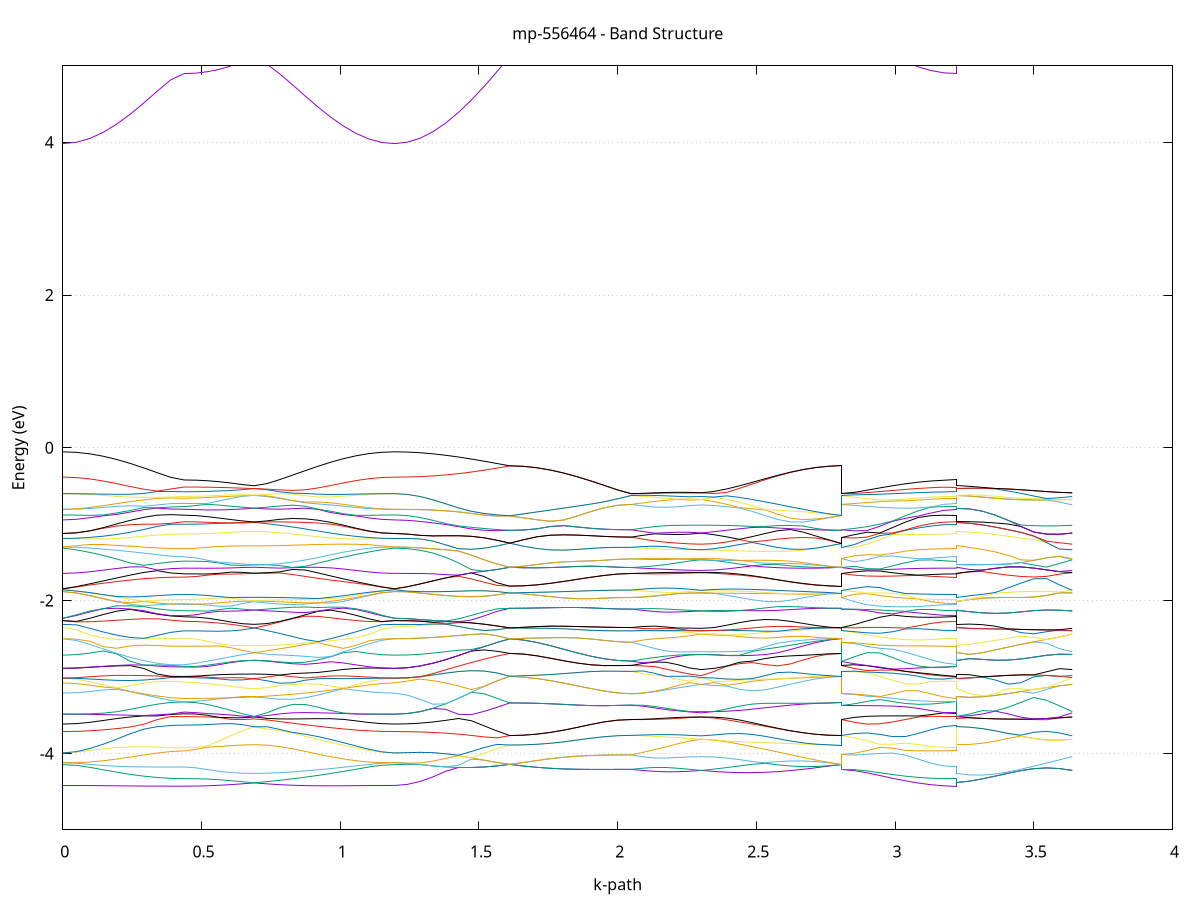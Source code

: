 set title 'mp-556464 - Band Structure'
set xlabel 'k-path'
set ylabel 'Energy (eV)'
set grid y
set yrange [-5:5]
set terminal png size 800,600
set output 'mp-556464_bands_gnuplot.png'
plot '-' using 1:2 with lines notitle, '-' using 1:2 with lines notitle, '-' using 1:2 with lines notitle, '-' using 1:2 with lines notitle, '-' using 1:2 with lines notitle, '-' using 1:2 with lines notitle, '-' using 1:2 with lines notitle, '-' using 1:2 with lines notitle, '-' using 1:2 with lines notitle, '-' using 1:2 with lines notitle, '-' using 1:2 with lines notitle, '-' using 1:2 with lines notitle, '-' using 1:2 with lines notitle, '-' using 1:2 with lines notitle, '-' using 1:2 with lines notitle, '-' using 1:2 with lines notitle, '-' using 1:2 with lines notitle, '-' using 1:2 with lines notitle, '-' using 1:2 with lines notitle, '-' using 1:2 with lines notitle, '-' using 1:2 with lines notitle, '-' using 1:2 with lines notitle, '-' using 1:2 with lines notitle, '-' using 1:2 with lines notitle, '-' using 1:2 with lines notitle, '-' using 1:2 with lines notitle, '-' using 1:2 with lines notitle, '-' using 1:2 with lines notitle, '-' using 1:2 with lines notitle, '-' using 1:2 with lines notitle, '-' using 1:2 with lines notitle, '-' using 1:2 with lines notitle, '-' using 1:2 with lines notitle, '-' using 1:2 with lines notitle, '-' using 1:2 with lines notitle, '-' using 1:2 with lines notitle, '-' using 1:2 with lines notitle, '-' using 1:2 with lines notitle, '-' using 1:2 with lines notitle, '-' using 1:2 with lines notitle, '-' using 1:2 with lines notitle, '-' using 1:2 with lines notitle, '-' using 1:2 with lines notitle, '-' using 1:2 with lines notitle, '-' using 1:2 with lines notitle, '-' using 1:2 with lines notitle, '-' using 1:2 with lines notitle, '-' using 1:2 with lines notitle, '-' using 1:2 with lines notitle, '-' using 1:2 with lines notitle, '-' using 1:2 with lines notitle, '-' using 1:2 with lines notitle, '-' using 1:2 with lines notitle, '-' using 1:2 with lines notitle, '-' using 1:2 with lines notitle, '-' using 1:2 with lines notitle, '-' using 1:2 with lines notitle, '-' using 1:2 with lines notitle, '-' using 1:2 with lines notitle, '-' using 1:2 with lines notitle, '-' using 1:2 with lines notitle, '-' using 1:2 with lines notitle, '-' using 1:2 with lines notitle, '-' using 1:2 with lines notitle, '-' using 1:2 with lines notitle, '-' using 1:2 with lines notitle, '-' using 1:2 with lines notitle, '-' using 1:2 with lines notitle, '-' using 1:2 with lines notitle, '-' using 1:2 with lines notitle, '-' using 1:2 with lines notitle, '-' using 1:2 with lines notitle, '-' using 1:2 with lines notitle, '-' using 1:2 with lines notitle, '-' using 1:2 with lines notitle, '-' using 1:2 with lines notitle, '-' using 1:2 with lines notitle, '-' using 1:2 with lines notitle, '-' using 1:2 with lines notitle, '-' using 1:2 with lines notitle, '-' using 1:2 with lines notitle, '-' using 1:2 with lines notitle, '-' using 1:2 with lines notitle, '-' using 1:2 with lines notitle, '-' using 1:2 with lines notitle, '-' using 1:2 with lines notitle, '-' using 1:2 with lines notitle, '-' using 1:2 with lines notitle, '-' using 1:2 with lines notitle, '-' using 1:2 with lines notitle, '-' using 1:2 with lines notitle, '-' using 1:2 with lines notitle, '-' using 1:2 with lines notitle, '-' using 1:2 with lines notitle, '-' using 1:2 with lines notitle, '-' using 1:2 with lines notitle, '-' using 1:2 with lines notitle, '-' using 1:2 with lines notitle, '-' using 1:2 with lines notitle, '-' using 1:2 with lines notitle, '-' using 1:2 with lines notitle, '-' using 1:2 with lines notitle, '-' using 1:2 with lines notitle, '-' using 1:2 with lines notitle, '-' using 1:2 with lines notitle, '-' using 1:2 with lines notitle, '-' using 1:2 with lines notitle, '-' using 1:2 with lines notitle, '-' using 1:2 with lines notitle, '-' using 1:2 with lines notitle, '-' using 1:2 with lines notitle, '-' using 1:2 with lines notitle, '-' using 1:2 with lines notitle, '-' using 1:2 with lines notitle, '-' using 1:2 with lines notitle, '-' using 1:2 with lines notitle, '-' using 1:2 with lines notitle, '-' using 1:2 with lines notitle, '-' using 1:2 with lines notitle, '-' using 1:2 with lines notitle, '-' using 1:2 with lines notitle, '-' using 1:2 with lines notitle, '-' using 1:2 with lines notitle, '-' using 1:2 with lines notitle, '-' using 1:2 with lines notitle, '-' using 1:2 with lines notitle, '-' using 1:2 with lines notitle, '-' using 1:2 with lines notitle, '-' using 1:2 with lines notitle, '-' using 1:2 with lines notitle, '-' using 1:2 with lines notitle, '-' using 1:2 with lines notitle, '-' using 1:2 with lines notitle, '-' using 1:2 with lines notitle, '-' using 1:2 with lines notitle, '-' using 1:2 with lines notitle, '-' using 1:2 with lines notitle, '-' using 1:2 with lines notitle, '-' using 1:2 with lines notitle, '-' using 1:2 with lines notitle, '-' using 1:2 with lines notitle, '-' using 1:2 with lines notitle, '-' using 1:2 with lines notitle, '-' using 1:2 with lines notitle, '-' using 1:2 with lines notitle, '-' using 1:2 with lines notitle, '-' using 1:2 with lines notitle, '-' using 1:2 with lines notitle, '-' using 1:2 with lines notitle, '-' using 1:2 with lines notitle, '-' using 1:2 with lines notitle, '-' using 1:2 with lines notitle, '-' using 1:2 with lines notitle, '-' using 1:2 with lines notitle, '-' using 1:2 with lines notitle, '-' using 1:2 with lines notitle, '-' using 1:2 with lines notitle, '-' using 1:2 with lines notitle, '-' using 1:2 with lines notitle, '-' using 1:2 with lines notitle, '-' using 1:2 with lines notitle, '-' using 1:2 with lines notitle, '-' using 1:2 with lines notitle, '-' using 1:2 with lines notitle, '-' using 1:2 with lines notitle, '-' using 1:2 with lines notitle, '-' using 1:2 with lines notitle, '-' using 1:2 with lines notitle, '-' using 1:2 with lines notitle, '-' using 1:2 with lines notitle, '-' using 1:2 with lines notitle, '-' using 1:2 with lines notitle, '-' using 1:2 with lines notitle, '-' using 1:2 with lines notitle, '-' using 1:2 with lines notitle, '-' using 1:2 with lines notitle, '-' using 1:2 with lines notitle, '-' using 1:2 with lines notitle, '-' using 1:2 with lines notitle, '-' using 1:2 with lines notitle, '-' using 1:2 with lines notitle, '-' using 1:2 with lines notitle, '-' using 1:2 with lines notitle, '-' using 1:2 with lines notitle
0.000000 -20.183511
0.048608 -20.179911
0.097216 -20.169211
0.145823 -20.151611
0.194431 -20.127111
0.243039 -20.096311
0.291647 -20.059611
0.340255 -20.018211
0.388862 -19.975411
0.437470 -19.949611
0.437470 -19.949611
0.479566 -19.947510
0.521661 -19.941510
0.563757 -19.931811
0.605852 -19.919111
0.647948 -19.905611
0.690044 -19.897911
0.690044 -19.897911
0.735966 -19.913011
0.781889 -19.950311
0.827811 -19.993111
0.873733 -20.034610
0.919656 -20.072411
0.965578 -20.105511
1.011501 -20.133111
1.057423 -20.155010
1.103346 -20.170811
1.149268 -20.180311
1.195191 -20.183511
1.195191 -20.183511
1.241420 -20.180311
1.287648 -20.170911
1.333877 -20.155311
1.380106 -20.133610
1.426335 -20.106210
1.472564 -20.073511
1.518793 -20.035711
1.565022 -19.993611
1.611251 -19.947811
1.611251 -19.947811
1.659859 -19.944411
1.708466 -19.934010
1.757074 -19.916911
1.805682 -19.893211
1.854290 -19.863311
1.902898 -19.827811
1.951505 -19.787510
2.000113 -19.745211
2.048721 -19.718611
2.048721 -19.718611
2.090817 -19.719511
2.132912 -19.716211
2.175008 -19.709111
2.217103 -19.698811
2.259199 -19.687311
2.301294 -19.680611
2.301294 -19.680611
2.347217 -19.693711
2.393139 -19.726911
2.439062 -19.766310
2.484984 -19.805311
2.530907 -19.841211
2.576829 -19.872711
2.622752 -19.899211
2.668674 -19.920310
2.714597 -19.935510
2.760519 -19.944710
2.806441 -19.947811
2.806441 -19.718611
2.852670 -19.761211
2.898899 -19.802611
2.945128 -19.840011
2.991357 -19.872511
3.037586 -19.899911
3.083815 -19.921411
3.130044 -19.937010
3.176273 -19.946411
3.222502 -19.949611
3.222502 -19.897911
3.268731 -19.897611
3.314959 -19.890811
3.361188 -19.877711
3.407417 -19.858411
3.453646 -19.833210
3.499875 -19.802411
3.546104 -19.766411
3.592333 -19.725611
3.638562 -19.680611
e
0.000000 -19.605311
0.048608 -19.602011
0.097216 -19.592211
0.145823 -19.576411
0.194431 -19.591010
0.243039 -19.654011
0.291647 -19.717410
0.340255 -19.778811
0.388862 -19.833911
0.437470 -19.863810
0.437470 -19.863810
0.479566 -19.861711
0.521661 -19.855611
0.563757 -19.845410
0.605852 -19.831211
0.647948 -19.813311
0.690044 -19.791611
0.690044 -19.791611
0.735966 -19.799311
0.781889 -19.778211
0.827811 -19.744411
0.873733 -19.704111
0.919656 -19.659610
0.965578 -19.612310
1.011501 -19.563610
1.057423 -19.579511
1.103346 -19.593611
1.149268 -19.602311
1.195191 -19.605311
1.195191 -19.605311
1.241420 -19.612210
1.287648 -19.632311
1.333877 -19.663611
1.380106 -19.703511
1.426335 -19.749211
1.472564 -19.798411
1.518793 -19.849011
1.565022 -19.899211
1.611251 -19.947811
1.611251 -19.947811
1.659859 -19.944411
1.708466 -19.934010
1.757074 -19.916911
1.805682 -19.893211
1.854290 -19.863311
1.902898 -19.827811
1.951505 -19.787510
2.000113 -19.745211
2.048721 -19.718611
2.048721 -19.718611
2.090817 -19.713511
2.132912 -19.704111
2.175008 -19.690311
2.217103 -19.672411
2.259199 -19.650611
2.301294 -19.629511
2.301294 -19.629511
2.347217 -19.667010
2.393139 -19.714211
2.439062 -19.759711
2.484984 -19.801711
2.530907 -19.839211
2.576829 -19.871711
2.622752 -19.898810
2.668674 -19.920110
2.714597 -19.935410
2.760519 -19.944710
2.806441 -19.947811
2.806441 -19.718611
2.852670 -19.702711
2.898899 -19.733211
2.945128 -19.765611
2.991357 -19.794611
3.037586 -19.819011
3.083815 -19.838411
3.130044 -19.852411
3.176273 -19.860911
3.222502 -19.863810
3.222502 -19.791611
3.268731 -19.786511
3.314959 -19.775811
3.361188 -19.759611
3.407417 -19.738111
3.453646 -19.711911
3.499875 -19.681411
3.546104 -19.648311
3.592333 -19.618111
3.638562 -19.629511
e
0.000000 -19.426011
0.048608 -19.440611
0.097216 -19.478811
0.145823 -19.531211
0.194431 -19.557711
0.243039 -19.561111
0.291647 -19.581311
0.340255 -19.597711
0.388862 -19.608011
0.437470 -19.611411
0.437470 -19.611411
0.479566 -19.619611
0.521661 -19.642710
0.563757 -19.676811
0.605852 -19.717211
0.647948 -19.758610
0.690044 -19.791611
0.690044 -19.791611
0.735966 -19.764011
0.781889 -19.732610
0.827811 -19.697811
0.873733 -19.660211
0.919656 -19.620711
0.965578 -19.581311
1.011501 -19.563311
1.057423 -19.515611
1.103346 -19.472010
1.149268 -19.438911
1.195191 -19.426011
1.195191 -19.426011
1.241420 -19.423110
1.287648 -19.414311
1.333877 -19.399711
1.380106 -19.379711
1.426335 -19.354610
1.472564 -19.324711
1.518793 -19.290911
1.565022 -19.254110
1.611251 -19.216010
1.611251 -19.216010
1.659859 -19.242411
1.708466 -19.282711
1.757074 -19.331211
1.805682 -19.385411
1.854290 -19.443411
1.902898 -19.502811
1.951505 -19.561211
2.000113 -19.614711
2.048721 -19.645211
2.048721 -19.645211
2.090817 -19.646411
2.132912 -19.644210
2.175008 -19.639011
2.217103 -19.631411
2.259199 -19.623111
2.301294 -19.616311
2.301294 -19.616311
2.347217 -19.604211
2.393139 -19.579711
2.439062 -19.546810
2.484984 -19.508610
2.530907 -19.466611
2.576829 -19.421610
2.622752 -19.374611
2.668674 -19.327210
2.714597 -19.281510
2.760519 -19.241910
2.806441 -19.216010
2.806441 -19.645211
2.852670 -19.652811
2.898899 -19.608911
2.945128 -19.558711
2.991357 -19.543311
3.037586 -19.566410
3.083815 -19.585711
3.130044 -19.599911
3.176273 -19.608511
3.222502 -19.611411
3.222502 -19.791611
3.268731 -19.786511
3.314959 -19.775811
3.361188 -19.759611
3.407417 -19.738111
3.453646 -19.711911
3.499875 -19.681411
3.546104 -19.648311
3.592333 -19.618111
3.638562 -19.616311
e
0.000000 -19.426011
0.048608 -19.436311
0.097216 -19.461611
0.145823 -19.492511
0.194431 -19.520011
0.243039 -19.515611
0.291647 -19.483411
0.340255 -19.443311
0.388862 -19.398011
0.437470 -19.356110
0.437470 -19.356110
0.479566 -19.354011
0.521661 -19.347711
0.563757 -19.337211
0.605852 -19.322811
0.647948 -19.304511
0.690044 -19.286211
0.690044 -19.286211
0.735966 -19.328011
0.781889 -19.375811
0.827811 -19.420611
0.873733 -19.461410
0.919656 -19.497411
0.965578 -19.526910
1.011501 -19.529810
1.057423 -19.494411
1.103346 -19.460311
1.149268 -19.435310
1.195191 -19.426011
1.195191 -19.426011
1.241420 -19.423110
1.287648 -19.414311
1.333877 -19.399711
1.380106 -19.379711
1.426335 -19.354510
1.472564 -19.324711
1.518793 -19.290811
1.565022 -19.254110
1.611251 -19.216010
1.611251 -19.216010
1.659859 -19.242411
1.708466 -19.282711
1.757074 -19.331211
1.805682 -19.385411
1.854290 -19.443411
1.902898 -19.502811
1.951505 -19.561211
2.000113 -19.614711
2.048721 -19.645211
2.048721 -19.645211
2.090817 -19.640411
2.132912 -19.632311
2.175008 -19.621111
2.217103 -19.608511
2.259199 -19.601211
2.301294 -19.616311
2.301294 -19.616311
2.347217 -19.590211
2.393139 -19.553311
2.439062 -19.512311
2.484984 -19.468011
2.530907 -19.426711
2.576829 -19.388811
2.622752 -19.349411
2.668674 -19.309911
2.714597 -19.272011
2.760519 -19.238910
2.806441 -19.216010
2.806441 -19.645211
2.852670 -19.605811
2.898899 -19.563711
2.945128 -19.530611
2.991357 -19.508610
3.037586 -19.461210
3.083815 -19.419211
3.130044 -19.385711
3.176273 -19.363710
3.222502 -19.356110
3.222502 -19.286211
3.268731 -19.286511
3.314959 -19.310711
3.361188 -19.342811
3.407417 -19.380410
3.453646 -19.421311
3.499875 -19.466611
3.546104 -19.521611
3.592333 -19.576411
3.638562 -19.616311
e
0.000000 -19.131811
0.048608 -19.122011
0.097216 -19.097811
0.145823 -19.068911
0.194431 -19.053411
0.243039 -19.111711
0.291647 -19.173110
0.340255 -19.233311
0.388862 -19.290911
0.437470 -19.336911
0.437470 -19.336911
0.479566 -19.335411
0.521661 -19.330611
0.563757 -19.322011
0.605852 -19.309511
0.647948 -19.293011
0.690044 -19.272611
0.690044 -19.272611
0.735966 -19.252311
0.781889 -19.219811
0.827811 -19.183211
0.873733 -19.143911
0.919656 -19.103711
0.965578 -19.062911
1.011501 -19.035910
1.057423 -19.067011
1.103346 -19.099111
1.149268 -19.122810
1.195191 -19.131811
1.195191 -19.131811
1.241420 -19.130711
1.287648 -19.127410
1.333877 -19.123010
1.380106 -19.119011
1.426335 -19.118711
1.472564 -19.127211
1.518793 -19.148011
1.565022 -19.179310
1.611251 -19.216010
1.611251 -19.216010
1.659859 -19.212411
1.708466 -19.232511
1.757074 -19.265511
1.805682 -19.300711
1.854290 -19.332011
1.902898 -19.357111
1.951505 -19.375411
2.000113 -19.386411
2.048721 -19.390111
2.048721 -19.390111
2.090817 -19.400811
2.132912 -19.425711
2.175008 -19.460711
2.217103 -19.500311
2.259199 -19.534311
2.301294 -19.539010
2.301294 -19.539010
2.347217 -19.538711
2.393139 -19.520611
2.439062 -19.493811
2.484984 -19.462011
2.530907 -19.420911
2.576829 -19.372011
2.622752 -19.322911
2.668674 -19.276311
2.714597 -19.237011
2.760519 -19.213911
2.806441 -19.216010
2.806441 -19.390111
2.852670 -19.431811
2.898899 -19.469010
2.945128 -19.492211
2.991357 -19.465910
3.037586 -19.427011
3.083815 -19.391310
3.130044 -19.362511
3.176273 -19.343511
3.222502 -19.336911
3.222502 -19.272611
3.268731 -19.286511
3.314959 -19.310711
3.361188 -19.342811
3.407417 -19.380410
3.453646 -19.421311
3.499875 -19.463611
3.546104 -19.504711
3.592333 -19.538411
3.638562 -19.539010
e
0.000000 -19.131811
0.048608 -19.117211
0.097216 -19.079811
0.145823 -19.036511
0.194431 -19.042711
0.243039 -19.032111
0.291647 -19.046411
0.340255 -19.062311
0.388862 -19.072510
0.437470 -19.076011
0.437470 -19.076011
0.479566 -19.084511
0.521661 -19.108311
0.563757 -19.143211
0.605852 -19.185011
0.647948 -19.230111
0.690044 -19.272611
0.690044 -19.272611
0.735966 -19.246211
0.781889 -19.215711
0.827811 -19.181411
0.873733 -19.143211
0.919656 -19.100210
0.965578 -19.056211
1.011501 -19.031711
1.057423 -19.047111
1.103346 -19.086310
1.149268 -19.118911
1.195191 -19.131811
1.195191 -19.131811
1.241420 -19.130711
1.287648 -19.127410
1.333877 -19.123010
1.380106 -19.119011
1.426335 -19.118711
1.472564 -19.127211
1.518793 -19.148011
1.565022 -19.179310
1.611251 -19.216010
1.611251 -19.216010
1.659859 -19.212411
1.708466 -19.232511
1.757074 -19.265511
1.805682 -19.300711
1.854290 -19.332011
1.902898 -19.357111
1.951505 -19.375411
2.000113 -19.386411
2.048721 -19.390111
2.048721 -19.390111
2.090817 -19.395611
2.132912 -19.415710
2.175008 -19.446511
2.217103 -19.482610
2.259199 -19.516911
2.301294 -19.539010
2.301294 -19.539010
2.347217 -19.517411
2.393139 -19.486911
2.439062 -19.451811
2.484984 -19.413411
2.530907 -19.372910
2.576829 -19.331311
2.622752 -19.290411
2.668674 -19.253111
2.714597 -19.224111
2.760519 -19.210211
2.806441 -19.216010
2.806441 -19.390111
2.852670 -19.345510
2.898899 -19.299211
2.945128 -19.252610
2.991357 -19.207211
3.037586 -19.165111
3.083815 -19.128511
3.130044 -19.100110
3.176273 -19.082111
3.222502 -19.076011
3.222502 -19.272611
3.268731 -19.283110
3.314959 -19.296511
3.361188 -19.325011
3.407417 -19.365310
3.453646 -19.413611
3.499875 -19.463611
3.546104 -19.504711
3.592333 -19.538411
3.638562 -19.539010
e
0.000000 -18.815110
0.048608 -18.854311
0.097216 -18.911211
0.145823 -18.962910
0.194431 -18.976610
0.243039 -18.993611
0.291647 -18.984310
0.340255 -18.972110
0.388862 -18.964310
0.437470 -18.961611
0.437470 -18.961611
0.479566 -18.952811
0.521661 -18.928611
0.563757 -18.893911
0.605852 -18.855011
0.647948 -18.818411
0.690044 -18.790510
0.690044 -18.790510
0.735966 -18.816211
0.781889 -18.845410
0.827811 -18.877510
0.873733 -18.912011
0.919656 -18.948211
0.965578 -18.984210
1.011501 -18.994411
1.057423 -18.950311
1.103346 -18.900011
1.149268 -18.850110
1.195191 -18.815110
1.195191 -18.815110
1.241420 -18.820211
1.287648 -18.835611
1.333877 -18.860311
1.380106 -18.890511
1.426335 -18.919711
1.472564 -18.940611
1.518793 -18.947710
1.565022 -18.941711
1.611251 -18.926911
1.611251 -18.926911
1.659859 -18.933611
1.708466 -18.915510
1.757074 -18.883311
1.805682 -18.848111
1.854290 -18.816311
1.902898 -18.790710
1.951505 -18.772310
2.000113 -18.761211
2.048721 -18.757611
2.048721 -18.757611
2.090817 -18.752911
2.132912 -18.732610
2.175008 -18.701311
2.217103 -18.665610
2.259199 -18.633111
2.301294 -18.611911
2.301294 -18.611911
2.347217 -18.634111
2.393139 -18.665311
2.439062 -18.701311
2.484984 -18.740310
2.530907 -18.781011
2.576829 -18.822211
2.622752 -18.862111
2.668674 -18.897911
2.714597 -18.924710
2.760519 -18.935911
2.806441 -18.926911
2.806441 -18.757611
2.852670 -18.788511
2.898899 -18.819710
2.945128 -18.849911
2.991357 -18.878511
3.037586 -18.904611
3.083815 -18.927311
3.130044 -18.945511
3.176273 -18.957411
3.222502 -18.961611
3.222502 -18.790510
3.268731 -18.781111
3.314959 -18.765311
3.361188 -18.744910
3.407417 -18.721211
3.453646 -18.695211
3.499875 -18.667911
3.546104 -18.641110
3.592333 -18.619011
3.638562 -18.611911
e
0.000000 -18.815110
0.048608 -18.851211
0.097216 -18.898611
0.145823 -18.941410
0.194431 -18.948711
0.243039 -18.891511
0.291647 -18.833811
0.340255 -18.784610
0.388862 -18.751110
0.437470 -18.739211
0.437470 -18.739211
0.479566 -18.739111
0.521661 -18.740310
0.563757 -18.745211
0.605852 -18.755410
0.647948 -18.770810
0.690044 -18.790510
0.690044 -18.790510
0.735966 -18.775911
0.781889 -18.780311
0.827811 -18.801711
0.873733 -18.835511
0.919656 -18.877211
0.965578 -18.921911
1.011501 -18.957011
1.057423 -18.942711
1.103346 -18.898810
1.149268 -18.849711
1.195191 -18.815110
1.195191 -18.815110
1.241420 -18.820211
1.287648 -18.835611
1.333877 -18.860311
1.380106 -18.890511
1.426335 -18.919711
1.472564 -18.940611
1.518793 -18.947710
1.565022 -18.941711
1.611251 -18.926911
1.611251 -18.926911
1.659859 -18.933611
1.708466 -18.915510
1.757074 -18.883311
1.805682 -18.848111
1.854290 -18.816311
1.902898 -18.790710
1.951505 -18.772310
2.000113 -18.761211
2.048721 -18.757611
2.048721 -18.757611
2.090817 -18.744711
2.132912 -18.716511
2.175008 -18.677910
2.217103 -18.637111
2.259199 -18.610111
2.301294 -18.611911
2.301294 -18.611911
2.347217 -18.606811
2.393139 -18.618011
2.439062 -18.639810
2.484984 -18.668810
2.530907 -18.715711
2.576829 -18.769310
2.622752 -18.821611
2.668674 -18.870111
2.714597 -18.909711
2.760519 -18.931711
2.806441 -18.926911
2.806441 -18.757611
2.852670 -18.728411
2.898899 -18.704211
2.945128 -18.689711
2.991357 -18.689511
3.037586 -18.700710
3.083815 -18.715311
3.130044 -18.728110
3.176273 -18.736411
3.222502 -18.739211
3.222502 -18.790510
3.268731 -18.781111
3.314959 -18.765311
3.361188 -18.744910
3.407417 -18.721211
3.453646 -18.695211
3.499875 -18.667911
3.546104 -18.641110
3.592333 -18.619011
3.638562 -18.611911
e
0.000000 -18.769811
0.048608 -18.734011
0.097216 -18.686611
0.145823 -18.642810
0.194431 -18.604011
0.243039 -18.570011
0.291647 -18.546810
0.340255 -18.537211
0.388862 -18.531111
0.437470 -18.529011
0.437470 -18.529011
0.479566 -18.534811
0.521661 -18.543311
0.563757 -18.548611
0.605852 -18.550611
0.647948 -18.550911
0.690044 -18.550711
0.690044 -18.550711
0.735966 -18.551310
0.781889 -18.553511
0.827811 -18.557911
0.873733 -18.564811
0.919656 -18.574811
0.965578 -18.589310
1.011501 -18.611911
1.057423 -18.645910
1.103346 -18.689111
1.149268 -18.736011
1.195191 -18.769811
1.195191 -18.769811
1.241420 -18.774211
1.287648 -18.785511
1.333877 -18.801310
1.380106 -18.819710
1.426335 -18.840311
1.472564 -18.862511
1.518793 -18.885210
1.565022 -18.907311
1.611251 -18.926911
1.611251 -18.926911
1.659859 -18.896911
1.708466 -18.852111
1.757074 -18.798911
1.805682 -18.739811
1.854290 -18.676711
1.902898 -18.612410
1.951505 -18.551410
2.000113 -18.501911
2.048721 -18.480911
2.048721 -18.480911
2.090817 -18.486811
2.132912 -18.495511
2.175008 -18.506011
2.217103 -18.514710
2.259199 -18.510411
2.301294 -18.492511
2.301294 -18.492511
2.347217 -18.516811
2.393139 -18.561511
2.439062 -18.610710
2.484984 -18.662411
2.530907 -18.703011
2.576829 -18.741111
2.622752 -18.781911
2.668674 -18.823811
2.714597 -18.864611
2.760519 -18.900911
2.806441 -18.926911
2.806441 -18.480911
2.852670 -18.513110
2.898899 -18.540011
2.945128 -18.556711
2.991357 -18.559111
3.037586 -18.550711
3.083815 -18.539411
3.130044 -18.531311
3.176273 -18.528811
3.222502 -18.529011
3.222502 -18.550711
3.268731 -18.567411
3.314959 -18.571110
3.361188 -18.563111
3.407417 -18.546610
3.453646 -18.525111
3.499875 -18.501911
3.546104 -18.479510
3.592333 -18.477411
3.638562 -18.492511
e
0.000000 -18.769811
0.048608 -18.730311
0.097216 -18.673310
0.145823 -18.619111
0.194431 -18.580911
0.243039 -18.560310
0.291647 -18.540111
0.340255 -18.513611
0.388862 -18.492211
0.437470 -18.483011
0.437470 -18.483011
0.479566 -18.470311
0.521661 -18.441510
0.563757 -18.404910
0.605852 -18.365111
0.647948 -18.363511
0.690044 -18.366511
0.690044 -18.366511
0.735966 -18.365111
0.781889 -18.374211
0.827811 -18.400911
0.873733 -18.437511
0.919656 -18.480211
0.965578 -18.527111
1.011501 -18.577110
1.057423 -18.629010
1.103346 -18.681911
1.149268 -18.733811
1.195191 -18.769811
1.195191 -18.769811
1.241420 -18.774211
1.287648 -18.785511
1.333877 -18.801310
1.380106 -18.819710
1.426335 -18.840311
1.472564 -18.862511
1.518793 -18.885210
1.565022 -18.907311
1.611251 -18.926911
1.611251 -18.926911
1.659859 -18.896911
1.708466 -18.852111
1.757074 -18.798911
1.805682 -18.739811
1.854290 -18.676711
1.902898 -18.612410
1.951505 -18.551410
2.000113 -18.501911
2.048721 -18.480911
2.048721 -18.480911
2.090817 -18.477911
2.132912 -18.477911
2.175008 -18.480211
2.217103 -18.484110
2.259199 -18.488411
2.301294 -18.492511
2.301294 -18.492511
2.347217 -18.500910
2.393139 -18.520511
2.439062 -18.552611
2.484984 -18.594110
2.530907 -18.641811
2.576829 -18.693411
2.622752 -18.747211
2.668674 -18.801210
2.714597 -18.852711
2.760519 -18.897310
2.806441 -18.926911
2.806441 -18.480911
2.852670 -18.446711
2.898899 -18.413311
2.945128 -18.383411
2.991357 -18.383911
3.037586 -18.416211
3.083815 -18.445411
3.130044 -18.467711
3.176273 -18.479811
3.222502 -18.483011
3.222502 -18.366511
3.268731 -18.359210
3.314959 -18.351510
3.361188 -18.343111
3.407417 -18.341411
3.453646 -18.372910
3.499875 -18.409011
3.546104 -18.445811
3.592333 -18.477411
3.638562 -18.492511
e
0.000000 -18.570211
0.048608 -18.567910
0.097216 -18.560211
0.145823 -18.543511
0.194431 -18.508111
0.243039 -18.455711
0.291647 -18.401411
0.340255 -18.354911
0.388862 -18.324010
0.437470 -18.313311
0.437470 -18.313311
0.479566 -18.319911
0.521661 -18.331211
0.563757 -18.343511
0.605852 -18.355111
0.647948 -18.327811
0.690044 -18.305011
0.690044 -18.305011
0.735966 -18.313811
0.781889 -18.340111
0.827811 -18.375211
0.873733 -18.413811
0.919656 -18.453911
0.965578 -18.492811
1.011501 -18.525911
1.057423 -18.548411
1.103346 -18.561411
1.149268 -18.568110
1.195191 -18.570211
1.195191 -18.570211
1.241420 -18.563711
1.287648 -18.544911
1.333877 -18.515711
1.380106 -18.478611
1.426335 -18.435911
1.472564 -18.390011
1.518793 -18.342410
1.565022 -18.294611
1.611251 -18.247411
1.611251 -18.247411
1.659859 -18.246510
1.708466 -18.243911
1.757074 -18.239911
1.805682 -18.235610
1.854290 -18.232810
1.902898 -18.235610
1.951505 -18.249711
2.000113 -18.272911
2.048721 -18.285910
2.048721 -18.285910
2.090817 -18.305710
2.132912 -18.329911
2.175008 -18.357710
2.217103 -18.388511
2.259199 -18.420711
2.301294 -18.442411
2.301294 -18.442411
2.347217 -18.409911
2.393139 -18.358811
2.439062 -18.311511
2.484984 -18.274711
2.530907 -18.252211
2.576829 -18.242611
2.622752 -18.240811
2.668674 -18.242311
2.714597 -18.244711
2.760519 -18.246611
2.806441 -18.247411
2.806441 -18.285910
2.852670 -18.300311
2.898899 -18.322710
2.945128 -18.351610
2.991357 -18.359310
3.037586 -18.342211
3.083815 -18.330811
3.130044 -18.323011
3.176273 -18.316911
3.222502 -18.313311
3.222502 -18.305011
3.268731 -18.301310
3.314959 -18.304911
3.361188 -18.318010
3.407417 -18.341411
3.453646 -18.372910
3.499875 -18.409011
3.546104 -18.445811
3.592333 -18.459511
3.638562 -18.442411
e
0.000000 -18.188711
0.048608 -18.189411
0.097216 -18.191610
0.145823 -18.196110
0.194431 -18.204311
0.243039 -18.218111
0.291647 -18.239211
0.340255 -18.266110
0.388862 -18.292010
0.437470 -18.303611
0.437470 -18.303611
0.479566 -18.299211
0.521661 -18.294311
0.563757 -18.291811
0.605852 -18.292511
0.647948 -18.297011
0.690044 -18.305011
0.690044 -18.305011
0.735966 -18.312411
0.781889 -18.308011
0.827811 -18.284311
0.873733 -18.256211
0.919656 -18.231711
0.965578 -18.213811
1.011501 -18.202110
1.057423 -18.195111
1.103346 -18.191211
1.149268 -18.189311
1.195191 -18.188711
1.195191 -18.188711
1.241420 -18.184411
1.287648 -18.172311
1.333877 -18.155010
1.380106 -18.135310
1.426335 -18.115210
1.472564 -18.118011
1.518793 -18.158411
1.565022 -18.201811
1.611251 -18.247411
1.611251 -18.247411
1.659859 -18.246510
1.708466 -18.243911
1.757074 -18.239911
1.805682 -18.235610
1.854290 -18.232810
1.902898 -18.235610
1.951505 -18.249711
2.000113 -18.272911
2.048721 -18.285910
2.048721 -18.285910
2.090817 -18.271711
2.132912 -18.264511
2.175008 -18.265411
2.217103 -18.272410
2.259199 -18.281211
2.301294 -18.285711
2.301294 -18.285711
2.347217 -18.278111
2.393139 -18.255410
2.439062 -18.226311
2.484984 -18.211410
2.530907 -18.215711
2.576829 -18.224211
2.622752 -18.232311
2.668674 -18.239011
2.714597 -18.243811
2.760519 -18.246510
2.806441 -18.247411
2.806441 -18.285910
2.852670 -18.278111
2.898899 -18.273910
2.945128 -18.271911
2.991357 -18.272210
3.037586 -18.275811
3.083815 -18.282611
3.130044 -18.291011
3.176273 -18.299111
3.222502 -18.303611
3.222502 -18.305011
3.268731 -18.301310
3.314959 -18.304911
3.361188 -18.318010
3.407417 -18.334211
3.453646 -18.324811
3.499875 -18.314910
3.546104 -18.305011
3.592333 -18.295011
3.638562 -18.285711
e
0.000000 -18.188711
0.048608 -18.188711
0.097216 -18.188610
0.145823 -18.188111
0.194431 -18.187211
0.243039 -18.185111
0.291647 -18.180810
0.340255 -18.173011
0.388862 -18.162311
0.437470 -18.156311
0.437470 -18.156311
0.479566 -18.159311
0.521661 -18.168011
0.563757 -18.181611
0.605852 -18.198511
0.647948 -18.215810
0.690044 -18.224811
0.690044 -18.224811
0.735966 -18.214310
0.781889 -18.198911
0.827811 -18.190110
0.873733 -18.186810
0.919656 -18.186411
0.965578 -18.187010
1.011501 -18.187711
1.057423 -18.188311
1.103346 -18.188610
1.149268 -18.188711
1.195191 -18.188711
1.195191 -18.188711
1.241420 -18.184411
1.287648 -18.172311
1.333877 -18.155010
1.380106 -18.135310
1.426335 -18.115210
1.472564 -18.096211
1.518793 -18.078710
1.565022 -18.062711
1.611251 -18.048310
1.611251 -18.048310
1.659859 -18.050811
1.708466 -18.058111
1.757074 -18.070511
1.805682 -18.088411
1.854290 -18.110810
1.902898 -18.134211
1.951505 -18.151211
2.000113 -18.158511
2.048721 -18.160011
2.048721 -18.160011
2.090817 -18.166011
2.132912 -18.169111
2.175008 -18.168211
2.217103 -18.164210
2.259199 -18.159811
2.301294 -18.157811
2.301294 -18.157811
2.347217 -18.160511
2.393139 -18.167110
2.439062 -18.172311
2.484984 -18.161611
2.530907 -18.133910
2.576829 -18.106310
2.622752 -18.083911
2.668674 -18.068711
2.714597 -18.057610
2.760519 -18.050811
2.806441 -18.048310
2.806441 -18.160011
2.852670 -18.176011
2.898899 -18.186111
2.945128 -18.189311
2.991357 -18.187111
3.037586 -18.181411
3.083815 -18.173611
3.130044 -18.165411
3.176273 -18.158811
3.222502 -18.156311
3.222502 -18.224811
3.268731 -18.223811
3.314959 -18.221811
3.361188 -18.218111
3.407417 -18.211911
3.453646 -18.202511
3.499875 -18.189311
3.546104 -18.171911
3.592333 -18.150211
3.638562 -18.157811
e
0.000000 -17.995511
0.048608 -17.996610
0.097216 -18.007811
0.145823 -18.019111
0.194431 -18.029810
0.243039 -18.039310
0.291647 -18.047311
0.340255 -18.053210
0.388862 -18.056811
0.437470 -18.058011
0.437470 -18.058011
0.479566 -18.060810
0.521661 -18.066011
0.563757 -18.070511
0.605852 -18.073611
0.647948 -18.074310
0.690044 -18.071711
0.690044 -18.071711
0.735966 -18.075111
0.781889 -18.074010
0.827811 -18.068410
0.873733 -18.059310
0.919656 -18.048610
0.965578 -18.038111
1.011501 -18.027811
1.057423 -18.017311
1.103346 -18.006511
1.149268 -17.996011
1.195191 -17.995511
1.195191 -17.995511
1.241420 -17.993610
1.287648 -18.005011
1.333877 -18.024110
1.380106 -18.049910
1.426335 -18.081511
1.472564 -18.096211
1.518793 -18.078710
1.565022 -18.062711
1.611251 -18.048310
1.611251 -18.048310
1.659859 -18.050811
1.708466 -18.058111
1.757074 -18.070511
1.805682 -18.088411
1.854290 -18.110810
1.902898 -18.134211
1.951505 -18.151211
2.000113 -18.158511
2.048721 -18.160011
2.048721 -18.160011
2.090817 -18.152811
2.132912 -18.145511
2.175008 -18.138510
2.217103 -18.132010
2.259199 -18.126811
2.301294 -18.124510
2.301294 -18.124510
2.347217 -18.126911
2.393139 -18.131111
2.439062 -18.133211
2.484984 -18.129811
2.530907 -18.118710
2.576829 -18.101710
2.622752 -18.083911
2.668674 -18.067411
2.714597 -18.056310
2.760519 -18.050110
2.806441 -18.048310
2.806441 -18.160011
2.852670 -18.145710
2.898899 -18.140611
2.945128 -18.139710
2.991357 -18.134611
3.037586 -18.121011
3.083815 -18.099010
3.130044 -18.072311
3.176273 -18.057810
3.222502 -18.058011
3.222502 -18.071711
3.268731 -18.069311
3.314959 -18.079511
3.361188 -18.091511
3.407417 -18.098910
3.453646 -18.101610
3.499875 -18.102010
3.546104 -18.101910
3.592333 -18.117611
3.638562 -18.124510
e
0.000000 -17.989511
0.048608 -17.995511
0.097216 -17.995611
0.145823 -17.996111
0.194431 -17.997511
0.243039 -18.000411
0.291647 -18.006111
0.340255 -18.021611
0.388862 -18.032211
0.437470 -18.035611
0.437470 -18.035611
0.479566 -18.036110
0.521661 -18.041311
0.563757 -18.048811
0.605852 -18.057310
0.647948 -18.065410
0.690044 -18.071711
0.690044 -18.071711
0.735966 -18.063011
0.781889 -18.048110
0.827811 -18.031111
0.873733 -18.016610
0.919656 -18.006711
0.965578 -18.000811
1.011501 -17.997611
1.057423 -17.996211
1.103346 -17.995711
1.149268 -17.995511
1.195191 -17.989511
1.195191 -17.989511
1.241420 -17.993410
1.287648 -17.988111
1.333877 -17.986210
1.380106 -17.993410
1.426335 -18.002011
1.472564 -18.011910
1.518793 -18.022911
1.565022 -18.035111
1.611251 -18.048310
1.611251 -18.048310
1.659859 -18.049111
1.708466 -18.051911
1.757074 -18.056210
1.805682 -18.061910
1.854290 -18.068410
1.902898 -18.075211
1.951505 -18.081411
2.000113 -18.086011
2.048721 -18.087611
2.048721 -18.087611
2.090817 -18.088411
2.132912 -18.090711
2.175008 -18.094110
2.217103 -18.098410
2.259199 -18.102511
2.301294 -18.104211
2.301294 -18.104211
2.347217 -18.102511
2.393139 -18.097010
2.439062 -18.089610
2.484984 -18.081611
2.530907 -18.073911
2.576829 -18.067311
2.622752 -18.061311
2.668674 -18.056210
2.714597 -18.052111
2.760519 -18.049411
2.806441 -18.048310
2.806441 -18.087611
2.852670 -18.083510
2.898899 -18.076811
2.945128 -18.070211
2.991357 -18.064711
3.037586 -18.060710
3.083815 -18.058411
3.130044 -18.057710
3.176273 -18.046810
3.222502 -18.035611
3.222502 -18.071711
3.268731 -18.069311
3.314959 -18.079511
3.361188 -18.091511
3.407417 -18.098910
3.453646 -18.101610
3.499875 -18.102010
3.546104 -18.101910
3.592333 -18.102511
3.638562 -18.104211
e
0.000000 -17.976311
0.048608 -17.976311
0.097216 -17.976510
0.145823 -17.977110
0.194431 -17.979111
0.243039 -17.986611
0.291647 -18.004510
0.340255 -18.015711
0.388862 -18.027811
0.437470 -18.034211
0.437470 -18.034211
0.479566 -18.031810
0.521661 -18.023910
0.563757 -18.015010
0.605852 -18.006411
0.647948 -17.998511
0.690044 -17.991710
0.690044 -17.991710
0.735966 -17.997910
0.781889 -18.002011
0.827811 -18.002111
0.873733 -17.996011
0.919656 -17.981510
0.965578 -17.976910
1.011501 -17.976810
1.057423 -17.976610
1.103346 -17.976411
1.149268 -17.976311
1.195191 -17.976311
1.195191 -17.976311
1.241420 -17.977411
1.287648 -17.980811
1.333877 -17.986210
1.380106 -17.993410
1.426335 -18.002011
1.472564 -18.011910
1.518793 -18.022911
1.565022 -18.035111
1.611251 -18.048310
1.611251 -18.048310
1.659859 -18.049111
1.708466 -18.051911
1.757074 -18.056210
1.805682 -18.061910
1.854290 -18.068410
1.902898 -18.075211
1.951505 -18.081411
2.000113 -18.086011
2.048721 -18.087611
2.048721 -18.087611
2.090817 -18.088411
2.132912 -18.090511
2.175008 -18.093910
2.217103 -18.098211
2.259199 -18.102211
2.301294 -18.104211
2.301294 -18.104211
2.347217 -18.101211
2.393139 -18.095211
2.439062 -18.088210
2.484984 -18.081011
2.530907 -18.073711
2.576829 -18.066410
2.622752 -18.059911
2.668674 -18.054810
2.714597 -18.050911
2.760519 -18.048811
2.806441 -18.048310
2.806441 -18.087611
2.852670 -18.083410
2.898899 -18.065010
2.945128 -18.037810
2.991357 -18.008510
3.037586 -17.980911
3.083815 -17.998110
3.130044 -18.018010
3.176273 -18.031111
3.222502 -18.034211
3.222502 -17.991710
3.268731 -18.001711
3.314959 -17.994011
3.361188 -17.976910
3.407417 -17.977511
3.453646 -18.007811
3.499875 -18.041911
3.546104 -18.078710
3.592333 -18.102511
3.638562 -18.104211
e
0.000000 -17.976311
0.048608 -17.969611
0.097216 -17.959611
0.145823 -17.950111
0.194431 -17.941610
0.243039 -17.958610
0.291647 -17.967211
0.340255 -17.969310
0.388862 -17.969911
0.437470 -17.970011
0.437470 -17.970011
0.479566 -17.970410
0.521661 -17.971910
0.563757 -17.974811
0.605852 -17.979411
0.647948 -17.985311
0.690044 -17.991710
0.690044 -17.991710
0.735966 -17.985610
0.781889 -17.981310
0.827811 -17.978711
0.873733 -17.977411
0.919656 -17.977010
0.965578 -17.959411
1.011501 -17.944910
1.057423 -17.951811
1.103346 -17.960711
1.149268 -17.970111
1.195191 -17.976311
1.195191 -17.976311
1.241420 -17.977411
1.287648 -17.980811
1.333877 -17.979311
1.380106 -17.967910
1.426335 -17.955011
1.472564 -17.941810
1.518793 -17.929310
1.565022 -17.918610
1.611251 -17.910111
1.611251 -17.910111
1.659859 -17.909111
1.708466 -17.906311
1.757074 -17.902110
1.805682 -17.896911
1.854290 -17.891110
1.902898 -17.885210
1.951505 -17.879711
2.000113 -17.875211
2.048721 -17.873310
2.048721 -17.873310
2.090817 -17.873611
2.132912 -17.873110
2.175008 -17.872011
2.217103 -17.870210
2.259199 -17.867711
2.301294 -17.864511
2.301294 -17.864511
2.347217 -17.868610
2.393139 -17.872910
2.439062 -17.877510
2.484984 -17.882510
2.530907 -17.887711
2.576829 -17.893110
2.622752 -17.898311
2.668674 -17.903011
2.714597 -17.906710
2.760519 -17.909211
2.806441 -17.910111
2.806441 -17.873310
2.852670 -17.876510
2.898899 -17.891210
2.945128 -17.917410
2.991357 -17.945611
3.037586 -17.973311
3.083815 -17.957711
3.130044 -17.947011
3.176273 -17.960711
3.222502 -17.970011
3.222502 -17.991710
3.268731 -18.001711
3.314959 -17.994011
3.361188 -17.976910
3.407417 -17.956710
3.453646 -17.935410
3.499875 -17.914210
3.546104 -17.894510
3.592333 -17.877510
3.638562 -17.864511
e
0.000000 -17.887010
0.048608 -17.886510
0.097216 -17.885110
0.145823 -17.908110
0.194431 -17.935910
0.243039 -17.934310
0.291647 -17.928411
0.340255 -17.924011
0.388862 -17.921011
0.437470 -17.919911
0.437470 -17.919911
0.479566 -17.919711
0.521661 -17.919010
0.563757 -17.918011
0.605852 -17.916911
0.647948 -17.916110
0.690044 -17.915910
0.690044 -17.915910
0.735966 -17.916311
0.781889 -17.917711
0.827811 -17.920310
0.873733 -17.923911
0.919656 -17.928711
0.965578 -17.934210
1.011501 -17.928911
1.057423 -17.903610
1.103346 -17.885310
1.149268 -17.886510
1.195191 -17.887010
1.195191 -17.887010
1.241420 -17.887511
1.287648 -17.888911
1.333877 -17.890511
1.380106 -17.892311
1.426335 -17.894111
1.472564 -17.896310
1.518793 -17.899310
1.565022 -17.903810
1.611251 -17.910111
1.611251 -17.910111
1.659859 -17.909111
1.708466 -17.906311
1.757074 -17.902110
1.805682 -17.896911
1.854290 -17.891110
1.902898 -17.885210
1.951505 -17.879711
2.000113 -17.875211
2.048721 -17.873310
2.048721 -17.873310
2.090817 -17.872311
2.132912 -17.870711
2.175008 -17.868510
2.217103 -17.865610
2.259199 -17.862210
2.301294 -17.864511
2.301294 -17.864511
2.347217 -17.863211
2.393139 -17.868710
2.439062 -17.874410
2.484984 -17.880311
2.530907 -17.886311
2.576829 -17.892311
2.622752 -17.897911
2.668674 -17.902811
2.714597 -17.906710
2.760519 -17.909211
2.806441 -17.910111
2.806441 -17.873310
2.852670 -17.874111
2.898899 -17.881611
2.945128 -17.888610
2.991357 -17.897610
3.037586 -17.908811
3.083815 -17.922210
3.130044 -17.931110
3.176273 -17.923510
3.222502 -17.919911
3.222502 -17.915910
3.268731 -17.920011
3.314959 -17.932410
3.361188 -17.951911
3.407417 -17.956710
3.453646 -17.935410
3.499875 -17.914210
3.546104 -17.894510
3.592333 -17.877510
3.638562 -17.864511
e
0.000000 -17.861711
0.048608 -17.867511
0.097216 -17.883910
0.145823 -17.882811
0.194431 -17.879811
0.243039 -17.876510
0.291647 -17.874710
0.340255 -17.879010
0.388862 -17.885010
0.437470 -17.887811
0.437470 -17.887811
0.479566 -17.888410
0.521661 -17.890110
0.563757 -17.892411
0.605852 -17.895111
0.647948 -17.897410
0.690044 -17.898311
0.690044 -17.898311
0.735966 -17.896811
0.781889 -17.891610
0.827811 -17.883910
0.873733 -17.876711
0.919656 -17.873711
0.965578 -17.877211
1.011501 -17.880410
1.057423 -17.883211
1.103346 -17.881611
1.149268 -17.866910
1.195191 -17.861711
1.195191 -17.861711
1.241420 -17.859110
1.287648 -17.851311
1.333877 -17.838611
1.380106 -17.821711
1.426335 -17.801410
1.472564 -17.779111
1.518793 -17.756211
1.565022 -17.737011
1.611251 -17.725010
1.611251 -17.725010
1.659859 -17.733411
1.708466 -17.748511
1.757074 -17.766210
1.805682 -17.785211
1.854290 -17.803511
1.902898 -17.819810
1.951505 -17.832811
2.000113 -17.841711
2.048721 -17.845111
2.048721 -17.845111
2.090817 -17.847210
2.132912 -17.850110
2.175008 -17.853510
2.217103 -17.857111
2.259199 -17.860710
2.301294 -17.857810
2.301294 -17.857810
2.347217 -17.859811
2.393139 -17.853510
2.439062 -17.845011
2.484984 -17.833911
2.530907 -17.819810
2.576829 -17.803010
2.622752 -17.784510
2.668674 -17.765811
2.714597 -17.748310
2.760519 -17.733411
2.806441 -17.725010
2.806441 -17.845111
2.852670 -17.860810
2.898899 -17.865710
2.945128 -17.865610
2.991357 -17.865310
3.037586 -17.865210
3.083815 -17.865810
3.130044 -17.874410
3.176273 -17.884311
3.222502 -17.887811
3.222502 -17.898311
3.268731 -17.886111
3.314959 -17.868510
3.361188 -17.851111
3.407417 -17.850510
3.453646 -17.850611
3.499875 -17.851510
3.546104 -17.853110
3.592333 -17.855311
3.638562 -17.857810
e
0.000000 -17.861711
0.048608 -17.862011
0.097216 -17.862710
0.145823 -17.863910
0.194431 -17.865810
0.243039 -17.868310
0.291647 -17.870511
0.340255 -17.868111
0.388862 -17.865111
0.437470 -17.863710
0.437470 -17.863710
0.479566 -17.863511
0.521661 -17.863011
0.563757 -17.862011
0.605852 -17.860610
0.647948 -17.858611
0.690044 -17.855811
0.690044 -17.855811
0.735966 -17.859410
0.781889 -17.862911
0.827811 -17.866411
0.873733 -17.870010
0.919656 -17.871410
0.965578 -17.867811
1.011501 -17.865410
1.057423 -17.863710
1.103346 -17.862610
1.149268 -17.861911
1.195191 -17.861711
1.195191 -17.861711
1.241420 -17.859110
1.287648 -17.851311
1.333877 -17.838611
1.380106 -17.821711
1.426335 -17.801410
1.472564 -17.779111
1.518793 -17.756211
1.565022 -17.734110
1.611251 -17.725010
1.611251 -17.725010
1.659859 -17.733411
1.708466 -17.748511
1.757074 -17.766210
1.805682 -17.785211
1.854290 -17.803511
1.902898 -17.819810
1.951505 -17.832811
2.000113 -17.841711
2.048721 -17.845111
2.048721 -17.845111
2.090817 -17.844110
2.132912 -17.844511
2.175008 -17.846311
2.217103 -17.849411
2.259199 -17.853310
2.301294 -17.857810
2.301294 -17.857810
2.347217 -17.852110
2.393139 -17.844711
2.439062 -17.835411
2.484984 -17.823811
2.530907 -17.809811
2.576829 -17.793810
2.622752 -17.776810
2.668674 -17.760010
2.714597 -17.744711
2.760519 -17.732011
2.806441 -17.725010
2.806441 -17.845111
2.852670 -17.831910
2.898899 -17.823611
2.945128 -17.819710
2.991357 -17.819610
3.037586 -17.836410
3.083815 -17.856011
3.130044 -17.863311
3.176273 -17.863611
3.222502 -17.863710
3.222502 -17.855811
3.268731 -17.854111
3.314959 -17.852511
3.361188 -17.851111
3.407417 -17.850510
3.453646 -17.850611
3.499875 -17.851510
3.546104 -17.853110
3.592333 -17.855311
3.638562 -17.857810
e
0.000000 -17.771110
0.048608 -17.770311
0.097216 -17.767810
0.145823 -17.763811
0.194431 -17.758510
0.243039 -17.754210
0.291647 -17.786210
0.340255 -17.813311
0.388862 -17.830610
0.437470 -17.836410
0.437470 -17.836410
0.479566 -17.837511
0.521661 -17.840411
0.563757 -17.844310
0.605852 -17.848410
0.647948 -17.852311
0.690044 -17.855811
0.690044 -17.855811
0.735966 -17.851211
0.781889 -17.843511
0.827811 -17.829811
0.873733 -17.807910
0.919656 -17.779711
0.965578 -17.757711
1.011501 -17.760010
1.057423 -17.764511
1.103346 -17.768110
1.149268 -17.770411
1.195191 -17.771110
1.195191 -17.771110
1.241420 -17.770910
1.287648 -17.770011
1.333877 -17.768411
1.380106 -17.765711
1.426335 -17.761411
1.472564 -17.755410
1.518793 -17.747211
1.565022 -17.734110
1.611251 -17.714011
1.611251 -17.714011
1.659859 -17.714810
1.708466 -17.715511
1.757074 -17.716511
1.805682 -17.717810
1.854290 -17.719210
1.902898 -17.720510
1.951505 -17.721711
2.000113 -17.722410
2.048721 -17.722711
2.048721 -17.722711
2.090817 -17.728410
2.132912 -17.733110
2.175008 -17.736611
2.217103 -17.738910
2.259199 -17.740111
2.301294 -17.740410
2.301294 -17.740410
2.347217 -17.740011
2.393139 -17.739010
2.439062 -17.737310
2.484984 -17.735011
2.530907 -17.732211
2.576829 -17.729111
2.622752 -17.725911
2.668674 -17.722611
2.714597 -17.719511
2.760519 -17.716611
2.806441 -17.714011
2.806441 -17.722711
2.852670 -17.741910
2.898899 -17.764810
2.945128 -17.789210
2.991357 -17.813410
3.037586 -17.822411
3.083815 -17.826911
3.130044 -17.831710
3.176273 -17.835110
3.222502 -17.836410
3.222502 -17.855811
3.268731 -17.854111
3.314959 -17.852511
3.361188 -17.846711
3.407417 -17.821711
3.453646 -17.794811
3.499875 -17.766911
3.546104 -17.739210
3.592333 -17.712711
3.638562 -17.740410
e
0.000000 -17.664310
0.048608 -17.665411
0.097216 -17.673410
0.145823 -17.694610
0.194431 -17.722410
0.243039 -17.752510
0.291647 -17.746111
0.340255 -17.740210
0.388862 -17.735910
0.437470 -17.734310
0.437470 -17.734310
0.479566 -17.733110
0.521661 -17.729810
0.563757 -17.725010
0.605852 -17.719310
0.647948 -17.713411
0.690044 -17.707511
0.690044 -17.707511
0.735966 -17.714310
0.781889 -17.721711
0.827811 -17.729411
0.873733 -17.737011
0.919656 -17.743710
0.965578 -17.741411
1.011501 -17.715511
1.057423 -17.690611
1.103346 -17.671511
1.149268 -17.665311
1.195191 -17.664310
1.195191 -17.664310
1.241420 -17.664610
1.287648 -17.665710
1.333877 -17.668311
1.380106 -17.672811
1.426335 -17.679610
1.472564 -17.688710
1.518793 -17.699911
1.565022 -17.712311
1.611251 -17.714011
1.611251 -17.714011
1.659859 -17.714810
1.708466 -17.715511
1.757074 -17.716511
1.805682 -17.717810
1.854290 -17.719210
1.902898 -17.720510
1.951505 -17.721711
2.000113 -17.722410
2.048721 -17.722711
2.048721 -17.722711
2.090817 -17.716310
2.132912 -17.709611
2.175008 -17.703011
2.217103 -17.697011
2.259199 -17.691810
2.301294 -17.688410
2.301294 -17.688410
2.347217 -17.690611
2.393139 -17.693510
2.439062 -17.696310
2.484984 -17.698811
2.530907 -17.701311
2.576829 -17.703411
2.622752 -17.705410
2.668674 -17.707411
2.714597 -17.709511
2.760519 -17.711610
2.806441 -17.714011
2.806441 -17.722711
2.852670 -17.711410
2.898899 -17.709411
2.945128 -17.712311
2.991357 -17.717111
3.037586 -17.722510
3.083815 -17.727411
3.130044 -17.731210
3.176273 -17.733511
3.222502 -17.734310
3.222502 -17.707511
3.268731 -17.705710
3.314959 -17.702710
3.361188 -17.698711
3.407417 -17.694311
3.453646 -17.690310
3.499875 -17.687210
3.546104 -17.687811
3.592333 -17.712411
3.638562 -17.688410
e
0.000000 -17.655611
0.048608 -17.660111
0.097216 -17.667510
0.145823 -17.670210
0.194431 -17.673410
0.243039 -17.677011
0.291647 -17.681010
0.340255 -17.684811
0.388862 -17.687811
0.437470 -17.688910
0.437470 -17.688910
0.479566 -17.689511
0.521661 -17.691111
0.563757 -17.693711
0.605852 -17.697411
0.647948 -17.702011
0.690044 -17.707511
0.690044 -17.707511
0.735966 -17.701211
0.781889 -17.695311
0.827811 -17.689811
0.873733 -17.684811
0.919656 -17.680211
0.965578 -17.676210
1.011501 -17.672711
1.057423 -17.669711
1.103346 -17.667310
1.149268 -17.659610
1.195191 -17.655611
1.195191 -17.655611
1.241420 -17.655711
1.287648 -17.656111
1.333877 -17.657311
1.380106 -17.659810
1.426335 -17.664610
1.472564 -17.672010
1.518793 -17.682610
1.565022 -17.696711
1.611251 -17.714011
1.611251 -17.714011
1.659859 -17.707711
1.708466 -17.700610
1.757074 -17.694810
1.805682 -17.690210
1.854290 -17.686511
1.902898 -17.683611
1.951505 -17.681611
2.000113 -17.680311
2.048721 -17.679911
2.048721 -17.679911
2.090817 -17.680411
2.132912 -17.681310
2.175008 -17.682610
2.217103 -17.683910
2.259199 -17.685310
2.301294 -17.686711
2.301294 -17.686711
2.347217 -17.688111
2.393139 -17.689511
2.439062 -17.690811
2.484984 -17.692311
2.530907 -17.693911
2.576829 -17.695911
2.622752 -17.698211
2.668674 -17.701311
2.714597 -17.705410
2.760519 -17.710711
2.806441 -17.714011
2.806441 -17.679911
2.852670 -17.681210
2.898899 -17.681110
2.945128 -17.681210
2.991357 -17.681911
3.037586 -17.683511
3.083815 -17.685310
3.130044 -17.687210
3.176273 -17.688510
3.222502 -17.688910
3.222502 -17.707511
3.268731 -17.705710
3.314959 -17.702710
3.361188 -17.698711
3.407417 -17.694311
3.453646 -17.690310
3.499875 -17.687210
3.546104 -17.685510
3.592333 -17.685310
3.638562 -17.686711
e
0.000000 -17.655611
0.048608 -17.653510
0.097216 -17.648710
0.145823 -17.643010
0.194431 -17.637110
0.243039 -17.631811
0.291647 -17.627410
0.340255 -17.624111
0.388862 -17.622111
0.437470 -17.621410
0.437470 -17.621410
0.479566 -17.621211
0.521661 -17.620811
0.563757 -17.620110
0.605852 -17.619411
0.647948 -17.618810
0.690044 -17.618610
0.690044 -17.618610
0.735966 -17.618911
0.781889 -17.620010
0.827811 -17.622011
0.873733 -17.624810
0.919656 -17.628611
0.965578 -17.633111
1.011501 -17.638410
1.057423 -17.643911
1.103346 -17.649411
1.149268 -17.653710
1.195191 -17.655611
1.195191 -17.655611
1.241420 -17.655711
1.287648 -17.656111
1.333877 -17.657311
1.380106 -17.659810
1.426335 -17.664610
1.472564 -17.672010
1.518793 -17.682610
1.565022 -17.696711
1.611251 -17.714011
1.611251 -17.714011
1.659859 -17.707711
1.708466 -17.700610
1.757074 -17.694810
1.805682 -17.690210
1.854290 -17.686511
1.902898 -17.683611
1.951505 -17.681611
2.000113 -17.680311
2.048721 -17.679911
2.048721 -17.679911
2.090817 -17.679911
2.132912 -17.680511
2.175008 -17.681611
2.217103 -17.683211
2.259199 -17.685211
2.301294 -17.686711
2.301294 -17.686711
2.347217 -17.683711
2.393139 -17.681511
2.439062 -17.680511
2.484984 -17.680710
2.530907 -17.682111
2.576829 -17.684511
2.622752 -17.688211
2.668674 -17.693010
2.714597 -17.699310
2.760519 -17.707010
2.806441 -17.714011
2.806441 -17.679911
2.852670 -17.673710
2.898899 -17.661811
2.945128 -17.648910
2.991357 -17.638110
3.037586 -17.630311
3.083815 -17.625411
3.130044 -17.622810
3.176273 -17.621710
3.222502 -17.621410
3.222502 -17.618610
3.268731 -17.621111
3.314959 -17.624810
3.361188 -17.630311
3.407417 -17.638711
3.453646 -17.650810
3.499875 -17.667110
3.546104 -17.685510
3.592333 -17.685310
3.638562 -17.686711
e
0.000000 -9.988611
0.048608 -9.979011
0.097216 -9.950511
0.145823 -9.903811
0.194431 -9.840311
0.243039 -9.761610
0.291647 -9.669911
0.340255 -9.568010
0.388862 -9.460110
0.437470 -9.375611
0.437470 -9.375611
0.479566 -9.373511
0.521661 -9.367211
0.563757 -9.356511
0.605852 -9.341411
0.647948 -9.321911
0.690044 -9.297811
0.690044 -9.297811
0.735966 -9.345911
0.781889 -9.424511
0.827811 -9.517011
0.873733 -9.612111
0.919656 -9.702910
0.965578 -9.785210
1.011501 -9.855811
1.057423 -9.912810
1.103346 -9.954611
1.149268 -9.980011
1.195191 -9.988611
1.195191 -9.988611
1.241420 -9.983310
1.287648 -9.967510
1.333877 -9.941311
1.380106 -9.905110
1.426335 -9.859110
1.472564 -9.803911
1.518793 -9.740310
1.565022 -9.669310
1.611251 -9.592111
1.611251 -9.592111
1.659859 -9.586011
1.708466 -9.567910
1.757074 -9.538811
1.805682 -9.500311
1.854290 -9.454611
1.902898 -9.405210
1.951505 -9.357211
2.000113 -9.319311
2.048721 -9.304011
2.048721 -9.304011
2.090817 -9.307011
2.132912 -9.304811
2.175008 -9.297211
2.217103 -9.284610
2.259199 -9.269111
2.301294 -9.257511
2.301294 -9.257511
2.347217 -9.269910
2.393139 -9.295310
2.439062 -9.331810
2.484984 -9.375711
2.530907 -9.422511
2.576829 -9.468311
2.622752 -9.509711
2.668674 -9.544511
2.714597 -9.570511
2.760519 -9.586711
2.806441 -9.592111
2.806441 -9.304011
2.852670 -9.318511
2.898899 -9.331810
2.945128 -9.340611
2.991357 -9.343711
3.037586 -9.340711
3.083815 -9.353711
3.130044 -9.365610
3.176273 -9.373110
3.222502 -9.375611
3.222502 -9.297811
3.268731 -9.260911
3.314959 -9.217310
3.361188 -9.234611
3.407417 -9.248311
3.453646 -9.252311
3.499875 -9.246510
3.546104 -9.230611
3.592333 -9.206710
3.638562 -9.257511
e
0.000000 -9.027411
0.048608 -9.027411
0.097216 -9.028811
0.145823 -9.035511
0.194431 -9.051410
0.243039 -9.076310
0.291647 -9.104510
0.340255 -9.129310
0.388862 -9.218311
0.437470 -9.303611
0.437470 -9.303611
0.479566 -9.302710
0.521661 -9.299710
0.563757 -9.294611
0.605852 -9.288210
0.647948 -9.285210
0.690044 -9.297811
0.690044 -9.297811
0.735966 -9.266611
0.781889 -9.230811
0.827811 -9.191311
0.873733 -9.150011
0.919656 -9.109611
0.965578 -9.074310
1.011501 -9.048510
1.057423 -9.034111
1.103346 -9.028510
1.149268 -9.027411
1.195191 -9.027411
1.195191 -9.027411
1.241420 -9.038411
1.287648 -9.070411
1.333877 -9.120611
1.380106 -9.185310
1.426335 -9.260310
1.472564 -9.341811
1.518793 -9.426111
1.565022 -9.510410
1.611251 -9.592111
1.611251 -9.592111
1.659859 -9.586011
1.708466 -9.567910
1.757074 -9.538811
1.805682 -9.500311
1.854290 -9.454611
1.902898 -9.405210
1.951505 -9.357211
2.000113 -9.319311
2.048721 -9.304011
2.048721 -9.304011
2.090817 -9.296610
2.132912 -9.286010
2.175008 -9.274110
2.217103 -9.263310
2.259199 -9.256711
2.301294 -9.257511
2.301294 -9.257511
2.347217 -9.263310
2.393139 -9.289611
2.439062 -9.328011
2.484984 -9.373210
2.530907 -9.421011
2.576829 -9.467410
2.622752 -9.509310
2.668674 -9.544310
2.714597 -9.570511
2.760519 -9.586711
2.806441 -9.592111
2.806441 -9.304011
2.852670 -9.293610
2.898899 -9.293211
2.945128 -9.303510
2.991357 -9.320111
3.037586 -9.337910
3.083815 -9.332410
3.130044 -9.320511
3.176273 -9.308810
3.222502 -9.303611
3.222502 -9.297811
3.268731 -9.260911
3.314959 -9.217310
3.361188 -9.167511
3.407417 -9.112611
3.453646 -9.059010
3.499875 -9.084010
3.546104 -9.147911
3.592333 -9.206710
3.638562 -9.257511
e
0.000000 -8.655911
0.048608 -8.669310
0.097216 -8.701911
0.145823 -8.755011
0.194431 -8.824210
0.243039 -8.907511
0.291647 -9.003011
0.340255 -9.108111
0.388862 -9.145910
0.437470 -9.151810
0.437470 -9.151810
0.479566 -9.149010
0.521661 -9.142111
0.563757 -9.134411
0.605852 -9.130710
0.647948 -9.134411
0.690044 -9.139311
0.690044 -9.139311
0.735966 -9.128411
0.781889 -9.097010
0.827811 -9.052111
0.873733 -8.998210
0.919656 -8.938410
0.965578 -8.875511
1.011501 -8.812411
1.057423 -8.753111
1.103346 -8.702910
1.149268 -8.668411
1.195191 -8.655911
1.195191 -8.655911
1.241420 -8.656111
1.287648 -8.656410
1.333877 -8.656410
1.380106 -8.655210
1.426335 -8.651810
1.472564 -8.645111
1.518793 -8.633910
1.565022 -8.617411
1.611251 -8.594811
1.611251 -8.594811
1.659859 -8.648010
1.708466 -8.703910
1.757074 -8.760911
1.805682 -8.817611
1.854290 -8.872810
1.902898 -8.925211
1.951505 -8.972411
2.000113 -9.008411
2.048721 -9.022711
2.048721 -9.022711
2.090817 -9.059210
2.132912 -9.091311
2.175008 -9.119111
2.217103 -9.142610
2.259199 -9.160910
2.301294 -9.169310
2.301294 -9.169310
2.347217 -9.155811
2.393139 -9.120611
2.439062 -9.073411
2.484984 -9.018911
2.530907 -8.959311
2.576829 -8.896611
2.622752 -8.832211
2.668674 -8.767910
2.714597 -8.705510
2.760519 -8.647111
2.806441 -8.594811
2.806441 -9.022711
2.852670 -9.036411
2.898899 -9.031510
2.945128 -9.005211
2.991357 -9.007911
3.037586 -9.041611
3.083815 -9.079511
3.130044 -9.114911
3.176273 -9.141510
3.222502 -9.151810
3.222502 -9.139311
3.268731 -9.179711
3.314959 -9.211610
3.361188 -9.167511
3.407417 -9.112611
3.453646 -9.059010
3.499875 -9.084010
3.546104 -9.147911
3.592333 -9.204811
3.638562 -9.169310
e
0.000000 -8.655911
0.048608 -8.667810
0.097216 -8.700810
0.145823 -8.733310
0.194431 -8.753511
0.243039 -8.756711
0.291647 -8.746911
0.340255 -8.731711
0.388862 -8.718611
0.437470 -8.713510
0.437470 -8.713510
0.479566 -8.709411
0.521661 -8.697211
0.563757 -8.677311
0.605852 -8.650610
0.647948 -8.619311
0.690044 -8.593811
0.690044 -8.593811
0.735966 -8.605511
0.781889 -8.637811
0.827811 -8.672010
0.873733 -8.703111
0.919656 -8.727011
0.965578 -8.739410
1.011501 -8.736410
1.057423 -8.718011
1.103346 -8.690811
1.149268 -8.666111
1.195191 -8.655911
1.195191 -8.655911
1.241420 -8.656111
1.287648 -8.656410
1.333877 -8.656410
1.380106 -8.655210
1.426335 -8.651810
1.472564 -8.645111
1.518793 -8.633910
1.565022 -8.617411
1.611251 -8.594811
1.611251 -8.594811
1.659859 -8.648010
1.708466 -8.703910
1.757074 -8.760911
1.805682 -8.817611
1.854290 -8.872810
1.902898 -8.925211
1.951505 -8.972411
2.000113 -9.008411
2.048721 -9.022711
2.048721 -9.022711
2.090817 -8.982211
2.132912 -8.938111
2.175008 -8.891110
2.217103 -8.842510
2.259199 -8.793810
2.301294 -8.746610
2.301294 -8.746610
2.347217 -8.791310
2.393139 -8.822510
2.439062 -8.838110
2.484984 -8.838411
2.530907 -8.825511
2.576829 -8.801910
2.622752 -8.770111
2.668674 -8.731810
2.714597 -8.688911
2.760519 -8.642810
2.806441 -8.594811
2.806441 -9.022711
2.852670 -9.001310
2.898899 -8.985610
2.945128 -8.987011
2.991357 -8.961711
3.037586 -8.906911
3.083815 -8.846311
3.130044 -8.785811
3.176273 -8.735211
3.222502 -8.713510
3.222502 -8.593811
3.268731 -8.672111
3.314959 -8.754811
3.361188 -8.838411
3.407417 -8.919711
3.453646 -8.990210
3.499875 -8.971611
3.546104 -8.902411
3.592333 -8.826211
3.638562 -8.746610
e
0.000000 -8.266811
0.048608 -8.268611
0.097216 -8.275911
0.145823 -8.293111
0.194431 -8.321210
0.243039 -8.356511
0.291647 -8.392111
0.340255 -8.421610
0.388862 -8.440911
0.437470 -8.447510
0.437470 -8.447510
0.479566 -8.450810
0.521661 -8.460411
0.563757 -8.476011
0.605852 -8.514610
0.647948 -8.567611
0.690044 -8.593811
0.690044 -8.593811
0.735966 -8.590711
0.781889 -8.562010
0.827811 -8.517810
0.873733 -8.465910
0.919656 -8.412810
0.965578 -8.363411
1.011501 -8.322311
1.057423 -8.292711
1.103346 -8.275610
1.149268 -8.268410
1.195191 -8.266811
1.195191 -8.266811
1.241420 -8.277711
1.287648 -8.307310
1.333877 -8.348911
1.380106 -8.396110
1.426335 -8.444011
1.472564 -8.489511
1.518793 -8.530511
1.565022 -8.565911
1.611251 -8.594811
1.611251 -8.594811
1.659859 -8.546311
1.708466 -8.504710
1.757074 -8.472310
1.805682 -8.451310
1.854290 -8.442111
1.902898 -8.443110
1.951505 -8.449911
2.000113 -8.457010
2.048721 -8.460010
2.048721 -8.460010
2.090817 -8.494611
2.132912 -8.539010
2.175008 -8.589911
2.217103 -8.643811
2.259199 -8.697311
2.301294 -8.746610
2.301294 -8.746610
2.347217 -8.698211
2.393139 -8.652911
2.439062 -8.609910
2.484984 -8.569610
2.530907 -8.534810
2.576829 -8.509310
2.622752 -8.497110
2.668674 -8.500211
2.714597 -8.518811
2.760519 -8.551210
2.806441 -8.594811
2.806441 -8.460010
2.852670 -8.515010
2.898899 -8.547611
2.945128 -8.549311
2.991357 -8.520211
3.037586 -8.470111
3.083815 -8.411210
3.130044 -8.378011
3.176273 -8.426410
3.222502 -8.447510
3.222502 -8.593811
3.268731 -8.672111
3.314959 -8.754811
3.361188 -8.838411
3.407417 -8.919711
3.453646 -8.990210
3.499875 -8.971611
3.546104 -8.902411
3.592333 -8.826211
3.638562 -8.746610
e
0.000000 -8.266811
0.048608 -8.257611
0.097216 -8.238511
0.145823 -8.224111
0.194431 -8.222811
0.243039 -8.234510
0.291647 -8.254110
0.340255 -8.275310
0.388862 -8.291611
0.437470 -8.297711
0.437470 -8.297711
0.479566 -8.319011
0.521661 -8.374111
0.563757 -8.445111
0.605852 -8.496510
0.647948 -8.519610
0.690044 -8.534510
0.690044 -8.534510
0.735966 -8.508510
0.781889 -8.458510
0.827811 -8.403111
0.873733 -8.347310
0.919656 -8.295810
0.965578 -8.254511
1.011501 -8.230011
1.057423 -8.226610
1.103346 -8.240210
1.149268 -8.258510
1.195191 -8.266811
1.195191 -8.266811
1.241420 -8.277711
1.287648 -8.307310
1.333877 -8.348911
1.380106 -8.396110
1.426335 -8.444011
1.472564 -8.489511
1.518793 -8.530511
1.565022 -8.565911
1.611251 -8.594811
1.611251 -8.594811
1.659859 -8.546311
1.708466 -8.504710
1.757074 -8.472310
1.805682 -8.451310
1.854290 -8.442111
1.902898 -8.443110
1.951505 -8.449911
2.000113 -8.457010
2.048721 -8.460010
2.048721 -8.460010
2.090817 -8.437711
2.132912 -8.428911
2.175008 -8.432011
2.217103 -8.442210
2.259199 -8.453111
2.301294 -8.457911
2.301294 -8.457911
2.347217 -8.451211
2.393139 -8.432710
2.439062 -8.409410
2.484984 -8.390811
2.530907 -8.385210
2.576829 -8.395611
2.622752 -8.420810
2.668674 -8.456810
2.714597 -8.499710
2.760519 -8.546511
2.806441 -8.594811
2.806441 -8.460010
2.852670 -8.393111
2.898899 -8.325511
2.945128 -8.272610
2.991357 -8.254411
3.037586 -8.276311
3.083815 -8.323011
3.130044 -8.355011
3.176273 -8.313311
3.222502 -8.297711
3.222502 -8.534510
3.268731 -8.449210
3.314959 -8.365811
3.361188 -8.286611
3.407417 -8.216511
3.453646 -8.170310
3.499875 -8.183910
3.546104 -8.259511
3.592333 -8.356911
3.638562 -8.457911
e
0.000000 -7.731511
0.048608 -7.735111
0.097216 -7.743011
0.145823 -7.748311
0.194431 -7.745311
0.243039 -7.732711
0.291647 -7.713011
0.340255 -7.691110
0.388862 -7.673411
0.437470 -7.666411
0.437470 -7.666411
0.479566 -7.651010
0.521661 -7.613211
0.563757 -7.569211
0.605852 -7.531911
0.647948 -7.507710
0.690044 -7.498011
0.690044 -7.498011
0.735966 -7.503311
0.781889 -7.517710
0.827811 -7.547010
0.873733 -7.590211
0.919656 -7.640111
0.965578 -7.687311
1.011501 -7.722310
1.057423 -7.739311
1.103346 -7.740411
1.149268 -7.734711
1.195191 -7.731511
1.195191 -7.731511
1.241420 -7.720010
1.287648 -7.688211
1.333877 -7.642811
1.380106 -7.589710
1.426335 -7.533011
1.472564 -7.475611
1.518793 -7.419111
1.565022 -7.364511
1.611251 -7.312411
1.611251 -7.312411
1.659859 -7.390010
1.708466 -7.468811
1.757074 -7.542010
1.805682 -7.604510
1.854290 -7.652910
1.902898 -7.686411
1.951505 -7.706710
2.000113 -7.717010
2.048721 -7.720010
2.048721 -7.720010
2.090817 -7.741911
2.132912 -7.754511
2.175008 -7.757911
2.217103 -7.754811
2.259199 -7.749611
2.301294 -7.747011
2.301294 -7.747011
2.347217 -7.750711
2.393139 -7.759610
2.439062 -7.766611
2.484984 -7.762211
2.530907 -7.739511
2.576829 -7.695911
2.622752 -7.634011
2.668674 -7.558611
2.714597 -7.475211
2.760519 -7.390211
2.806441 -7.312411
2.806441 -7.720010
2.852670 -7.785910
2.898899 -7.840110
2.945128 -7.870611
2.991357 -7.860210
3.037586 -7.805211
3.083815 -7.721711
3.130044 -7.625611
3.176273 -7.651911
3.222502 -7.666411
3.222502 -7.498011
3.268731 -7.441911
3.314959 -7.566311
3.361188 -7.687610
3.407417 -7.800311
3.453646 -7.889011
3.499875 -7.916610
3.546104 -7.879811
3.592333 -7.817610
3.638562 -7.747011
e
0.000000 -7.731511
0.048608 -7.726611
0.097216 -7.710510
0.145823 -7.680611
0.194431 -7.637710
0.243039 -7.587010
0.291647 -7.536411
0.340255 -7.493911
0.388862 -7.465611
0.437470 -7.455711
0.437470 -7.455711
0.479566 -7.461210
0.521661 -7.472310
0.563757 -7.482911
0.605852 -7.490511
0.647948 -7.495111
0.690044 -7.498011
0.690044 -7.498011
0.735966 -7.501610
0.781889 -7.516611
0.827811 -7.539810
0.873733 -7.568511
0.919656 -7.600710
0.965578 -7.634011
1.011501 -7.665910
1.057423 -7.693611
1.103346 -7.714611
1.149268 -7.727310
1.195191 -7.731511
1.195191 -7.731511
1.241420 -7.720010
1.287648 -7.688211
1.333877 -7.642811
1.380106 -7.589710
1.426335 -7.533011
1.472564 -7.475611
1.518793 -7.419111
1.565022 -7.364511
1.611251 -7.312411
1.611251 -7.312411
1.659859 -7.390010
1.708466 -7.468811
1.757074 -7.542010
1.805682 -7.604510
1.854290 -7.652910
1.902898 -7.686411
1.951505 -7.706710
2.000113 -7.717010
2.048721 -7.720010
2.048721 -7.720010
2.090817 -7.690710
2.132912 -7.656911
2.175008 -7.620910
2.217103 -7.584811
2.259199 -7.549411
2.301294 -7.515010
2.301294 -7.515010
2.347217 -7.545611
2.393139 -7.564311
2.439062 -7.574511
2.484984 -7.578011
2.530907 -7.574211
2.576829 -7.560511
2.622752 -7.534211
2.668674 -7.494511
2.714597 -7.442311
2.760519 -7.380510
2.806441 -7.312411
2.806441 -7.720010
2.852670 -7.648111
2.898899 -7.574110
2.945128 -7.505711
2.991357 -7.475111
3.037586 -7.508011
3.083815 -7.561510
3.130044 -7.613411
3.176273 -7.527111
3.222502 -7.455711
3.222502 -7.498011
3.268731 -7.423711
3.314959 -7.357311
3.361188 -7.306611
3.407417 -7.281311
3.453646 -7.289710
3.499875 -7.328811
3.546104 -7.385611
3.592333 -7.449611
3.638562 -7.515010
e
0.000000 -7.190411
0.048608 -7.193111
0.097216 -7.202711
0.145823 -7.221711
0.194431 -7.250011
0.243039 -7.284410
0.291647 -7.320411
0.340255 -7.353311
0.388862 -7.377511
0.437470 -7.386610
0.437470 -7.386610
0.479566 -7.379211
0.521661 -7.362811
0.563757 -7.344911
0.605852 -7.329810
0.647948 -7.320111
0.690044 -7.317011
0.690044 -7.317011
0.735966 -7.319411
0.781889 -7.322011
0.827811 -7.317411
0.873733 -7.303411
0.919656 -7.282611
0.965578 -7.258811
1.011501 -7.235411
1.057423 -7.215311
1.103346 -7.200811
1.149268 -7.192811
1.195191 -7.190411
1.195191 -7.190411
1.241420 -7.184311
1.287648 -7.167111
1.333877 -7.141311
1.380106 -7.110210
1.426335 -7.137310
1.472564 -7.175311
1.518793 -7.217411
1.565022 -7.263211
1.611251 -7.312411
1.611251 -7.312411
1.659859 -7.244611
1.708466 -7.196111
1.757074 -7.170810
1.805682 -7.163111
1.854290 -7.165311
1.902898 -7.171411
1.951505 -7.178110
2.000113 -7.182911
2.048721 -7.184610
2.048721 -7.184610
2.090817 -7.249811
2.132912 -7.313111
2.175008 -7.372911
2.217103 -7.427811
2.259199 -7.475911
2.301294 -7.515010
2.301294 -7.515010
2.347217 -7.478311
2.393139 -7.442210
2.439062 -7.406010
2.484984 -7.369410
2.530907 -7.332611
2.576829 -7.296610
2.622752 -7.263711
2.668674 -7.238811
2.714597 -7.231611
2.760519 -7.255110
2.806441 -7.312411
2.806441 -7.184610
2.852670 -7.231711
2.898899 -7.281010
2.945128 -7.325210
2.991357 -7.332211
3.037586 -7.275811
3.083815 -7.197910
3.130044 -7.239110
3.176273 -7.320811
3.222502 -7.386610
3.222502 -7.317011
3.268731 -7.423711
3.314959 -7.357311
3.361188 -7.306611
3.407417 -7.281311
3.453646 -7.289710
3.499875 -7.328811
3.546104 -7.385611
3.592333 -7.449611
3.638562 -7.515010
e
0.000000 -7.039010
0.048608 -7.043910
0.097216 -7.053611
0.145823 -7.059511
0.194431 -7.058111
0.243039 -7.051511
0.291647 -7.042711
0.340255 -7.034611
0.388862 -7.028911
0.437470 -7.026911
0.437470 -7.026911
0.479566 -7.025111
0.521661 -7.019711
0.563757 -7.010711
0.605852 -7.000011
0.647948 -6.991111
0.690044 -6.987611
0.690044 -6.987611
0.735966 -6.991710
0.781889 -7.002911
0.827811 -7.018211
0.873733 -7.034711
0.919656 -7.049611
0.965578 -7.060111
1.011501 -7.064510
1.057423 -7.061711
1.103346 -7.053311
1.149268 -7.043511
1.195191 -7.039010
1.195191 -7.039010
1.241420 -7.043411
1.287648 -7.056311
1.333877 -7.076911
1.380106 -7.104210
1.426335 -7.137310
1.472564 -7.175311
1.518793 -7.217411
1.565022 -7.263211
1.611251 -7.312411
1.611251 -7.312411
1.659859 -7.244611
1.708466 -7.196111
1.757074 -7.170810
1.805682 -7.163111
1.854290 -7.165311
1.902898 -7.171411
1.951505 -7.178011
2.000113 -7.182911
2.048721 -7.184610
2.048721 -7.184610
2.090817 -7.118911
2.132912 -7.054311
2.175008 -6.992611
2.217103 -6.936311
2.259199 -6.888110
2.301294 -6.851211
2.301294 -6.851211
2.347217 -6.880211
2.393139 -6.900811
2.439062 -6.913111
2.484984 -6.918711
2.530907 -6.920011
2.576829 -6.971210
2.622752 -7.032611
2.668674 -7.099210
2.714597 -7.169310
2.760519 -7.241111
2.806441 -7.312411
2.806441 -7.184610
2.852670 -7.143010
2.898899 -7.110210
2.945128 -7.091411
2.991357 -7.093110
3.037586 -7.119611
3.083815 -7.169811
3.130044 -7.119611
3.176273 -7.054711
3.222502 -7.026911
3.222502 -6.987611
3.268731 -6.899811
3.314959 -6.814811
3.361188 -6.858811
3.407417 -6.910610
3.453646 -6.933511
3.499875 -6.929411
3.546104 -6.909611
3.592333 -6.882410
3.638562 -6.851211
e
0.000000 -7.039010
0.048608 -7.031410
0.097216 -7.009310
0.145823 -6.975111
0.194431 -6.931711
0.243039 -6.882410
0.291647 -6.830311
0.340255 -6.779911
0.388862 -6.738811
0.437470 -6.721711
0.437470 -6.721711
0.479566 -6.720410
0.521661 -6.716011
0.563757 -6.706310
0.605852 -6.688410
0.647948 -6.658911
0.690044 -6.616710
0.690044 -6.616710
0.735966 -6.668210
0.781889 -6.717310
0.827811 -6.764111
0.873733 -6.809511
0.919656 -6.854510
0.965578 -6.898911
1.011501 -6.941711
1.057423 -6.980611
1.103346 -7.012011
1.149268 -7.032110
1.195191 -7.039010
1.195191 -7.039010
1.241420 -7.043411
1.287648 -7.056311
1.333877 -7.076911
1.380106 -7.104210
1.426335 -7.076911
1.472564 -7.043610
1.518793 -7.011610
1.565022 -6.980811
1.611251 -6.950910
1.611251 -6.950910
1.659859 -6.941611
1.708466 -6.912211
1.757074 -6.863811
1.805682 -6.804511
1.854290 -6.744010
1.902898 -6.689510
1.951505 -6.646110
2.000113 -6.617910
2.048721 -6.608010
2.048721 -6.608010
2.090817 -6.652311
2.132912 -6.696410
2.175008 -6.739511
2.217103 -6.780511
2.259199 -6.818211
2.301294 -6.851211
2.301294 -6.851211
2.347217 -6.827611
2.393139 -6.823911
2.439062 -6.839611
2.484984 -6.871911
2.530907 -6.916811
2.576829 -6.920110
2.622752 -6.921610
2.668674 -6.926411
2.714597 -6.935010
2.760519 -6.945210
2.806441 -6.950910
2.806441 -6.608010
2.852670 -6.629611
2.898899 -6.647111
2.945128 -6.656911
2.991357 -6.653511
3.037586 -6.632811
3.083815 -6.595511
3.130044 -6.638311
3.176273 -6.696311
3.222502 -6.721711
3.222502 -6.616710
3.268731 -6.704211
3.314959 -6.786911
3.361188 -6.858811
3.407417 -6.910610
3.453646 -6.933511
3.499875 -6.929411
3.546104 -6.909611
3.592333 -6.882410
3.638562 -6.851211
e
0.000000 -6.735011
0.048608 -6.719511
0.097216 -6.678711
0.145823 -6.623610
0.194431 -6.563911
0.243039 -6.507511
0.291647 -6.459811
0.340255 -6.424211
0.388862 -6.426111
0.437470 -6.445711
0.437470 -6.445711
0.479566 -6.448310
0.521661 -6.459511
0.563757 -6.485111
0.605852 -6.523410
0.647948 -6.568811
0.690044 -6.616710
0.690044 -6.616710
0.735966 -6.559610
0.781889 -6.501111
0.827811 -6.467010
0.873733 -6.469511
0.919656 -6.491410
0.965578 -6.529011
1.011501 -6.578911
1.057423 -6.633611
1.103346 -6.684210
1.149268 -6.721110
1.195191 -6.735011
1.195191 -6.735011
1.241420 -6.739711
1.287648 -6.753311
1.333877 -6.774311
1.380106 -6.800410
1.426335 -6.829711
1.472564 -6.860310
1.518793 -6.890911
1.565022 -6.921111
1.611251 -6.950910
1.611251 -6.950910
1.659859 -6.941611
1.708466 -6.912211
1.757074 -6.863811
1.805682 -6.804511
1.854290 -6.744010
1.902898 -6.689510
1.951505 -6.646110
2.000113 -6.617910
2.048721 -6.608010
2.048721 -6.608010
2.090817 -6.564311
2.132912 -6.522511
2.175008 -6.484711
2.217103 -6.454111
2.259199 -6.434711
2.301294 -6.428211
2.301294 -6.428211
2.347217 -6.435611
2.393139 -6.458311
2.439062 -6.496111
2.484984 -6.547611
2.530907 -6.610711
2.576829 -6.682611
2.622752 -6.759811
2.668674 -6.836011
2.714597 -6.900710
2.760519 -6.940211
2.806441 -6.950910
2.806441 -6.608010
2.852670 -6.583711
2.898899 -6.556311
2.945128 -6.525310
2.991357 -6.490210
3.037586 -6.503111
3.083815 -6.570511
3.130044 -6.545711
3.176273 -6.489011
3.222502 -6.445711
3.222502 -6.616710
3.268731 -6.704211
3.314959 -6.786911
3.361188 -6.733410
3.407417 -6.656211
3.453646 -6.583610
3.499875 -6.515611
3.546104 -6.452411
3.592333 -6.396810
3.638562 -6.428211
e
0.000000 -6.306311
0.048608 -6.305911
0.097216 -6.304511
0.145823 -6.302511
0.194431 -6.300511
0.243039 -6.300611
0.291647 -6.323511
0.340255 -6.378711
0.388862 -6.402510
0.437470 -6.395111
0.437470 -6.395111
0.479566 -6.399211
0.521661 -6.407510
0.563757 -6.412110
0.605852 -6.411411
0.647948 -6.406710
0.690044 -6.398511
0.690044 -6.398511
0.735966 -6.407011
0.781889 -6.407510
0.827811 -6.381811
0.873733 -6.325210
0.919656 -6.295110
0.965578 -6.281511
1.011501 -6.289111
1.057423 -6.299411
1.103346 -6.304011
1.149268 -6.305911
1.195191 -6.306311
1.195191 -6.306311
1.241420 -6.303711
1.287648 -6.296111
1.333877 -6.284111
1.380106 -6.268410
1.426335 -6.249710
1.472564 -6.228810
1.518793 -6.206111
1.565022 -6.182411
1.611251 -6.158111
1.611251 -6.158111
1.659859 -6.172611
1.708466 -6.183810
1.757074 -6.193411
1.805682 -6.202811
1.854290 -6.213611
1.902898 -6.225811
1.951505 -6.238111
2.000113 -6.247611
2.048721 -6.251310
2.048721 -6.251310
2.090817 -6.276511
2.132912 -6.297810
2.175008 -6.314510
2.217103 -6.326310
2.259199 -6.332911
2.301294 -6.334710
2.301294 -6.334710
2.347217 -6.332311
2.393139 -6.323211
2.439062 -6.306311
2.484984 -6.284211
2.530907 -6.261011
2.576829 -6.239311
2.622752 -6.220111
2.668674 -6.203411
2.714597 -6.188111
2.760519 -6.173311
2.806441 -6.158111
2.806441 -6.251310
2.852670 -6.289311
2.898899 -6.333011
2.945128 -6.383211
2.991357 -6.439811
3.037586 -6.450311
3.083815 -6.406710
3.130044 -6.359711
3.176273 -6.350211
3.222502 -6.395111
3.222502 -6.398511
3.268731 -6.333511
3.314959 -6.269910
3.361188 -6.209611
3.407417 -6.194311
3.453646 -6.237411
3.499875 -6.280411
3.546104 -6.324311
3.592333 -6.368011
3.638562 -6.334710
e
0.000000 -6.306311
0.048608 -6.303411
0.097216 -6.294811
0.145823 -6.281311
0.194431 -6.264411
0.243039 -6.247311
0.291647 -6.278011
0.340255 -6.282211
0.388862 -6.281410
0.437470 -6.280911
0.437470 -6.280911
0.479566 -6.297911
0.521661 -6.325111
0.563757 -6.349711
0.605852 -6.370210
0.647948 -6.386411
0.690044 -6.398511
0.690044 -6.398511
0.735966 -6.384911
0.781889 -6.366211
0.827811 -6.343011
0.873733 -6.317711
0.919656 -6.263211
0.965578 -6.269111
1.011501 -6.280210
1.057423 -6.287311
1.103346 -6.296711
1.149268 -6.303711
1.195191 -6.306311
1.195191 -6.306311
1.241420 -6.303711
1.287648 -6.296111
1.333877 -6.284111
1.380106 -6.268410
1.426335 -6.249710
1.472564 -6.228810
1.518793 -6.206111
1.565022 -6.182411
1.611251 -6.158111
1.611251 -6.158111
1.659859 -6.172611
1.708466 -6.183810
1.757074 -6.193411
1.805682 -6.202811
1.854290 -6.213611
1.902898 -6.225811
1.951505 -6.238111
2.000113 -6.247611
2.048721 -6.251310
2.048721 -6.251310
2.090817 -6.222310
2.132912 -6.190511
2.175008 -6.156911
2.217103 -6.123311
2.259199 -6.092211
2.301294 -6.066211
2.301294 -6.066211
2.347217 -6.088110
2.393139 -6.106410
2.439062 -6.123211
2.484984 -6.138611
2.530907 -6.152211
2.576829 -6.163511
2.622752 -6.171811
2.668674 -6.176311
2.714597 -6.176210
2.760519 -6.170311
2.806441 -6.158111
2.806441 -6.251310
2.852670 -6.218611
2.898899 -6.191511
2.945128 -6.172410
2.991357 -6.168210
3.037586 -6.188211
3.083815 -6.231810
3.130044 -6.288711
3.176273 -6.312111
3.222502 -6.280911
3.222502 -6.398511
3.268731 -6.333511
3.314959 -6.269910
3.361188 -6.209611
3.407417 -6.155511
3.453646 -6.110710
3.499875 -6.078411
3.546104 -6.060310
3.592333 -6.056610
3.638562 -6.066211
e
0.000000 -6.022011
0.048608 -6.032910
0.097216 -6.064910
0.145823 -6.114111
0.194431 -6.174111
0.243039 -6.237011
0.291647 -6.233710
0.340255 -6.225611
0.388862 -6.221910
0.437470 -6.220911
0.437470 -6.220911
0.479566 -6.199311
0.521661 -6.158911
0.563757 -6.113911
0.605852 -6.070011
0.647948 -6.035111
0.690044 -6.020911
0.690044 -6.020911
0.735966 -6.037610
0.781889 -6.079011
0.827811 -6.132010
0.873733 -6.186311
0.919656 -6.232610
0.965578 -6.200210
1.011501 -6.145111
1.057423 -6.096910
1.103346 -6.057911
1.149268 -6.031510
1.195191 -6.022011
1.195191 -6.022011
1.241420 -6.024011
1.287648 -6.030011
1.333877 -6.039810
1.380106 -6.053111
1.426335 -6.069711
1.472564 -6.089011
1.518793 -6.110710
1.565022 -6.134011
1.611251 -6.158111
1.611251 -6.158111
1.659859 -6.139211
1.708466 -6.115511
1.757074 -6.087010
1.805682 -6.054011
1.854290 -6.016811
1.902898 -5.976211
1.951505 -5.933711
2.000113 -5.894611
2.048721 -5.875411
2.048721 -5.875411
2.090817 -5.903111
2.132912 -5.937411
2.175008 -5.974111
2.217103 -6.009610
2.259199 -6.040911
2.301294 -6.066211
2.301294 -6.066211
2.347217 -6.046610
2.393139 -6.036810
2.439062 -6.036010
2.484984 -6.042411
2.530907 -6.054310
2.576829 -6.069911
2.622752 -6.087711
2.668674 -6.106311
2.714597 -6.124611
2.760519 -6.141910
2.806441 -6.158111
2.806441 -5.875411
2.852670 -5.892911
2.898899 -5.918411
2.945128 -5.951511
2.991357 -5.991611
3.037586 -6.037211
3.083815 -6.086811
3.130044 -6.138311
3.176273 -6.188810
3.222502 -6.220911
3.222502 -6.020911
3.268731 -6.062610
3.314959 -6.106210
3.361188 -6.150410
3.407417 -6.155511
3.453646 -6.110710
3.499875 -6.078411
3.546104 -6.060310
3.592333 -6.056610
3.638562 -6.066211
e
0.000000 -6.022011
0.048608 -6.024610
0.097216 -6.030811
0.145823 -6.036411
0.194431 -6.036311
0.243039 -6.025011
0.291647 -5.998111
0.340255 -5.956111
0.388862 -5.959110
0.437470 -5.962110
0.437470 -5.962110
0.479566 -5.969511
0.521661 -5.982911
0.563757 -5.993410
0.605852 -5.998811
0.647948 -6.000011
0.690044 -5.999611
0.690044 -5.999611
0.735966 -6.001710
0.781889 -6.011111
0.827811 -6.028711
0.873733 -6.050111
0.919656 -6.067611
0.965578 -6.073310
1.011501 -6.064711
1.057423 -6.048210
1.103346 -6.033211
1.149268 -6.024610
1.195191 -6.022011
1.195191 -6.022011
1.241420 -6.024011
1.287648 -6.030011
1.333877 -6.039810
1.380106 -6.053111
1.426335 -6.069711
1.472564 -6.089011
1.518793 -6.110710
1.565022 -6.134011
1.611251 -6.158111
1.611251 -6.158111
1.659859 -6.139211
1.708466 -6.115511
1.757074 -6.087010
1.805682 -6.054011
1.854290 -6.016811
1.902898 -5.976211
1.951505 -5.933711
2.000113 -5.894611
2.048721 -5.875411
2.048721 -5.875411
2.090817 -5.857011
2.132912 -5.847010
2.175008 -5.842011
2.217103 -5.838411
2.259199 -5.834110
2.301294 -5.830811
2.301294 -5.830811
2.347217 -5.839811
2.393139 -5.864711
2.439062 -5.897011
2.484984 -5.932811
2.530907 -5.970510
2.576829 -6.008811
2.622752 -6.046610
2.668674 -6.082111
2.714597 -6.113411
2.760519 -6.139011
2.806441 -6.158111
2.806441 -5.875411
2.852670 -5.871511
2.898899 -5.899211
2.945128 -5.942611
2.991357 -5.978511
3.037586 -5.994611
3.083815 -5.991310
3.130044 -5.979110
3.176273 -5.967211
3.222502 -5.962110
3.222502 -5.999611
3.268731 -5.979311
3.314959 -5.959411
3.361188 -5.938911
3.407417 -5.917211
3.453646 -5.894111
3.499875 -5.870411
3.546104 -5.848611
3.592333 -5.834211
3.638562 -5.830811
e
0.000000 -5.838011
0.048608 -5.849011
0.097216 -5.870011
0.145823 -5.889911
0.194431 -5.907611
0.243039 -5.923811
0.291647 -5.938611
0.340255 -5.950910
0.388862 -5.907611
0.437470 -5.879710
0.437470 -5.879710
0.479566 -5.868611
0.521661 -5.844610
0.563757 -5.819111
0.605852 -5.799511
0.647948 -5.806111
0.690044 -5.801111
0.690044 -5.801111
0.735966 -5.819610
0.781889 -5.837711
0.827811 -5.851510
0.873733 -5.861811
0.919656 -5.870610
0.965578 -5.877811
1.011501 -5.881511
1.057423 -5.878310
1.103346 -5.865911
1.149268 -5.847911
1.195191 -5.838011
1.195191 -5.838011
1.241420 -5.835111
1.287648 -5.826711
1.333877 -5.813811
1.380106 -5.797211
1.426335 -5.778211
1.472564 -5.757710
1.518793 -5.736811
1.565022 -5.716111
1.611251 -5.696411
1.611251 -5.696411
1.659859 -5.704711
1.708466 -5.718811
1.757074 -5.735311
1.805682 -5.750611
1.854290 -5.761811
1.902898 -5.768211
1.951505 -5.770911
2.000113 -5.772811
2.048721 -5.775511
2.048721 -5.775511
2.090817 -5.778011
2.132912 -5.777311
2.175008 -5.775811
2.217103 -5.777411
2.259199 -5.780211
2.301294 -5.778711
2.301294 -5.778711
2.347217 -5.780211
2.393139 -5.787810
2.439062 -5.794611
2.484984 -5.797211
2.530907 -5.793311
2.576829 -5.782411
2.622752 -5.765311
2.668674 -5.744511
2.714597 -5.723510
2.760519 -5.706211
2.806441 -5.696411
2.806441 -5.775511
2.852670 -5.814711
2.898899 -5.830811
2.945128 -5.833910
2.991357 -5.838911
3.037586 -5.846910
3.083815 -5.856611
3.130044 -5.867011
3.176273 -5.875910
3.222502 -5.879710
3.222502 -5.801111
3.268731 -5.812911
3.314959 -5.822811
3.361188 -5.829410
3.407417 -5.831611
3.453646 -5.828511
3.499875 -5.819711
3.546104 -5.806711
3.592333 -5.792110
3.638562 -5.778711
e
0.000000 -5.838011
0.048608 -5.833411
0.097216 -5.821211
0.145823 -5.804511
0.194431 -5.786611
0.243039 -5.770111
0.291647 -5.757110
0.340255 -5.750711
0.388862 -5.758610
0.437470 -5.774011
0.437470 -5.774011
0.479566 -5.775610
0.521661 -5.780511
0.563757 -5.788611
0.605852 -5.798711
0.647948 -5.792810
0.690044 -5.801111
0.690044 -5.801111
0.735966 -5.776511
0.781889 -5.750511
0.827811 -5.746111
0.873733 -5.754511
0.919656 -5.767010
0.965578 -5.781111
1.011501 -5.795711
1.057423 -5.810310
1.103346 -5.823711
1.149268 -5.834010
1.195191 -5.838011
1.195191 -5.838011
1.241420 -5.835111
1.287648 -5.826711
1.333877 -5.813811
1.380106 -5.797211
1.426335 -5.778211
1.472564 -5.757710
1.518793 -5.736811
1.565022 -5.716111
1.611251 -5.696411
1.611251 -5.696411
1.659859 -5.704711
1.708466 -5.718811
1.757074 -5.735311
1.805682 -5.750611
1.854290 -5.761811
1.902898 -5.768211
1.951505 -5.770911
2.000113 -5.772811
2.048721 -5.775511
2.048721 -5.775511
2.090817 -5.770010
2.132912 -5.765611
2.175008 -5.764710
2.217103 -5.767010
2.259199 -5.772611
2.301294 -5.778711
2.301294 -5.778711
2.347217 -5.772511
2.393139 -5.749811
2.439062 -5.731011
2.484984 -5.730410
2.530907 -5.730611
2.576829 -5.727611
2.622752 -5.721011
2.668674 -5.711811
2.714597 -5.702811
2.760519 -5.700710
2.806441 -5.696411
2.806441 -5.775511
2.852670 -5.757911
2.898899 -5.761211
2.945128 -5.767411
2.991357 -5.772310
3.037586 -5.775011
3.083815 -5.775610
3.130044 -5.775111
3.176273 -5.774311
3.222502 -5.774011
3.222502 -5.801111
3.268731 -5.812911
3.314959 -5.822811
3.361188 -5.829410
3.407417 -5.831611
3.453646 -5.828511
3.499875 -5.819711
3.546104 -5.806711
3.592333 -5.792110
3.638562 -5.778711
e
0.000000 -5.723711
0.048608 -5.710911
0.097216 -5.685511
0.145823 -5.661411
0.194431 -5.642411
0.243039 -5.642610
0.291647 -5.662810
0.340255 -5.686910
0.388862 -5.710111
0.437470 -5.717211
0.437470 -5.717211
0.479566 -5.717410
0.521661 -5.717811
0.563757 -5.718110
0.605852 -5.718411
0.647948 -5.719811
0.690044 -5.721011
0.690044 -5.721011
0.735966 -5.719111
0.781889 -5.713211
0.827811 -5.703311
0.873733 -5.690311
0.919656 -5.676210
0.965578 -5.664311
1.011501 -5.659711
1.057423 -5.668311
1.103346 -5.688811
1.149268 -5.712211
1.195191 -5.723711
1.195191 -5.723711
1.241420 -5.722611
1.287648 -5.718811
1.333877 -5.711911
1.380106 -5.700511
1.426335 -5.683611
1.472564 -5.660411
1.518793 -5.661311
1.565022 -5.678111
1.611251 -5.696411
1.611251 -5.696411
1.659859 -5.692411
1.708466 -5.689210
1.757074 -5.685511
1.805682 -5.682011
1.854290 -5.680110
1.902898 -5.683711
1.951505 -5.701310
2.000113 -5.729911
2.048721 -5.744311
2.048721 -5.744311
2.090817 -5.748311
2.132912 -5.754411
2.175008 -5.761411
2.217103 -5.765011
2.259199 -5.766011
2.301294 -5.767411
2.301294 -5.767411
2.347217 -5.758111
2.393139 -5.732811
2.439062 -5.707611
2.484984 -5.685011
2.530907 -5.684411
2.576829 -5.691811
2.622752 -5.698111
2.668674 -5.702011
2.714597 -5.702210
2.760519 -5.695811
2.806441 -5.696411
2.806441 -5.744311
2.852670 -5.751511
2.898899 -5.756011
2.945128 -5.756511
2.991357 -5.751911
3.037586 -5.743711
3.083815 -5.734110
3.130044 -5.725411
3.176273 -5.719411
3.222502 -5.717211
3.222502 -5.721011
3.268731 -5.707911
3.314959 -5.702910
3.361188 -5.705210
3.407417 -5.712910
3.453646 -5.723211
3.499875 -5.733011
3.546104 -5.738010
3.592333 -5.732511
3.638562 -5.767411
e
0.000000 -5.597311
0.048608 -5.598510
0.097216 -5.602911
0.145823 -5.611711
0.194431 -5.625311
0.243039 -5.627510
0.291647 -5.615411
0.340255 -5.605711
0.388862 -5.625511
0.437470 -5.633510
0.437470 -5.633510
0.479566 -5.637111
0.521661 -5.647210
0.563757 -5.661311
0.605852 -5.674611
0.647948 -5.678711
0.690044 -5.670810
0.690044 -5.670810
0.735966 -5.679711
0.781889 -5.671511
0.827811 -5.635910
0.873733 -5.617911
0.919656 -5.611011
0.965578 -5.607311
1.011501 -5.605911
1.057423 -5.604110
1.103346 -5.600911
1.149268 -5.598311
1.195191 -5.597311
1.195191 -5.597311
1.241420 -5.598911
1.287648 -5.603711
1.333877 -5.611211
1.380106 -5.621011
1.426335 -5.632710
1.472564 -5.646111
1.518793 -5.661311
1.565022 -5.678111
1.611251 -5.696411
1.611251 -5.696411
1.659859 -5.692411
1.708466 -5.689210
1.757074 -5.685511
1.805682 -5.682011
1.854290 -5.680110
1.902898 -5.683711
1.951505 -5.701310
2.000113 -5.729811
2.048721 -5.744311
2.048721 -5.744311
2.090817 -5.740310
2.132912 -5.733511
2.175008 -5.724811
2.217103 -5.717911
2.259199 -5.714211
2.301294 -5.713211
2.301294 -5.713211
2.347217 -5.714211
2.393139 -5.716011
2.439062 -5.700710
2.484984 -5.681411
2.530907 -5.674311
2.576829 -5.672510
2.622752 -5.674710
2.668674 -5.679011
2.714597 -5.684610
2.760519 -5.690710
2.806441 -5.696411
2.806441 -5.744311
2.852670 -5.713411
2.898899 -5.667711
2.945128 -5.639411
2.991357 -5.637711
3.037586 -5.636610
3.083815 -5.635611
3.130044 -5.634610
3.176273 -5.633811
3.222502 -5.633510
3.222502 -5.670810
3.268731 -5.681211
3.314959 -5.690511
3.361188 -5.697711
3.407417 -5.702110
3.453646 -5.702910
3.499875 -5.699110
3.546104 -5.690311
3.592333 -5.729311
3.638562 -5.713211
e
0.000000 -5.597311
0.048608 -5.594610
0.097216 -5.586111
0.145823 -5.571711
0.194431 -5.552810
0.243039 -5.545110
0.291647 -5.566711
0.340255 -5.600511
0.388862 -5.599310
0.437470 -5.597111
0.437470 -5.597111
0.479566 -5.600211
0.521661 -5.609311
0.563757 -5.623411
0.605852 -5.640111
0.647948 -5.656710
0.690044 -5.670810
0.690044 -5.670810
0.735966 -5.655911
0.781889 -5.640710
0.827811 -5.627911
0.873733 -5.591710
0.919656 -5.564110
0.965578 -5.562411
1.011501 -5.570011
1.057423 -5.579611
1.103346 -5.588610
1.149268 -5.595011
1.195191 -5.597311
1.195191 -5.597311
1.241420 -5.598911
1.287648 -5.603711
1.333877 -5.611211
1.380106 -5.621011
1.426335 -5.632710
1.472564 -5.646111
1.518793 -5.631111
1.565022 -5.597211
1.611251 -5.560811
1.611251 -5.560811
1.659859 -5.557911
1.708466 -5.551711
1.757074 -5.548511
1.805682 -5.559811
1.854290 -5.586611
1.902898 -5.617311
1.951505 -5.638311
2.000113 -5.645511
2.048721 -5.646911
2.048721 -5.646911
2.090817 -5.653611
2.132912 -5.659111
2.175008 -5.662610
2.217103 -5.664010
2.259199 -5.663210
2.301294 -5.660511
2.301294 -5.660511
2.347217 -5.662111
2.393139 -5.660310
2.439062 -5.655211
2.484984 -5.642311
2.530907 -5.616310
2.576829 -5.586411
2.622752 -5.562411
2.668674 -5.551411
2.714597 -5.553011
2.760519 -5.558311
2.806441 -5.560811
2.806441 -5.646911
2.852670 -5.645111
2.898899 -5.642010
2.945128 -5.636111
2.991357 -5.624410
3.037586 -5.615310
3.083815 -5.607710
3.130044 -5.601911
3.176273 -5.598311
3.222502 -5.597111
3.222502 -5.670810
3.268731 -5.681211
3.314959 -5.690511
3.361188 -5.697711
3.407417 -5.702110
3.453646 -5.702910
3.499875 -5.699110
3.546104 -5.690311
3.592333 -5.676811
3.638562 -5.660511
e
0.000000 -5.539311
0.048608 -5.539511
0.097216 -5.539810
0.145823 -5.539411
0.194431 -5.539511
0.243039 -5.533010
0.291647 -5.514710
0.340255 -5.502311
0.388862 -5.504311
0.437470 -5.504710
0.437470 -5.504710
0.479566 -5.505610
0.521661 -5.507110
0.563757 -5.507511
0.605852 -5.506411
0.647948 -5.504710
0.690044 -5.503711
0.690044 -5.503711
0.735966 -5.505211
0.781889 -5.509211
0.827811 -5.514011
0.873733 -5.515811
0.919656 -5.506811
0.965578 -5.520411
1.011501 -5.531710
1.057423 -5.537911
1.103346 -5.539710
1.149268 -5.539511
1.195191 -5.539311
1.195191 -5.539311
1.241420 -5.540610
1.287648 -5.543511
1.333877 -5.545711
1.380106 -5.545110
1.426335 -5.540211
1.472564 -5.530911
1.518793 -5.517610
1.565022 -5.524711
1.611251 -5.560811
1.611251 -5.560811
1.659859 -5.557911
1.708466 -5.551711
1.757074 -5.548511
1.805682 -5.559811
1.854290 -5.586611
1.902898 -5.617311
1.951505 -5.638311
2.000113 -5.645511
2.048721 -5.646911
2.048721 -5.646911
2.090817 -5.641011
2.132912 -5.638711
2.175008 -5.641611
2.217103 -5.648511
2.259199 -5.655710
2.301294 -5.660511
2.301294 -5.660511
2.347217 -5.657110
2.393139 -5.655511
2.439062 -5.655211
2.484984 -5.641511
2.530907 -5.607511
2.576829 -5.573011
2.622752 -5.547510
2.668674 -5.545210
2.714597 -5.551811
2.760519 -5.558211
2.806441 -5.560811
2.806441 -5.646911
2.852670 -5.644910
2.898899 -5.637911
2.945128 -5.616710
2.991357 -5.580611
3.037586 -5.549810
3.083815 -5.527411
3.130044 -5.513611
3.176273 -5.506711
3.222502 -5.504710
3.222502 -5.503711
3.268731 -5.506711
3.314959 -5.517811
3.361188 -5.537610
3.407417 -5.565810
3.453646 -5.601510
3.499875 -5.642710
3.546104 -5.686511
3.592333 -5.676811
3.638562 -5.660511
e
0.000000 -5.417010
0.048608 -5.417810
0.097216 -5.420110
0.145823 -5.424010
0.194431 -5.435711
0.243039 -5.470811
0.291647 -5.494311
0.340255 -5.498911
0.388862 -5.485511
0.437470 -5.475611
0.437470 -5.475611
0.479566 -5.474811
0.521661 -5.472911
0.563757 -5.470510
0.605852 -5.468511
0.647948 -5.468411
0.690044 -5.467911
0.690044 -5.467911
0.735966 -5.470510
0.781889 -5.475511
0.827811 -5.483211
0.873733 -5.493811
0.919656 -5.501610
0.965578 -5.467011
1.011501 -5.432611
1.057423 -5.423411
1.103346 -5.419811
1.149268 -5.417711
1.195191 -5.417010
1.195191 -5.417010
1.241420 -5.417010
1.287648 -5.417711
1.333877 -5.420910
1.380106 -5.428610
1.426335 -5.442611
1.472564 -5.463811
1.518793 -5.491611
1.565022 -5.501211
1.611251 -5.482610
1.611251 -5.482610
1.659859 -5.486111
1.708466 -5.496310
1.757074 -5.510010
1.805682 -5.517311
1.854290 -5.516910
1.902898 -5.515710
1.951505 -5.515510
2.000113 -5.515811
2.048721 -5.516011
2.048721 -5.516011
2.090817 -5.523710
2.132912 -5.529110
2.175008 -5.530011
2.217103 -5.526311
2.259199 -5.520010
2.301294 -5.513311
2.301294 -5.513311
2.347217 -5.520111
2.393139 -5.525111
2.439062 -5.527411
2.484984 -5.527610
2.530907 -5.527610
2.576829 -5.528611
2.622752 -5.527610
2.668674 -5.512011
2.714597 -5.495911
2.760519 -5.485911
2.806441 -5.482610
2.806441 -5.516011
2.852670 -5.514911
2.898899 -5.510711
2.945128 -5.504511
2.991357 -5.497611
3.037586 -5.491211
3.083815 -5.484711
3.130044 -5.479610
3.176273 -5.476610
3.222502 -5.475611
3.222502 -5.467911
3.268731 -5.459710
3.314959 -5.454711
3.361188 -5.453511
3.407417 -5.456211
3.453646 -5.462810
3.499875 -5.472810
3.546104 -5.485411
3.592333 -5.499510
3.638562 -5.513311
e
0.000000 -5.356410
0.048608 -5.361611
0.097216 -5.377311
0.145823 -5.402610
0.194431 -5.429411
0.243039 -5.436110
0.291647 -5.444111
0.340255 -5.453010
0.388862 -5.462810
0.437470 -5.471711
0.437470 -5.471711
0.479566 -5.470811
0.521661 -5.469210
0.563757 -5.468110
0.605852 -5.468011
0.647948 -5.467511
0.690044 -5.467911
0.690044 -5.467911
0.735966 -5.465210
0.781889 -5.459911
0.827811 -5.453111
0.873733 -5.446010
0.919656 -5.438911
0.965578 -5.432310
1.011501 -5.424211
1.057423 -5.397811
1.103346 -5.375110
1.149268 -5.361111
1.195191 -5.356410
1.195191 -5.356410
1.241420 -5.358511
1.287648 -5.364911
1.333877 -5.375011
1.380106 -5.388611
1.426335 -5.404810
1.472564 -5.423011
1.518793 -5.442611
1.565022 -5.462711
1.611251 -5.482610
1.611251 -5.482610
1.659859 -5.486111
1.708466 -5.496310
1.757074 -5.510010
1.805682 -5.517311
1.854290 -5.516910
1.902898 -5.515710
1.951505 -5.515510
2.000113 -5.515811
2.048721 -5.516011
2.048721 -5.516011
2.090817 -5.508711
2.132912 -5.503611
2.175008 -5.501610
2.217103 -5.503011
2.259199 -5.507310
2.301294 -5.513311
2.301294 -5.513311
2.347217 -5.507010
2.393139 -5.502711
2.439062 -5.500611
2.484984 -5.500611
2.530907 -5.502611
2.576829 -5.505711
2.622752 -5.507810
2.668674 -5.503811
2.714597 -5.494010
2.760519 -5.485710
2.806441 -5.482610
2.806441 -5.516011
2.852670 -5.514111
2.898899 -5.509711
2.945128 -5.503910
2.991357 -5.497410
3.037586 -5.490511
3.083815 -5.484411
3.130044 -5.478411
3.176273 -5.473510
3.222502 -5.471711
3.222502 -5.467911
3.268731 -5.459710
3.314959 -5.454711
3.361188 -5.453511
3.407417 -5.456211
3.453646 -5.462810
3.499875 -5.472810
3.546104 -5.485411
3.592333 -5.499510
3.638562 -5.513311
e
0.000000 -4.419911
0.048608 -4.420311
0.097216 -4.421211
0.145823 -4.422710
0.194431 -4.424511
0.243039 -4.426310
0.291647 -4.427710
0.340255 -4.428510
0.388862 -4.428711
0.437470 -4.428810
0.437470 -4.428810
0.479566 -4.427511
0.521661 -4.423611
0.563757 -4.417311
0.605852 -4.408710
0.647948 -4.398010
0.690044 -4.385511
0.690044 -4.385511
0.735966 -4.398911
0.781889 -4.409510
0.827811 -4.417110
0.873733 -4.421811
0.919656 -4.424111
0.965578 -4.424511
1.011501 -4.423711
1.057423 -4.422311
1.103346 -4.421111
1.149268 -4.420210
1.195191 -4.419911
1.195191 -4.419911
1.241420 -4.406410
1.287648 -4.367610
1.333877 -4.308311
1.380106 -4.234910
1.426335 -4.184610
1.472564 -4.184910
1.518793 -4.177911
1.565022 -4.163911
1.611251 -4.143611
1.611251 -4.143611
1.659859 -4.165111
1.708466 -4.182310
1.757074 -4.195111
1.805682 -4.203411
1.854290 -4.208011
1.902898 -4.209810
1.951505 -4.209911
2.000113 -4.209511
2.048721 -4.209211
2.048721 -4.209211
2.090817 -4.223911
2.132912 -4.234910
2.175008 -4.240511
2.217103 -4.240111
2.259199 -4.234011
2.301294 -4.222810
2.301294 -4.222810
2.347217 -4.236111
2.393139 -4.245911
2.439062 -4.251311
2.484984 -4.251911
2.530907 -4.247711
2.576829 -4.238710
2.622752 -4.225310
2.668674 -4.208210
2.714597 -4.188111
2.760519 -4.166011
2.806441 -4.143611
2.806441 -4.209211
2.852670 -4.225010
2.898899 -4.254311
2.945128 -4.289710
2.991357 -4.325910
3.037586 -4.359611
3.083815 -4.388410
3.130044 -4.410310
3.176273 -4.424111
3.222502 -4.428810
3.222502 -4.385511
3.268731 -4.363111
3.314959 -4.332911
3.361188 -4.297410
3.407417 -4.260010
3.453646 -4.225611
3.499875 -4.200211
3.546104 -4.190111
3.592333 -4.198611
3.638562 -4.222810
e
0.000000 -4.147610
0.048608 -4.156510
0.097216 -4.182410
0.145823 -4.214811
0.194431 -4.246511
0.243039 -4.274711
0.291647 -4.297911
0.340255 -4.315411
0.388862 -4.326410
0.437470 -4.330210
0.437470 -4.330210
0.479566 -4.331710
0.521661 -4.336411
0.563757 -4.344911
0.605852 -4.357111
0.647948 -4.371310
0.690044 -4.385511
0.690044 -4.385511
0.735966 -4.369810
0.781889 -4.352210
0.827811 -4.332811
0.873733 -4.311511
0.919656 -4.288210
0.965578 -4.262911
1.011501 -4.235610
1.057423 -4.206710
1.103346 -4.178211
1.149268 -4.155411
1.195191 -4.147610
1.195191 -4.147610
1.241420 -4.142411
1.287648 -4.145710
1.333877 -4.163411
1.380106 -4.177111
1.426335 -4.184610
1.472564 -4.184910
1.518793 -4.177911
1.565022 -4.163911
1.611251 -4.143611
1.611251 -4.143611
1.659859 -4.165111
1.708466 -4.182310
1.757074 -4.195111
1.805682 -4.203411
1.854290 -4.208011
1.902898 -4.209810
1.951505 -4.209911
2.000113 -4.209511
2.048721 -4.209211
2.048721 -4.209211
2.090817 -4.194111
2.132912 -4.184211
2.175008 -4.184811
2.217103 -4.194711
2.259199 -4.208611
2.301294 -4.222810
2.301294 -4.222810
2.347217 -4.205910
2.393139 -4.185711
2.439062 -4.163911
2.484984 -4.142511
2.530907 -4.129611
2.576829 -4.150211
2.622752 -4.165111
2.668674 -4.172510
2.714597 -4.171411
2.760519 -4.161710
2.806441 -4.143611
2.806441 -4.209211
2.852670 -4.212110
2.898899 -4.229610
2.945128 -4.253210
2.991357 -4.277211
3.037586 -4.298411
3.083815 -4.314711
3.130044 -4.324910
3.176273 -4.329311
3.222502 -4.330210
3.222502 -4.385511
3.268731 -4.363111
3.314959 -4.332911
3.361188 -4.297410
3.407417 -4.260010
3.453646 -4.225611
3.499875 -4.200211
3.546104 -4.190111
3.592333 -4.198611
3.638562 -4.222810
e
0.000000 -4.121611
0.048608 -4.129010
0.097216 -4.143911
0.145823 -4.158010
0.194431 -4.168311
0.243039 -4.174611
0.291647 -4.177710
0.340255 -4.178510
0.388862 -4.178311
0.437470 -4.178211
0.437470 -4.178211
0.479566 -4.189011
0.521661 -4.212211
0.563757 -4.234711
0.605852 -4.250811
0.647948 -4.259511
0.690044 -4.262011
0.690044 -4.262011
0.735966 -4.259511
0.781889 -4.252611
0.827811 -4.242311
0.873733 -4.229411
0.919656 -4.214711
0.965578 -4.198711
1.011501 -4.181510
1.057423 -4.163210
1.103346 -4.144510
1.149268 -4.128510
1.195191 -4.121611
1.195191 -4.121611
1.241420 -4.129010
1.287648 -4.145710
1.333877 -4.163411
1.380106 -4.177111
1.426335 -4.154611
1.472564 -4.074211
1.518793 -4.089011
1.565022 -4.118111
1.611251 -4.143611
1.611251 -4.143611
1.659859 -4.119211
1.708466 -4.093711
1.757074 -4.069810
1.805682 -4.050311
1.854290 -4.036310
1.902898 -4.027411
1.951505 -4.022310
2.000113 -4.019910
2.048721 -4.019210
2.048721 -4.019210
2.090817 -4.044611
2.132912 -4.059610
2.175008 -4.061611
2.217103 -4.054411
2.259199 -4.046311
2.301294 -4.042810
2.301294 -4.042810
2.347217 -4.047511
2.393139 -4.061211
2.439062 -4.081710
2.484984 -4.105811
2.530907 -4.123210
2.576829 -4.108111
2.622752 -4.099411
2.668674 -4.098911
2.714597 -4.107210
2.760519 -4.123111
2.806441 -4.143611
2.806441 -4.019210
2.852670 -4.021611
2.898899 -4.012011
2.945128 -4.000510
2.991357 -3.996310
3.037586 -4.022111
3.083815 -4.076211
3.130044 -4.127911
3.176273 -4.164710
3.222502 -4.178211
3.222502 -4.262011
3.268731 -4.282011
3.314959 -4.283710
3.361188 -4.269210
3.407417 -4.242311
3.453646 -4.207410
3.499875 -4.167910
3.546104 -4.126710
3.592333 -4.084810
3.638562 -4.042810
e
0.000000 -4.121611
0.048608 -4.121511
0.097216 -4.113211
0.145823 -4.096510
0.194431 -4.074211
0.243039 -4.048311
0.291647 -4.021410
0.340255 -3.996111
0.388862 -3.975811
0.437470 -3.966911
0.437470 -3.966911
0.479566 -3.947910
0.521661 -3.918711
0.563757 -3.909511
0.605852 -3.899211
0.647948 -3.890511
0.690044 -3.886811
0.690044 -3.886811
0.735966 -3.892511
0.781889 -3.910811
0.827811 -3.939510
0.873733 -3.974011
0.919656 -4.009610
0.965578 -4.043311
1.011501 -4.072811
1.057423 -4.096611
1.103346 -4.113411
1.149268 -4.121511
1.195191 -4.121611
1.195191 -4.121611
1.241420 -4.129010
1.287648 -4.126610
1.333877 -4.101011
1.380106 -4.066311
1.426335 -4.029211
1.472564 -4.058311
1.518793 -4.089011
1.565022 -4.118111
1.611251 -4.143611
1.611251 -4.143611
1.659859 -4.119211
1.708466 -4.093711
1.757074 -4.069810
1.805682 -4.050311
1.854290 -4.036310
1.902898 -4.027411
1.951505 -4.022310
2.000113 -4.019910
2.048721 -4.019210
2.048721 -4.019210
2.090817 -3.987011
2.132912 -3.950811
2.175008 -3.912411
2.217103 -3.873911
2.259199 -3.838711
2.301294 -3.815011
2.301294 -3.815011
2.347217 -3.826911
2.393139 -3.847911
2.439062 -3.878910
2.484984 -3.911710
2.530907 -3.945811
2.576829 -3.980911
2.622752 -4.016910
2.668674 -4.053011
2.714597 -4.087411
2.760519 -4.118310
2.806441 -4.143611
2.806441 -4.019210
2.852670 -3.998711
2.898899 -3.963811
2.945128 -3.921111
2.991357 -3.931711
3.037586 -3.961610
3.083815 -3.965810
3.130044 -3.966411
3.176273 -3.966711
3.222502 -3.966911
3.222502 -3.886811
3.268731 -3.882611
3.314959 -3.866511
3.361188 -3.839511
3.407417 -3.803311
3.453646 -3.775011
3.499875 -3.805411
3.546104 -3.823611
3.592333 -3.826111
3.638562 -3.815011
e
0.000000 -3.993911
0.048608 -3.983511
0.097216 -3.961411
0.145823 -3.939711
0.194431 -3.924011
0.243039 -3.915411
0.291647 -3.913511
0.340255 -3.916711
0.388862 -3.923011
0.437470 -3.927211
0.437470 -3.927211
0.479566 -3.925010
0.521661 -3.900411
0.563757 -3.837811
0.605852 -3.768410
0.647948 -3.700411
0.690044 -3.651711
0.690044 -3.651711
0.735966 -3.680311
0.781889 -3.703610
0.827811 -3.730511
0.873733 -3.774411
0.919656 -3.816211
0.965578 -3.855711
1.011501 -3.893010
1.057423 -3.928111
1.103346 -3.959710
1.149268 -3.984110
1.195191 -3.993911
1.195191 -3.993911
1.241420 -3.990511
1.287648 -3.986410
1.333877 -3.990311
1.380106 -4.005211
1.426335 -4.029211
1.472564 -4.058311
1.518793 -4.000011
1.565022 -3.936911
1.611251 -3.890611
1.611251 -3.890611
1.659859 -3.888311
1.708466 -3.880911
1.757074 -3.867711
1.805682 -3.848611
1.854290 -3.825511
1.902898 -3.802011
1.951505 -3.781911
2.000113 -3.768611
2.048721 -3.763911
2.048721 -3.763911
2.090817 -3.769910
2.132912 -3.776911
2.175008 -3.784911
2.217103 -3.793910
2.259199 -3.804011
2.301294 -3.815011
2.301294 -3.815011
2.347217 -3.822011
2.393139 -3.837411
2.439062 -3.846011
2.484984 -3.853010
2.530907 -3.859311
2.576829 -3.865611
2.622752 -3.872111
2.668674 -3.878611
2.714597 -3.884511
2.760519 -3.888810
2.806441 -3.890611
2.806441 -3.763911
2.852670 -3.795810
2.898899 -3.834710
2.945128 -3.881311
2.991357 -3.879310
3.037586 -3.865011
3.083815 -3.885010
3.130044 -3.907211
3.176273 -3.922011
3.222502 -3.927211
3.222502 -3.651711
3.268731 -3.657411
3.314959 -3.675711
3.361188 -3.704311
3.407417 -3.739211
3.453646 -3.775011
3.499875 -3.805411
3.546104 -3.823611
3.592333 -3.826111
3.638562 -3.815011
e
0.000000 -3.993911
0.048608 -3.977610
0.097216 -3.936511
0.145823 -3.880011
0.194431 -3.813611
0.243039 -3.743111
0.291647 -3.682811
0.340255 -3.650610
0.388862 -3.635111
0.437470 -3.630011
0.437470 -3.630011
0.479566 -3.628111
0.521661 -3.622511
0.563757 -3.614211
0.605852 -3.609211
0.647948 -3.624011
0.690044 -3.651711
0.690044 -3.651711
0.735966 -3.651010
0.781889 -3.686511
0.827811 -3.724811
0.873733 -3.749211
0.919656 -3.780011
0.965578 -3.817411
1.011501 -3.859711
1.057423 -3.903811
1.103346 -3.945811
1.149268 -3.979711
1.195191 -3.993911
1.195191 -3.993911
1.241420 -3.990511
1.287648 -3.986410
1.333877 -3.990311
1.380106 -4.005211
1.426335 -4.023810
1.472564 -3.975111
1.518793 -3.923510
1.565022 -3.882111
1.611251 -3.890611
1.611251 -3.890611
1.659859 -3.888311
1.708466 -3.880911
1.757074 -3.867711
1.805682 -3.848611
1.854290 -3.825511
1.902898 -3.801910
1.951505 -3.781911
2.000113 -3.768611
2.048721 -3.763911
2.048721 -3.763911
2.090817 -3.758911
2.132912 -3.755211
2.175008 -3.754011
2.217103 -3.756610
2.259199 -3.763911
2.301294 -3.770411
2.301294 -3.770411
2.347217 -3.758711
2.393139 -3.743411
2.439062 -3.739911
2.484984 -3.751610
2.530907 -3.776111
2.576829 -3.806910
2.622752 -3.837511
2.668674 -3.862711
2.714597 -3.879511
2.760519 -3.888211
2.806441 -3.890611
2.806441 -3.763911
2.852670 -3.739911
2.898899 -3.732511
2.945128 -3.751811
2.991357 -3.780210
3.037586 -3.779211
3.083815 -3.738310
3.130044 -3.689811
3.176273 -3.648311
3.222502 -3.630011
3.222502 -3.651711
3.268731 -3.657411
3.314959 -3.675711
3.361188 -3.704311
3.407417 -3.739211
3.453646 -3.761811
3.499875 -3.724011
3.546104 -3.710611
3.592333 -3.732011
3.638562 -3.770411
e
0.000000 -3.714311
0.048608 -3.711811
0.097216 -3.704211
0.145823 -3.692211
0.194431 -3.676011
0.243039 -3.654511
0.291647 -3.618610
0.340255 -3.557811
0.388862 -3.518111
0.437470 -3.518711
0.437470 -3.518711
0.479566 -3.520011
0.521661 -3.523710
0.563757 -3.529911
0.605852 -3.555111
0.647948 -3.557311
0.690044 -3.548510
0.690044 -3.548510
0.735966 -3.562011
0.781889 -3.583411
0.827811 -3.604611
0.873733 -3.624811
0.919656 -3.644411
0.965578 -3.663210
1.011501 -3.680211
1.057423 -3.694511
1.103346 -3.705311
1.149268 -3.712010
1.195191 -3.714311
1.195191 -3.714311
1.241420 -3.715611
1.287648 -3.719411
1.333877 -3.725811
1.380106 -3.735111
1.426335 -3.747911
1.472564 -3.764610
1.518793 -3.784511
1.565022 -3.797511
1.611251 -3.766611
1.611251 -3.766611
1.659859 -3.761910
1.708466 -3.748111
1.757074 -3.725710
1.805682 -3.695711
1.854290 -3.659911
1.902898 -3.621811
1.951505 -3.587711
2.000113 -3.564910
2.048721 -3.557211
2.048721 -3.557211
2.090817 -3.557411
2.132912 -3.554911
2.175008 -3.550111
2.217103 -3.542410
2.259199 -3.531511
2.301294 -3.523611
2.301294 -3.523611
2.347217 -3.536011
2.393139 -3.560710
2.439062 -3.587911
2.484984 -3.615311
2.530907 -3.644011
2.576829 -3.674211
2.622752 -3.703811
2.668674 -3.730411
2.714597 -3.750211
2.760519 -3.762511
2.806441 -3.766611
2.806441 -3.557211
2.852670 -3.592411
2.898899 -3.616611
2.945128 -3.612311
2.991357 -3.588311
3.037586 -3.556811
3.083815 -3.523411
3.130044 -3.513711
3.176273 -3.517211
3.222502 -3.518711
3.222502 -3.548510
3.268731 -3.533311
3.314959 -3.542010
3.361188 -3.547911
3.407417 -3.551211
3.453646 -3.551811
3.499875 -3.557511
3.546104 -3.559711
3.592333 -3.534810
3.638562 -3.523611
e
0.000000 -3.616111
0.048608 -3.610311
0.097216 -3.593711
0.145823 -3.569411
0.194431 -3.544011
0.243039 -3.523811
0.291647 -3.508510
0.340255 -3.509911
0.388862 -3.490011
0.437470 -3.481711
0.437470 -3.481711
0.479566 -3.484911
0.521661 -3.501511
0.563757 -3.528611
0.605852 -3.533111
0.647948 -3.533711
0.690044 -3.521911
0.690044 -3.521911
0.735966 -3.542111
0.781889 -3.548811
0.827811 -3.549311
0.873733 -3.547511
0.919656 -3.545511
0.965578 -3.546011
1.011501 -3.554711
1.057423 -3.574410
1.103346 -3.596011
1.149268 -3.610911
1.195191 -3.616111
1.195191 -3.616111
1.241420 -3.613111
1.287648 -3.604110
1.333877 -3.589011
1.380106 -3.567711
1.426335 -3.543411
1.472564 -3.572510
1.518793 -3.639711
1.565022 -3.706611
1.611251 -3.766611
1.611251 -3.766611
1.659859 -3.761910
1.708466 -3.748111
1.757074 -3.725710
1.805682 -3.695711
1.854290 -3.659911
1.902898 -3.621811
1.951505 -3.587711
2.000113 -3.564910
2.048721 -3.557211
2.048721 -3.557211
2.090817 -3.553711
2.132912 -3.546811
2.175008 -3.538011
2.217103 -3.529711
2.259199 -3.524911
2.301294 -3.523611
2.301294 -3.523611
2.347217 -3.525911
2.393139 -3.537511
2.439062 -3.562610
2.484984 -3.597211
2.530907 -3.635010
2.576829 -3.671411
2.622752 -3.703811
2.668674 -3.729910
2.714597 -3.749911
2.760519 -3.762411
2.806441 -3.766611
2.806441 -3.557211
2.852670 -3.528911
2.898899 -3.514711
2.945128 -3.510311
2.991357 -3.509111
3.037586 -3.508811
3.083815 -3.510311
3.130044 -3.492211
3.176273 -3.469111
3.222502 -3.481711
3.222502 -3.521911
3.268731 -3.533311
3.314959 -3.542010
3.361188 -3.547911
3.407417 -3.551211
3.453646 -3.551811
3.499875 -3.549311
3.546104 -3.543611
3.592333 -3.534810
3.638562 -3.523611
e
0.000000 -3.486311
0.048608 -3.487111
0.097216 -3.489211
0.145823 -3.492311
0.194431 -3.496111
0.243039 -3.500411
0.291647 -3.505311
0.340255 -3.495611
0.388862 -3.485610
0.437470 -3.459211
0.437470 -3.459211
0.479566 -3.466911
0.521661 -3.477911
0.563757 -3.486410
0.605852 -3.497711
0.647948 -3.512211
0.690044 -3.521911
0.690044 -3.521911
0.735966 -3.505311
0.781889 -3.483011
0.827811 -3.468911
0.873733 -3.465810
0.919656 -3.468611
0.965578 -3.472711
1.011501 -3.476711
1.057423 -3.485411
1.103346 -3.487811
1.149268 -3.486911
1.195191 -3.486311
1.195191 -3.486311
1.241420 -3.478410
1.287648 -3.453711
1.333877 -3.410711
1.380106 -3.423211
1.426335 -3.488310
1.472564 -3.492510
1.518793 -3.449810
1.565022 -3.397411
1.611251 -3.339311
1.611251 -3.339311
1.659859 -3.340611
1.708466 -3.344411
1.757074 -3.350611
1.805682 -3.358611
1.854290 -3.367211
1.902898 -3.374111
1.951505 -3.376011
2.000113 -3.371811
2.048721 -3.368111
2.048721 -3.368111
2.090817 -3.381610
2.132912 -3.403511
2.175008 -3.425911
2.217103 -3.442611
2.259199 -3.457311
2.301294 -3.469311
2.301294 -3.469311
2.347217 -3.452711
2.393139 -3.448011
2.439062 -3.437411
2.484984 -3.421511
2.530907 -3.403211
2.576829 -3.384911
2.622752 -3.368311
2.668674 -3.354910
2.714597 -3.345611
2.760519 -3.340711
2.806441 -3.339311
2.806441 -3.368111
2.852670 -3.373811
2.898899 -3.375011
2.945128 -3.376211
2.991357 -3.380311
3.037586 -3.390911
3.083815 -3.411011
3.130044 -3.439011
3.176273 -3.467111
3.222502 -3.459211
3.222502 -3.521911
3.268731 -3.507111
3.314959 -3.483911
3.361188 -3.446711
3.407417 -3.483011
3.453646 -3.525111
3.499875 -3.549311
3.546104 -3.543611
3.592333 -3.523411
3.638562 -3.469311
e
0.000000 -3.486311
0.048608 -3.485411
0.097216 -3.481911
0.145823 -3.473111
0.194431 -3.454511
0.243039 -3.423910
0.291647 -3.388011
0.340255 -3.355811
0.388862 -3.333011
0.437470 -3.326811
0.437470 -3.326811
0.479566 -3.335411
0.521661 -3.359411
0.563757 -3.395011
0.605852 -3.437411
0.647948 -3.481311
0.690044 -3.516311
0.690044 -3.516311
0.735966 -3.468110
0.781889 -3.403011
0.827811 -3.358511
0.873733 -3.359611
0.919656 -3.395011
0.965578 -3.438311
1.011501 -3.471311
1.057423 -3.480411
1.103346 -3.483511
1.149268 -3.485610
1.195191 -3.486311
1.195191 -3.486311
1.241420 -3.478410
1.287648 -3.453711
1.333877 -3.410711
1.380106 -3.350911
1.426335 -3.278811
1.472564 -3.200611
1.518793 -3.219711
1.565022 -3.278911
1.611251 -3.339311
1.611251 -3.339311
1.659859 -3.340611
1.708466 -3.344411
1.757074 -3.350611
1.805682 -3.358611
1.854290 -3.367211
1.902898 -3.374111
1.951505 -3.376011
2.000113 -3.371811
2.048721 -3.368111
2.048721 -3.368111
2.090817 -3.369811
2.132912 -3.385311
2.175008 -3.408610
2.217103 -3.434111
2.259199 -3.450711
2.301294 -3.452211
2.301294 -3.452211
2.347217 -3.451611
2.393139 -3.418011
2.439062 -3.381311
2.484984 -3.354411
2.530907 -3.344311
2.576829 -3.343711
2.622752 -3.344311
2.668674 -3.343711
2.714597 -3.342011
2.760519 -3.340211
2.806441 -3.339311
2.806441 -3.368111
2.852670 -3.351011
2.898899 -3.318911
2.945128 -3.295311
2.991357 -3.322411
3.037586 -3.346611
3.083815 -3.357411
3.130044 -3.353711
3.176273 -3.339211
3.222502 -3.326811
3.222502 -3.516311
3.268731 -3.483811
3.314959 -3.440111
3.361188 -3.445610
3.407417 -3.395911
3.453646 -3.332711
3.499875 -3.268211
3.546104 -3.304911
3.592333 -3.377511
3.638562 -3.452211
e
0.000000 -3.210211
0.048608 -3.205510
0.097216 -3.191611
0.145823 -3.169911
0.194431 -3.160211
0.243039 -3.189811
0.291647 -3.230611
0.340255 -3.269811
0.388862 -3.306411
0.437470 -3.323711
0.437470 -3.323711
0.479566 -3.317111
0.521661 -3.302310
0.563757 -3.285910
0.605852 -3.272411
0.647948 -3.267111
0.690044 -3.260311
0.690044 -3.260311
0.735966 -3.275311
0.781889 -3.290910
0.827811 -3.291411
0.873733 -3.271810
0.919656 -3.237111
0.965578 -3.194311
1.011501 -3.154411
1.057423 -3.174111
1.103346 -3.193511
1.149268 -3.206011
1.195191 -3.210211
1.195191 -3.210211
1.241420 -3.236811
1.287648 -3.291811
1.333877 -3.355811
1.380106 -3.350911
1.426335 -3.278811
1.472564 -3.200611
1.518793 -3.122611
1.565022 -3.050711
1.611251 -2.990411
1.611251 -2.990411
1.659859 -3.001211
1.708466 -3.020111
1.757074 -3.047211
1.805682 -3.080110
1.854290 -3.115611
1.902898 -3.151010
1.951505 -3.183511
2.000113 -3.208910
2.048721 -3.219311
2.048721 -3.219311
2.090817 -3.212411
2.132912 -3.192910
2.175008 -3.168211
2.217103 -3.143010
2.259199 -3.119010
2.301294 -3.096311
2.301294 -3.096311
2.347217 -3.111811
2.393139 -3.117611
2.439062 -3.161710
2.484984 -3.180211
2.530907 -3.167311
2.576829 -3.134211
2.622752 -3.094711
2.668674 -3.056811
2.714597 -3.025111
2.760519 -3.002611
2.806441 -2.990411
2.806441 -3.219311
2.852670 -3.228511
2.898899 -3.250711
2.945128 -3.262211
2.991357 -3.278011
3.037586 -3.297911
3.083815 -3.311511
3.130044 -3.318710
3.176273 -3.322411
3.222502 -3.323711
3.222502 -3.260311
3.268731 -3.266411
3.314959 -3.259111
3.361188 -3.241211
3.407417 -3.217011
3.453646 -3.190111
3.499875 -3.211811
3.546104 -3.162511
3.592333 -3.115911
3.638562 -3.096311
e
0.000000 -3.077411
0.048608 -3.086311
0.097216 -3.106711
0.145823 -3.132111
0.194431 -3.146410
0.243039 -3.189211
0.291647 -3.219911
0.340255 -3.248311
0.388862 -3.271410
0.437470 -3.281710
0.437470 -3.281710
0.479566 -3.281011
0.521661 -3.279111
0.563757 -3.276311
0.605852 -3.271111
0.647948 -3.260311
0.690044 -3.260311
0.690044 -3.260311
0.735966 -3.250811
0.781889 -3.238911
0.827811 -3.225511
0.873733 -3.210911
0.919656 -3.193111
0.965578 -3.172611
1.011501 -3.148211
1.057423 -3.125711
1.103346 -3.103711
1.149268 -3.085411
1.195191 -3.077411
1.195191 -3.077411
1.241420 -3.053611
1.287648 -3.027611
1.333877 -3.047411
1.380106 -3.077111
1.426335 -3.116611
1.472564 -3.164811
1.518793 -3.122611
1.565022 -3.050711
1.611251 -2.990411
1.611251 -2.990411
1.659859 -3.001211
1.708466 -3.020111
1.757074 -3.047211
1.805682 -3.080110
1.854290 -3.115611
1.902898 -3.151010
1.951505 -3.183511
2.000113 -3.208910
2.048721 -3.219311
2.048721 -3.219311
2.090817 -3.209811
2.132912 -3.186810
2.175008 -3.153811
2.217103 -3.112111
2.259199 -3.072411
2.301294 -3.096311
2.301294 -3.096311
2.347217 -3.073511
2.393139 -3.107511
2.439062 -3.085111
2.484984 -3.055411
2.530907 -3.038210
2.576829 -3.026111
2.622752 -3.018010
2.668674 -3.010811
2.714597 -3.003611
2.760519 -2.997111
2.806441 -2.990411
2.806441 -3.219311
2.852670 -3.223211
2.898899 -3.236711
2.945128 -3.256210
2.991357 -3.219311
3.037586 -3.178311
3.083815 -3.180811
3.130044 -3.221611
3.176273 -3.260911
3.222502 -3.281710
3.222502 -3.260311
3.268731 -3.266411
3.314959 -3.259111
3.361188 -3.241211
3.407417 -3.216911
3.453646 -3.190111
3.499875 -3.163511
3.546104 -3.138511
3.592333 -3.115911
3.638562 -3.096311
e
0.000000 -3.016211
0.048608 -3.029311
0.097216 -3.061311
0.145823 -3.102011
0.194431 -3.141511
0.243039 -3.111311
0.291647 -3.081011
0.340255 -3.057711
0.388862 -3.055811
0.437470 -3.065211
0.437470 -3.065211
0.479566 -3.073511
0.521661 -3.088811
0.563757 -3.103411
0.605852 -3.121011
0.647948 -3.142411
0.690044 -3.153111
0.690044 -3.153111
0.735966 -3.140511
0.781889 -3.111211
0.827811 -3.098611
0.873733 -3.089211
0.919656 -3.093411
0.965578 -3.118711
1.011501 -3.143010
1.057423 -3.102311
1.103346 -3.060511
1.149268 -3.028711
1.195191 -3.016211
1.195191 -3.016211
1.241420 -3.016811
1.287648 -3.007011
1.333877 -2.974111
1.380106 -2.949711
1.426335 -2.928511
1.472564 -2.917410
1.518793 -2.922211
1.565022 -2.946611
1.611251 -2.990411
1.611251 -2.990411
1.659859 -2.984011
1.708466 -2.977111
1.757074 -2.967611
1.805682 -2.955411
1.854290 -2.941711
1.902898 -2.929210
1.951505 -2.923110
2.000113 -2.924511
2.048721 -2.926411
2.048721 -2.926411
2.090817 -2.955311
2.132912 -2.978811
2.175008 -2.990911
2.217103 -3.030411
2.259199 -3.056110
2.301294 -3.007211
2.301294 -3.007211
2.347217 -3.060511
2.393139 -3.054311
2.439062 -3.040811
2.484984 -3.033211
2.530907 -3.028811
2.576829 -3.024211
2.622752 -3.013711
2.668674 -3.001811
2.714597 -2.992311
2.760519 -2.987711
2.806441 -2.990411
2.806441 -2.926411
2.852670 -2.930311
2.898899 -2.942111
2.945128 -2.991211
2.991357 -3.042111
3.037586 -3.088510
3.083815 -3.093211
3.130044 -3.060611
3.176273 -3.053611
3.222502 -3.065211
3.222502 -3.153111
3.268731 -3.216011
3.314959 -3.247311
3.361188 -3.220111
3.407417 -3.153211
3.453646 -3.154711
3.499875 -3.163511
3.546104 -3.138511
3.592333 -3.073911
3.638562 -3.007211
e
0.000000 -3.016211
0.048608 -3.017411
0.097216 -3.026111
0.145823 -3.036211
0.194431 -3.044011
0.243039 -3.046210
0.291647 -3.040110
0.340255 -3.025711
0.388862 -3.007811
0.437470 -3.003011
0.437470 -3.003011
0.479566 -3.010111
0.521661 -3.014111
0.563757 -3.025011
0.605852 -3.040110
0.647948 -3.037611
0.690044 -3.022511
0.690044 -3.022511
0.735966 -3.049411
0.781889 -3.081411
0.827811 -3.075611
0.873733 -3.042211
0.919656 -3.022411
0.965578 -3.019510
1.011501 -3.021311
1.057423 -3.020811
1.103346 -3.018010
1.149268 -3.014911
1.195191 -3.016211
1.195191 -3.016211
1.241420 -3.010911
1.287648 -2.996011
1.333877 -2.974111
1.380106 -2.949711
1.426335 -2.928511
1.472564 -2.917410
1.518793 -2.922211
1.565022 -2.946611
1.611251 -2.990411
1.611251 -2.990411
1.659859 -2.984011
1.708466 -2.977111
1.757074 -2.967611
1.805682 -2.955411
1.854290 -2.941711
1.902898 -2.929210
1.951505 -2.923110
2.000113 -2.924511
2.048721 -2.926411
2.048721 -2.926411
2.090817 -2.920711
2.132912 -2.951511
2.175008 -2.990611
2.217103 -2.991011
2.259199 -2.988211
2.301294 -3.007211
2.301294 -3.007211
2.347217 -3.013211
2.393139 -3.026411
2.439062 -3.030811
2.484984 -3.020411
2.530907 -2.983011
2.576829 -2.941811
2.622752 -2.936311
2.668674 -2.953411
2.714597 -2.969911
2.760519 -2.982011
2.806441 -2.990411
2.806441 -2.926411
2.852670 -2.923011
2.898899 -2.935111
2.945128 -2.941410
2.991357 -2.950411
3.037586 -2.965311
3.083815 -2.990411
3.130044 -3.024110
3.176273 -3.027910
3.222502 -3.003011
3.222502 -3.022511
3.268731 -3.012311
3.314959 -3.000311
3.361188 -3.039611
3.407417 -3.093311
3.453646 -3.074911
3.499875 -2.997911
3.546104 -2.979311
3.592333 -2.991411
3.638562 -3.007211
e
0.000000 -3.013410
0.048608 -3.009111
0.097216 -2.996311
0.145823 -2.985011
0.194431 -2.978911
0.243039 -2.978411
0.291647 -2.981810
0.340255 -2.986711
0.388862 -2.998811
0.437470 -2.998711
0.437470 -2.998711
0.479566 -2.991811
0.521661 -3.002611
0.563757 -3.012911
0.605852 -3.009211
0.647948 -3.010111
0.690044 -3.022511
0.690044 -3.022511
0.735966 -2.999310
0.781889 -2.976911
0.827811 -2.996311
0.873733 -3.011711
0.919656 -3.001111
0.965578 -2.986711
1.011501 -2.985711
1.057423 -2.992011
1.103346 -3.001311
1.149268 -3.011111
1.195191 -3.013410
1.195191 -3.013410
1.241420 -3.010911
1.287648 -2.996011
1.333877 -2.956311
1.380106 -2.905911
1.426335 -2.857211
1.472564 -2.810711
1.518793 -2.766911
1.565022 -2.726711
1.611251 -2.691311
1.611251 -2.691311
1.659859 -2.699711
1.708466 -2.722411
1.757074 -2.753910
1.805682 -2.787311
1.854290 -2.817311
1.902898 -2.839911
1.951505 -2.850811
2.000113 -2.850611
2.048721 -2.848611
2.048721 -2.848611
2.090817 -2.855011
2.132912 -2.865011
2.175008 -2.896511
2.217103 -2.930211
2.259199 -2.961311
2.301294 -2.982611
2.301294 -2.982611
2.347217 -2.928311
2.393139 -2.857811
2.439062 -2.825711
2.484984 -2.811111
2.530907 -2.837011
2.576829 -2.854411
2.622752 -2.829111
2.668674 -2.778111
2.714597 -2.731011
2.760519 -2.700611
2.806441 -2.691311
2.806441 -2.848611
2.852670 -2.888311
2.898899 -2.915511
2.945128 -2.910111
2.991357 -2.908411
3.037586 -2.926211
3.083815 -2.951411
3.130044 -2.973511
3.176273 -2.987711
3.222502 -2.998711
3.222502 -3.022511
3.268731 -3.012311
3.314959 -3.000311
3.361188 -2.988411
3.407417 -2.978511
3.453646 -2.972711
3.499875 -2.972811
3.546104 -2.979311
3.592333 -2.991411
3.638562 -2.982611
e
0.000000 -2.886910
0.048608 -2.883411
0.097216 -2.874111
0.145823 -2.861511
0.194431 -2.855111
0.243039 -2.851211
0.291647 -2.887611
0.340255 -2.960711
0.388862 -2.990811
0.437470 -2.992611
0.437470 -2.992611
0.479566 -2.989211
0.521661 -2.978311
0.563757 -2.969811
0.605852 -2.964811
0.647948 -2.962311
0.690044 -2.961011
0.690044 -2.961011
0.735966 -2.964511
0.781889 -2.974811
0.827811 -2.956111
0.873733 -2.948511
0.919656 -2.940711
0.965578 -2.921811
1.011501 -2.901411
1.057423 -2.887411
1.103346 -2.882310
1.149268 -2.884411
1.195191 -2.886910
1.195191 -2.886910
1.241420 -2.879011
1.287648 -2.855911
1.333877 -2.819711
1.380106 -2.773011
1.426335 -2.718911
1.472564 -2.660811
1.518793 -2.645311
1.565022 -2.663210
1.611251 -2.691311
1.611251 -2.691311
1.659859 -2.699711
1.708466 -2.722411
1.757074 -2.753910
1.805682 -2.787311
1.854290 -2.817311
1.902898 -2.839911
1.951505 -2.850811
2.000113 -2.850611
2.048721 -2.848611
2.048721 -2.848611
2.090817 -2.823311
2.132912 -2.805111
2.175008 -2.807711
2.217103 -2.838510
2.259199 -2.881711
2.301294 -2.902510
2.301294 -2.902510
2.347217 -2.886910
2.393139 -2.857311
2.439062 -2.806811
2.484984 -2.792410
2.530907 -2.758811
2.576829 -2.734311
2.622752 -2.723511
2.668674 -2.716211
2.714597 -2.707211
2.760519 -2.697011
2.806441 -2.691311
2.806441 -2.848611
2.852670 -2.839311
2.898899 -2.852011
2.945128 -2.878910
2.991357 -2.897911
3.037586 -2.925811
3.083815 -2.943811
3.130044 -2.960811
3.176273 -2.979011
3.222502 -2.992611
3.222502 -2.961011
3.268731 -2.970211
3.314959 -2.997410
3.361188 -2.988411
3.407417 -2.978511
3.453646 -2.972711
3.499875 -2.972811
3.546104 -2.931611
3.592333 -2.890811
3.638562 -2.902510
e
0.000000 -2.886910
0.048608 -2.881311
0.097216 -2.870510
0.145823 -2.861411
0.194431 -2.848911
0.243039 -2.841611
0.291647 -2.844711
0.340255 -2.856511
0.388862 -2.866911
0.437470 -2.868210
0.437470 -2.868210
0.479566 -2.870011
0.521661 -2.862811
0.563757 -2.838011
0.605852 -2.810811
0.647948 -2.790711
0.690044 -2.781811
0.690044 -2.781811
0.735966 -2.791610
0.781889 -2.809511
0.827811 -2.826411
0.873733 -2.833910
0.919656 -2.820811
0.965578 -2.800111
1.011501 -2.816211
1.057423 -2.841911
1.103346 -2.865211
1.149268 -2.881211
1.195191 -2.886910
1.195191 -2.886910
1.241420 -2.879011
1.287648 -2.855911
1.333877 -2.819711
1.380106 -2.773011
1.426335 -2.718911
1.472564 -2.660811
1.518793 -2.602711
1.565022 -2.548311
1.611251 -2.500011
1.611251 -2.500011
1.659859 -2.516111
1.708466 -2.547311
1.757074 -2.589511
1.805682 -2.636811
1.854290 -2.684211
1.902898 -2.727011
1.951505 -2.761211
2.000113 -2.783610
2.048721 -2.791610
2.048721 -2.791610
2.090817 -2.814110
2.132912 -2.800611
2.175008 -2.763111
2.217103 -2.730911
2.259199 -2.711311
2.301294 -2.704911
2.301294 -2.704911
2.347217 -2.709310
2.393139 -2.719610
2.439062 -2.720811
2.484984 -2.716711
2.530907 -2.706311
2.576829 -2.682411
2.622752 -2.640911
2.668674 -2.593711
2.714597 -2.549711
2.760519 -2.516911
2.806441 -2.500011
2.806441 -2.791610
2.852670 -2.825910
2.898899 -2.849411
2.945128 -2.870611
2.991357 -2.897210
3.037586 -2.890710
3.083815 -2.882011
3.130044 -2.874710
3.176273 -2.871911
3.222502 -2.868210
3.222502 -2.781811
3.268731 -2.759610
3.314959 -2.769611
3.361188 -2.780511
3.407417 -2.778811
3.453646 -2.764111
3.499875 -2.740411
3.546104 -2.715810
3.592333 -2.701111
3.638562 -2.704911
e
0.000000 -2.714111
0.048608 -2.707311
0.097216 -2.687711
0.145823 -2.658411
0.194431 -2.697411
0.243039 -2.793611
0.291647 -2.843911
0.340255 -2.842011
0.388862 -2.847211
0.437470 -2.861311
0.437470 -2.861311
0.479566 -2.861811
0.521661 -2.845011
0.563757 -2.823011
0.605852 -2.801611
0.647948 -2.786111
0.690044 -2.781811
0.690044 -2.781811
0.735966 -2.786711
0.781889 -2.802211
0.827811 -2.814311
0.873733 -2.806311
0.919656 -2.776111
0.965578 -2.735411
1.011501 -2.681911
1.057423 -2.665511
1.103346 -2.690511
1.149268 -2.708011
1.195191 -2.714111
1.195191 -2.714111
1.241420 -2.711411
1.287648 -2.702711
1.333877 -2.687611
1.380106 -2.668211
1.426335 -2.650011
1.472564 -2.640710
1.518793 -2.602711
1.565022 -2.548311
1.611251 -2.500011
1.611251 -2.500011
1.659859 -2.516111
1.708466 -2.547311
1.757074 -2.589511
1.805682 -2.636811
1.854290 -2.684211
1.902898 -2.727011
1.951505 -2.761211
2.000113 -2.783610
2.048721 -2.791610
2.048721 -2.791610
2.090817 -2.767111
2.132912 -2.744811
2.175008 -2.726011
2.217103 -2.713311
2.259199 -2.706811
2.301294 -2.704911
2.301294 -2.704911
2.347217 -2.709111
2.393139 -2.717111
2.439062 -2.715810
2.484984 -2.666211
2.530907 -2.635811
2.576829 -2.611511
2.622752 -2.584310
2.668674 -2.557011
2.714597 -2.532011
2.760519 -2.512111
2.806441 -2.500011
2.806441 -2.791610
2.852670 -2.735411
2.898899 -2.681911
2.945128 -2.684011
2.991357 -2.746511
3.037586 -2.810211
3.083815 -2.856011
3.130044 -2.874511
3.176273 -2.869911
3.222502 -2.861311
3.222502 -2.781811
3.268731 -2.759610
3.314959 -2.769611
3.361188 -2.780511
3.407417 -2.778811
3.453646 -2.764111
3.499875 -2.740411
3.546104 -2.715810
3.592333 -2.701111
3.638562 -2.704911
e
0.000000 -2.498511
0.048608 -2.521611
0.097216 -2.572711
0.145823 -2.631811
0.194431 -2.690311
0.243039 -2.743011
0.291647 -2.786310
0.340255 -2.820210
0.388862 -2.840211
0.437470 -2.839511
0.437470 -2.839511
0.479566 -2.820711
0.521661 -2.792711
0.563757 -2.764211
0.605852 -2.735411
0.647948 -2.707111
0.690044 -2.681611
0.690044 -2.681611
0.735966 -2.700811
0.781889 -2.710611
0.827811 -2.718411
0.873733 -2.729411
0.919656 -2.743610
0.965578 -2.732311
1.011501 -2.668211
1.057423 -2.619511
1.103346 -2.566211
1.149268 -2.519411
1.195191 -2.498511
1.195191 -2.498511
1.241420 -2.496611
1.287648 -2.491011
1.333877 -2.482211
1.380106 -2.470611
1.426335 -2.457010
1.472564 -2.442511
1.518793 -2.435711
1.565022 -2.459511
1.611251 -2.500011
1.611251 -2.500011
1.659859 -2.494411
1.708466 -2.490611
1.757074 -2.486211
1.805682 -2.484211
1.854290 -2.488711
1.902898 -2.502011
1.951505 -2.521111
2.000113 -2.537810
2.048721 -2.544411
2.048721 -2.544411
2.090817 -2.583411
2.132912 -2.626211
2.175008 -2.659911
2.217103 -2.671911
2.259199 -2.670711
2.301294 -2.669310
2.301294 -2.669310
2.347217 -2.669911
2.393139 -2.669011
2.439062 -2.664311
2.484984 -2.653811
2.530907 -2.605011
2.576829 -2.558010
2.622752 -2.532611
2.668674 -2.517911
2.714597 -2.506111
2.760519 -2.498211
2.806441 -2.500011
2.806441 -2.544411
2.852670 -2.560310
2.898899 -2.599711
2.945128 -2.624611
2.991357 -2.636711
3.037586 -2.674811
3.083815 -2.724511
3.130044 -2.773911
3.176273 -2.815911
3.222502 -2.839511
3.222502 -2.681611
3.268731 -2.704011
3.314959 -2.682211
3.361188 -2.645811
3.407417 -2.608611
3.453646 -2.573111
3.499875 -2.540110
3.546104 -2.557011
3.592333 -2.628811
3.638562 -2.669310
e
0.000000 -2.498511
0.048608 -2.504611
0.097216 -2.531311
0.145823 -2.602111
0.194431 -2.623611
0.243039 -2.593311
0.291647 -2.582511
0.340255 -2.587911
0.388862 -2.595111
0.437470 -2.598011
0.437470 -2.598011
0.479566 -2.597111
0.521661 -2.594911
0.563757 -2.594611
0.605852 -2.616111
0.647948 -2.652211
0.690044 -2.681611
0.690044 -2.681611
0.735966 -2.656710
0.781889 -2.631511
0.827811 -2.603611
0.873733 -2.572311
0.919656 -2.550711
0.965578 -2.589811
1.011501 -2.625511
1.057423 -2.586511
1.103346 -2.526511
1.149268 -2.503911
1.195191 -2.498511
1.195191 -2.498511
1.241420 -2.496611
1.287648 -2.491011
1.333877 -2.482211
1.380106 -2.470611
1.426335 -2.457010
1.472564 -2.442511
1.518793 -2.435711
1.565022 -2.459511
1.611251 -2.500011
1.611251 -2.500011
1.659859 -2.494411
1.708466 -2.490611
1.757074 -2.486211
1.805682 -2.484211
1.854290 -2.488711
1.902898 -2.502011
1.951505 -2.521111
2.000113 -2.537810
2.048721 -2.544411
2.048721 -2.544411
2.090817 -2.516311
2.132912 -2.499911
2.175008 -2.490111
2.217103 -2.478411
2.259199 -2.459611
2.301294 -2.437611
2.301294 -2.437611
2.347217 -2.451511
2.393139 -2.453111
2.439062 -2.470311
2.484984 -2.485311
2.530907 -2.490411
2.576829 -2.482311
2.622752 -2.468311
2.668674 -2.469210
2.714597 -2.480611
2.760519 -2.491811
2.806441 -2.500011
2.806441 -2.544411
2.852670 -2.551111
2.898899 -2.567511
2.945128 -2.582010
2.991357 -2.589911
3.037586 -2.592310
3.083815 -2.592711
3.130044 -2.594411
3.176273 -2.596911
3.222502 -2.598011
3.222502 -2.681611
3.268731 -2.704011
3.314959 -2.682211
3.361188 -2.645811
3.407417 -2.608611
3.453646 -2.573111
3.499875 -2.540110
3.546104 -2.508711
3.592333 -2.475611
3.638562 -2.437611
e
0.000000 -2.344210
0.048608 -2.381811
0.097216 -2.449711
0.145823 -2.489111
0.194431 -2.507011
0.243039 -2.512611
0.291647 -2.497911
0.340255 -2.499710
0.388862 -2.494811
0.437470 -2.491911
0.437470 -2.491911
0.479566 -2.503111
0.521661 -2.531811
0.563757 -2.567711
0.605852 -2.585911
0.647948 -2.588911
0.690044 -2.590211
0.690044 -2.590211
0.735966 -2.587911
0.781889 -2.580911
0.827811 -2.570611
0.873733 -2.557611
0.919656 -2.542411
0.965578 -2.525610
1.011501 -2.507611
1.057423 -2.485311
1.103346 -2.442711
1.149268 -2.378211
1.195191 -2.344210
1.195191 -2.344210
1.241420 -2.339911
1.287648 -2.327111
1.333877 -2.311711
1.380106 -2.308211
1.426335 -2.338110
1.472564 -2.368911
1.518793 -2.390911
1.565022 -2.381611
1.611251 -2.357311
1.611251 -2.357311
1.659859 -2.360311
1.708466 -2.361411
1.757074 -2.363511
1.805682 -2.368711
1.854290 -2.378310
1.902898 -2.388211
1.951505 -2.393811
2.000113 -2.395711
2.048721 -2.395911
2.048721 -2.395911
2.090817 -2.400610
2.132912 -2.403411
2.175008 -2.405111
2.217103 -2.407411
2.259199 -2.417611
2.301294 -2.437611
2.301294 -2.437611
2.347217 -2.432411
2.393139 -2.449711
2.439062 -2.446211
2.484984 -2.434211
2.530907 -2.418711
2.576829 -2.404810
2.622752 -2.400511
2.668674 -2.381611
2.714597 -2.362711
2.760519 -2.360811
2.806441 -2.357311
2.806441 -2.395911
2.852670 -2.416911
2.898899 -2.447611
2.945128 -2.474411
2.991357 -2.496111
3.037586 -2.510911
3.083815 -2.516111
3.130044 -2.510311
3.176273 -2.498511
3.222502 -2.491911
3.222502 -2.590211
3.268731 -2.571111
3.314959 -2.547710
3.361188 -2.521410
3.407417 -2.493411
3.453646 -2.464411
3.499875 -2.482811
3.546104 -2.508711
3.592333 -2.475611
3.638562 -2.437611
e
0.000000 -2.311511
0.048608 -2.317411
0.097216 -2.362611
0.145823 -2.410411
0.194431 -2.452111
0.243039 -2.482511
0.291647 -2.494111
0.340255 -2.455911
0.388862 -2.415711
0.437470 -2.395311
0.437470 -2.395311
0.479566 -2.396511
0.521661 -2.399211
0.563757 -2.400811
0.605852 -2.396511
0.647948 -2.382611
0.690044 -2.358110
0.690044 -2.358110
0.735966 -2.392311
0.781889 -2.429911
0.827811 -2.469611
0.873733 -2.510111
0.919656 -2.537111
0.965578 -2.498111
1.011501 -2.454910
1.057423 -2.407911
1.103346 -2.359111
1.149268 -2.315911
1.195191 -2.311511
1.195191 -2.311511
1.241420 -2.311911
1.287648 -2.312611
1.333877 -2.305710
1.380106 -2.308211
1.426335 -2.338110
1.472564 -2.368911
1.518793 -2.390911
1.565022 -2.381611
1.611251 -2.357311
1.611251 -2.357311
1.659859 -2.360311
1.708466 -2.361411
1.757074 -2.363511
1.805682 -2.368711
1.854290 -2.378310
1.902898 -2.388211
1.951505 -2.393811
2.000113 -2.395711
2.048721 -2.395911
2.048721 -2.395911
2.090817 -2.390111
2.132912 -2.389111
2.175008 -2.392011
2.217103 -2.393311
2.259199 -2.393811
2.301294 -2.394711
2.301294 -2.394711
2.347217 -2.392011
2.393139 -2.389111
2.439062 -2.391311
2.484984 -2.395411
2.530907 -2.400610
2.576829 -2.400811
2.622752 -2.382911
2.668674 -2.368610
2.714597 -2.361511
2.760519 -2.358511
2.806441 -2.357311
2.806441 -2.395911
2.852670 -2.406510
2.898899 -2.422211
2.945128 -2.427311
2.991357 -2.407811
3.037586 -2.370411
3.083815 -2.367911
3.130044 -2.378011
3.176273 -2.389411
3.222502 -2.395311
3.222502 -2.358110
3.268731 -2.364111
3.314959 -2.367711
3.361188 -2.370310
3.407417 -2.373311
3.453646 -2.419011
3.499875 -2.435211
3.546104 -2.406911
3.592333 -2.387211
3.638562 -2.394711
e
0.000000 -2.262011
0.048608 -2.278111
0.097216 -2.276611
0.145823 -2.267811
0.194431 -2.256911
0.243039 -2.246311
0.291647 -2.238211
0.340255 -2.237711
0.388862 -2.255111
0.437470 -2.270911
0.437470 -2.270911
0.479566 -2.273710
0.521661 -2.281710
0.563757 -2.294211
0.605852 -2.310711
0.647948 -2.331511
0.690044 -2.358110
0.690044 -2.358110
0.735966 -2.321711
0.781889 -2.279411
0.827811 -2.236611
0.873733 -2.204611
0.919656 -2.206311
0.965578 -2.224411
1.011501 -2.244011
1.057423 -2.261211
1.103346 -2.273710
1.149268 -2.276711
1.195191 -2.262011
1.195191 -2.262011
1.241420 -2.263410
1.287648 -2.268811
1.333877 -2.283311
1.380106 -2.305611
1.426335 -2.288111
1.472564 -2.291111
1.518793 -2.308611
1.565022 -2.331411
1.611251 -2.357311
1.611251 -2.357311
1.659859 -2.349811
1.708466 -2.340111
1.757074 -2.334611
1.805682 -2.335711
1.854290 -2.339611
1.902898 -2.343611
1.951505 -2.347611
2.000113 -2.351211
2.048721 -2.352711
2.048721 -2.352711
2.090817 -2.366011
2.132912 -2.368311
2.175008 -2.362510
2.217103 -2.370011
2.259199 -2.390510
2.301294 -2.394711
2.301294 -2.394711
2.347217 -2.391111
2.393139 -2.384811
2.439062 -2.372911
2.484984 -2.358011
2.530907 -2.344311
2.576829 -2.336911
2.622752 -2.338211
2.668674 -2.346011
2.714597 -2.354911
2.760519 -2.354911
2.806441 -2.357311
2.806441 -2.352711
2.852670 -2.356511
2.898899 -2.350911
2.945128 -2.350511
2.991357 -2.354211
3.037586 -2.360210
3.083815 -2.330711
3.130044 -2.297710
3.176273 -2.277311
3.222502 -2.270911
3.222502 -2.358110
3.268731 -2.364111
3.314959 -2.367711
3.361188 -2.370310
3.407417 -2.373311
3.453646 -2.377111
3.499875 -2.380911
3.546104 -2.383711
3.592333 -2.387211
3.638562 -2.394711
e
0.000000 -2.262011
0.048608 -2.272411
0.097216 -2.231611
0.145823 -2.182211
0.194431 -2.138410
0.243039 -2.115211
0.291647 -2.144811
0.340255 -2.177411
0.388862 -2.200910
0.437470 -2.211811
0.437470 -2.211811
0.479566 -2.216611
0.521661 -2.230911
0.563757 -2.253510
0.605852 -2.279911
0.647948 -2.302311
0.690044 -2.310911
0.690044 -2.310911
0.735966 -2.300611
0.781889 -2.272611
0.827811 -2.232711
0.873733 -2.186511
0.919656 -2.140311
0.965578 -2.124811
1.011501 -2.152911
1.057423 -2.193211
1.103346 -2.238411
1.149268 -2.274111
1.195191 -2.262011
1.195191 -2.262011
1.241420 -2.263410
1.287648 -2.268811
1.333877 -2.283311
1.380106 -2.275811
1.426335 -2.278411
1.472564 -2.291111
1.518793 -2.308611
1.565022 -2.331411
1.611251 -2.357311
1.611251 -2.357311
1.659859 -2.349811
1.708466 -2.340111
1.757074 -2.334611
1.805682 -2.335711
1.854290 -2.339611
1.902898 -2.343611
1.951505 -2.347611
2.000113 -2.351211
2.048721 -2.352711
2.048721 -2.352711
2.090817 -2.339011
2.132912 -2.334310
2.175008 -2.345611
2.217103 -2.358911
2.259199 -2.360210
2.301294 -2.362711
2.301294 -2.362711
2.347217 -2.353111
2.393139 -2.322711
2.439062 -2.288211
2.484984 -2.260811
2.530907 -2.247711
2.576829 -2.252011
2.622752 -2.271211
2.668674 -2.298311
2.714597 -2.325811
2.760519 -2.346911
2.806441 -2.357311
2.806441 -2.352711
2.852670 -2.314411
2.898899 -2.265710
2.945128 -2.217611
2.991357 -2.188511
3.037586 -2.207010
3.083815 -2.216811
3.130044 -2.218811
3.176273 -2.215111
3.222502 -2.211811
3.222502 -2.310911
3.268731 -2.307311
3.314959 -2.315011
3.361188 -2.335411
3.407417 -2.369711
3.453646 -2.377111
3.499875 -2.380911
3.546104 -2.383711
3.592333 -2.381511
3.638562 -2.362711
e
0.000000 -2.231511
0.048608 -2.195111
0.097216 -2.148211
0.145823 -2.106511
0.194431 -2.100011
0.243039 -2.110111
0.291647 -2.131511
0.340255 -2.171411
0.388862 -2.194810
0.437470 -2.197511
0.437470 -2.197511
0.479566 -2.186011
0.521661 -2.156510
0.563757 -2.139711
0.605852 -2.138410
0.647948 -2.132811
0.690044 -2.123511
0.690044 -2.123511
0.735966 -2.133611
0.781889 -2.142111
0.827811 -2.151511
0.873733 -2.157011
0.919656 -2.137611
0.965578 -2.111611
1.011501 -2.098711
1.057423 -2.116411
1.103346 -2.155311
1.149268 -2.198111
1.195191 -2.231511
1.195191 -2.231511
1.241420 -2.236111
1.287648 -2.247711
1.333877 -2.259811
1.380106 -2.268811
1.426335 -2.278411
1.472564 -2.253111
1.518793 -2.200211
1.565022 -2.140411
1.611251 -2.100811
1.611251 -2.100811
1.659859 -2.099511
1.708466 -2.096511
1.757074 -2.093211
1.805682 -2.090210
1.854290 -2.090010
1.902898 -2.095011
1.951505 -2.102811
2.000113 -2.109211
2.048721 -2.111611
2.048721 -2.111611
2.090817 -2.126711
2.132912 -2.143011
2.175008 -2.151011
2.217103 -2.148911
2.259199 -2.141811
2.301294 -2.134610
2.301294 -2.134610
2.347217 -2.139311
2.393139 -2.138610
2.439062 -2.131411
2.484984 -2.131811
2.530907 -2.131911
2.576829 -2.127211
2.622752 -2.117911
2.668674 -2.108110
2.714597 -2.101911
2.760519 -2.100310
2.806441 -2.100811
2.806441 -2.111611
2.852670 -2.116111
2.898899 -2.132011
2.945128 -2.160611
2.991357 -2.174211
3.037586 -2.145411
3.083815 -2.161211
3.130044 -2.178511
3.176273 -2.192311
3.222502 -2.197511
3.222502 -2.123511
3.268731 -2.145311
3.314959 -2.160710
3.361188 -2.167011
3.407417 -2.162211
3.453646 -2.147811
3.499875 -2.131011
3.546104 -2.122811
3.592333 -2.125911
3.638562 -2.134610
e
0.000000 -2.231511
0.048608 -2.186311
0.097216 -2.136611
0.145823 -2.104811
0.194431 -2.068311
0.243039 -2.068211
0.291647 -2.079711
0.340255 -2.107111
0.388862 -2.125911
0.437470 -2.132711
0.437470 -2.132711
0.479566 -2.133811
0.521661 -2.137111
0.563757 -2.118611
0.605852 -2.098511
0.647948 -2.111411
0.690044 -2.123511
0.690044 -2.123511
0.735966 -2.110911
0.781889 -2.097811
0.827811 -2.087311
0.873733 -2.083811
0.919656 -2.090511
0.965578 -2.085411
1.011501 -2.086311
1.057423 -2.107911
1.103346 -2.140011
1.149268 -2.189110
1.195191 -2.231511
1.195191 -2.231511
1.241420 -2.236111
1.287648 -2.247711
1.333877 -2.259811
1.380106 -2.268811
1.426335 -2.237911
1.472564 -2.193511
1.518793 -2.146610
1.565022 -2.107811
1.611251 -2.100811
1.611251 -2.100811
1.659859 -2.099511
1.708466 -2.096511
1.757074 -2.093211
1.805682 -2.090210
1.854290 -2.090010
1.902898 -2.095011
1.951505 -2.102811
2.000113 -2.109211
2.048721 -2.111611
2.048721 -2.111611
2.090817 -2.104611
2.132912 -2.105511
2.175008 -2.110911
2.217103 -2.118711
2.259199 -2.127211
2.301294 -2.134610
2.301294 -2.134610
2.347217 -2.129511
2.393139 -2.128011
2.439062 -2.129411
2.484984 -2.116511
2.530907 -2.095711
2.576829 -2.079011
2.622752 -2.077811
2.668674 -2.084211
2.714597 -2.092511
2.760519 -2.098911
2.806441 -2.100811
2.806441 -2.111611
2.852670 -2.112211
2.898899 -2.116310
2.945128 -2.123111
2.991357 -2.132711
3.037586 -2.140011
3.083815 -2.121211
3.130044 -2.121211
3.176273 -2.128611
3.222502 -2.132711
3.222502 -2.123511
3.268731 -2.145311
3.314959 -2.160710
3.361188 -2.167011
3.407417 -2.162211
3.453646 -2.147811
3.499875 -2.131011
3.546104 -2.122811
3.592333 -2.125911
3.638562 -2.134610
e
0.000000 -1.881911
0.048608 -1.900511
0.097216 -1.935811
0.145823 -1.974711
0.194431 -2.016211
0.243039 -2.047411
0.291647 -2.068811
0.340255 -2.054911
0.388862 -2.044911
0.437470 -2.049611
0.437470 -2.049611
0.479566 -2.048311
0.521661 -2.058611
0.563757 -2.074511
0.605852 -2.071311
0.647948 -2.037411
0.690044 -2.013810
0.690044 -2.013810
0.735966 -2.031311
0.781889 -2.045911
0.827811 -2.050911
0.873733 -2.044511
0.919656 -2.030111
0.965578 -2.031510
1.011501 -2.011011
1.057423 -1.971911
1.103346 -1.933811
1.149268 -1.899611
1.195191 -1.881911
1.195191 -1.881911
1.241420 -1.884811
1.287648 -1.900911
1.333877 -1.917911
1.380106 -1.933111
1.426335 -1.944911
1.472564 -1.949511
1.518793 -1.943011
1.565022 -1.924811
1.611251 -1.900911
1.611251 -1.900911
1.659859 -1.911511
1.708466 -1.928311
1.757074 -1.947811
1.805682 -1.965011
1.854290 -1.974611
1.902898 -1.974311
1.951505 -1.968011
2.000113 -1.961511
2.048721 -1.958911
2.048721 -1.958911
2.090817 -1.955911
2.132912 -1.943211
2.175008 -1.924811
2.217103 -1.910211
2.259199 -1.902411
2.301294 -1.902211
2.301294 -1.902211
2.347217 -1.905511
2.393139 -1.930211
2.439062 -1.959311
2.484984 -1.988311
2.530907 -2.011011
2.576829 -2.015411
2.622752 -1.994411
2.668674 -1.963511
2.714597 -1.934411
2.760519 -1.912711
2.806441 -1.900911
2.806441 -1.958911
2.852670 -2.012711
2.898899 -2.054111
2.945128 -2.072611
2.991357 -2.079411
3.037586 -2.082111
3.083815 -2.078210
3.130044 -2.065311
3.176273 -2.053911
3.222502 -2.049611
3.222502 -2.013810
3.268731 -1.986111
3.314959 -1.969111
3.361188 -1.961211
3.407417 -1.959211
3.453646 -1.959111
3.499875 -1.953011
3.546104 -1.932311
3.592333 -1.898411
3.638562 -1.902211
e
0.000000 -1.881911
0.048608 -1.899511
0.097216 -1.934111
0.145823 -1.972811
0.194431 -2.012411
0.243039 -2.028311
0.291647 -2.009911
0.340255 -2.031311
0.388862 -2.044911
0.437470 -2.041111
0.437470 -2.041111
0.479566 -2.045911
0.521661 -2.041411
0.563757 -2.029011
0.605852 -2.016511
0.647948 -2.008511
0.690044 -2.006411
0.690044 -2.006411
0.735966 -2.009211
0.781889 -2.015311
0.827811 -2.023011
0.873733 -2.028711
0.919656 -2.029311
0.965578 -2.009610
1.011501 -1.986511
1.057423 -1.958311
1.103346 -1.926911
1.149268 -1.896911
1.195191 -1.881911
1.195191 -1.881911
1.241420 -1.884811
1.287648 -1.900911
1.333877 -1.917911
1.380106 -1.933111
1.426335 -1.944911
1.472564 -1.949511
1.518793 -1.943011
1.565022 -1.924811
1.611251 -1.900911
1.611251 -1.900911
1.659859 -1.911511
1.708466 -1.928311
1.757074 -1.947811
1.805682 -1.965011
1.854290 -1.974611
1.902898 -1.974311
1.951505 -1.968011
2.000113 -1.961511
2.048721 -1.958911
2.048721 -1.958911
2.090817 -1.951511
2.132912 -1.937911
2.175008 -1.923211
2.217103 -1.907111
2.259199 -1.900111
2.301294 -1.895211
2.301294 -1.895211
2.347217 -1.902411
2.393139 -1.903211
2.439062 -1.904711
2.484984 -1.906611
2.530907 -1.908211
2.576829 -1.908811
2.622752 -1.912811
2.668674 -1.916811
2.714597 -1.914611
2.760519 -1.908211
2.806441 -1.900911
2.806441 -1.958911
2.852670 -1.916711
2.898899 -1.908511
2.945128 -1.933611
2.991357 -1.953611
3.037586 -1.967611
3.083815 -1.978011
3.130044 -2.013611
3.176273 -2.034411
3.222502 -2.041111
3.222502 -2.006411
3.268731 -1.984211
3.314959 -1.969111
3.361188 -1.961211
3.407417 -1.959211
3.453646 -1.959111
3.499875 -1.953011
3.546104 -1.932311
3.592333 -1.898411
3.638562 -1.895211
e
0.000000 -1.857411
0.048608 -1.875411
0.097216 -1.900911
0.145823 -1.927911
0.194431 -1.952011
0.243039 -1.982711
0.291647 -2.007911
0.340255 -1.994411
0.388862 -1.988511
0.437470 -1.987111
0.437470 -1.987111
0.479566 -1.983011
0.521661 -1.974411
0.563757 -1.966411
0.605852 -1.967011
0.647948 -1.988411
0.690044 -2.006411
0.690044 -2.006411
0.735966 -1.994011
0.781889 -1.990211
0.827811 -1.989511
0.873733 -1.984811
0.919656 -1.975711
0.965578 -1.974811
1.011501 -1.958011
1.057423 -1.930311
1.103346 -1.899711
1.149268 -1.874811
1.195191 -1.857411
1.195191 -1.857411
1.241420 -1.876211
1.287648 -1.882711
1.333877 -1.883911
1.380106 -1.881611
1.426335 -1.876611
1.472564 -1.871511
1.518793 -1.871211
1.565022 -1.880811
1.611251 -1.900911
1.611251 -1.900911
1.659859 -1.895411
1.708466 -1.891611
1.757074 -1.887511
1.805682 -1.882311
1.854290 -1.876311
1.902898 -1.870511
1.951505 -1.865911
2.000113 -1.863011
2.048721 -1.862011
2.048721 -1.862011
2.090817 -1.874711
2.132912 -1.885111
2.175008 -1.892111
2.217103 -1.893411
2.259199 -1.880511
2.301294 -1.865511
2.301294 -1.865511
2.347217 -1.873211
2.393139 -1.873711
2.439062 -1.876311
2.484984 -1.882911
2.530907 -1.892711
2.576829 -1.903611
2.622752 -1.907511
2.668674 -1.904111
2.714597 -1.899911
2.760519 -1.897711
2.806441 -1.900911
2.806441 -1.862011
2.852670 -1.883111
2.898899 -1.901011
2.945128 -1.899811
2.991357 -1.903511
3.037586 -1.929811
3.083815 -1.976811
3.130044 -1.982611
3.176273 -1.986011
3.222502 -1.987111
3.222502 -2.006411
3.268731 -1.984211
3.314959 -1.945411
3.361188 -1.903311
3.407417 -1.892011
3.453646 -1.883411
3.499875 -1.878211
3.546104 -1.878711
3.592333 -1.887011
3.638562 -1.865511
e
0.000000 -1.857411
0.048608 -1.874711
0.097216 -1.894711
0.145823 -1.921311
0.194431 -1.946111
0.243039 -1.952011
0.291647 -1.946711
0.340255 -1.935311
0.388862 -1.924211
0.437470 -1.919611
0.437470 -1.919611
0.479566 -1.922911
0.521661 -1.932711
0.563757 -1.947811
0.605852 -1.960811
0.647948 -1.957711
0.690044 -1.956711
0.690044 -1.956711
0.735966 -1.957611
0.781889 -1.959811
0.827811 -1.963011
0.873733 -1.968511
0.919656 -1.973811
0.965578 -1.956911
1.011501 -1.935911
1.057423 -1.913111
1.103346 -1.891411
1.149268 -1.873411
1.195191 -1.857411
1.195191 -1.857411
1.241420 -1.876211
1.287648 -1.882711
1.333877 -1.883911
1.380106 -1.881611
1.426335 -1.876611
1.472564 -1.871511
1.518793 -1.871211
1.565022 -1.880811
1.611251 -1.900911
1.611251 -1.900911
1.659859 -1.895411
1.708466 -1.891611
1.757074 -1.887511
1.805682 -1.882311
1.854290 -1.876311
1.902898 -1.870511
1.951505 -1.865911
2.000113 -1.863011
2.048721 -1.862011
2.048721 -1.862011
2.090817 -1.848911
2.132912 -1.838711
2.175008 -1.835011
2.217103 -1.839511
2.259199 -1.851111
2.301294 -1.865511
2.301294 -1.865511
2.347217 -1.854311
2.393139 -1.849311
2.439062 -1.849511
2.484984 -1.853511
2.530907 -1.859611
2.576829 -1.866511
2.622752 -1.873411
2.668674 -1.880211
2.714597 -1.887311
2.760519 -1.894111
2.806441 -1.900911
2.806441 -1.862011
2.852670 -1.839411
2.898899 -1.817811
2.945128 -1.829811
2.991357 -1.874711
3.037586 -1.907411
3.083815 -1.912511
3.130044 -1.916411
3.176273 -1.918811
3.222502 -1.919611
3.222502 -1.956711
3.268731 -1.935511
3.314959 -1.917711
3.361188 -1.893811
3.407417 -1.834111
3.453646 -1.770811
3.499875 -1.714011
3.546104 -1.711811
3.592333 -1.793711
3.638562 -1.865511
e
0.000000 -1.845511
0.048608 -1.821511
0.097216 -1.795511
0.145823 -1.772511
0.194431 -1.750711
0.243039 -1.730511
0.291647 -1.713611
0.340255 -1.701511
0.388862 -1.694411
0.437470 -1.692111
0.437470 -1.692111
0.479566 -1.685111
0.521661 -1.666611
0.563757 -1.653211
0.605852 -1.653111
0.647948 -1.649411
0.690044 -1.642011
0.690044 -1.642011
0.735966 -1.642511
0.781889 -1.637911
0.827811 -1.657711
0.873733 -1.683211
0.919656 -1.708111
0.965578 -1.730711
1.011501 -1.751611
1.057423 -1.772611
1.103346 -1.795711
1.149268 -1.822211
1.195191 -1.845511
1.195191 -1.845511
1.241420 -1.818811
1.287648 -1.782011
1.333877 -1.742411
1.380106 -1.702911
1.426335 -1.681511
1.472564 -1.715611
1.518793 -1.759111
1.565022 -1.799611
1.611251 -1.810311
1.611251 -1.810311
1.659859 -1.806211
1.708466 -1.794011
1.757074 -1.774111
1.805682 -1.748811
1.854290 -1.721311
1.902898 -1.694611
1.951505 -1.670711
2.000113 -1.652411
2.048721 -1.644911
2.048721 -1.644911
2.090817 -1.647911
2.132912 -1.649311
2.175008 -1.648711
2.217103 -1.645711
2.259199 -1.640411
2.301294 -1.633911
2.301294 -1.633911
2.347217 -1.641811
2.393139 -1.652411
2.439062 -1.665511
2.484984 -1.682211
2.530907 -1.703311
2.576829 -1.727611
2.622752 -1.755811
2.668674 -1.780011
2.714597 -1.797211
2.760519 -1.807011
2.806441 -1.810311
2.806441 -1.644911
2.852670 -1.666311
2.898899 -1.678111
2.945128 -1.681111
2.991357 -1.679011
3.037586 -1.673811
3.083815 -1.669811
3.130044 -1.681911
3.176273 -1.689511
3.222502 -1.692111
3.222502 -1.642011
3.268731 -1.622711
3.314959 -1.619311
3.361188 -1.644711
3.407417 -1.666911
3.453646 -1.683711
3.499875 -1.690811
3.546104 -1.682411
3.592333 -1.653711
3.638562 -1.633911
e
0.000000 -1.845511
0.048608 -1.817311
0.097216 -1.780411
0.145823 -1.742211
0.194431 -1.703811
0.243039 -1.666211
0.291647 -1.631511
0.340255 -1.608211
0.388862 -1.638011
0.437470 -1.649911
0.437470 -1.649911
0.479566 -1.650411
0.521661 -1.651811
0.563757 -1.643111
0.605852 -1.626511
0.647948 -1.630111
0.690044 -1.642011
0.690044 -1.642011
0.735966 -1.634111
0.781889 -1.624111
0.827811 -1.592011
0.873733 -1.599311
0.919656 -1.637311
0.965578 -1.676811
1.011501 -1.715311
1.057423 -1.752011
1.103346 -1.786911
1.149268 -1.820011
1.195191 -1.845511
1.195191 -1.845511
1.241420 -1.818811
1.287648 -1.782011
1.333877 -1.742411
1.380106 -1.702911
1.426335 -1.667011
1.472564 -1.637811
1.518793 -1.684711
1.565022 -1.766311
1.611251 -1.810311
1.611251 -1.810311
1.659859 -1.806211
1.708466 -1.794011
1.757074 -1.774111
1.805682 -1.748811
1.854290 -1.721311
1.902898 -1.694611
1.951505 -1.670711
2.000113 -1.652411
2.048721 -1.644911
2.048721 -1.644911
2.090817 -1.640511
2.132912 -1.635711
2.175008 -1.631511
2.217103 -1.629211
2.259199 -1.629911
2.301294 -1.633911
2.301294 -1.633911
2.347217 -1.631611
2.393139 -1.638611
2.439062 -1.653111
2.484984 -1.673811
2.530907 -1.699311
2.576829 -1.727611
2.622752 -1.752711
2.668674 -1.775711
2.714597 -1.794411
2.760519 -1.806411
2.806441 -1.810311
2.806441 -1.644911
2.852670 -1.624011
2.898899 -1.610411
2.945128 -1.612711
2.991357 -1.635011
3.037586 -1.653911
3.083815 -1.666511
3.130044 -1.658711
3.176273 -1.652311
3.222502 -1.649911
3.222502 -1.642011
3.268731 -1.622711
3.314959 -1.600611
3.361188 -1.577111
3.407417 -1.558811
3.453646 -1.559011
3.499875 -1.574411
3.546104 -1.597511
3.592333 -1.620611
3.638562 -1.633911
e
0.000000 -1.643811
0.048608 -1.638011
0.097216 -1.622311
0.145823 -1.601411
0.194431 -1.579811
0.243039 -1.558911
0.291647 -1.558711
0.340255 -1.598911
0.388862 -1.581911
0.437470 -1.574911
0.437470 -1.574911
0.479566 -1.575411
0.521661 -1.576111
0.563757 -1.575511
0.605852 -1.572211
0.647948 -1.566911
0.690044 -1.563211
0.690044 -1.563211
0.735966 -1.569511
0.781889 -1.574411
0.827811 -1.569411
0.873733 -1.563911
0.919656 -1.564111
0.965578 -1.571611
1.011501 -1.586111
1.057423 -1.605111
1.103346 -1.624411
1.149268 -1.638611
1.195191 -1.643811
1.195191 -1.643811
1.241420 -1.643911
1.287648 -1.644911
1.333877 -1.649111
1.380106 -1.660011
1.426335 -1.667011
1.472564 -1.637811
1.518793 -1.615111
1.565022 -1.593011
1.611251 -1.563311
1.611251 -1.563311
1.659859 -1.570211
1.708466 -1.570911
1.757074 -1.567311
1.805682 -1.560711
1.854290 -1.553111
1.902898 -1.549411
1.951505 -1.553711
2.000113 -1.562511
2.048721 -1.567211
2.048721 -1.567211
2.090817 -1.575411
2.132912 -1.583211
2.175008 -1.590711
2.217103 -1.597311
2.259199 -1.602511
2.301294 -1.604911
2.301294 -1.604911
2.347217 -1.599911
2.393139 -1.585111
2.439062 -1.565711
2.484984 -1.545511
2.530907 -1.559411
2.576829 -1.569011
2.622752 -1.574011
2.668674 -1.575911
2.714597 -1.575111
2.760519 -1.571111
2.806441 -1.563311
2.806441 -1.567211
2.852670 -1.588411
2.898899 -1.597611
2.945128 -1.596411
2.991357 -1.590111
3.037586 -1.583411
3.083815 -1.578711
3.130044 -1.576211
3.176273 -1.575211
3.222502 -1.574911
3.222502 -1.563211
3.268731 -1.592011
3.314959 -1.600611
3.361188 -1.577111
3.407417 -1.558811
3.453646 -1.559011
3.499875 -1.574411
3.546104 -1.597511
3.592333 -1.620611
3.638562 -1.604911
e
0.000000 -1.312911
0.048608 -1.335511
0.097216 -1.368611
0.145823 -1.408311
0.194431 -1.455111
0.243039 -1.506811
0.291647 -1.537511
0.340255 -1.515011
0.388862 -1.493711
0.437470 -1.482911
0.437470 -1.482911
0.479566 -1.484411
0.521661 -1.488911
0.563757 -1.507311
0.605852 -1.534811
0.647948 -1.539511
0.690044 -1.531811
0.690044 -1.531811
0.735966 -1.530211
0.781889 -1.541311
0.827811 -1.565411
0.873733 -1.551711
0.919656 -1.509911
0.965578 -1.469011
1.011501 -1.430611
1.057423 -1.395411
1.103346 -1.363211
1.149268 -1.333711
1.195191 -1.312911
1.195191 -1.312911
1.241420 -1.319511
1.287648 -1.340111
1.333877 -1.377211
1.380106 -1.432811
1.426335 -1.506111
1.472564 -1.592911
1.518793 -1.615111
1.565022 -1.593011
1.611251 -1.563311
1.611251 -1.563311
1.659859 -1.570211
1.708466 -1.570911
1.757074 -1.567311
1.805682 -1.560711
1.854290 -1.553111
1.902898 -1.549411
1.951505 -1.553711
2.000113 -1.562511
2.048721 -1.567211
2.048721 -1.567211
2.090817 -1.557811
2.132912 -1.545211
2.175008 -1.527511
2.217103 -1.504911
2.259199 -1.481311
2.301294 -1.465911
2.301294 -1.465911
2.347217 -1.473411
2.393139 -1.496311
2.439062 -1.521611
2.484984 -1.543611
2.530907 -1.527411
2.576829 -1.529011
2.622752 -1.544811
2.668674 -1.557511
2.714597 -1.566011
2.760519 -1.568611
2.806441 -1.563311
2.806441 -1.567211
2.852670 -1.549911
2.898899 -1.581111
2.945128 -1.585511
2.991357 -1.545311
3.037586 -1.503611
3.083815 -1.469711
3.130044 -1.467111
3.176273 -1.478611
3.222502 -1.482911
3.222502 -1.531811
3.268731 -1.530211
3.314959 -1.528811
3.361188 -1.527411
3.407417 -1.522011
3.453646 -1.501811
3.499875 -1.534111
3.546104 -1.561511
3.592333 -1.514211
3.638562 -1.465911
e
0.000000 -1.298011
0.048608 -1.301811
0.097216 -1.311711
0.145823 -1.325311
0.194431 -1.341111
0.243039 -1.358711
0.291647 -1.377911
0.340255 -1.398211
0.388862 -1.417411
0.437470 -1.427411
0.437470 -1.427411
0.479566 -1.440611
0.521661 -1.471511
0.563757 -1.496511
0.605852 -1.507411
0.647948 -1.520511
0.690044 -1.531811
0.690044 -1.531811
0.735966 -1.529811
0.781889 -1.516211
0.827811 -1.495411
0.873733 -1.468311
0.919656 -1.435911
0.965578 -1.400611
1.011501 -1.366111
1.057423 -1.336211
1.103346 -1.314211
1.149268 -1.301711
1.195191 -1.298011
1.195191 -1.298011
1.241420 -1.301211
1.287648 -1.309811
1.333877 -1.321611
1.380106 -1.333811
1.426335 -1.351211
1.472564 -1.404211
1.518793 -1.465911
1.565022 -1.520711
1.611251 -1.563311
1.611251 -1.563311
1.659859 -1.548911
1.708466 -1.528511
1.757074 -1.507311
1.805682 -1.492311
1.854290 -1.485711
1.902898 -1.480911
1.951505 -1.471111
2.000113 -1.459711
2.048721 -1.454511
2.048721 -1.454511
2.090817 -1.459511
2.132912 -1.462311
2.175008 -1.461411
2.217103 -1.456911
2.259199 -1.459111
2.301294 -1.465911
2.301294 -1.465911
2.347217 -1.471611
2.393139 -1.474111
2.439062 -1.473811
2.484984 -1.491911
2.530907 -1.511011
2.576829 -1.515411
2.622752 -1.513511
2.668674 -1.522111
2.714597 -1.536411
2.760519 -1.551311
2.806441 -1.563311
2.806441 -1.454511
2.852670 -1.492311
2.898899 -1.464811
2.945128 -1.420511
2.991357 -1.416511
3.037586 -1.433611
3.083815 -1.451211
3.130044 -1.445911
3.176273 -1.432011
3.222502 -1.427411
3.222502 -1.531811
3.268731 -1.530211
3.314959 -1.528811
3.361188 -1.527411
3.407417 -1.522011
3.453646 -1.501811
3.499875 -1.472511
3.546104 -1.441311
3.592333 -1.419811
3.638562 -1.465911
e
0.000000 -1.298011
0.048608 -1.281611
0.097216 -1.270411
0.145823 -1.270411
0.194431 -1.277411
0.243039 -1.287811
0.291647 -1.299411
0.340255 -1.310311
0.388862 -1.318511
0.437470 -1.321611
0.437470 -1.321611
0.479566 -1.314911
0.521661 -1.302111
0.563757 -1.291511
0.605852 -1.285411
0.647948 -1.283211
0.690044 -1.283011
0.690044 -1.283011
0.735966 -1.282411
0.781889 -1.279611
0.827811 -1.275011
0.873733 -1.269911
0.919656 -1.265411
0.965578 -1.262111
1.011501 -1.260711
1.057423 -1.262311
1.103346 -1.268711
1.149268 -1.282311
1.195191 -1.298011
1.195191 -1.298011
1.241420 -1.301211
1.287648 -1.309811
1.333877 -1.321511
1.380106 -1.333811
1.426335 -1.351211
1.472564 -1.404211
1.518793 -1.465911
1.565022 -1.520711
1.611251 -1.563311
1.611251 -1.563311
1.659859 -1.548911
1.708466 -1.528511
1.757074 -1.507311
1.805682 -1.492311
1.854290 -1.485711
1.902898 -1.480911
1.951505 -1.471111
2.000113 -1.459711
2.048721 -1.454511
2.048721 -1.454511
2.090817 -1.449511
2.132912 -1.446811
2.175008 -1.447811
2.217103 -1.452411
2.259199 -1.451611
2.301294 -1.449911
2.301294 -1.449911
2.347217 -1.450311
2.393139 -1.458211
2.439062 -1.473411
2.484984 -1.472111
2.530907 -1.471611
2.576829 -1.474611
2.622752 -1.484011
2.668674 -1.502511
2.714597 -1.526611
2.760519 -1.548711
2.806441 -1.563311
2.806441 -1.454511
2.852670 -1.414211
2.898899 -1.399111
2.945128 -1.403111
2.991357 -1.381511
3.037586 -1.352211
3.083815 -1.333811
3.130044 -1.324911
3.176273 -1.322011
3.222502 -1.321611
3.222502 -1.283011
3.268731 -1.304411
3.314959 -1.329811
3.361188 -1.362211
3.407417 -1.406611
3.453646 -1.466111
3.499875 -1.472511
3.546104 -1.441311
3.592333 -1.419811
3.638562 -1.449911
e
0.000000 -1.186811
0.048608 -1.188711
0.097216 -1.192611
0.145823 -1.193411
0.194431 -1.186911
0.243039 -1.173711
0.291647 -1.157311
0.340255 -1.142111
0.388862 -1.131711
0.437470 -1.128011
0.437470 -1.128011
0.479566 -1.126511
0.521661 -1.122011
0.563757 -1.114811
0.605852 -1.106011
0.647948 -1.098111
0.690044 -1.094811
0.690044 -1.094811
0.735966 -1.099011
0.781889 -1.110411
0.827811 -1.126611
0.873733 -1.145211
0.919656 -1.163711
0.965578 -1.179511
1.011501 -1.190011
1.057423 -1.193911
1.103346 -1.192211
1.149268 -1.188511
1.195191 -1.186811
1.195191 -1.186811
1.241420 -1.186611
1.287648 -1.192111
1.333877 -1.220711
1.380106 -1.269911
1.426335 -1.320011
1.472564 -1.328811
1.518793 -1.313911
1.565022 -1.285211
1.611251 -1.248111
1.611251 -1.248111
1.659859 -1.287611
1.708466 -1.317711
1.757074 -1.335811
1.805682 -1.339411
1.854290 -1.330311
1.902898 -1.316711
1.951505 -1.306711
2.000113 -1.303011
2.048721 -1.302711
2.048721 -1.302711
2.090817 -1.313211
2.132912 -1.321611
2.175008 -1.327111
2.217103 -1.330111
2.259199 -1.332111
2.301294 -1.334511
2.301294 -1.334511
2.347217 -1.338211
2.393139 -1.343111
2.439062 -1.348411
2.484984 -1.353211
2.530907 -1.356511
2.576829 -1.356411
2.622752 -1.350811
2.668674 -1.337911
2.714597 -1.316911
2.760519 -1.286411
2.806441 -1.248111
2.806441 -1.302711
2.852670 -1.299611
2.898899 -1.261911
2.945128 -1.202011
2.991357 -1.135611
3.037586 -1.133611
3.083815 -1.135811
3.130044 -1.133411
3.176273 -1.129711
3.222502 -1.128011
3.222502 -1.094811
3.268731 -1.102311
3.314959 -1.115811
3.361188 -1.134811
3.407417 -1.157211
3.453646 -1.179811
3.499875 -1.201311
3.546104 -1.240211
3.592333 -1.325011
3.638562 -1.334511
e
0.000000 -1.186811
0.048608 -1.183111
0.097216 -1.172611
0.145823 -1.156611
0.194431 -1.134511
0.243039 -1.105411
0.291647 -1.069511
0.340255 -1.028611
0.388862 -0.999811
0.437470 -1.000211
0.437470 -1.000211
0.479566 -0.998811
0.521661 -0.994911
0.563757 -0.989111
0.605852 -0.985011
0.647948 -0.984311
0.690044 -0.975311
0.690044 -0.975311
0.735966 -0.993511
0.781889 -1.013411
0.827811 -1.036011
0.873733 -1.061411
0.919656 -1.088711
0.965578 -1.115711
1.011501 -1.139911
1.057423 -1.159511
1.103346 -1.174111
1.149268 -1.183511
1.195191 -1.186811
1.195191 -1.186811
1.241420 -1.186611
1.287648 -1.192111
1.333877 -1.220711
1.380106 -1.269911
1.426335 -1.320011
1.472564 -1.328811
1.518793 -1.313911
1.565022 -1.285211
1.611251 -1.248111
1.611251 -1.248111
1.659859 -1.287611
1.708466 -1.317711
1.757074 -1.335811
1.805682 -1.339411
1.854290 -1.330311
1.902898 -1.316711
1.951505 -1.306711
2.000113 -1.303011
2.048721 -1.302711
2.048721 -1.302711
2.090817 -1.292611
2.132912 -1.287411
2.175008 -1.293611
2.217103 -1.311011
2.259199 -1.328511
2.301294 -1.334511
2.301294 -1.334511
2.347217 -1.321211
2.393139 -1.295111
2.439062 -1.266111
2.484984 -1.238911
2.530907 -1.271111
2.576829 -1.304611
2.622752 -1.326311
2.668674 -1.328611
2.714597 -1.312711
2.760519 -1.284711
2.806441 -1.248111
2.806441 -1.302711
2.852670 -1.267011
2.898899 -1.203211
2.945128 -1.149411
2.991357 -1.125511
3.037586 -1.080311
3.083815 -1.049011
3.130044 -1.023411
3.176273 -1.006311
3.222502 -1.000211
3.222502 -0.975311
3.268731 -0.988011
3.314959 -1.009111
3.361188 -1.037411
3.407417 -1.070911
3.453646 -1.106811
3.499875 -1.154811
3.546104 -1.240211
3.592333 -1.325011
3.638562 -1.334511
e
0.000000 -1.121511
0.048608 -1.113111
0.097216 -1.087211
0.145823 -1.053611
0.194431 -1.023511
0.243039 -1.006011
0.291647 -0.999911
0.340255 -0.999111
0.388862 -0.988411
0.437470 -0.967411
0.437470 -0.967411
0.479566 -0.969311
0.521661 -0.974511
0.563757 -0.980611
0.605852 -0.982511
0.647948 -0.976311
0.690044 -0.975311
0.690044 -0.975311
0.735966 -0.969011
0.781889 -0.969411
0.827811 -0.972011
0.873733 -0.976511
0.919656 -0.984211
0.965578 -0.999011
1.011501 -1.025311
1.057423 -1.060011
1.103346 -1.092611
1.149268 -1.114211
1.195191 -1.121511
1.195191 -1.121511
1.241420 -1.129111
1.287648 -1.145711
1.333877 -1.152811
1.380106 -1.151211
1.426335 -1.150911
1.472564 -1.158311
1.518793 -1.177811
1.565022 -1.209711
1.611251 -1.248111
1.611251 -1.248111
1.659859 -1.203911
1.708466 -1.164911
1.757074 -1.144011
1.805682 -1.139111
1.854290 -1.142511
1.902898 -1.150311
1.951505 -1.159411
2.000113 -1.166311
2.048721 -1.168811
2.048721 -1.168811
2.090817 -1.194411
2.132912 -1.218811
2.175008 -1.236511
2.217103 -1.247811
2.259199 -1.257111
2.301294 -1.261511
2.301294 -1.261511
2.347217 -1.254411
2.393139 -1.232911
2.439062 -1.200511
2.484984 -1.234011
2.530907 -1.214911
2.576829 -1.195111
2.622752 -1.180411
2.668674 -1.173611
2.714597 -1.180911
2.760519 -1.208611
2.806441 -1.248111
2.806441 -1.168811
2.852670 -1.180411
2.898899 -1.168811
2.945128 -1.119511
2.991357 -1.114411
3.037586 -1.073811
3.083815 -1.025311
3.130044 -0.992011
3.176273 -0.973311
3.222502 -0.967411
3.222502 -0.975311
3.268731 -0.988011
3.314959 -1.009111
3.361188 -1.037411
3.407417 -1.070911
3.453646 -1.106811
3.499875 -1.154811
3.546104 -1.221811
3.592333 -1.242211
3.638562 -1.261511
e
0.000000 -1.121511
0.048608 -1.112411
0.097216 -1.086711
0.145823 -1.044711
0.194431 -0.996411
0.243039 -0.949911
0.291647 -0.910011
0.340255 -0.881711
0.388862 -0.874511
0.437470 -0.881611
0.437470 -0.881611
0.479566 -0.887111
0.521661 -0.901511
0.563757 -0.919911
0.605852 -0.938911
0.647948 -0.957011
0.690044 -0.970711
0.690044 -0.970711
0.735966 -0.956411
0.781889 -0.935911
0.827811 -0.925211
0.873733 -0.929711
0.919656 -0.947111
0.965578 -0.975311
1.011501 -1.012011
1.057423 -1.052211
1.103346 -1.088611
1.149268 -1.113211
1.195191 -1.121511
1.195191 -1.121511
1.241420 -1.129111
1.287648 -1.145711
1.333877 -1.152811
1.380106 -1.151211
1.426335 -1.150911
1.472564 -1.158311
1.518793 -1.177811
1.565022 -1.209711
1.611251 -1.248111
1.611251 -1.248111
1.659859 -1.203911
1.708466 -1.164911
1.757074 -1.144011
1.805682 -1.139111
1.854290 -1.142511
1.902898 -1.150311
1.951505 -1.159411
2.000113 -1.166311
2.048721 -1.168811
2.048721 -1.168811
2.090817 -1.145311
2.132912 -1.125811
2.175008 -1.131911
2.217103 -1.135911
2.259199 -1.129511
2.301294 -1.116211
2.301294 -1.116211
2.347217 -1.137411
2.393139 -1.165311
2.439062 -1.198011
2.484984 -1.162211
2.530907 -1.122311
2.576829 -1.085411
2.622752 -1.069311
2.668674 -1.103311
2.714597 -1.154311
2.760519 -1.204111
2.806441 -1.248111
2.806441 -1.168811
2.852670 -1.137511
2.898899 -1.105011
2.945128 -1.114811
2.991357 -1.044011
3.037586 -0.972311
3.083815 -0.912211
3.130044 -0.887511
3.176273 -0.882411
3.222502 -0.881611
3.222502 -0.970711
3.268731 -0.967311
3.314959 -0.972511
3.361188 -0.983811
3.407417 -0.997511
3.453646 -1.029811
3.499875 -1.102111
3.546104 -1.129511
3.592333 -1.131111
3.638562 -1.116211
e
0.000000 -0.943811
0.048608 -0.935711
0.097216 -0.914611
0.145823 -0.890011
0.194431 -0.871411
0.243039 -0.841011
0.291647 -0.810211
0.340255 -0.788611
0.388862 -0.801211
0.437470 -0.803911
0.437470 -0.803911
0.479566 -0.809111
0.521661 -0.813311
0.563757 -0.812511
0.605852 -0.807811
0.647948 -0.800211
0.690044 -0.790011
0.690044 -0.790011
0.735966 -0.800111
0.781889 -0.803111
0.827811 -0.796811
0.873733 -0.790311
0.919656 -0.806111
0.965578 -0.846811
1.011501 -0.873511
1.057423 -0.890911
1.103346 -0.917211
1.149268 -0.936511
1.195191 -0.943811
1.195191 -0.943811
1.241420 -0.949011
1.287648 -0.963011
1.333877 -0.982411
1.380106 -1.003111
1.426335 -1.031211
1.472564 -1.061711
1.518793 -1.079211
1.565022 -1.084311
1.611251 -1.080011
1.611251 -1.080011
1.659859 -1.076211
1.708466 -1.060711
1.757074 -1.029911
1.805682 -1.018811
1.854290 -1.035911
1.902898 -1.053311
1.951505 -1.065111
2.000113 -1.071111
2.048721 -1.072811
2.048721 -1.072811
2.090817 -1.096311
2.132912 -1.117411
2.175008 -1.111411
2.217103 -1.103911
2.259199 -1.105211
2.301294 -1.116211
2.301294 -1.116211
2.347217 -1.098011
2.393139 -1.078711
2.439062 -1.059911
2.484984 -1.042611
2.530907 -1.039411
2.576829 -1.049611
2.622752 -1.058811
2.668674 -1.066611
2.714597 -1.072911
2.760519 -1.077711
2.806441 -1.080011
2.806441 -1.072811
2.852670 -1.086511
2.898899 -1.084111
2.945128 -1.026211
2.991357 -0.960711
3.037586 -0.922911
3.083815 -0.892711
3.130044 -0.853111
3.176273 -0.818011
3.222502 -0.803911
3.222502 -0.790011
3.268731 -0.799611
3.314959 -0.830011
3.361188 -0.880811
3.407417 -0.949211
3.453646 -1.029811
3.499875 -1.102111
3.546104 -1.129511
3.592333 -1.131111
3.638562 -1.116211
e
0.000000 -0.878111
0.048608 -0.880611
0.097216 -0.884411
0.145823 -0.878811
0.194431 -0.852011
0.243039 -0.820611
0.291647 -0.782911
0.340255 -0.785111
0.388862 -0.774611
0.437470 -0.769411
0.437470 -0.769411
0.479566 -0.755711
0.521661 -0.738711
0.563757 -0.750411
0.605852 -0.763811
0.647948 -0.777511
0.690044 -0.790011
0.690044 -0.790011
0.735966 -0.776511
0.781889 -0.761711
0.827811 -0.750411
0.873733 -0.764211
0.919656 -0.802611
0.965578 -0.830611
1.011501 -0.861311
1.057423 -0.884111
1.103346 -0.884311
1.149268 -0.880411
1.195191 -0.878111
1.195191 -0.878111
1.241420 -0.886911
1.287648 -0.911911
1.333877 -0.948911
1.380106 -0.991311
1.426335 -1.022711
1.472564 -1.040311
1.518793 -1.056111
1.565022 -1.069711
1.611251 -1.080011
1.611251 -1.080011
1.659859 -1.076211
1.708466 -1.060711
1.757074 -1.029911
1.805682 -1.018811
1.854290 -1.035911
1.902898 -1.053311
1.951505 -1.065111
2.000113 -1.071111
2.048721 -1.072811
2.048721 -1.072811
2.090817 -1.050011
2.132912 -1.031111
2.175008 -1.018911
2.217103 -1.014111
2.259199 -1.013511
2.301294 -1.013611
2.301294 -1.013611
2.347217 -1.013811
2.393139 -1.015911
2.439062 -1.021111
2.484984 -1.029311
2.530907 -1.027811
2.576829 -1.017911
2.622752 -1.016511
2.668674 -1.023411
2.714597 -1.055911
2.760519 -1.075611
2.806441 -1.080011
2.806441 -1.072811
2.852670 -1.055411
2.898899 -1.031611
2.945128 -0.999411
2.991357 -0.957711
3.037586 -0.887911
3.083815 -0.824211
3.130044 -0.776411
3.176273 -0.770111
3.222502 -0.769411
3.222502 -0.790011
3.268731 -0.799611
3.314959 -0.830011
3.361188 -0.880811
3.407417 -0.949211
3.453646 -1.010311
3.499875 -1.019311
3.546104 -1.022711
3.592333 -1.020311
3.638562 -1.013611
e
0.000000 -0.805611
0.048608 -0.802511
0.097216 -0.793711
0.145823 -0.780411
0.194431 -0.766111
0.243039 -0.758111
0.291647 -0.765311
0.340255 -0.747711
0.388862 -0.730811
0.437470 -0.727411
0.437470 -0.727411
0.479566 -0.730411
0.521661 -0.728111
0.563757 -0.696011
0.605852 -0.662911
0.647948 -0.634711
0.690044 -0.621611
0.690044 -0.621611
0.735966 -0.637111
0.781889 -0.661911
0.827811 -0.691511
0.873733 -0.718811
0.919656 -0.734711
0.965578 -0.747011
1.011501 -0.763711
1.057423 -0.780911
1.103346 -0.794511
1.149268 -0.802811
1.195191 -0.805611
1.195191 -0.805611
1.241420 -0.806311
1.287648 -0.808911
1.333877 -0.814611
1.380106 -0.824411
1.426335 -0.838811
1.472564 -0.858611
1.518793 -0.880911
1.565022 -0.892511
1.611251 -0.890111
1.611251 -0.890111
1.659859 -0.916011
1.708466 -0.941611
1.757074 -0.961311
1.805682 -0.944611
1.854290 -0.892111
1.902898 -0.835411
1.951505 -0.784711
2.000113 -0.751411
2.048721 -0.740911
2.048721 -0.740911
2.090817 -0.759911
2.132912 -0.774111
2.175008 -0.778811
2.217103 -0.771611
2.259199 -0.756411
2.301294 -0.747511
2.301294 -0.747511
2.347217 -0.755811
2.393139 -0.771111
2.439062 -0.786111
2.484984 -0.832611
2.530907 -0.886111
2.576829 -0.937411
2.622752 -0.969611
2.668674 -0.971611
2.714597 -0.945611
2.760519 -0.916411
2.806441 -0.890111
2.806441 -0.740911
2.852670 -0.753411
2.898899 -0.766111
2.945128 -0.777911
2.991357 -0.786811
3.037586 -0.790211
3.083815 -0.785811
3.130044 -0.772911
3.176273 -0.739211
3.222502 -0.727411
3.222502 -0.621611
3.268731 -0.631011
3.314959 -0.645211
3.361188 -0.660011
3.407417 -0.672211
3.453646 -0.679911
3.499875 -0.682911
3.546104 -0.682111
3.592333 -0.708711
3.638562 -0.747511
e
0.000000 -0.805611
0.048608 -0.798711
0.097216 -0.781011
0.145823 -0.757111
0.194431 -0.730011
0.243039 -0.703611
0.291647 -0.681611
0.340255 -0.662611
0.388862 -0.655311
0.437470 -0.660511
0.437470 -0.660511
0.479566 -0.657311
0.521661 -0.649711
0.563757 -0.641511
0.605852 -0.634311
0.647948 -0.627511
0.690044 -0.621611
0.690044 -0.621611
0.735966 -0.629611
0.781889 -0.655411
0.827811 -0.690411
0.873733 -0.709411
0.919656 -0.709311
0.965578 -0.719511
1.011501 -0.740011
1.057423 -0.762811
1.103346 -0.783711
1.149268 -0.799411
1.195191 -0.805611
1.195191 -0.805611
1.241420 -0.806311
1.287648 -0.808911
1.333877 -0.814611
1.380106 -0.824411
1.426335 -0.838811
1.472564 -0.858611
1.518793 -0.880911
1.565022 -0.892511
1.611251 -0.890111
1.611251 -0.890111
1.659859 -0.916011
1.708466 -0.941611
1.757074 -0.961311
1.805682 -0.944611
1.854290 -0.892111
1.902898 -0.835411
1.951505 -0.784711
2.000113 -0.751411
2.048721 -0.740911
2.048721 -0.740911
2.090817 -0.720911
2.132912 -0.702411
2.175008 -0.686011
2.217103 -0.673611
2.259199 -0.683311
2.301294 -0.676611
2.301294 -0.676611
2.347217 -0.703411
2.393139 -0.739311
2.439062 -0.782911
2.484984 -0.798811
2.530907 -0.811811
2.576829 -0.868511
2.622752 -0.919711
2.668674 -0.939811
2.714597 -0.930711
2.760519 -0.912611
2.806441 -0.890111
2.806441 -0.740911
2.852670 -0.728711
2.898899 -0.716411
2.945128 -0.704211
2.991357 -0.696511
3.037586 -0.692311
3.083815 -0.683811
3.130044 -0.672911
3.176273 -0.663911
3.222502 -0.660511
3.222502 -0.621611
3.268731 -0.631011
3.314959 -0.645211
3.361188 -0.660011
3.407417 -0.672211
3.453646 -0.679911
3.499875 -0.682911
3.546104 -0.682111
3.592333 -0.679111
3.638562 -0.676611
e
0.000000 -0.599811
0.048608 -0.602611
0.097216 -0.610611
0.145823 -0.622611
0.194431 -0.636011
0.243039 -0.645711
0.291647 -0.647311
0.340255 -0.647811
0.388862 -0.643911
0.437470 -0.635811
0.437470 -0.635811
0.479566 -0.634411
0.521661 -0.629911
0.563757 -0.622711
0.605852 -0.616011
0.647948 -0.614111
0.690044 -0.618911
0.690044 -0.618911
0.735966 -0.611011
0.781889 -0.601011
0.827811 -0.602111
0.873733 -0.626011
0.919656 -0.642311
0.965578 -0.642911
1.011501 -0.632611
1.057423 -0.620111
1.103346 -0.609411
1.149268 -0.602311
1.195191 -0.599811
1.195191 -0.599811
1.241420 -0.609411
1.287648 -0.637111
1.333877 -0.679811
1.380106 -0.732111
1.426335 -0.786111
1.472564 -0.830911
1.518793 -0.859211
1.565022 -0.878011
1.611251 -0.890111
1.611251 -0.890111
1.659859 -0.864711
1.708466 -0.839611
1.757074 -0.814611
1.805682 -0.789111
1.854290 -0.763211
1.902898 -0.736611
1.951505 -0.707011
2.000113 -0.667111
2.048721 -0.624411
2.048721 -0.624411
2.090817 -0.633611
2.132912 -0.645911
2.175008 -0.659811
2.217103 -0.671711
2.259199 -0.664611
2.301294 -0.676611
2.301294 -0.676611
2.347217 -0.647711
2.393139 -0.673811
2.439062 -0.711611
2.484984 -0.758311
2.530907 -0.808911
2.576829 -0.817511
2.622752 -0.826311
2.668674 -0.836811
2.714597 -0.850411
2.760519 -0.868111
2.806441 -0.890111
2.806441 -0.624411
2.852670 -0.646511
2.898899 -0.667011
2.945128 -0.680511
2.991357 -0.680811
3.037586 -0.669111
3.083815 -0.655911
3.130044 -0.645011
3.176273 -0.638111
3.222502 -0.635811
3.222502 -0.618911
3.268731 -0.614511
3.314959 -0.620911
3.361188 -0.634011
3.407417 -0.648911
3.453646 -0.660611
3.499875 -0.666111
3.546104 -0.668811
3.592333 -0.679111
3.638562 -0.676611
e
0.000000 -0.599811
0.048608 -0.600711
0.097216 -0.603011
0.145823 -0.606211
0.194431 -0.608711
0.243039 -0.607411
0.291647 -0.597311
0.340255 -0.574511
0.388862 -0.574511
0.437470 -0.575311
0.437470 -0.575311
0.479566 -0.573911
0.521661 -0.570111
0.563757 -0.564711
0.605852 -0.558011
0.647948 -0.547611
0.690044 -0.533511
0.690044 -0.533511
0.735966 -0.548111
0.781889 -0.575411
0.827811 -0.593111
0.873733 -0.597011
0.919656 -0.606311
0.965578 -0.610611
1.011501 -0.609411
1.057423 -0.606111
1.103346 -0.602811
1.149268 -0.600611
1.195191 -0.599811
1.195191 -0.599811
1.241420 -0.609411
1.287648 -0.637111
1.333877 -0.679811
1.380106 -0.732111
1.426335 -0.786111
1.472564 -0.830911
1.518793 -0.859211
1.565022 -0.878011
1.611251 -0.890111
1.611251 -0.890111
1.659859 -0.864711
1.708466 -0.839611
1.757074 -0.814611
1.805682 -0.789111
1.854290 -0.763211
1.902898 -0.736611
1.951505 -0.707011
2.000113 -0.667111
2.048721 -0.624411
2.048721 -0.624411
2.090817 -0.621311
2.132912 -0.623611
2.175008 -0.628411
2.217103 -0.635211
2.259199 -0.640511
2.301294 -0.638111
2.301294 -0.638111
2.347217 -0.644411
2.393139 -0.628811
2.439062 -0.648811
2.484984 -0.676011
2.530907 -0.706611
2.576829 -0.739111
2.622752 -0.772111
2.668674 -0.804611
2.714597 -0.835611
2.760519 -0.864311
2.806441 -0.890111
2.806441 -0.624411
2.852670 -0.615211
2.898899 -0.612211
2.945128 -0.607211
2.991357 -0.600711
3.037586 -0.593511
3.083815 -0.586611
3.130044 -0.580811
3.176273 -0.576811
3.222502 -0.575311
3.222502 -0.533511
3.268731 -0.529411
3.314959 -0.528611
3.361188 -0.538311
3.407417 -0.564311
3.453646 -0.595311
3.499875 -0.630511
3.546104 -0.663811
3.592333 -0.654011
3.638562 -0.638111
e
0.000000 -0.383411
0.048608 -0.389411
0.097216 -0.406811
0.145823 -0.434111
0.194431 -0.468611
0.243039 -0.506511
0.291647 -0.541911
0.340255 -0.566311
0.388862 -0.539411
0.437470 -0.512911
0.437470 -0.512911
0.479566 -0.513511
0.521661 -0.515411
0.563757 -0.518611
0.605852 -0.522911
0.647948 -0.527911
0.690044 -0.533511
0.690044 -0.533511
0.735966 -0.541011
0.781889 -0.550511
0.827811 -0.557811
0.873733 -0.549011
0.919656 -0.524911
0.965578 -0.493411
1.011501 -0.459711
1.057423 -0.428811
1.103346 -0.404311
1.149268 -0.388711
1.195191 -0.383411
1.195191 -0.383411
1.241420 -0.381711
1.287648 -0.376611
1.333877 -0.367811
1.380106 -0.355111
1.426335 -0.338211
1.472564 -0.317311
1.518793 -0.292711
1.565022 -0.265211
1.611251 -0.235711
1.611251 -0.235711
1.659859 -0.242011
1.708466 -0.260511
1.757074 -0.290411
1.805682 -0.330311
1.854290 -0.378511
1.902898 -0.433011
1.951505 -0.491511
2.000113 -0.551511
2.048721 -0.600311
2.048721 -0.600311
2.090817 -0.600011
2.132912 -0.595911
2.175008 -0.592111
2.217103 -0.590611
2.259199 -0.591311
2.301294 -0.589111
2.301294 -0.589111
2.347217 -0.598711
2.393139 -0.582811
2.439062 -0.530711
2.484984 -0.474211
2.530907 -0.418811
2.576829 -0.367411
2.622752 -0.322411
2.668674 -0.285411
2.714597 -0.258111
2.760519 -0.241311
2.806441 -0.235711
2.806441 -0.600311
2.852670 -0.596811
2.898899 -0.586211
2.945128 -0.572711
2.991357 -0.558311
3.037586 -0.544311
3.083815 -0.531811
3.130044 -0.521811
3.176273 -0.515211
3.222502 -0.512911
3.222502 -0.533511
3.268731 -0.529411
3.314959 -0.528611
3.361188 -0.531911
3.407417 -0.538811
3.453646 -0.548811
3.499875 -0.560611
3.546104 -0.572711
3.592333 -0.583111
3.638562 -0.589111
e
0.000000 -0.052311
0.048608 -0.058911
0.097216 -0.078411
0.145823 -0.110011
0.194431 -0.152411
0.243039 -0.204011
0.291647 -0.262611
0.340255 -0.325211
0.388862 -0.386011
0.437470 -0.420811
0.437470 -0.420811
0.479566 -0.423311
0.521661 -0.430911
0.563757 -0.443511
0.605852 -0.460811
0.647948 -0.481411
0.690044 -0.496411
0.690044 -0.496411
0.735966 -0.468011
0.781889 -0.415911
0.827811 -0.358011
0.873733 -0.298911
0.919656 -0.241611
0.965578 -0.188611
1.011501 -0.142111
1.057423 -0.103911
1.103346 -0.075611
1.149268 -0.058211
1.195191 -0.052311
1.195191 -0.052311
1.241420 -0.055311
1.287648 -0.064111
1.333877 -0.078411
1.380106 -0.097411
1.426335 -0.120411
1.472564 -0.146711
1.518793 -0.175311
1.565022 -0.205411
1.611251 -0.235711
1.611251 -0.235711
1.659859 -0.242011
1.708466 -0.260511
1.757074 -0.290411
1.805682 -0.330311
1.854290 -0.378511
1.902898 -0.433011
1.951505 -0.491511
2.000113 -0.551511
2.048721 -0.600311
2.048721 -0.600311
2.090817 -0.595611
2.132912 -0.589511
2.175008 -0.584411
2.217103 -0.582011
2.259199 -0.583411
2.301294 -0.589111
2.301294 -0.589111
2.347217 -0.571011
2.393139 -0.538211
2.439062 -0.497411
2.484984 -0.452011
2.530907 -0.405311
2.576829 -0.359911
2.622752 -0.318611
2.668674 -0.283911
2.714597 -0.257611
2.760519 -0.241311
2.806441 -0.235711
2.806441 -0.600311
2.852670 -0.583211
2.898899 -0.554511
2.945128 -0.524711
2.991357 -0.496411
3.037586 -0.471111
3.083815 -0.450011
3.130044 -0.434111
3.176273 -0.424211
3.222502 -0.420811
3.222502 -0.496411
3.268731 -0.503911
3.314959 -0.518011
3.361188 -0.531911
3.407417 -0.538811
3.453646 -0.548811
3.499875 -0.560611
3.546104 -0.572711
3.592333 -0.583111
3.638562 -0.589111
e
0.000000 3.982690
0.048608 3.999689
0.097216 4.049790
0.145823 4.130489
0.194431 4.237989
0.243039 4.367590
0.291647 4.513689
0.340255 4.668489
0.388862 4.817089
0.437470 4.898789
0.437470 4.898789
0.479566 4.904990
0.521661 4.923690
0.563757 4.954890
0.605852 4.998289
0.647948 5.053789
0.690044 5.120690
0.690044 5.120690
0.735966 5.022589
0.781889 4.895189
0.827811 4.752590
0.873733 4.605689
0.919656 4.462389
0.965578 4.329389
1.011501 4.211989
1.057423 4.115089
1.103346 4.042689
1.149268 3.997889
1.195191 3.982690
1.195191 3.982690
1.241420 4.000389
1.287648 4.052689
1.333877 4.137490
1.380106 4.251589
1.426335 4.391290
1.472564 4.552490
1.518793 4.731389
1.565022 4.924090
1.611251 5.127289
1.611251 5.127289
1.659859 5.133489
1.708466 5.151689
1.757074 5.180190
1.805682 5.216290
1.854290 5.256289
1.902898 5.295689
1.951505 5.329289
2.000113 5.352089
2.048721 5.360189
2.048721 5.360189
2.090817 5.360289
2.132912 5.365789
2.175008 5.375789
2.217103 5.388590
2.259199 5.401489
2.301294 5.411289
2.301294 5.411289
2.347217 5.396289
2.393139 5.369989
2.439062 5.337890
2.484984 5.303389
2.530907 5.268190
2.576829 5.233589
2.622752 5.200690
2.668674 5.171489
2.714597 5.148090
2.760519 5.132689
2.806441 5.127289
2.806441 5.360189
2.852670 5.338189
2.898899 5.281989
2.945128 5.205789
2.991357 5.125089
3.037586 5.049889
3.083815 4.986389
3.130044 4.938490
3.176273 4.908790
3.222502 4.898789
3.222502 5.120690
3.268731 5.176589
3.314959 5.249789
3.361188 5.336889
3.407417 5.431089
3.453646 5.456889
3.499875 5.487889
3.546104 5.534689
3.592333 5.491289
3.638562 5.411289
e
0.000000 5.801189
0.048608 5.798189
0.097216 5.787590
0.145823 5.763889
0.194431 5.719089
0.243039 5.645090
0.291647 5.539490
0.340255 5.409089
0.388862 5.272589
0.437470 5.194489
0.437470 5.194489
0.479566 5.195889
0.521661 5.199590
0.563757 5.202389
0.605852 5.198090
0.647948 5.175089
0.690044 5.120690
0.690044 5.120690
0.735966 5.205290
0.781889 5.299689
0.827811 5.400089
0.873733 5.500990
0.919656 5.594989
0.965578 5.673990
1.011501 5.732089
1.057423 5.768989
1.103346 5.789189
1.149268 5.798589
1.195191 5.801189
1.195191 5.801189
1.241420 5.809089
1.287648 5.832689
1.333877 5.871290
1.380106 5.924090
1.426335 5.977390
1.472564 5.766089
1.518793 5.551489
1.565022 5.337490
1.611251 5.127289
1.611251 5.127289
1.659859 5.133489
1.708466 5.151689
1.757074 5.180190
1.805682 5.216290
1.854290 5.256289
1.902898 5.295689
1.951505 5.329289
2.000113 5.352089
2.048721 5.360189
2.048721 5.360189
2.090817 5.365489
2.132912 5.375590
2.175008 5.388889
2.217103 5.402489
2.259199 5.411790
2.301294 5.411289
2.301294 5.411289
2.347217 5.413889
2.393139 5.404489
2.439062 5.381690
2.484984 5.346889
2.530907 5.304289
2.576829 5.258889
2.622752 5.215489
2.668674 5.178289
2.714597 5.150189
2.760519 5.132989
2.806441 5.127289
2.806441 5.360189
2.852670 5.349290
2.898899 5.320089
2.945128 5.285690
2.991357 5.253690
3.037586 5.228089
3.083815 5.210290
3.130044 5.200089
3.176273 5.195589
3.222502 5.194489
3.222502 5.120690
3.268731 5.176589
3.314959 5.249789
3.361188 5.336889
3.407417 5.431089
3.453646 5.518190
3.499875 5.568389
3.546104 5.553689
3.592333 5.491289
3.638562 5.411289
e
0.000000 5.801189
0.048608 5.802989
0.097216 5.806990
0.145823 5.809989
0.194431 5.807289
0.243039 5.795689
0.291647 5.775889
0.340255 5.753789
0.388862 5.736689
0.437470 5.730189
0.437470 5.730189
0.479566 5.724089
0.521661 5.705489
0.563757 5.675590
0.605852 5.638990
0.647948 5.606990
0.690044 5.594289
0.690044 5.594289
0.735966 5.608890
0.781889 5.645490
0.827811 5.691889
0.873733 5.737589
0.919656 5.774290
0.965578 5.797890
1.011501 5.808590
1.057423 5.809989
1.103346 5.806589
1.149268 5.802789
1.195191 5.801189
1.195191 5.801189
1.241420 5.809089
1.287648 5.832689
1.333877 5.871290
1.380106 5.924090
1.426335 5.989889
1.472564 6.067190
1.518793 6.154389
1.565022 6.249589
1.611251 6.350989
1.611251 6.350989
1.659859 6.270989
1.708466 6.194490
1.757074 6.124290
1.805682 6.062690
1.854290 6.011289
1.902898 5.970689
1.951505 5.941490
2.000113 5.923890
2.048721 5.917890
2.048721 5.917890
2.090817 5.855889
2.132912 5.798990
2.175008 5.748489
2.217103 5.706889
2.259199 5.678190
2.301294 5.667890
2.301294 5.667890
2.347217 5.679989
2.393139 5.712589
2.439062 5.759589
2.484984 5.816789
2.530907 5.881789
2.576829 5.952990
2.622752 6.029190
2.668674 6.108989
2.714597 6.190790
2.760519 6.272290
2.806441 6.350989
2.806441 5.917890
2.852670 5.886389
2.898899 5.902989
2.945128 5.954989
2.991357 6.028490
3.037586 5.979590
3.083815 5.878489
3.130044 5.798990
3.176273 5.747889
3.222502 5.730189
3.222502 5.594289
3.268731 5.524489
3.314959 5.476389
3.361188 5.449689
3.407417 5.443689
3.453646 5.518190
3.499875 5.568389
3.546104 5.553689
3.592333 5.595289
3.638562 5.667890
e
0.000000 6.693989
0.048608 6.680589
0.097216 6.642790
0.145823 6.589589
0.194431 6.535190
0.243039 6.492189
0.291647 6.466389
0.340255 6.455290
0.388862 6.452489
0.437470 6.452290
0.437470 6.452290
0.479566 6.455689
0.521661 6.465790
0.563757 6.482490
0.605852 6.505289
0.647948 6.533389
0.690044 6.562089
0.690044 6.562089
0.735966 6.551890
0.781889 6.531490
0.827811 6.508889
0.873733 6.493589
0.919656 6.492289
0.965578 6.510489
1.011501 6.548689
1.057423 6.599190
1.103346 6.647890
1.149268 6.681989
1.195191 6.693989
1.195191 6.693989
1.241420 6.649490
1.287648 6.532190
1.333877 6.369489
1.380106 6.180890
1.426335 5.989889
1.472564 6.067190
1.518793 6.154389
1.565022 6.249589
1.611251 6.350989
1.611251 6.350989
1.659859 6.270989
1.708466 6.194490
1.757074 6.124290
1.805682 6.062690
1.854290 6.011289
1.902898 5.970689
1.951505 5.941490
2.000113 5.923890
2.048721 5.917890
2.048721 5.917890
2.090817 5.983989
2.132912 6.052989
2.175008 6.123389
2.217103 6.193289
2.259199 6.259990
2.301294 6.320990
2.301294 6.320990
2.347217 6.260890
2.393139 6.207490
2.439062 6.163290
2.484984 6.130989
2.530907 6.113690
2.576829 6.113289
2.622752 6.130689
2.668674 6.165389
2.714597 6.215589
2.760519 6.278490
2.806441 6.350989
2.806441 5.917890
2.852670 5.993889
2.898899 6.093090
2.945128 6.160890
2.991357 6.090990
3.037586 6.114590
3.083815 6.208190
3.130044 6.305289
3.176273 6.398589
3.222502 6.452290
3.222502 6.562089
3.268731 6.453289
3.314959 6.342589
3.361188 6.233789
3.407417 6.133289
3.453646 6.054689
3.499875 6.026589
3.546104 6.076089
3.592333 6.184690
3.638562 6.320990
e
0.000000 7.133389
0.048608 7.138489
0.097216 7.066289
0.145823 6.934490
0.194431 6.814689
0.243039 6.721589
0.291647 6.661389
0.340255 6.630089
0.388862 6.617690
0.437470 6.614789
0.437470 6.614789
0.479566 6.614689
0.521661 6.613889
0.563757 6.611390
0.605852 6.605990
0.647948 6.591389
0.690044 6.562089
0.690044 6.562089
0.735966 6.554789
0.781889 6.561489
0.827811 6.589190
0.873733 6.635589
0.919656 6.702090
0.965578 6.788489
1.011501 6.891689
1.057423 7.004090
1.103346 7.114390
1.149268 7.137990
1.195191 7.133389
1.195191 7.133389
1.241420 7.139289
1.287648 7.096190
1.333877 6.994489
1.380106 6.889790
1.426335 6.782790
1.472564 6.674289
1.518793 6.565090
1.565022 6.456790
1.611251 6.350989
1.611251 6.350989
1.659859 6.430890
1.708466 6.506689
1.757074 6.574289
1.805682 6.630189
1.854290 6.671989
1.902898 6.699289
1.951505 6.714089
2.000113 6.720390
2.048721 6.721890
2.048721 6.721890
2.090817 6.649490
2.132912 6.578289
2.175008 6.509390
2.217103 6.443389
2.259199 6.380490
2.301294 6.320990
2.301294 6.320990
2.347217 6.379389
2.393139 6.429689
2.439062 6.473989
2.484984 6.512689
2.530907 6.542689
2.576829 6.558589
2.622752 6.555190
2.668674 6.529990
2.714597 6.484589
2.760519 6.423290
2.806441 6.350989
2.806441 6.721890
2.852670 6.575590
2.898899 6.435490
2.945128 6.348189
2.991357 6.415989
3.037586 6.541390
3.083815 6.673290
3.130044 6.763190
3.176273 6.668989
3.222502 6.614789
3.222502 6.562089
3.268731 6.453289
3.314959 6.342589
3.361188 6.233789
3.407417 6.133289
3.453646 6.054689
3.499875 6.026589
3.546104 6.076089
3.592333 6.184690
3.638562 6.320990
e
0.000000 7.261289
0.048608 7.190389
0.097216 7.154389
0.145823 7.113389
0.194431 7.080789
0.243039 7.056490
0.291647 7.037789
0.340255 7.023690
0.388862 7.014590
0.437470 7.011389
0.437470 7.011389
0.479566 6.913689
0.521661 6.806989
0.563757 6.714689
0.605852 6.642089
0.647948 6.596589
0.690044 6.587090
0.690044 6.587090
0.735966 6.615689
0.781889 6.662590
0.827811 6.714489
0.873733 6.769990
0.919656 6.828690
0.965578 6.890789
1.011501 6.957789
1.057423 7.032190
1.103346 7.115290
1.149268 7.202890
1.195191 7.261289
1.195191 7.261289
1.241420 7.193589
1.287648 7.096190
1.333877 6.994489
1.380106 6.889790
1.426335 6.782790
1.472564 6.674289
1.518793 6.565090
1.565022 6.456790
1.611251 6.350989
1.611251 6.350989
1.659859 6.430890
1.708466 6.506689
1.757074 6.574289
1.805682 6.630189
1.854290 6.671989
1.902898 6.699289
1.951505 6.714089
2.000113 6.720390
2.048721 6.721890
2.048721 6.721890
2.090817 6.793289
2.132912 6.859290
2.175008 6.913390
2.217103 6.948689
2.259199 6.963989
2.301294 6.966989
2.301294 6.966989
2.347217 6.965389
2.393139 6.957789
2.439062 6.934490
2.484984 6.889489
2.530907 6.827090
2.576829 6.754289
2.622752 6.675789
2.668674 6.594289
2.714597 6.511590
2.760519 6.429689
2.806441 6.350989
2.806441 6.721890
2.852670 6.860089
2.898899 6.972590
2.945128 7.029090
2.991357 7.012290
3.037586 6.947089
3.083815 6.859689
3.130044 6.801489
3.176273 6.920790
3.222502 7.011389
3.222502 6.587090
3.268731 6.701989
3.314959 6.817489
3.361188 6.932589
3.407417 7.045689
3.453646 7.154689
3.499875 7.256290
3.546104 7.308890
3.592333 7.152690
3.638562 6.966989
e
0.000000 7.261289
0.048608 7.216889
0.097216 7.158690
0.145823 7.175590
0.194431 7.189789
0.243039 7.168889
0.291647 7.128589
0.340255 7.090190
0.388862 7.063089
0.437470 7.053189
0.437470 7.053189
0.479566 7.153689
0.521661 7.267790
0.563757 7.367189
0.605852 7.391790
0.647948 7.401489
0.690044 7.416789
0.690044 7.416789
0.735966 7.393789
0.781889 7.365290
0.827811 7.332689
0.873733 7.298190
0.919656 7.264389
0.965578 7.232289
1.011501 7.201989
1.057423 7.174889
1.103346 7.154090
1.149268 7.211990
1.195191 7.261289
1.195191 7.261289
1.241420 7.193589
1.287648 7.156689
1.333877 7.183790
1.380106 7.218190
1.426335 7.256990
1.472564 7.296989
1.518793 7.336089
1.565022 7.372890
1.611251 7.407489
1.611251 7.407489
1.659859 7.409590
1.708466 7.415389
1.757074 7.423990
1.805682 7.433589
1.854290 7.442589
1.902898 7.449890
1.951505 7.454789
2.000113 7.457490
2.048721 7.458290
2.048721 7.458290
2.090817 7.431189
2.132912 7.405590
2.175008 7.391790
2.217103 7.399789
2.259199 7.431189
2.301294 7.461990
2.301294 7.461990
2.347217 7.433090
2.393139 7.394290
2.439062 7.380490
2.484984 7.392489
2.530907 7.413689
2.576829 7.426890
2.622752 7.427690
2.668674 7.421690
2.714597 7.414489
2.760519 7.409289
2.806441 7.407489
2.806441 7.458290
2.852670 7.419689
2.898899 7.386590
2.945128 7.383789
2.991357 7.412490
3.037586 7.355789
3.083815 7.290289
3.130044 7.215990
3.176273 7.131689
3.222502 7.053189
3.222502 7.416789
3.268731 7.438189
3.314959 7.464990
3.361188 7.495189
3.407417 7.524389
3.453646 7.546289
3.499875 7.524089
3.546104 7.394689
3.592333 7.457689
3.638562 7.461990
e
0.000000 7.339589
0.048608 7.349290
0.097216 7.330290
0.145823 7.297290
0.194431 7.270690
0.243039 7.280289
0.291647 7.311890
0.340255 7.345589
0.388862 7.372589
0.437470 7.383590
0.437470 7.383590
0.479566 7.383690
0.521661 7.384390
0.563757 7.386590
0.605852 7.425089
0.647948 7.430790
0.690044 7.416789
0.690044 7.416789
0.735966 7.439990
0.781889 7.468589
0.827811 7.495389
0.873733 7.456989
0.919656 7.428889
0.965578 7.410190
1.011501 7.399490
1.057423 7.392690
1.103346 7.382589
1.149268 7.361490
1.195191 7.339589
1.195191 7.339589
1.241420 7.405989
1.287648 7.466789
1.333877 7.499390
1.380106 7.515689
1.426335 7.513289
1.472564 7.496089
1.518793 7.470189
1.565022 7.439990
1.611251 7.407489
1.611251 7.407489
1.659859 7.409590
1.708466 7.415389
1.757074 7.423990
1.805682 7.433589
1.854290 7.442589
1.902898 7.449890
1.951505 7.454889
2.000113 7.457490
2.048721 7.458290
2.048721 7.458290
2.090817 7.478790
2.132912 7.487789
2.175008 7.486089
2.217103 7.478389
2.259199 7.469489
2.301294 7.461990
2.301294 7.461990
2.347217 7.456790
2.393139 7.453989
2.439062 7.452190
2.484984 7.449790
2.530907 7.445689
2.576829 7.439489
2.622752 7.431289
2.668674 7.422490
2.714597 7.414690
2.760519 7.409390
2.806441 7.407489
2.806441 7.458290
2.852670 7.484990
2.898899 7.485489
2.945128 7.458090
2.991357 7.416489
3.037586 7.434889
3.083815 7.421989
3.130044 7.402690
3.176273 7.388689
3.222502 7.383590
3.222502 7.416789
3.268731 7.438189
3.314959 7.464990
3.361188 7.495189
3.407417 7.524389
3.453646 7.546289
3.499875 7.553390
3.546104 7.540289
3.592333 7.508089
3.638562 7.461990
e
0.000000 7.339589
0.048608 7.385190
0.097216 7.446790
0.145823 7.496689
0.194431 7.534490
0.243039 7.566089
0.291647 7.579989
0.340255 7.555190
0.388862 7.532890
0.437470 7.523289
0.437470 7.523289
0.479566 7.521590
0.521661 7.517590
0.563757 7.517889
0.605852 7.545790
0.647948 7.609790
0.690044 7.660589
0.690044 7.660589
0.735966 7.607189
0.781889 7.545489
0.827811 7.499589
0.873733 7.526790
0.919656 7.530289
0.965578 7.498690
1.011501 7.459989
1.057423 7.425189
1.103346 7.396789
1.149268 7.370389
1.195191 7.339589
1.195191 7.339589
1.241420 7.405989
1.287648 7.499189
1.333877 7.593389
1.380106 7.686589
1.426335 7.778990
1.472564 7.860189
1.518793 7.886089
1.565022 7.912789
1.611251 7.937989
1.611251 7.937989
1.659859 7.925590
1.708466 7.891589
1.757074 7.842789
1.805682 7.786790
1.854290 7.731190
1.902898 7.682789
1.951505 7.646289
2.000113 7.624089
2.048721 7.616790
2.048721 7.616790
2.090817 7.610690
2.132912 7.603989
2.175008 7.595089
2.217103 7.581989
2.259199 7.559189
2.301294 7.536890
2.301294 7.536890
2.347217 7.569689
2.393139 7.606790
2.439062 7.629790
2.484984 7.650089
2.530907 7.677890
2.576829 7.720490
2.622752 7.776389
2.668674 7.836390
2.714597 7.889590
2.760519 7.925789
2.806441 7.937989
2.806441 7.616790
2.852670 7.610989
2.898899 7.594989
2.945128 7.572490
2.991357 7.555690
3.037586 7.568989
3.083815 7.569989
3.130044 7.545990
3.176273 7.529289
3.222502 7.523289
3.222502 7.660589
3.268731 7.685089
3.314959 7.698789
3.361188 7.706590
3.407417 7.710590
3.453646 7.683389
3.499875 7.553390
3.546104 7.540289
3.592333 7.508089
3.638562 7.536890
e
0.000000 7.414189
0.048608 7.443090
0.097216 7.501289
0.145823 7.555989
0.194431 7.591889
0.243039 7.597090
0.291647 7.595989
0.340255 7.624789
0.388862 7.647689
0.437470 7.656789
0.437470 7.656789
0.479566 7.656290
0.521661 7.655289
0.563757 7.654890
0.605852 7.655790
0.647948 7.658189
0.690044 7.660589
0.690044 7.660589
0.735966 7.660190
0.781889 7.652289
0.827811 7.633690
0.873733 7.606990
0.919656 7.591889
0.965578 7.599089
1.011501 7.594889
1.057423 7.561090
1.103346 7.503389
1.149268 7.441390
1.195191 7.414189
1.195191 7.414189
1.241420 7.430890
1.287648 7.499189
1.333877 7.593389
1.380106 7.686589
1.426335 7.778990
1.472564 7.871089
1.518793 7.963989
1.565022 7.960289
1.611251 7.937989
1.611251 7.937989
1.659859 7.925590
1.708466 7.891589
1.757074 7.842789
1.805682 7.786790
1.854290 7.731190
1.902898 7.682789
1.951505 7.646289
2.000113 7.624089
2.048721 7.616790
2.048721 7.616790
2.090817 7.624390
2.132912 7.635790
2.175008 7.650290
2.217103 7.664589
2.259199 7.676489
2.301294 7.685589
2.301294 7.685589
2.347217 7.694689
2.393139 7.706289
2.439062 7.722989
2.484984 7.745389
2.530907 7.772789
2.576829 7.803989
2.622752 7.837690
2.668674 7.871990
2.714597 7.903689
2.760519 7.927989
2.806441 7.937989
2.806441 7.616790
2.852670 7.616090
2.898899 7.617789
2.945128 7.620389
2.991357 7.613690
3.037586 7.595089
3.083815 7.605789
3.130044 7.635690
3.176273 7.651890
3.222502 7.656789
3.222502 7.660589
3.268731 7.685089
3.314959 7.698789
3.361188 7.706590
3.407417 7.710590
3.453646 7.711589
3.499875 7.710789
3.546104 7.708589
3.592333 7.701589
3.638562 7.685589
e
0.000000 7.838490
0.048608 7.828289
0.097216 7.808289
0.145823 7.793490
0.194431 7.799889
0.243039 7.839290
0.291647 7.900489
0.340255 7.965489
0.388862 8.023390
0.437470 8.033890
0.437470 8.033890
0.479566 8.031090
0.521661 7.990190
0.563757 7.918789
0.605852 7.841189
0.647948 7.765189
0.690044 7.712090
0.690044 7.712090
0.735966 7.764489
0.781889 7.828590
0.827811 7.884990
0.873733 7.928989
0.919656 7.929390
0.965578 7.863389
1.011501 7.816889
1.057423 7.801890
1.103346 7.811489
1.149268 7.829390
1.195191 7.838490
1.195191 7.838490
1.241420 7.836190
1.287648 7.830489
1.333877 7.825490
1.380106 7.827190
1.426335 7.839190
1.472564 7.871089
1.518793 7.963989
1.565022 8.058590
1.611251 8.155089
1.611251 8.155089
1.659859 8.148190
1.708466 8.139589
1.757074 8.130689
1.805682 8.124289
1.854290 8.122090
1.902898 8.123690
1.951505 8.127190
2.000113 8.130289
2.048721 8.131490
2.048721 8.131490
2.090817 8.044290
2.132912 7.949289
2.175008 7.855990
2.217103 7.772589
2.259199 7.711689
2.301294 7.685589
2.301294 7.685589
2.347217 7.696190
2.393139 7.744890
2.439062 7.815189
2.484984 7.887089
2.530907 7.951689
2.576829 8.007489
2.622752 8.055290
2.668674 8.094690
2.714597 8.124389
2.760519 8.144089
2.806441 8.155089
2.806441 8.131490
2.852670 8.104889
2.898899 8.071489
2.945128 8.045289
2.991357 8.023789
3.037586 8.016289
3.083815 8.020490
3.130044 8.017689
3.176273 8.026090
3.222502 8.033890
3.222502 7.712090
3.268731 7.716189
3.314959 7.732989
3.361188 7.763190
3.407417 7.806289
3.453646 7.711589
3.499875 7.710789
3.546104 7.708589
3.592333 7.701589
3.638562 7.685589
e
0.000000 8.123490
0.048608 8.075589
0.097216 8.037989
0.145823 8.031090
0.194431 8.048189
0.243039 8.072589
0.291647 8.082490
0.340255 8.067889
0.388862 8.044590
0.437470 8.057789
0.437470 8.057789
0.479566 8.064889
0.521661 8.084789
0.563757 8.114189
0.605852 8.147789
0.647948 8.178189
0.690044 8.192889
0.690044 8.192889
0.735966 8.172590
0.781889 8.126990
0.827811 8.068589
0.873733 8.000789
0.919656 7.957889
0.965578 7.976089
1.011501 7.990990
1.057423 8.008789
1.103346 8.035590
1.149268 8.078290
1.195191 8.123490
1.195191 8.123490
1.241420 8.116390
1.287648 8.097489
1.333877 8.072290
1.380106 8.045990
1.426335 8.021690
1.472564 8.000290
1.518793 7.980490
1.565022 8.058590
1.611251 8.155089
1.611251 8.155089
1.659859 8.148190
1.708466 8.139589
1.757074 8.130689
1.805682 8.124289
1.854290 8.122090
1.902898 8.123690
1.951505 8.127190
2.000113 8.130289
2.048721 8.131490
2.048721 8.131490
2.090817 8.178390
2.132912 8.177689
2.175008 8.176389
2.217103 8.166490
2.259199 8.153789
2.301294 8.148490
2.301294 8.148490
2.347217 8.155089
2.393139 8.172089
2.439062 8.188689
2.484984 8.189190
2.530907 8.179489
2.576829 8.170089
2.622752 8.164189
2.668674 8.161489
2.714597 8.160690
2.760519 8.157090
2.806441 8.155089
2.806441 8.131490
2.852670 8.112789
2.898899 8.077289
2.945128 8.049489
2.991357 8.040389
3.037586 8.031989
3.083815 8.022890
3.130044 8.037989
3.176273 8.052190
3.222502 8.057789
3.222502 8.192889
3.268731 8.135389
3.314959 8.056490
3.361188 7.953889
3.407417 7.828489
3.453646 7.861189
3.499875 7.925889
3.546104 7.997890
3.592333 8.073690
3.638562 8.148490
e
0.000000 8.180889
0.048608 8.210189
0.097216 8.267290
0.145823 8.309890
0.194431 8.335089
0.243039 8.293889
0.291647 8.231990
0.340255 8.179489
0.388862 8.134390
0.437470 8.105089
0.437470 8.105089
0.479566 8.089189
0.521661 8.092689
0.563757 8.128989
0.605852 8.178490
0.647948 8.227889
0.690044 8.259190
0.690044 8.259190
0.735966 8.249789
0.781889 8.240389
0.827811 8.223689
0.873733 8.226190
0.919656 8.256089
0.965578 8.309890
1.011501 8.346690
1.057423 8.335289
1.103346 8.273490
1.149268 8.208389
1.195191 8.180889
1.195191 8.180889
1.241420 8.188789
1.287648 8.212190
1.333877 8.250989
1.380106 8.303790
1.426335 8.367490
1.472564 8.415389
1.518793 8.347590
1.565022 8.252289
1.611251 8.155089
1.611251 8.155089
1.659859 8.167689
1.708466 8.192989
1.757074 8.227390
1.805682 8.258589
1.854290 8.253590
1.902898 8.226090
1.951505 8.203489
2.000113 8.189889
2.048721 8.185389
2.048721 8.185389
2.090817 8.197489
2.132912 8.217889
2.175008 8.237189
2.217103 8.247490
2.259199 8.257890
2.301294 8.265189
2.301294 8.265189
2.347217 8.254189
2.393139 8.234189
2.439062 8.214389
2.484984 8.205589
2.530907 8.215889
2.576829 8.247889
2.622752 8.265790
2.668674 8.216690
2.714597 8.178490
2.760519 8.159589
2.806441 8.155089
2.806441 8.185389
2.852670 8.188489
2.898899 8.177689
2.945128 8.146089
2.991357 8.113490
3.037586 8.102089
3.083815 8.112289
3.130044 8.120690
3.176273 8.113989
3.222502 8.105089
3.222502 8.259190
3.268731 8.318089
3.314959 8.351290
3.361188 8.344690
3.407417 8.320989
3.453646 8.297989
3.499875 8.281289
3.546104 8.271089
3.592333 8.266289
3.638562 8.265189
e
0.000000 8.180889
0.048608 8.254690
0.097216 8.361590
0.145823 8.414690
0.194431 8.366789
0.243039 8.353389
0.291647 8.334390
0.340255 8.340390
0.388862 8.356489
0.437470 8.364189
0.437470 8.364189
0.479566 8.368589
0.521661 8.354389
0.563757 8.333689
0.605852 8.308889
0.647948 8.282090
0.690044 8.259190
0.690044 8.259190
0.735966 8.259889
0.781889 8.244789
0.827811 8.243689
0.873733 8.256290
0.919656 8.283890
0.965578 8.319190
1.011501 8.375690
1.057423 8.397589
1.103346 8.338089
1.149268 8.248289
1.195191 8.180889
1.195191 8.180889
1.241420 8.188789
1.287648 8.212190
1.333877 8.250989
1.380106 8.303790
1.426335 8.367490
1.472564 8.420389
1.518793 8.347590
1.565022 8.252289
1.611251 8.155089
1.611251 8.155089
1.659859 8.167689
1.708466 8.192989
1.757074 8.227390
1.805682 8.258589
1.854290 8.253590
1.902898 8.226090
1.951505 8.203489
2.000113 8.189889
2.048721 8.185389
2.048721 8.185389
2.090817 8.199389
2.132912 8.230889
2.175008 8.240089
2.217103 8.253789
2.259199 8.264190
2.301294 8.265189
2.301294 8.265189
2.347217 8.266189
2.393139 8.262089
2.439062 8.263790
2.484984 8.286690
2.530907 8.317690
2.576829 8.307289
2.622752 8.269589
2.668674 8.230390
2.714597 8.196089
2.760519 8.169790
2.806441 8.155089
2.806441 8.185389
2.852670 8.213790
2.898899 8.253090
2.945128 8.286790
2.991357 8.312089
3.037586 8.330389
3.083815 8.345190
3.130044 8.358590
3.176273 8.369390
3.222502 8.364189
3.222502 8.259190
3.268731 8.318089
3.314959 8.351290
3.361188 8.344690
3.407417 8.320989
3.453646 8.297989
3.499875 8.281289
3.546104 8.271089
3.592333 8.266289
3.638562 8.265189
e
0.000000 8.357390
0.048608 8.370189
0.097216 8.412289
0.145823 8.433390
0.194431 8.390089
0.243039 8.354090
0.291647 8.362789
0.340255 8.368689
0.388862 8.372290
0.437470 8.373690
0.437470 8.373690
0.479566 8.386889
0.521661 8.434089
0.563757 8.479989
0.605852 8.509590
0.647948 8.499889
0.690044 8.489490
0.690044 8.489490
0.735966 8.502289
0.781889 8.530389
0.827811 8.561390
0.873733 8.579890
0.919656 8.577489
0.965578 8.533489
1.011501 8.473589
1.057423 8.456190
1.103346 8.410690
1.149268 8.368789
1.195191 8.357390
1.195191 8.357390
1.241420 8.358989
1.287648 8.363390
1.333877 8.370189
1.380106 8.379790
1.426335 8.394089
1.472564 8.420389
1.518793 8.445790
1.565022 8.486289
1.611251 8.535190
1.611251 8.535190
1.659859 8.525789
1.708466 8.471090
1.757074 8.402990
1.805682 8.353890
1.854290 8.358290
1.902898 8.400189
1.951505 8.449289
2.000113 8.494889
2.048721 8.517489
2.048721 8.517489
2.090817 8.513289
2.132912 8.501690
2.175008 8.496689
2.217103 8.502190
2.259199 8.512490
2.301294 8.518289
2.301294 8.518289
2.347217 8.508989
2.393139 8.483490
2.439062 8.449589
2.484984 8.413490
2.530907 8.385389
2.576829 8.333189
2.622752 8.306690
2.668674 8.374989
2.714597 8.455689
2.760519 8.522089
2.806441 8.535190
2.806441 8.517489
2.852670 8.494390
2.898899 8.489590
2.945128 8.509089
2.991357 8.535989
3.037586 8.533590
3.083815 8.469189
3.130044 8.408089
3.176273 8.373690
3.222502 8.373690
3.222502 8.489490
3.268731 8.505889
3.314959 8.514290
3.361188 8.516790
3.407417 8.515890
3.453646 8.513589
3.499875 8.511489
3.546104 8.510489
3.592333 8.511989
3.638562 8.518289
e
0.000000 8.465989
0.048608 8.467189
0.097216 8.471889
0.145823 8.524990
0.194431 8.606489
0.243039 8.652590
0.291647 8.666690
0.340255 8.669189
0.388862 8.667089
0.437470 8.665789
0.437470 8.665789
0.479566 8.649890
0.521661 8.618589
0.563757 8.582590
0.605852 8.555190
0.647948 8.570989
0.690044 8.608790
0.690044 8.608790
0.735966 8.574990
0.781889 8.565790
0.827811 8.572090
0.873733 8.585289
0.919656 8.580890
0.965578 8.556790
1.011501 8.516689
1.057423 8.480089
1.103346 8.469690
1.149268 8.467090
1.195191 8.465989
1.195191 8.465989
1.241420 8.490289
1.287648 8.560189
1.333877 8.652389
1.380106 8.601589
1.426335 8.531989
1.472564 8.467889
1.518793 8.524189
1.565022 8.588089
1.611251 8.535190
1.611251 8.535190
1.659859 8.525789
1.708466 8.471090
1.757074 8.402990
1.805682 8.353890
1.854290 8.358290
1.902898 8.400189
1.951505 8.449289
2.000113 8.494889
2.048721 8.517489
2.048721 8.517489
2.090817 8.527189
2.132912 8.550790
2.175008 8.586389
2.217103 8.627289
2.259199 8.661089
2.301294 8.674190
2.301294 8.674190
2.347217 8.659589
2.393139 8.619889
2.439062 8.557189
2.484984 8.480490
2.530907 8.403389
2.576829 8.404390
2.622752 8.450889
2.668674 8.494090
2.714597 8.522489
2.760519 8.533189
2.806441 8.535190
2.806441 8.517489
2.852670 8.536589
2.898899 8.555789
2.945128 8.583990
2.991357 8.622989
3.037586 8.615389
3.083815 8.624789
3.130044 8.644890
3.176273 8.659989
3.222502 8.665789
3.222502 8.608790
3.268731 8.586589
3.314959 8.599089
3.361188 8.653289
3.407417 8.715490
3.453646 8.750590
3.499875 8.763790
3.546104 8.781989
3.592333 8.746289
3.638562 8.674190
e
0.000000 8.685289
0.048608 8.623690
0.097216 8.548389
0.145823 8.526390
0.194431 8.616889
0.243039 8.695490
0.291647 8.731890
0.340255 8.719690
0.388862 8.709889
0.437470 8.706190
0.437470 8.706190
0.479566 8.720689
0.521661 8.752289
0.563757 8.796190
0.605852 8.725089
0.647948 8.660290
0.690044 8.608790
0.690044 8.608790
0.735966 8.658089
0.781889 8.703190
0.827811 8.728589
0.873733 8.724089
0.919656 8.700889
0.965578 8.674290
1.011501 8.607390
1.057423 8.526590
1.103346 8.555689
1.149268 8.627789
1.195191 8.685289
1.195191 8.685289
1.241420 8.684590
1.287648 8.677989
1.333877 8.652389
1.380106 8.601589
1.426335 8.531989
1.472564 8.467889
1.518793 8.524189
1.565022 8.596090
1.611251 8.660490
1.611251 8.660490
1.659859 8.603890
1.708466 8.599590
1.757074 8.619190
1.805682 8.637690
1.854290 8.650389
1.902898 8.655690
1.951505 8.651190
2.000113 8.636090
2.048721 8.624389
2.048721 8.624389
2.090817 8.598090
2.132912 8.624889
2.175008 8.684089
2.217103 8.745990
2.259199 8.788989
2.301294 8.814889
2.301294 8.814889
2.347217 8.769289
2.393139 8.700489
2.439062 8.635089
2.484984 8.583890
2.530907 8.545489
2.576829 8.520789
2.622752 8.512690
2.668674 8.523589
2.714597 8.553990
2.760519 8.601290
2.806441 8.660490
2.806441 8.624389
2.852670 8.607889
2.898899 8.617089
2.945128 8.636090
2.991357 8.650289
3.037586 8.670089
3.083815 8.699189
3.130044 8.705890
3.176273 8.706789
3.222502 8.706190
3.222502 8.608790
3.268731 8.586589
3.314959 8.599089
3.361188 8.653289
3.407417 8.715490
3.453646 8.750590
3.499875 8.763790
3.546104 8.781989
3.592333 8.808590
3.638562 8.814889
e
0.000000 8.685289
0.048608 8.674789
0.097216 8.655389
0.145823 8.648490
0.194431 8.679689
0.243039 8.752190
0.291647 8.783590
0.340255 8.803189
0.388862 8.819489
0.437470 8.825789
0.437470 8.825789
0.479566 8.831090
0.521661 8.841690
0.563757 8.799689
0.605852 8.863490
0.647948 8.900990
0.690044 8.905990
0.690044 8.905990
0.735966 8.899590
0.781889 8.881089
0.827811 8.852989
0.873733 8.802689
0.919656 8.754790
0.965578 8.707189
1.011501 8.668489
1.057423 8.652590
1.103346 8.658990
1.149268 8.675990
1.195191 8.685289
1.195191 8.685289
1.241420 8.684590
1.287648 8.677989
1.333877 8.664189
1.380106 8.733390
1.426335 8.717789
1.472564 8.684189
1.518793 8.639589
1.565022 8.596090
1.611251 8.660490
1.611251 8.660490
1.659859 8.603890
1.708466 8.599590
1.757074 8.619190
1.805682 8.637690
1.854290 8.650389
1.902898 8.655690
1.951505 8.651190
2.000113 8.636090
2.048721 8.624389
2.048721 8.624389
2.090817 8.678790
2.132912 8.737890
2.175008 8.789089
2.217103 8.821489
2.259199 8.829089
2.301294 8.814889
2.301294 8.814889
2.347217 8.852790
2.393139 8.914389
2.439062 8.951089
2.484984 8.911890
2.530907 8.856489
2.576829 8.792790
2.622752 8.727690
2.668674 8.667589
2.714597 8.621189
2.760519 8.609790
2.806441 8.660490
2.806441 8.624389
2.852670 8.680290
2.898899 8.761290
2.945128 8.781989
2.991357 8.693089
3.037586 8.686490
3.083815 8.720789
3.130044 8.769789
3.176273 8.809289
3.222502 8.825789
3.222502 8.905990
3.268731 8.901290
3.314959 8.889290
3.361188 8.875390
3.407417 8.861490
3.453646 8.847089
3.499875 8.828290
3.546104 8.797790
3.592333 8.808590
3.638562 8.814889
e
0.000000 8.711289
0.048608 8.756690
0.097216 8.770190
0.145823 8.768890
0.194431 8.761989
0.243039 8.755589
0.291647 8.797890
0.340255 8.902289
0.388862 9.002889
0.437470 9.025489
0.437470 9.025489
0.479566 8.952489
0.521661 8.880889
0.563757 8.870389
0.605852 8.887790
0.647948 8.937690
0.690044 9.004690
0.690044 9.004690
0.735966 8.954089
0.781889 8.907789
0.827811 8.865189
0.873733 8.810189
0.919656 8.758389
0.965578 8.730989
1.011501 8.740890
1.057423 8.755190
1.103346 8.763890
1.149268 8.754189
1.195191 8.711289
1.195191 8.711289
1.241420 8.722590
1.287648 8.754590
1.333877 8.762989
1.380106 8.766089
1.426335 8.769489
1.472564 8.764889
1.518793 8.746489
1.565022 8.711589
1.611251 8.660490
1.611251 8.660490
1.659859 8.723989
1.708466 8.780690
1.757074 8.839289
1.805682 8.908590
1.854290 8.990189
1.902898 9.078090
1.951505 9.129890
2.000113 9.095989
2.048721 9.080890
2.048721 9.080890
2.090817 9.063389
2.132912 9.031389
2.175008 8.996489
2.217103 8.971290
2.259199 8.970389
2.301294 8.994090
2.301294 8.994090
2.347217 8.969890
2.393139 8.965989
2.439062 8.988090
2.484984 8.999889
2.530907 8.960690
2.576829 8.909989
2.622752 8.855690
2.668674 8.804189
2.714597 8.759790
2.760519 8.716490
2.806441 8.660490
2.806441 9.080890
2.852670 8.986289
2.898899 8.884089
2.945128 8.851090
2.991357 8.940089
3.037586 9.016489
3.083815 9.045189
3.130044 9.035290
3.176273 9.024990
3.222502 9.025489
3.222502 9.004690
3.268731 8.963890
3.314959 8.926089
3.361188 8.893890
3.407417 8.878989
3.453646 8.902790
3.499875 8.956390
3.546104 9.002389
3.592333 9.003690
3.638562 8.994090
e
0.000000 8.776889
0.048608 8.785889
0.097216 8.792589
0.145823 8.793789
0.194431 8.793689
0.243039 8.814889
0.291647 8.892789
0.340255 8.964889
0.388862 9.010189
0.437470 9.028389
0.437470 9.028389
0.479566 9.099989
0.521661 9.162589
0.563757 9.147890
0.605852 9.103289
0.647948 9.053990
0.690044 9.004690
0.690044 9.004690
0.735966 9.007589
0.781889 8.947190
0.827811 8.871589
0.873733 8.835390
0.919656 8.817889
0.965578 8.809590
1.011501 8.806490
1.057423 8.803289
1.103346 8.796489
1.149268 8.784489
1.195191 8.776889
1.195191 8.776889
1.241420 8.776390
1.287648 8.768289
1.333877 8.762989
1.380106 8.766089
1.426335 8.769489
1.472564 8.764889
1.518793 8.746489
1.565022 8.711589
1.611251 8.660490
1.611251 8.660490
1.659859 8.723989
1.708466 8.780690
1.757074 8.839289
1.805682 8.908590
1.854290 8.990189
1.902898 9.078090
1.951505 9.129890
2.000113 9.095989
2.048721 9.080890
2.048721 9.080890
2.090817 9.077389
2.132912 9.056590
2.175008 9.029590
2.217103 9.010690
2.259199 9.007790
2.301294 8.994090
2.301294 8.994090
2.347217 9.024189
2.393139 9.040389
2.439062 9.039589
2.484984 9.065690
2.530907 9.034789
2.576829 8.975990
2.622752 8.915190
2.668674 8.853589
2.714597 8.790090
2.760519 8.724889
2.806441 8.660490
2.806441 9.080890
2.852670 9.142090
2.898899 9.144289
2.945128 9.127190
2.991357 9.109189
3.037586 9.096789
3.083815 9.112589
3.130044 9.092389
3.176273 9.051089
3.222502 9.028389
3.222502 9.004690
3.268731 8.963890
3.314959 8.926089
3.361188 8.893890
3.407417 8.878989
3.453646 8.902790
3.499875 8.956390
3.546104 9.002389
3.592333 9.003690
3.638562 8.994090
e
0.000000 8.783489
0.048608 8.787289
0.097216 8.813789
0.145823 8.855189
0.194431 8.901090
0.243039 8.945290
0.291647 8.985290
0.340255 9.019589
0.388862 9.063190
0.437470 9.155489
0.437470 9.155489
0.479566 9.157989
0.521661 9.163390
0.563757 9.166590
0.605852 9.162489
0.647948 9.148689
0.690044 9.134889
0.690044 9.134889
0.735966 9.178790
0.781889 9.273989
0.827811 9.262989
0.873733 9.193990
0.919656 9.107889
0.965578 9.015089
1.011501 8.929089
1.057423 8.860689
1.103346 8.813889
1.149268 8.789690
1.195191 8.783489
1.195191 8.783489
1.241420 8.778689
1.287648 8.768289
1.333877 8.772389
1.380106 8.824089
1.426335 8.924190
1.472564 8.989990
1.518793 9.055290
1.565022 9.118189
1.611251 9.175289
1.611251 9.175289
1.659859 9.197589
1.708466 9.254089
1.757074 9.315990
1.805682 9.335890
1.854290 9.289489
1.902898 9.219590
1.951505 9.190890
2.000113 9.250290
2.048721 9.276789
2.048721 9.276789
2.090817 9.263589
2.132912 9.251089
2.175008 9.219890
2.217103 9.152890
2.259199 9.084490
2.301294 9.053890
2.301294 9.053890
2.347217 9.062590
2.393139 9.072290
2.439062 9.102590
2.484984 9.156289
2.530907 9.218989
2.576829 9.300590
2.622752 9.316889
2.668674 9.282690
2.714597 9.234790
2.760519 9.193189
2.806441 9.175289
2.806441 9.276789
2.852670 9.275189
2.898899 9.333990
2.945128 9.317989
2.991357 9.265390
3.037586 9.212889
3.083815 9.167790
3.130044 9.184289
3.176273 9.165989
3.222502 9.155489
3.222502 9.134889
3.268731 9.179389
3.314959 9.233989
3.361188 9.293589
3.407417 9.352390
3.453646 9.297790
3.499875 9.210990
3.546104 9.132890
3.592333 9.079290
3.638562 9.053890
e
0.000000 8.783489
0.048608 8.795389
0.097216 8.851389
0.145823 8.935689
0.194431 9.050690
0.243039 9.191789
0.291647 9.341890
0.340255 9.478990
0.388862 9.354290
0.437470 9.227590
0.437470 9.227590
0.479566 9.219489
0.521661 9.203989
0.563757 9.248790
0.605852 9.304089
0.647948 9.338690
0.690044 9.348989
0.690044 9.348989
0.735966 9.339189
0.781889 9.310990
0.827811 9.340989
0.873733 9.294390
0.919656 9.200489
0.965578 9.094890
1.011501 8.994390
1.057423 8.909489
1.103346 8.840390
1.149268 8.791590
1.195191 8.783489
1.195191 8.783489
1.241420 8.778689
1.287648 8.774389
1.333877 8.802290
1.380106 8.860390
1.426335 8.963089
1.472564 9.102989
1.518793 9.201590
1.565022 9.215490
1.611251 9.175289
1.611251 9.175289
1.659859 9.197589
1.708466 9.254089
1.757074 9.315990
1.805682 9.335890
1.854290 9.289489
1.902898 9.219590
1.951505 9.190890
2.000113 9.250290
2.048721 9.276789
2.048721 9.276789
2.090817 9.281789
2.132912 9.265390
2.175008 9.243789
2.217103 9.244390
2.259199 9.251890
2.301294 9.259390
2.301294 9.259390
2.347217 9.254890
2.393139 9.229090
2.439062 9.185789
2.484984 9.161890
2.530907 9.235290
2.576829 9.305090
2.622752 9.358390
2.668674 9.330789
2.714597 9.258689
2.760519 9.197389
2.806441 9.175289
2.806441 9.276789
2.852670 9.316789
2.898899 9.362189
2.945128 9.376389
2.991357 9.343689
3.037586 9.292489
3.083815 9.240089
3.130044 9.195590
3.176273 9.215989
3.222502 9.227590
3.222502 9.348989
3.268731 9.381490
3.314959 9.408890
3.361188 9.412689
3.407417 9.373089
3.453646 9.403889
3.499875 9.328789
3.546104 9.241589
3.592333 9.219590
3.638562 9.259390
e
0.000000 9.707890
0.048608 9.708990
0.097216 9.711990
0.145823 9.716189
0.194431 9.719389
0.243039 9.717989
0.291647 9.685889
0.340255 9.522189
0.388862 9.576089
0.437470 9.610489
0.437470 9.610489
0.479566 9.587090
0.521661 9.556089
0.563757 9.538989
0.605852 9.543689
0.647948 9.577389
0.690044 9.637089
0.690044 9.637089
0.735966 9.567090
0.781889 9.507589
0.827811 9.490589
0.873733 9.578989
0.919656 9.675990
0.965578 9.713990
1.011501 9.717789
1.057423 9.714789
1.103346 9.711389
1.149268 9.708789
1.195191 9.707890
1.195191 9.707890
1.241420 9.698989
1.287648 9.677589
1.333877 9.654989
1.380106 9.632790
1.426335 9.571489
1.472564 9.518989
1.518793 9.508789
1.565022 9.581390
1.611251 9.703290
1.611251 9.703290
1.659859 9.683989
1.708466 9.634089
1.757074 9.572489
1.805682 9.530189
1.854290 9.517090
1.902898 9.500989
1.951505 9.482789
2.000113 9.478289
2.048721 9.485190
2.048721 9.485190
2.090817 9.472489
2.132912 9.419690
2.175008 9.361390
2.217103 9.314090
2.259199 9.277389
2.301294 9.259390
2.301294 9.259390
2.347217 9.278289
2.393139 9.342889
2.439062 9.434690
2.484984 9.519289
2.530907 9.524890
2.576829 9.492490
2.622752 9.508190
2.668674 9.569290
2.714597 9.635089
2.760519 9.684790
2.806441 9.703290
2.806441 9.485190
2.852670 9.431590
2.898899 9.377090
2.945128 9.413989
2.991357 9.477390
3.037586 9.525990
3.083815 9.567390
3.130044 9.600089
3.176273 9.610489
3.222502 9.610489
3.222502 9.637089
3.268731 9.641189
3.314959 9.655590
3.361188 9.654290
3.407417 9.555490
3.453646 9.440590
3.499875 9.328789
3.546104 9.241589
3.592333 9.219590
3.638562 9.259390
e
0.000000 9.707890
0.048608 9.710089
0.097216 9.716289
0.145823 9.725990
0.194431 9.738390
0.243039 9.749389
0.291647 9.710289
0.340255 9.700489
0.388862 9.694489
0.437470 9.693489
0.437470 9.693389
0.479566 9.726389
0.521661 9.784789
0.563757 9.804890
0.605852 9.775489
0.647948 9.707990
0.690044 9.637189
0.690044 9.637089
0.735966 9.714789
0.781889 9.786690
0.827811 9.820989
0.873733 9.799390
0.919656 9.776789
0.965578 9.756390
1.011501 9.739089
1.057423 9.725389
1.103346 9.715689
1.149268 9.709889
1.195191 9.707890
1.195191 9.707890
1.241420 9.698989
1.287648 9.677589
1.333877 9.654989
1.380106 9.640890
1.426335 9.640690
1.472564 9.656889
1.518793 9.689290
1.565022 9.735989
1.611251 9.703290
1.611251 9.703290
1.659859 9.683989
1.708466 9.634089
1.757074 9.572489
1.805682 9.530189
1.854290 9.517090
1.902898 9.500989
1.951505 9.482789
2.000113 9.478289
2.048721 9.485190
2.048721 9.485190
2.090817 9.476789
2.132912 9.464789
2.175008 9.460089
2.217103 9.455489
2.259199 9.450789
2.301294 9.448390
2.301294 9.448390
2.347217 9.452589
2.393139 9.466590
2.439062 9.490189
2.484984 9.523989
2.530907 9.544089
2.576829 9.552190
2.622752 9.551890
2.668674 9.588790
2.714597 9.645090
2.760519 9.687189
2.806441 9.703290
2.806441 9.485190
2.852670 9.519689
2.898899 9.521990
2.945128 9.540090
2.991357 9.601889
3.037586 9.661089
3.083815 9.661990
3.130044 9.662889
3.176273 9.680889
3.222502 9.693389
3.222502 9.637089
3.268731 9.641189
3.314959 9.655690
3.361188 9.654290
3.407417 9.555490
3.453646 9.440590
3.499875 9.441989
3.546104 9.462090
3.592333 9.462889
3.638562 9.448390
e
0.000000 9.767290
0.048608 9.769589
0.097216 9.776190
0.145823 9.785490
0.194431 9.797390
0.243039 9.814190
0.291647 9.799290
0.340255 9.820490
0.388862 9.825290
0.437470 9.805589
0.437470 9.805589
0.479566 9.805689
0.521661 9.806389
0.563757 9.842189
0.605852 9.837989
0.647948 9.837789
0.690044 9.842589
0.690044 9.842589
0.735966 9.841590
0.781889 9.840590
0.827811 9.839990
0.873733 9.830689
0.919656 9.821690
0.965578 9.805589
1.011501 9.793589
1.057423 9.783690
1.103346 9.775289
1.149268 9.769389
1.195191 9.767290
1.195191 9.767290
1.241420 9.758290
1.287648 9.731589
1.333877 9.688589
1.380106 9.640890
1.426335 9.640690
1.472564 9.656889
1.518793 9.689290
1.565022 9.735989
1.611251 9.794089
1.611251 9.794089
1.659859 9.786690
1.708466 9.774389
1.757074 9.757389
1.805682 9.740789
1.854290 9.730490
1.902898 9.719189
1.951505 9.690990
2.000113 9.645190
2.048721 9.616390
2.048721 9.616390
2.090817 9.583089
2.132912 9.624989
2.175008 9.692889
2.217103 9.757389
2.259199 9.798489
2.301294 9.807289
2.301294 9.807289
2.347217 9.784889
2.393139 9.738290
2.439062 9.677490
2.484984 9.624289
2.530907 9.661089
2.576829 9.729489
2.622752 9.757890
2.668674 9.762889
2.714597 9.771990
2.760519 9.784489
2.806441 9.794089
2.806441 9.616390
2.852670 9.619989
2.898899 9.630389
2.945128 9.637590
2.991357 9.649890
3.037586 9.681289
3.083815 9.753789
3.130044 9.790489
3.176273 9.802190
3.222502 9.805589
3.222502 9.842689
3.268731 9.822090
3.314959 9.761090
3.361188 9.699289
3.407417 9.720989
3.453646 9.752889
3.499875 9.799689
3.546104 9.822989
3.592333 9.826590
3.638562 9.807289
e
0.000000 10.164489
0.048608 10.135189
0.097216 10.097289
0.145823 10.057489
0.194431 9.991390
0.243039 9.873890
0.291647 9.838890
0.340255 9.870189
0.388862 9.852889
0.437470 9.869490
0.437470 9.869490
0.479566 9.873790
0.521661 9.878889
0.563757 9.862389
0.605852 9.863090
0.647948 9.851290
0.690044 9.842589
0.690044 9.842589
0.735966 9.846889
0.781889 9.847189
0.827811 9.841189
0.873733 9.840989
0.919656 9.847089
0.965578 9.920489
1.011501 10.004189
1.057423 10.061090
1.103346 10.100489
1.149268 10.137290
1.195191 10.164489
1.195191 10.164489
1.241420 10.167489
1.287648 10.168389
1.333877 10.153189
1.380106 10.116490
1.426335 10.062790
1.472564 9.998590
1.518793 9.929389
1.565022 9.834490
1.611251 9.794089
1.611251 9.794089
1.659859 9.786690
1.708466 9.774389
1.757074 9.757389
1.805682 9.740789
1.854290 9.730490
1.902898 9.719189
1.951505 9.690990
2.000113 9.645190
2.048721 9.616390
2.048721 9.616390
2.090817 9.687089
2.132912 9.747689
2.175008 9.778389
2.217103 9.790989
2.259199 9.799689
2.301294 9.807289
2.301294 9.807289
2.347217 9.812289
2.393139 9.811490
2.439062 9.804890
2.484984 9.793589
2.530907 9.779590
2.576829 9.768089
2.622752 9.765690
2.668674 9.772589
2.714597 9.783990
2.760519 9.793389
2.806441 9.794089
2.806441 9.616390
2.852670 9.624289
2.898899 9.654590
2.945128 9.701189
2.991357 9.743189
3.037586 9.775289
3.083815 9.801789
3.130044 9.836990
3.176273 9.862389
3.222502 9.869490
3.222502 9.842689
3.268731 9.822090
3.314959 9.761090
3.361188 9.699289
3.407417 9.725890
3.453646 9.764290
3.499875 9.799689
3.546104 9.822989
3.592333 9.826590
3.638562 9.807289
e
0.000000 10.164489
0.048608 10.163089
0.097216 10.155890
0.145823 10.133989
0.194431 10.087789
0.243039 10.020390
0.291647 9.945590
0.340255 9.877090
0.388862 9.902289
0.437470 9.916889
0.437470 9.916889
0.479566 9.914189
0.521661 9.906189
0.563757 9.895390
0.605852 9.911489
0.647948 9.946990
0.690044 9.960890
0.690044 9.960890
0.735966 9.948290
0.781889 9.925089
0.827811 9.912989
0.873733 9.946589
0.919656 10.007589
0.965578 10.069889
1.011501 10.118489
1.057423 10.146089
1.103346 10.158590
1.149268 10.163390
1.195191 10.164489
1.195191 10.164489
1.241420 10.167489
1.287648 10.168389
1.333877 10.153189
1.380106 10.116490
1.426335 10.062790
1.472564 9.998590
1.518793 9.929389
1.565022 9.859890
1.611251 9.794089
1.611251 9.794089
1.659859 9.800089
1.708466 9.807489
1.757074 9.818189
1.805682 9.835089
1.854290 9.857789
1.902898 9.873389
1.951505 9.873089
2.000113 9.868389
2.048721 9.866589
2.048721 9.866589
2.090817 9.857190
2.132912 9.868089
2.175008 9.908489
2.217103 9.957189
2.259199 9.988989
2.301294 9.997490
2.301294 9.997490
2.347217 9.992790
2.393139 9.949990
2.439062 9.900889
2.484984 9.856289
2.530907 9.819889
2.576829 9.795689
2.622752 9.794590
2.668674 9.800990
2.714597 9.798489
2.760519 9.793789
2.806441 9.794089
2.806441 9.866589
2.852670 9.865789
2.898899 9.868189
2.945128 9.872789
2.991357 9.880689
3.037586 9.895689
3.083815 9.912190
3.130044 9.918589
3.176273 9.917890
3.222502 9.916889
3.222502 9.960890
3.268731 9.871589
3.314959 9.788690
3.361188 9.731489
3.407417 9.725890
3.453646 9.764290
3.499875 9.808290
3.546104 9.874789
3.592333 9.944589
3.638562 9.997490
e
0.000000 10.216690
0.048608 10.256190
0.097216 10.299489
0.145823 10.251389
0.194431 10.170089
0.243039 10.123089
0.291647 10.103990
0.340255 10.096690
0.388862 10.096690
0.437470 10.097690
0.437470 10.097690
0.479566 10.097189
0.521661 10.077289
0.563757 10.049090
0.605852 10.059990
0.647948 10.082690
0.690044 10.087190
0.690044 10.087190
0.735966 10.070089
0.781889 10.049090
0.827811 10.044189
0.873733 10.061889
0.919656 10.095389
0.965578 10.139390
1.011501 10.198590
1.057423 10.268890
1.103346 10.297890
1.149268 10.252989
1.195191 10.216690
1.195191 10.216690
1.241420 10.213690
1.287648 10.205089
1.333877 10.192490
1.380106 10.175790
1.426335 10.145989
1.472564 10.072989
1.518793 9.961089
1.565022 9.859890
1.611251 9.794089
1.611251 9.794089
1.659859 9.800089
1.708466 9.807489
1.757074 9.818189
1.805682 9.835089
1.854290 9.857789
1.902898 9.873389
1.951505 9.873089
2.000113 9.868389
2.048721 9.866589
2.048721 9.866589
2.090817 9.886190
2.132912 9.911690
2.175008 9.940289
2.217103 9.970090
2.259199 9.997490
2.301294 10.010289
2.301294 10.010189
2.347217 9.994590
2.393139 9.995189
2.439062 9.995289
2.484984 9.977690
2.530907 9.936889
2.576829 9.886889
2.622752 9.847289
2.668674 9.824489
2.714597 9.811989
2.760519 9.802290
2.806441 9.794089
2.806441 9.866589
2.852670 9.871090
2.898899 9.878889
2.945128 9.890089
2.991357 9.906489
3.037586 9.931089
3.083815 9.966790
3.130044 10.018390
3.176273 10.086389
3.222502 10.097690
3.222502 10.087190
3.268731 10.101290
3.314959 10.077689
3.361188 10.049689
3.407417 10.020190
3.453646 9.993389
3.499875 9.974690
3.546104 9.968789
3.592333 9.977190
3.638562 10.010189
e
0.000000 10.446589
0.048608 10.431590
0.097216 10.407390
0.145823 10.371689
0.194431 10.309089
0.243039 10.238989
0.291647 10.182889
0.340255 10.146790
0.388862 10.142489
0.437470 10.142489
0.437470 10.142489
0.479566 10.124189
0.521661 10.095589
0.563757 10.092289
0.605852 10.087390
0.647948 10.083789
0.690044 10.087190
0.690044 10.087190
0.735966 10.093190
0.781889 10.098289
0.827811 10.132189
0.873733 10.182389
0.919656 10.221690
0.965578 10.258989
1.011501 10.310189
1.057423 10.374189
1.103346 10.407690
1.149268 10.433090
1.195191 10.446589
1.195191 10.446589
1.241420 10.447789
1.287648 10.451089
1.333877 10.405189
1.380106 10.354090
1.426335 10.266790
1.472564 10.216690
1.518793 10.203190
1.565022 10.203689
1.611251 10.211789
1.611251 10.211789
1.659859 10.209889
1.708466 10.201490
1.757074 10.184089
1.805682 10.161489
1.854290 10.145290
1.902898 10.152389
1.951505 10.185589
2.000113 10.221090
2.048721 10.235489
2.048721 10.235489
2.090817 10.222790
2.132912 10.208489
2.175008 10.197389
2.217103 10.193790
2.259199 10.198790
2.301294 10.208189
2.301294 10.208189
2.347217 10.199890
2.393139 10.196489
2.439062 10.158389
2.484984 10.112289
2.530907 10.076790
2.576829 10.067590
2.622752 10.093190
2.668674 10.140490
2.714597 10.183989
2.760519 10.207289
2.806441 10.211789
2.806441 10.235489
2.852670 10.202489
2.898899 10.158489
2.945128 10.112289
2.991357 10.075290
3.037586 10.059289
3.083815 10.075290
3.130044 10.116889
3.176273 10.115089
3.222502 10.142489
3.222502 10.087190
3.268731 10.118889
3.314959 10.168290
3.361188 10.227989
3.407417 10.280289
3.453646 10.282690
3.499875 10.265890
3.546104 10.248289
3.592333 10.229989
3.638562 10.208189
e
0.000000 10.446589
0.048608 10.438289
0.097216 10.414489
0.145823 10.387889
0.194431 10.326290
0.243039 10.286690
0.291647 10.244689
0.340255 10.199689
0.388862 10.159889
0.437470 10.168489
0.437470 10.168489
0.479566 10.158790
0.521661 10.148689
0.563757 10.138089
0.605852 10.126990
0.647948 10.119689
0.690044 10.119390
0.690044 10.119390
0.735966 10.125090
0.781889 10.146790
0.827811 10.178390
0.873733 10.212689
0.919656 10.247989
0.965578 10.288190
1.011501 10.336789
1.057423 10.390290
1.103346 10.417689
1.149268 10.439090
1.195191 10.446589
1.195191 10.446589
1.241420 10.447789
1.287648 10.451089
1.333877 10.444090
1.380106 10.354589
1.426335 10.310090
1.472564 10.274490
1.518793 10.246889
1.565022 10.226190
1.611251 10.211789
1.611251 10.211789
1.659859 10.209889
1.708466 10.201490
1.757074 10.184089
1.805682 10.161489
1.854290 10.145290
1.902898 10.152389
1.951505 10.185589
2.000113 10.221090
2.048721 10.235489
2.048721 10.235489
2.090817 10.242790
2.132912 10.243389
2.175008 10.237990
2.217103 10.228890
2.259199 10.218290
2.301294 10.208189
2.301294 10.208189
2.347217 10.213389
2.393139 10.197489
2.439062 10.200789
2.484984 10.214289
2.530907 10.231790
2.576829 10.244090
2.622752 10.245189
2.668674 10.235489
2.714597 10.221789
2.760519 10.212989
2.806441 10.211789
2.806441 10.235489
2.852670 10.252789
2.898899 10.253989
2.945128 10.242590
2.991357 10.224590
3.037586 10.207089
3.083815 10.196990
3.130044 10.196790
3.176273 10.193990
3.222502 10.168589
3.222502 10.119390
3.268731 10.118889
3.314959 10.168290
3.361188 10.227989
3.407417 10.280289
3.453646 10.282690
3.499875 10.265890
3.546104 10.248289
3.592333 10.229989
3.638562 10.208189
e
0.000000 10.520789
0.048608 10.519289
0.097216 10.462589
0.145823 10.416790
0.194431 10.394089
0.243039 10.385489
0.291647 10.387290
0.340255 10.392589
0.388862 10.337789
0.437470 10.257890
0.437470 10.257890
0.479566 10.239189
0.521661 10.207790
0.563757 10.187690
0.605852 10.185489
0.647948 10.197090
0.690044 10.200789
0.690044 10.200789
0.735966 10.183490
0.781889 10.193289
0.827811 10.223489
0.873733 10.274590
0.919656 10.347990
0.965578 10.380989
1.011501 10.399490
1.057423 10.431690
1.103346 10.471989
1.149268 10.520290
1.195191 10.520789
1.195191 10.520789
1.241420 10.502589
1.287648 10.458389
1.333877 10.456889
1.380106 10.466389
1.426335 10.481289
1.472564 10.503190
1.518793 10.532690
1.565022 10.569389
1.611251 10.611590
1.611251 10.611590
1.659859 10.610589
1.708466 10.611390
1.757074 10.610889
1.805682 10.610489
1.854290 10.614490
1.902898 10.627289
1.951505 10.650189
2.000113 10.678289
2.048721 10.694789
2.048721 10.694789
2.090817 10.645789
2.132912 10.600589
2.175008 10.561989
2.217103 10.527890
2.259199 10.500789
2.301294 10.505389
2.301294 10.505389
2.347217 10.480490
2.393139 10.472990
2.439062 10.494090
2.484984 10.527790
2.530907 10.559890
2.576829 10.583089
2.622752 10.596290
2.668674 10.602190
2.714597 10.605189
2.760519 10.608290
2.806441 10.611590
2.806441 10.694789
2.852670 10.635690
2.898899 10.565690
2.945128 10.494390
2.991357 10.421390
3.037586 10.345789
3.083815 10.270090
3.130044 10.207690
3.176273 10.220989
3.222502 10.257890
3.222502 10.200789
3.268731 10.265189
3.314959 10.281689
3.361188 10.311090
3.407417 10.336589
3.453646 10.370089
3.499875 10.419590
3.546104 10.460490
3.592333 10.489590
3.638562 10.505389
e
0.000000 10.580789
0.048608 10.534689
0.097216 10.493489
0.145823 10.474590
0.194431 10.481790
0.243039 10.453090
0.291647 10.425990
0.340255 10.405089
0.388862 10.389889
0.437470 10.379790
0.437470 10.379790
0.479566 10.357789
0.521661 10.325190
0.563757 10.283289
0.605852 10.239890
0.647948 10.206090
0.690044 10.200789
0.690044 10.200789
0.735966 10.228990
0.781889 10.267589
0.827811 10.309790
0.873733 10.358390
0.919656 10.372989
0.965578 10.424889
1.011501 10.481289
1.057423 10.465689
1.103346 10.493489
1.149268 10.537090
1.195191 10.580789
1.195191 10.580789
1.241420 10.564690
1.287648 10.517290
1.333877 10.456889
1.380106 10.466389
1.426335 10.481289
1.472564 10.503190
1.518793 10.532690
1.565022 10.569389
1.611251 10.611590
1.611251 10.611590
1.659859 10.610589
1.708466 10.611390
1.757074 10.610889
1.805682 10.610489
1.854290 10.614490
1.902898 10.627289
1.951505 10.650189
2.000113 10.678289
2.048721 10.694789
2.048721 10.694789
2.090817 10.692190
2.132912 10.639989
2.175008 10.579890
2.217103 10.533289
2.259199 10.517190
2.301294 10.505389
2.301294 10.505389
2.347217 10.533389
2.393139 10.561390
2.439062 10.575389
2.484984 10.579290
2.530907 10.585590
2.576829 10.598889
2.622752 10.613889
2.668674 10.620990
2.714597 10.616689
2.760519 10.614289
2.806441 10.611590
2.806441 10.694789
2.852670 10.682389
2.898899 10.652890
2.945128 10.625190
2.991357 10.596989
3.037586 10.563289
3.083815 10.520290
3.130044 10.446790
3.176273 10.390290
3.222502 10.379790
3.222502 10.200789
3.268731 10.276190
3.314959 10.354290
3.361188 10.356189
3.407417 10.336589
3.453646 10.370089
3.499875 10.419590
3.546104 10.460490
3.592333 10.489590
3.638562 10.505389
e
0.000000 10.633589
0.048608 10.583789
0.097216 10.519189
0.145823 10.505589
0.194431 10.562389
0.243039 10.545990
0.291647 10.483390
0.340255 10.429089
0.388862 10.392789
0.437470 10.385790
0.437470 10.385790
0.479566 10.414990
0.521661 10.420790
0.563757 10.393490
0.605852 10.345789
0.647948 10.292689
0.690044 10.263689
0.690044 10.263689
0.735966 10.286589
0.781889 10.322589
0.827811 10.350990
0.873733 10.365089
0.919656 10.414990
0.965578 10.475990
1.011501 10.529190
1.057423 10.514390
1.103346 10.532690
1.149268 10.589689
1.195191 10.633589
1.195191 10.633589
1.241420 10.630989
1.287648 10.636090
1.333877 10.665290
1.380106 10.720789
1.426335 10.761889
1.472564 10.736089
1.518793 10.699189
1.565022 10.656189
1.611251 10.611590
1.611251 10.611590
1.659859 10.618089
1.708466 10.633589
1.757074 10.659090
1.805682 10.688589
1.854290 10.714289
1.902898 10.730690
1.951505 10.736690
2.000113 10.733690
2.048721 10.727989
2.048721 10.727989
2.090817 10.746090
2.132912 10.753690
2.175008 10.743189
2.217103 10.708189
2.259199 10.658489
2.301294 10.630789
2.301294 10.630789
2.347217 10.665989
2.393139 10.739089
2.439062 10.802290
2.484984 10.783489
2.530907 10.722590
2.576829 10.673789
2.622752 10.641389
2.668674 10.626890
2.714597 10.624989
2.760519 10.615489
2.806441 10.611590
2.806441 10.727989
2.852670 10.747490
2.898899 10.753590
2.945128 10.726389
2.991357 10.673890
3.037586 10.607390
3.083815 10.524490
3.130044 10.469489
3.176273 10.418389
3.222502 10.385790
3.222502 10.263689
3.268731 10.276190
3.314959 10.354290
3.361188 10.356189
3.407417 10.351589
3.453646 10.400589
3.499875 10.454989
3.546104 10.511789
3.592333 10.569689
3.638562 10.630789
e
0.000000 10.633589
0.048608 10.648090
0.097216 10.640989
0.145823 10.617590
0.194431 10.587989
0.243039 10.559790
0.291647 10.539289
0.340255 10.471090
0.388862 10.399289
0.437470 10.400689
0.437470 10.400689
0.479566 10.417289
0.521661 10.462789
0.563757 10.507289
0.605852 10.545389
0.647948 10.576790
0.690044 10.602690
0.690044 10.602690
0.735966 10.572989
0.781889 10.546489
0.827811 10.538490
0.873733 10.557090
0.919656 10.594890
0.965578 10.639589
1.011501 10.561090
1.057423 10.592489
1.103346 10.631390
1.149268 10.646289
1.195191 10.633589
1.195191 10.633589
1.241420 10.630989
1.287648 10.636090
1.333877 10.665290
1.380106 10.720789
1.426335 10.761889
1.472564 10.736089
1.518793 10.699189
1.565022 10.656189
1.611251 10.611590
1.611251 10.611590
1.659859 10.618089
1.708466 10.633589
1.757074 10.659090
1.805682 10.688589
1.854290 10.714289
1.902898 10.730690
1.951505 10.736690
2.000113 10.733690
2.048721 10.727989
2.048721 10.727989
2.090817 10.747090
2.132912 10.795790
2.175008 10.842789
2.217103 10.885289
2.259199 10.919690
2.301294 10.937690
2.301294 10.937690
2.347217 10.925690
2.393139 10.900589
2.439062 10.847189
2.484984 10.812489
2.530907 10.792089
2.576829 10.760189
2.622752 10.719790
2.668674 10.675790
2.714597 10.637590
2.760519 10.618089
2.806441 10.611590
2.806441 10.727989
2.852670 10.759089
2.898899 10.774790
2.945128 10.747390
2.991357 10.685889
3.037586 10.614189
3.083815 10.558090
3.130044 10.504990
3.176273 10.442590
3.222502 10.400689
3.222502 10.602690
3.268731 10.515890
3.314959 10.458489
3.361188 10.503290
3.407417 10.600690
3.453646 10.705789
3.499875 10.811190
3.546104 10.904190
3.592333 10.950589
3.638562 10.937690
e
0.000000 10.734990
0.048608 10.741390
0.097216 10.724490
0.145823 10.681690
0.194431 10.630289
0.243039 10.677889
0.291647 10.608390
0.340255 10.529290
0.388862 10.526889
0.437470 10.526789
0.437470 10.526789
0.479566 10.530389
0.521661 10.552390
0.563757 10.589789
0.605852 10.616589
0.647948 10.619889
0.690044 10.602690
0.690044 10.602690
0.735966 10.627889
0.781889 10.653289
0.827811 10.681389
0.873733 10.711389
0.919656 10.722690
0.965578 10.652490
1.011501 10.682990
1.057423 10.719089
1.103346 10.742189
1.149268 10.745389
1.195191 10.734990
1.195191 10.734990
1.241420 10.744490
1.287648 10.762889
1.333877 10.776290
1.380106 10.777690
1.426335 10.797790
1.472564 10.880889
1.518793 10.967789
1.565022 11.052689
1.611251 11.132690
1.611251 11.132690
1.659859 11.120189
1.708466 11.094489
1.757074 11.063489
1.805682 11.034889
1.854290 11.013389
1.902898 11.000889
1.951505 10.996689
2.000113 10.998089
2.048721 10.999789
2.048721 10.999789
2.090817 10.969790
2.132912 10.956989
2.175008 10.956090
2.217103 10.946690
2.259199 10.940690
2.301294 10.937690
2.301294 10.937690
2.347217 10.931289
2.393139 10.907789
2.439062 10.903090
2.484984 10.939090
2.530907 10.984990
2.576829 11.021690
2.622752 11.051589
2.668674 11.069290
2.714597 11.094690
2.760519 11.119390
2.806441 11.132690
2.806441 10.999789
2.852670 10.979989
2.898899 10.952489
2.945128 10.909190
2.991357 10.844990
3.037586 10.763289
3.083815 10.673689
3.130044 10.591389
3.176273 10.541089
3.222502 10.526789
3.222502 10.602690
3.268731 10.515890
3.314959 10.458489
3.361188 10.503290
3.407417 10.600690
3.453646 10.705789
3.499875 10.811190
3.546104 10.904190
3.592333 10.950589
3.638562 10.937690
e
0.000000 10.734990
0.048608 10.757389
0.097216 10.807389
0.145823 10.861289
0.194431 10.878090
0.243039 10.777490
0.291647 10.830589
0.340255 10.948690
0.388862 11.063889
0.437470 11.129790
0.437470 11.129790
0.479566 11.139390
0.521661 11.143189
0.563757 11.117590
0.605852 11.109189
0.647948 11.129389
0.690044 11.149590
0.690044 11.149590
0.735966 11.129990
0.781889 11.089189
0.827811 10.995890
0.873733 10.897689
0.919656 10.816589
0.965578 10.813389
1.011501 10.828290
1.057423 10.821890
1.103346 10.790789
1.149268 10.751590
1.195191 10.734990
1.195191 10.734990
1.241420 10.744490
1.287648 10.762889
1.333877 10.776290
1.380106 10.777690
1.426335 10.797790
1.472564 10.880889
1.518793 10.967789
1.565022 11.052689
1.611251 11.132690
1.611251 11.132690
1.659859 11.120189
1.708466 11.094489
1.757074 11.063489
1.805682 11.034889
1.854290 11.013389
1.902898 11.000889
1.951505 10.996689
2.000113 10.998089
2.048721 10.999789
2.048721 10.999789
2.090817 11.039389
2.132912 11.009889
2.175008 10.969389
2.217103 10.958389
2.259199 10.958890
2.301294 10.958289
2.301294 10.958289
2.347217 10.955589
2.393139 10.950789
2.439062 10.957289
2.484984 10.976889
2.530907 11.004890
2.576829 11.035590
2.622752 11.052689
2.668674 11.082089
2.714597 11.109189
2.760519 11.124989
2.806441 11.132690
2.806441 10.999789
2.852670 11.017589
2.898899 11.029789
2.945128 11.027890
2.991357 11.032290
3.037586 11.035590
3.083815 11.052390
3.130044 11.080890
3.176273 11.112990
3.222502 11.129790
3.222502 11.149590
3.268731 11.106389
3.314959 11.079890
3.361188 11.069589
3.407417 11.073790
3.453646 11.089889
3.499875 11.082089
3.546104 11.048289
3.592333 11.008190
3.638562 10.958289
e
0.000000 10.924390
0.048608 10.943089
0.097216 10.971490
0.145823 10.955389
0.194431 10.916490
0.243039 10.975089
0.291647 11.035190
0.340255 11.087889
0.388862 11.120389
0.437470 11.136589
0.437470 11.136589
0.479566 11.139589
0.521661 11.161990
0.563757 11.169089
0.605852 11.187990
0.647948 11.205389
0.690044 11.223389
0.690044 11.223389
0.735966 11.169290
0.781889 11.100589
0.827811 11.073290
0.873733 11.047490
0.919656 11.024289
0.965578 11.007890
1.011501 11.000490
1.057423 10.994190
1.103346 10.973989
1.149268 10.941389
1.195191 10.924390
1.195191 10.924390
1.241420 10.946890
1.287648 11.004990
1.333877 11.082990
1.380106 11.170589
1.426335 11.260389
1.472564 11.333589
1.518793 11.272890
1.565022 11.206190
1.611251 11.132690
1.611251 11.132690
1.659859 11.132389
1.708466 11.125789
1.757074 11.118089
1.805682 11.113190
1.854290 11.112489
1.902898 11.113190
1.951505 11.110190
2.000113 11.103089
2.048721 11.098889
2.048721 11.098889
2.090817 11.057889
2.132912 11.080990
2.175008 11.115189
2.217103 11.147589
2.259199 11.173789
2.301294 11.175590
2.301294 11.175590
2.347217 11.179289
2.393139 11.131190
2.439062 11.090490
2.484984 11.063989
2.530907 11.049390
2.576829 11.045089
2.622752 11.065089
2.668674 11.090689
2.714597 11.110889
2.760519 11.128390
2.806441 11.132690
2.806441 11.098889
2.852670 11.059490
2.898899 11.033890
2.945128 11.036890
2.991357 11.049090
3.037586 11.075489
3.083815 11.098090
3.130044 11.116589
3.176273 11.130889
3.222502 11.136589
3.222502 11.223389
3.268731 11.246990
3.314959 11.211689
3.361188 11.177090
3.407417 11.144289
3.453646 11.113190
3.499875 11.115189
3.546104 11.148290
3.592333 11.168090
3.638562 11.175590
e
0.000000 11.239189
0.048608 11.236790
0.097216 11.229589
0.145823 11.218490
0.194431 11.206390
0.243039 11.196690
0.291647 11.191889
0.340255 11.194789
0.388862 11.206390
0.437470 11.214489
0.437470 11.214489
0.479566 11.195989
0.521661 11.165689
0.563757 11.201690
0.605852 11.234089
0.647948 11.240589
0.690044 11.223389
0.690044 11.223389
0.735966 11.268390
0.781889 11.239790
0.827811 11.214189
0.873733 11.199189
0.919656 11.195190
0.965578 11.199389
1.011501 11.208689
1.057423 11.220289
1.103346 11.230590
1.149268 11.237089
1.195191 11.239189
1.195191 11.239189
1.241420 11.234790
1.287648 11.232589
1.333877 11.246090
1.380106 11.276689
1.426335 11.319489
1.472564 11.333589
1.518793 11.272890
1.565022 11.206190
1.611251 11.132690
1.611251 11.132690
1.659859 11.132389
1.708466 11.125789
1.757074 11.118089
1.805682 11.113190
1.854290 11.112489
1.902898 11.113190
1.951505 11.110190
2.000113 11.103089
2.048721 11.098889
2.048721 11.098889
2.090817 11.132089
2.132912 11.155690
2.175008 11.169790
2.217103 11.175089
2.259199 11.183290
2.301294 11.175590
2.301294 11.175590
2.347217 11.181690
2.393139 11.204790
2.439062 11.204890
2.484984 11.186590
2.530907 11.164589
2.576829 11.146089
2.622752 11.135690
2.668674 11.132790
2.714597 11.133989
2.760519 11.134989
2.806441 11.132690
2.806441 11.098889
2.852670 11.131290
2.898899 11.151090
2.945128 11.178990
2.991357 11.202990
3.037586 11.190289
3.083815 11.195690
3.130044 11.206090
3.176273 11.212689
3.222502 11.214489
3.222502 11.223389
3.268731 11.255689
3.314959 11.289289
3.361188 11.310289
3.407417 11.304890
3.453646 11.271590
3.499875 11.221789
3.546104 11.174889
3.592333 11.168090
3.638562 11.175590
e
0.000000 11.547590
0.048608 11.485989
0.097216 11.417389
0.145823 11.391089
0.194431 11.406589
0.243039 11.420489
0.291647 11.404390
0.340255 11.361989
0.388862 11.297890
0.437470 11.242690
0.437470 11.242690
0.479566 11.243089
0.521661 11.244290
0.563757 11.246689
0.605852 11.253889
0.647948 11.272289
0.690044 11.279090
0.690044 11.279190
0.735966 11.276090
0.781889 11.328390
0.827811 11.344489
0.873733 11.356289
0.919656 11.357989
0.965578 11.351389
1.011501 11.350489
1.057423 11.371789
1.103346 11.421390
1.149268 11.490789
1.195191 11.547590
1.195191 11.547590
1.241420 11.539690
1.287648 11.517090
1.333877 11.482390
1.380106 11.438789
1.426335 11.388790
1.472564 11.345689
1.518793 11.415589
1.565022 11.454590
1.611251 11.474490
1.611251 11.474490
1.659859 11.482789
1.708466 11.501189
1.757074 11.513790
1.805682 11.503190
1.854290 11.466690
1.902898 11.415989
1.951505 11.358590
2.000113 11.305889
2.048721 11.283389
2.048721 11.283389
2.090817 11.263089
2.132912 11.243089
2.175008 11.226090
2.217103 11.210590
2.259199 11.193589
2.301294 11.230889
2.301294 11.230889
2.347217 11.200190
2.393139 11.220289
2.439062 11.250590
2.484984 11.301289
2.530907 11.359089
2.576829 11.419290
2.622752 11.470589
2.668674 11.496889
2.714597 11.494889
2.760519 11.481489
2.806441 11.474490
2.806441 11.283389
2.852670 11.255090
2.898899 11.247090
2.945128 11.238490
2.991357 11.222890
3.037586 11.263589
3.083815 11.284190
3.130044 11.278289
3.176273 11.256690
3.222502 11.242690
3.222502 11.279090
3.268731 11.255689
3.314959 11.289289
3.361188 11.310289
3.407417 11.304890
3.453646 11.271690
3.499875 11.221789
3.546104 11.174889
3.592333 11.188489
3.638562 11.230889
e
0.000000 11.547590
0.048608 11.507089
0.097216 11.465889
0.145823 11.449790
0.194431 11.453489
0.243039 11.464389
0.291647 11.472389
0.340255 11.474789
0.388862 11.473889
0.437470 11.473289
0.437470 11.473289
0.479566 11.466089
0.521661 11.446790
0.563757 11.419890
0.605852 11.383789
0.647948 11.335690
0.690044 11.332390
0.690044 11.332390
0.735966 11.318589
0.781889 11.335990
0.827811 11.389190
0.873733 11.431890
0.919656 11.458890
0.965578 11.466490
1.011501 11.459190
1.057423 11.452790
1.103346 11.467489
1.149268 11.509089
1.195191 11.547590
1.195191 11.547590
1.241420 11.539690
1.287648 11.517090
1.333877 11.482390
1.380106 11.438789
1.426335 11.388790
1.472564 11.367990
1.518793 11.417289
1.565022 11.463189
1.611251 11.474490
1.611251 11.474490
1.659859 11.482789
1.708466 11.501189
1.757074 11.513890
1.805682 11.503190
1.854290 11.466790
1.902898 11.415989
1.951505 11.358590
2.000113 11.305889
2.048721 11.283389
2.048721 11.283389
2.090817 11.298789
2.132912 11.305190
2.175008 11.301489
2.217103 11.287989
2.259199 11.254489
2.301294 11.230889
2.301294 11.230889
2.347217 11.225389
2.393139 11.257089
2.439062 11.343290
2.484984 11.445690
2.530907 11.536389
2.576829 11.569489
2.622752 11.557090
2.668674 11.530990
2.714597 11.503490
2.760519 11.482390
2.806441 11.474490
2.806441 11.283389
2.852670 11.300990
2.898899 11.282989
2.945128 11.269689
2.991357 11.307090
3.037586 11.347489
3.083815 11.388489
3.130044 11.429289
3.176273 11.461089
3.222502 11.473289
3.222502 11.332390
3.268731 11.374889
3.314959 11.400289
3.361188 11.406389
3.407417 11.393490
3.453646 11.366589
3.499875 11.332390
3.546104 11.292489
3.592333 11.245490
3.638562 11.230889
e
0.000000 11.581190
0.048608 11.589090
0.097216 11.591490
0.145823 11.589389
0.194431 11.583890
0.243039 11.583789
0.291647 11.584589
0.340255 11.561190
0.388862 11.526290
0.437470 11.511389
0.437470 11.511389
0.479566 11.515290
0.521661 11.499489
0.563757 11.447389
0.605852 11.389190
0.647948 11.358590
0.690044 11.332390
0.690044 11.332390
0.735966 11.379389
0.781889 11.457790
0.827811 11.551990
0.873733 11.642589
0.919656 11.613589
0.965578 11.600990
1.011501 11.598489
1.057423 11.597690
1.103346 11.594489
1.149268 11.589489
1.195191 11.581190
1.195191 11.581190
1.241420 11.609289
1.287648 11.642390
1.333877 11.671390
1.380106 11.711789
1.426335 11.761689
1.472564 11.817789
1.518793 11.876790
1.565022 11.885289
1.611251 11.901390
1.611251 11.901390
1.659859 11.878889
1.708466 11.823490
1.757074 11.769990
1.805682 11.729389
1.854290 11.681890
1.902898 11.613889
1.951505 11.556990
2.000113 11.530690
2.048721 11.525089
2.048721 11.525089
2.090817 11.480790
2.132912 11.427589
2.175008 11.362489
2.217103 11.298890
2.259199 11.264889
2.301294 11.235090
2.301294 11.235090
2.347217 11.294790
2.393139 11.369090
2.439062 11.448690
2.484984 11.526090
2.530907 11.597590
2.576829 11.664189
2.622752 11.722189
2.668674 11.761989
2.714597 11.812790
2.760519 11.873790
2.806441 11.901390
2.806441 11.525089
2.852670 11.451490
2.898899 11.408489
2.945128 11.398889
2.991357 11.402289
3.037586 11.413790
3.083815 11.434189
3.130044 11.463490
3.176273 11.495289
3.222502 11.511389
3.222502 11.332390
3.268731 11.374889
3.314959 11.400289
3.361188 11.406389
3.407417 11.393490
3.453646 11.366589
3.499875 11.332390
3.546104 11.292489
3.592333 11.245490
3.638562 11.235090
e
0.000000 11.619789
0.048608 11.671390
0.097216 11.738789
0.145823 11.791390
0.194431 11.824890
0.243039 11.828889
0.291647 11.799190
0.340255 11.744989
0.388862 11.694190
0.437470 11.674090
0.437470 11.674090
0.479566 11.668190
0.521661 11.674689
0.563757 11.708489
0.605852 11.729889
0.647948 11.670289
0.690044 11.647389
0.690044 11.647389
0.735966 11.671290
0.781889 11.719690
0.827811 11.685189
0.873733 11.648490
0.919656 11.734289
0.965578 11.792990
1.011501 11.809389
1.057423 11.783890
1.103346 11.730690
1.149268 11.665489
1.195191 11.619789
1.195191 11.619789
1.241420 11.625390
1.287648 11.642390
1.333877 11.671390
1.380106 11.711789
1.426335 11.761689
1.472564 11.817789
1.518793 11.876790
1.565022 11.931590
1.611251 11.901390
1.611251 11.901390
1.659859 11.878889
1.708466 11.823490
1.757074 11.769990
1.805682 11.729389
1.854290 11.681890
1.902898 11.613889
1.951505 11.556990
2.000113 11.530690
2.048721 11.525089
2.048721 11.525089
2.090817 11.572090
2.132912 11.626890
2.175008 11.687990
2.217103 11.750190
2.259199 11.806990
2.301294 11.837390
2.301294 11.837390
2.347217 11.814390
2.393139 11.778889
2.439062 11.746489
2.484984 11.724490
2.530907 11.730089
2.576829 11.791490
2.622752 11.780690
2.668674 11.817889
2.714597 11.877090
2.760519 11.892390
2.806441 11.901390
2.806441 11.525089
2.852670 11.607689
2.898899 11.689390
2.945128 11.764689
2.991357 11.815990
3.037586 11.814090
3.083815 11.779789
3.130044 11.735190
3.176273 11.693589
3.222502 11.674090
3.222502 11.647389
3.268731 11.733890
3.314959 11.699689
3.361188 11.667589
3.407417 11.675289
3.453646 11.721190
3.499875 11.791490
3.546104 11.871689
3.592333 11.875789
3.638562 11.837390
e
0.000000 11.619789
0.048608 11.673189
0.097216 11.751389
0.145823 11.819989
0.194431 11.861289
0.243039 11.855790
0.291647 11.807189
0.340255 11.782889
0.388862 11.786690
0.437470 11.790489
0.437470 11.790489
0.479566 11.799290
0.521661 11.817490
0.563757 11.800390
0.605852 11.751489
0.647948 11.792489
0.690044 11.828090
0.690044 11.828090
0.735966 11.787190
0.781889 11.746789
0.827811 11.801789
0.873733 11.874489
0.919656 11.941889
0.965578 11.922490
1.011501 11.868889
1.057423 11.810090
1.103346 11.743389
1.149268 11.670689
1.195191 11.619789
1.195191 11.619789
1.241420 11.625390
1.287648 11.678890
1.333877 11.765290
1.380106 11.849089
1.426335 11.915190
1.472564 11.916889
1.518793 11.892789
1.565022 11.936190
1.611251 11.995289
1.611251 11.995289
1.659859 11.953290
1.708466 11.941190
1.757074 11.925990
1.805682 11.887790
1.854290 11.849089
1.902898 11.834989
1.951505 11.826890
2.000113 11.814490
2.048721 11.807589
2.048721 11.807589
2.090817 11.775990
2.132912 11.761989
2.175008 11.784289
2.217103 11.835390
2.259199 11.884790
2.301294 11.888689
2.301294 11.888689
2.347217 11.853790
2.393139 11.815890
2.439062 11.800690
2.484984 11.817390
2.530907 11.822489
2.576829 11.795189
2.622752 11.863789
2.668674 11.874189
2.714597 11.881490
2.760519 11.937890
2.806441 11.995289
2.806441 11.807589
2.852670 11.805689
2.898899 11.817989
2.945128 11.832590
2.991357 11.834789
3.037586 11.815990
3.083815 11.804489
3.130044 11.797989
3.176273 11.792890
3.222502 11.790489
3.222502 11.828090
3.268731 11.757690
3.314959 11.699689
3.361188 11.667589
3.407417 11.675289
3.453646 11.721190
3.499875 11.791490
3.546104 11.871689
3.592333 11.896089
3.638562 11.888689
e
0.000000 11.973989
0.048608 11.979489
0.097216 11.993889
0.145823 12.001890
0.194431 11.971490
0.243039 11.935289
0.291647 11.937890
0.340255 11.962490
0.388862 11.996389
0.437470 12.006889
0.437470 12.006889
0.479566 11.971690
0.521661 11.905590
0.563757 11.864089
0.605852 11.864890
0.647948 11.854190
0.690044 11.828090
0.690044 11.828090
0.735966 11.859790
0.781889 11.884290
0.827811 11.903789
0.873733 11.921689
0.919656 11.944989
0.965578 11.967090
1.011501 11.994889
1.057423 12.005190
1.103346 11.992189
1.149268 11.978890
1.195191 11.973989
1.195191 11.973989
1.241420 11.975690
1.287648 11.978890
1.333877 11.977889
1.380106 11.966990
1.426335 11.944989
1.472564 11.951790
1.518793 11.954590
1.565022 11.936190
1.611251 11.995289
1.611251 11.995289
1.659859 11.953290
1.708466 11.941190
1.757074 11.925990
1.805682 11.887790
1.854290 11.849089
1.902898 11.834989
1.951505 11.826890
2.000113 11.814490
2.048721 11.807589
2.048721 11.807589
2.090817 11.834689
2.132912 11.856689
2.175008 11.876590
2.217103 11.889489
2.259199 11.888289
2.301294 11.888689
2.301294 11.888790
2.347217 11.921190
2.393139 11.940590
2.439062 11.928590
2.484984 11.884390
2.530907 11.881490
2.576829 11.888990
2.622752 11.921989
2.668674 11.985090
2.714597 11.979789
2.760519 11.969289
2.806441 11.995289
2.806441 11.807589
2.852670 11.826790
2.898899 11.855690
2.945128 11.867590
2.991357 11.870790
3.037586 11.919790
3.083815 11.970589
3.130044 11.995490
3.176273 12.004289
3.222502 12.006889
3.222502 11.828090
3.268731 11.757690
3.314959 11.807189
3.361188 11.863190
3.407417 11.899790
3.453646 11.917189
3.499875 11.917189
3.546104 11.902590
3.592333 11.896089
3.638562 11.888689
e
0.000000 12.196589
0.048608 12.180889
0.097216 12.144890
0.145823 12.111390
0.194431 12.066789
0.243039 12.036389
0.291647 12.023190
0.340255 12.015189
0.388862 12.009190
0.437470 12.024590
0.437470 12.024590
0.479566 12.042389
0.521661 12.086389
0.563757 12.139789
0.605852 12.180889
0.647948 12.220090
0.690044 12.236189
0.690044 12.236189
0.735966 12.205389
0.781889 12.148190
0.827811 12.087090
0.873733 12.029290
0.919656 11.975589
0.965578 12.011389
1.011501 12.069689
1.057423 12.119390
1.103346 12.149189
1.149268 12.182489
1.195191 12.196589
1.195191 12.196589
1.241420 12.198989
1.287648 12.205789
1.333877 12.215789
1.380106 12.228389
1.426335 12.235989
1.472564 12.176789
1.518793 12.115089
1.565022 12.054689
1.611251 11.995289
1.611251 11.995289
1.659859 12.050890
1.708466 12.076089
1.757074 12.056590
1.805682 12.029689
1.854290 12.013289
1.902898 11.997889
1.951505 11.983290
2.000113 11.974989
2.048721 11.972790
2.048721 11.972790
2.090817 11.952089
2.132912 11.951989
2.175008 11.961789
2.217103 11.975189
2.259199 12.001189
2.301294 12.056890
2.301294 12.056890
2.347217 12.017489
2.393139 11.973889
2.439062 11.930090
2.484984 11.910690
2.530907 11.895290
2.576829 11.930290
2.622752 11.969389
2.668674 12.007890
2.714597 12.054689
2.760519 12.041290
2.806441 11.995389
2.806441 11.972790
2.852670 11.940990
2.898899 11.915989
2.945128 11.917689
2.991357 11.946589
3.037586 11.974290
3.083815 11.998990
3.130044 12.033690
3.176273 12.030489
3.222502 12.024590
3.222502 12.236189
3.268731 12.233189
3.314959 12.209490
3.361188 12.160989
3.407417 12.113789
3.453646 12.051589
3.499875 11.990489
3.546104 11.942290
3.592333 11.973489
3.638562 12.056890
e
0.000000 12.196589
0.048608 12.185289
0.097216 12.154490
0.145823 12.116789
0.194431 12.138890
0.243039 12.198989
0.291647 12.250390
0.340255 12.187289
0.388862 12.116490
0.437470 12.075389
0.437470 12.075389
0.479566 12.092789
0.521661 12.116989
0.563757 12.144389
0.605852 12.188889
0.647948 12.222389
0.690044 12.236189
0.690044 12.236189
0.735966 12.237890
0.781889 12.242289
0.827811 12.260389
0.873733 12.250690
0.919656 12.229789
0.965578 12.180290
1.011501 12.130389
1.057423 12.120089
1.103346 12.159289
1.149268 12.186590
1.195191 12.196589
1.195191 12.196589
1.241420 12.198989
1.287648 12.205789
1.333877 12.215789
1.380106 12.228389
1.426335 12.235989
1.472564 12.176890
1.518793 12.115089
1.565022 12.054689
1.611251 11.995389
1.611251 11.995389
1.659859 12.050890
1.708466 12.076089
1.757074 12.056590
1.805682 12.029689
1.854290 12.013289
1.902898 11.997889
1.951505 11.983290
2.000113 11.974989
2.048721 11.972790
2.048721 11.972790
2.090817 12.013990
2.132912 12.055190
2.175008 12.077990
2.217103 12.081689
2.259199 12.074790
2.301294 12.056890
2.301294 12.056890
2.347217 12.026989
2.393139 12.006690
2.439062 12.011389
2.484984 12.023889
2.530907 12.036690
2.576829 12.051890
2.622752 12.070290
2.668674 12.087390
2.714597 12.089090
2.760519 12.053790
2.806441 11.995389
2.806441 11.972790
2.852670 12.005090
2.898899 12.030289
2.945128 12.043689
2.991357 12.049689
3.037586 12.053890
3.083815 12.053089
3.130044 12.043489
3.176273 12.064090
3.222502 12.075389
3.222502 12.236189
3.268731 12.233189
3.314959 12.210289
3.361188 12.168989
3.407417 12.113789
3.453646 12.051589
3.499875 11.990489
3.546104 11.942290
3.592333 11.973489
3.638562 12.056890
e
0.000000 12.447389
0.048608 12.422690
0.097216 12.390290
0.145823 12.357090
0.194431 12.322689
0.243039 12.295289
0.291647 12.281389
0.340255 12.277890
0.388862 12.278689
0.437470 12.279390
0.437470 12.279390
0.479566 12.280790
0.521661 12.284689
0.563757 12.289890
0.605852 12.294989
0.647948 12.298990
0.690044 12.300890
0.690044 12.300890
0.735966 12.297290
0.781889 12.286289
0.827811 12.271890
0.873733 12.306990
0.919656 12.291390
0.965578 12.275589
1.011501 12.303690
1.057423 12.347289
1.103346 12.388890
1.149268 12.424090
1.195191 12.447389
1.195191 12.447389
1.241420 12.435689
1.287648 12.403389
1.333877 12.356389
1.380106 12.300590
1.426335 12.247989
1.472564 12.264689
1.518793 12.291089
1.565022 12.326989
1.611251 12.374389
1.611251 12.374389
1.659859 12.341690
1.708466 12.334789
1.757074 12.367690
1.805682 12.414589
1.854290 12.457089
1.902898 12.496789
1.951505 12.536690
2.000113 12.570590
2.048721 12.584689
2.048721 12.584689
2.090817 12.493489
2.132912 12.396890
2.175008 12.301389
2.217103 12.211189
2.259199 12.131889
2.301294 12.076390
2.301294 12.076390
2.347217 12.154190
2.393139 12.233590
2.439062 12.292489
2.484984 12.332990
2.530907 12.363290
2.576829 12.388790
2.622752 12.396690
2.668674 12.349390
2.714597 12.321690
2.760519 12.338289
2.806441 12.374389
2.806441 12.584689
2.852670 12.524590
2.898899 12.476290
2.945128 12.439690
2.991357 12.404889
3.037586 12.364590
3.083815 12.325090
3.130044 12.297089
3.176273 12.283189
3.222502 12.279390
3.222502 12.300890
3.268731 12.258789
3.314959 12.210289
3.361188 12.168989
3.407417 12.117790
3.453646 12.083489
3.499875 12.060990
3.546104 12.052290
3.592333 12.057789
3.638562 12.076390
e
0.000000 12.447389
0.048608 12.458990
0.097216 12.484689
0.145823 12.508190
0.194431 12.487089
0.243039 12.394990
0.291647 12.322190
0.340255 12.383689
0.388862 12.459989
0.437470 12.495389
0.437470 12.495389
0.479566 12.514090
0.521661 12.562790
0.563757 12.584789
0.605852 12.555490
0.647948 12.539990
0.690044 12.521289
0.690044 12.521289
0.735966 12.533189
0.781889 12.504690
0.827811 12.442490
0.873733 12.363390
0.919656 12.377489
0.965578 12.469890
1.011501 12.568690
1.057423 12.533890
1.103346 12.488889
1.149268 12.458389
1.195191 12.447389
1.195191 12.447389
1.241420 12.435689
1.287648 12.403389
1.333877 12.356389
1.380106 12.300590
1.426335 12.247989
1.472564 12.264689
1.518793 12.291089
1.565022 12.326989
1.611251 12.374389
1.611251 12.374389
1.659859 12.341690
1.708466 12.334889
1.757074 12.367690
1.805682 12.414690
1.854290 12.457089
1.902898 12.496789
1.951505 12.536690
2.000113 12.570590
2.048721 12.584689
2.048721 12.584689
2.090817 12.594289
2.132912 12.518089
2.175008 12.442789
2.217103 12.372989
2.259199 12.318790
2.301294 12.298489
2.301294 12.298489
2.347217 12.318189
2.393139 12.361490
2.439062 12.408189
2.484984 12.442490
2.530907 12.452990
2.576829 12.435889
2.622752 12.409289
2.668674 12.397589
2.714597 12.352989
2.760519 12.348689
2.806441 12.374389
2.806441 12.584689
2.852670 12.638489
2.898899 12.635990
2.945128 12.603389
2.991357 12.568890
3.037586 12.539990
3.083815 12.518590
3.130044 12.504890
3.176273 12.497590
3.222502 12.495389
3.222502 12.521289
3.268731 12.563289
3.314959 12.585890
3.361188 12.585490
3.407417 12.563489
3.453646 12.525089
3.499875 12.475089
3.546104 12.417489
3.592333 12.356689
3.638562 12.298489
e
0.000000 12.494889
0.048608 12.528389
0.097216 12.577689
0.145823 12.616290
0.194431 12.634490
0.243039 12.645190
0.291647 12.673589
0.340255 12.691689
0.388862 12.690790
0.437470 12.683590
0.437470 12.683590
0.479566 12.662689
0.521661 12.623189
0.563757 12.626590
0.605852 12.625090
0.647948 12.551689
0.690044 12.536890
0.690044 12.536890
0.735966 12.553990
0.781889 12.622889
0.827811 12.690089
0.873733 12.690189
0.919656 12.677989
0.965578 12.644890
1.011501 12.588089
1.057423 12.597990
1.103346 12.569789
1.149268 12.525489
1.195191 12.494889
1.195191 12.494889
1.241420 12.496489
1.287648 12.503490
1.333877 12.522389
1.380106 12.561789
1.426335 12.626690
1.472564 12.587589
1.518793 12.506089
1.565022 12.434289
1.611251 12.374389
1.611251 12.374389
1.659859 12.412589
1.708466 12.451690
1.757074 12.494190
1.805682 12.543789
1.854290 12.598190
1.902898 12.646089
1.951505 12.676789
2.000113 12.687690
2.048721 12.688689
2.048721 12.688689
2.090817 12.685889
2.132912 12.740089
2.175008 12.758489
2.217103 12.770390
2.259199 12.791390
2.301294 12.819789
2.301294 12.819789
2.347217 12.784589
2.393139 12.763790
2.439062 12.766589
2.484984 12.760690
2.530907 12.663290
2.576829 12.564889
2.622752 12.473190
2.668674 12.421290
2.714597 12.420289
2.760519 12.404290
2.806441 12.374389
2.806441 12.688689
2.852670 12.687890
2.898899 12.685289
2.945128 12.676789
2.991357 12.665589
3.037586 12.660889
3.083815 12.665190
3.130044 12.673589
3.176273 12.680889
3.222502 12.683590
3.222502 12.536890
3.268731 12.586789
3.314959 12.652089
3.361188 12.724390
3.407417 12.797890
3.453646 12.866789
3.499875 12.894589
3.546104 12.876690
3.592333 12.845589
3.638562 12.819789
e
0.000000 12.975489
0.048608 12.929990
0.097216 12.830089
0.145823 12.708990
0.194431 12.642789
0.243039 12.670589
0.291647 12.705589
0.340255 12.743589
0.388862 12.774490
0.437470 12.786690
0.437470 12.786690
0.479566 12.804589
0.521661 12.812489
0.563757 12.719189
0.605852 12.695390
0.647948 12.756889
0.690044 12.807289
0.690044 12.807289
0.735966 12.758489
0.781889 12.720190
0.827811 12.701290
0.873733 12.718689
0.919656 12.694689
0.965578 12.664790
1.011501 12.662889
1.057423 12.735889
1.103346 12.847590
1.149268 12.934790
1.195191 12.975489
1.195191 12.975489
1.241420 12.970389
1.287648 12.930390
1.333877 12.854989
1.380106 12.766790
1.426335 12.675890
1.472564 12.587589
1.518793 12.506089
1.565022 12.434289
1.611251 12.374389
1.611251 12.374389
1.659859 12.412589
1.708466 12.451690
1.757074 12.494190
1.805682 12.543789
1.854290 12.598190
1.902898 12.646089
1.951505 12.676789
2.000113 12.687690
2.048721 12.688689
2.048721 12.688689
2.090817 12.743990
2.132912 12.776889
2.175008 12.802390
2.217103 12.824990
2.259199 12.836189
2.301294 12.819789
2.301294 12.819789
2.347217 12.850690
2.393139 12.869989
2.439062 12.843390
2.484984 12.783990
2.530907 12.776090
2.576829 12.697589
2.622752 12.609389
2.668674 12.531489
2.714597 12.467689
2.760519 12.415789
2.806441 12.374489
2.806441 12.688689
2.852670 12.699389
2.898899 12.747989
2.945128 12.770789
2.991357 12.800289
3.037586 12.805490
3.083815 12.797790
3.130044 12.791989
3.176273 12.788089
3.222502 12.786690
3.222502 12.807289
3.268731 12.817090
3.314959 12.833089
3.361188 12.854290
3.407417 12.876389
3.453646 12.892589
3.499875 12.894589
3.546104 12.876690
3.592333 12.845589
3.638562 12.819789
e
0.000000 12.975489
0.048608 12.950389
0.097216 12.914489
0.145823 12.910989
0.194431 12.945089
0.243039 12.982190
0.291647 12.981890
0.340255 12.954890
0.388862 12.928690
0.437470 12.918290
0.437470 12.918290
0.479566 12.887889
0.521661 12.834689
0.563757 12.856089
0.605852 12.860090
0.647948 12.843090
0.690044 12.807289
0.690044 12.807289
0.735966 12.842589
0.781889 12.854689
0.827811 12.851789
0.873733 12.853990
0.919656 12.861189
0.965578 12.858490
1.011501 12.859089
1.057423 12.875490
1.103346 12.909589
1.149268 12.952089
1.195191 12.975489
1.195191 12.975489
1.241420 12.970389
1.287648 12.930390
1.333877 12.854989
1.380106 12.766790
1.426335 12.675890
1.472564 12.715090
1.518793 12.817889
1.565022 12.919490
1.611251 13.002190
1.611251 13.002190
1.659859 12.996289
1.708466 12.980189
1.757074 12.956589
1.805682 12.925590
1.854290 12.887790
1.902898 12.849789
1.951505 12.822190
2.000113 12.809590
2.048721 12.806890
2.048721 12.806890
2.090817 12.796889
2.132912 12.816989
2.175008 12.867590
2.217103 12.914089
2.259199 12.951790
2.301294 12.958489
2.301294 12.958489
2.347217 12.950090
2.393139 12.946189
2.439062 12.929990
2.484984 12.898390
2.530907 12.858790
2.576829 12.884989
2.622752 12.923990
2.668674 12.957490
2.714597 12.981689
2.760519 12.996789
2.806441 13.002190
2.806441 12.806890
2.852670 12.771990
2.898899 12.767090
2.945128 12.831989
2.991357 12.816589
3.037586 12.835490
3.083815 12.869590
3.130044 12.896590
3.176273 12.912989
3.222502 12.918290
3.222502 12.807289
3.268731 12.817090
3.314959 12.833089
3.361188 12.854290
3.407417 12.876389
3.453646 12.892589
3.499875 12.923789
3.546104 12.960990
3.592333 12.972389
3.638562 12.958489
e
0.000000 13.121889
0.048608 13.088990
0.097216 13.002689
0.145823 12.974190
0.194431 12.990389
0.243039 13.032789
0.291647 13.079790
0.340255 13.106489
0.388862 13.106189
0.437470 13.101389
0.437470 13.101290
0.479566 13.107589
0.521661 13.116889
0.563757 13.111390
0.605852 13.100289
0.647948 13.090989
0.690044 13.087290
0.690044 13.087290
0.735966 13.091890
0.781889 13.100089
0.827811 13.095489
0.873733 13.084789
0.919656 13.096889
0.965578 13.109990
1.011501 13.032690
1.057423 12.989990
1.103346 13.008190
1.149268 13.093090
1.195191 13.121889
1.195191 13.121889
1.241420 13.101389
1.287648 13.104989
1.333877 13.153389
1.380106 13.225189
1.426335 13.248690
1.472564 13.161690
1.518793 13.103489
1.565022 13.058590
1.611251 13.002190
1.611251 13.002190
1.659859 12.996289
1.708466 12.980189
1.757074 12.956589
1.805682 12.925590
1.854290 12.887790
1.902898 12.849789
1.951505 12.822190
2.000113 12.809590
2.048721 12.806890
2.048721 12.806890
2.090817 12.847890
2.132912 12.912389
2.175008 12.965490
2.217103 12.982190
2.259199 12.967389
2.301294 12.988190
2.301294 12.988190
2.347217 12.977190
2.393139 12.962889
2.439062 12.943389
2.484984 12.931289
2.530907 12.936390
2.576829 12.942490
2.622752 12.952189
2.668674 12.966690
2.714597 12.983290
2.760519 12.996889
2.806441 13.002190
2.806441 12.806890
2.852670 12.839189
2.898899 12.846789
2.945128 12.832690
2.991357 12.902590
3.037586 12.965390
3.083815 13.016990
3.130044 13.056590
3.176273 13.086289
3.222502 13.101389
3.222502 13.087290
3.268731 13.178890
3.314959 13.269689
3.361188 13.279689
3.407417 13.275489
3.453646 13.190089
3.499875 13.116989
3.546104 13.062690
3.592333 13.023190
3.638562 12.988190
e
0.000000 13.121889
0.048608 13.139390
0.097216 13.157889
0.145823 13.156289
0.194431 13.141890
0.243039 13.131390
0.291647 13.142190
0.340255 13.155289
0.388862 13.157290
0.437470 13.156090
0.437470 13.156090
0.479566 13.154889
0.521661 13.162190
0.563757 13.198089
0.605852 13.252689
0.647948 13.307689
0.690044 13.331689
0.690044 13.331689
0.735966 13.311590
0.781889 13.282690
0.827811 13.280890
0.873733 13.295589
0.919656 13.201989
0.965578 13.130989
1.011501 13.162889
1.057423 13.176990
1.103346 13.168090
1.149268 13.140690
1.195191 13.121889
1.195191 13.121889
1.241420 13.101389
1.287648 13.104989
1.333877 13.153389
1.380106 13.225189
1.426335 13.311190
1.472564 13.407889
1.518793 13.512490
1.565022 13.621889
1.611251 13.730989
1.611251 13.730989
1.659859 13.659689
1.708466 13.576290
1.757074 13.494090
1.805682 13.426189
1.854290 13.380889
1.902898 13.338890
1.951505 13.292389
2.000113 13.256889
2.048721 13.243489
2.048721 13.243489
2.090817 13.138089
2.132912 13.053890
2.175008 13.009590
2.217103 13.009089
2.259199 13.027990
2.301294 12.988190
2.301294 12.988190
2.347217 13.005489
2.393139 12.985989
2.439062 13.003590
2.484984 13.066389
2.530907 13.156389
2.576829 13.257890
2.622752 13.363889
2.668674 13.471590
2.714597 13.570790
2.760519 13.656090
2.806441 13.730989
2.806441 13.243489
2.852670 13.216389
2.898899 13.233189
2.945128 13.300490
2.991357 13.345989
3.037586 13.312289
3.083815 13.265590
3.130044 13.216890
3.176273 13.175990
3.222502 13.156090
3.222502 13.331689
3.268731 13.299689
3.314959 13.293889
3.361188 13.364490
3.407417 13.275489
3.453646 13.190089
3.499875 13.116989
3.546104 13.062690
3.592333 13.023190
3.638562 12.988190
e
0.000000 13.243289
0.048608 13.191889
0.097216 13.269990
0.145823 13.318690
0.194431 13.352790
0.243039 13.388689
0.291647 13.438589
0.340255 13.477390
0.388862 13.464889
0.437470 13.464289
0.437470 13.464289
0.479566 13.483690
0.521661 13.525689
0.563757 13.561689
0.605852 13.566889
0.647948 13.555589
0.690044 13.576189
0.690044 13.576189
0.735966 13.519289
0.781889 13.455189
0.827811 13.381290
0.873733 13.307689
0.919656 13.337390
0.965578 13.348789
1.011501 13.336089
1.057423 13.308290
1.103346 13.254289
1.149268 13.187890
1.195191 13.243389
1.195191 13.243389
1.241420 13.246990
1.287648 13.265690
1.333877 13.309089
1.380106 13.365789
1.426335 13.311190
1.472564 13.407889
1.518793 13.512490
1.565022 13.621990
1.611251 13.730989
1.611251 13.730989
1.659859 13.659689
1.708466 13.576290
1.757074 13.494090
1.805682 13.426289
1.854290 13.380889
1.902898 13.338890
1.951505 13.292389
2.000113 13.256889
2.048721 13.243489
2.048721 13.243489
2.090817 13.346590
2.132912 13.268790
2.175008 13.180589
2.217103 13.100489
2.259199 13.035090
2.301294 13.037289
2.301294 13.037389
2.347217 13.042790
2.393139 13.080890
2.439062 13.121990
2.484984 13.168389
2.530907 13.229589
2.576829 13.309990
2.622752 13.405289
2.668674 13.506190
2.714597 13.601589
2.760519 13.682489
2.806441 13.730989
2.806441 13.243489
2.852670 13.289489
2.898899 13.333489
2.945128 13.356589
2.991357 13.402790
3.037586 13.441090
3.083815 13.448190
3.130044 13.454890
3.176273 13.461389
3.222502 13.464289
3.222502 13.576189
3.268731 13.522890
3.314959 13.449589
3.361188 13.364590
3.407417 13.279789
3.453646 13.267889
3.499875 13.236390
3.546104 13.184089
3.592333 13.115489
3.638562 13.037389
e
0.000000 13.253290
0.048608 13.260690
0.097216 13.284589
0.145823 13.357090
0.194431 13.436590
0.243039 13.499589
0.291647 13.512390
0.340255 13.512889
0.388862 13.605690
0.437470 13.678690
0.437470 13.678690
0.479566 13.680989
0.521661 13.687790
0.563757 13.684289
0.605852 13.657290
0.647948 13.620990
0.690044 13.576189
0.690044 13.576189
0.735966 13.656389
0.781889 13.702489
0.827811 13.645090
0.873733 13.580589
0.919656 13.520589
0.965578 13.462190
1.011501 13.399890
1.057423 13.329890
1.103346 13.278990
1.149268 13.259590
1.195191 13.253290
1.195191 13.253290
1.241420 13.294790
1.287648 13.377090
1.333877 13.475489
1.380106 13.378390
1.426335 13.467489
1.472564 13.564590
1.518793 13.640390
1.565022 13.684089
1.611251 13.730989
1.611251 13.730989
1.659859 13.719990
1.708466 13.660889
1.757074 13.577289
1.805682 13.497989
1.854290 13.436190
1.902898 13.411389
1.951505 13.420389
2.000113 13.436689
2.048721 13.444090
2.048721 13.444090
2.090817 13.365189
2.132912 13.448690
2.175008 13.499889
2.217103 13.494789
2.259199 13.507890
2.301294 13.533289
2.301294 13.533289
2.347217 13.521390
2.393139 13.495690
2.439062 13.454390
2.484984 13.432990
2.530907 13.434490
2.576829 13.454290
2.622752 13.491889
2.668674 13.549390
2.714597 13.624889
2.760519 13.691090
2.806441 13.730989
2.806441 13.444090
2.852670 13.426089
2.898899 13.414690
2.945128 13.414990
2.991357 13.429289
3.037586 13.522289
3.083815 13.611390
3.130044 13.631590
3.176273 13.656889
3.222502 13.678690
3.222502 13.576290
3.268731 13.522890
3.314959 13.449589
3.361188 13.392489
3.407417 13.516289
3.453646 13.643590
3.499875 13.612189
3.546104 13.578889
3.592333 13.550690
3.638562 13.533289
e
0.000000 13.253290
0.048608 13.392190
0.097216 13.464189
0.145823 13.502889
0.194431 13.554289
0.243039 13.614490
0.291647 13.589289
0.340255 13.624189
0.388862 13.661489
0.437470 13.682289
0.437470 13.682289
0.479566 13.688889
0.521661 13.700789
0.563757 13.686490
0.605852 13.694489
0.647948 13.722189
0.690044 13.728690
0.690044 13.728690
0.735966 13.727889
0.781889 13.740089
0.827811 13.715390
0.873733 13.689290
0.919656 13.649289
0.965578 13.596490
1.011501 13.541190
1.057423 13.494090
1.103346 13.459889
1.149268 13.384390
1.195191 13.253290
1.195191 13.253290
1.241420 13.294790
1.287648 13.377090
1.333877 13.475489
1.380106 13.584589
1.426335 13.651789
1.472564 13.684389
1.518793 13.736189
1.565022 13.826690
1.611251 13.730989
1.611251 13.730989
1.659859 13.720090
1.708466 13.660889
1.757074 13.577289
1.805682 13.498089
1.854290 13.436190
1.902898 13.411489
1.951505 13.420389
2.000113 13.436689
2.048721 13.444090
2.048721 13.444090
2.090817 13.515290
2.132912 13.564889
2.175008 13.586089
2.217103 13.579890
2.259199 13.557289
2.301294 13.533289
2.301294 13.533289
2.347217 13.533590
2.393139 13.532090
2.439062 13.564190
2.484984 13.609890
2.530907 13.659389
2.576829 13.693589
2.622752 13.714289
2.668674 13.734389
2.714597 13.748089
2.760519 13.758789
2.806441 13.730989
2.806441 13.444090
2.852670 13.468889
2.898899 13.501389
2.945128 13.540589
2.991357 13.584090
3.037586 13.605690
3.083815 13.637490
3.130044 13.693790
3.176273 13.706789
3.222502 13.682289
3.222502 13.728790
3.268731 13.717589
3.314959 13.701089
3.361188 13.686390
3.407417 13.668489
3.453646 13.643690
3.499875 13.612189
3.546104 13.578889
3.592333 13.550790
3.638562 13.533289
e
0.000000 13.433090
0.048608 13.440790
0.097216 13.527289
0.145823 13.630389
0.194431 13.663590
0.243039 13.617790
0.291647 13.678590
0.340255 13.738190
0.388862 13.764390
0.437470 13.726290
0.437470 13.726190
0.479566 13.721789
0.521661 13.708389
0.563757 13.729090
0.605852 13.746189
0.647948 13.734189
0.690044 13.750290
0.690044 13.750290
0.735966 13.737990
0.781889 13.762089
0.827811 13.769789
0.873733 13.759590
0.919656 13.759989
0.965578 13.784789
1.011501 13.720789
1.057423 13.630090
1.103346 13.516089
1.149268 13.439989
1.195191 13.433090
1.195191 13.433090
1.241420 13.452289
1.287648 13.499589
1.333877 13.505289
1.380106 13.584689
1.426335 13.699589
1.472564 13.807789
1.518793 13.867689
1.565022 13.826890
1.611251 13.745590
1.611251 13.745590
1.659859 13.800390
1.708466 13.858890
1.757074 13.904089
1.805682 13.917489
1.854290 13.912989
1.902898 13.900389
1.951505 13.885989
2.000113 13.874389
2.048721 13.869789
2.048721 13.869789
2.090817 13.752789
2.132912 13.650389
2.175008 13.600289
2.217103 13.625490
2.259199 13.648390
2.301294 13.652890
2.301294 13.652990
2.347217 13.658189
2.393139 13.672490
2.439062 13.679589
2.484984 13.679389
2.530907 13.681389
2.576829 13.705089
2.622752 13.743689
2.668674 13.775389
2.714597 13.791889
2.760519 13.768890
2.806441 13.745590
2.806441 13.869789
2.852670 13.805390
2.898899 13.735589
2.945128 13.671489
2.991357 13.624989
3.037586 13.627889
3.083815 13.671290
3.130044 13.738789
3.176273 13.717589
3.222502 13.726389
3.222502 13.750290
3.268731 13.719790
3.314959 13.701089
3.361188 13.686390
3.407417 13.668589
3.453646 13.655489
3.499875 13.685389
3.546104 13.669989
3.592333 13.658389
3.638562 13.652890
e
0.000000 13.906090
0.048608 13.907989
0.097216 13.904289
0.145823 13.880889
0.194431 13.856289
0.243039 13.852289
0.291647 13.839289
0.340255 13.815590
0.388862 13.793190
0.437470 13.783590
0.437470 13.783590
0.479566 13.780590
0.521661 13.771890
0.563757 13.759590
0.605852 13.769489
0.647948 13.784889
0.690044 13.750290
0.690044 13.750290
0.735966 13.771390
0.781889 13.774790
0.827811 13.805090
0.873733 13.831489
0.919656 13.825389
0.965578 13.785789
1.011501 13.832189
1.057423 13.879990
1.103346 13.904789
1.149268 13.907789
1.195191 13.906090
1.195191 13.906090
1.241420 13.806389
1.287648 13.656589
1.333877 13.556890
1.380106 13.610190
1.426335 13.699589
1.472564 13.807789
1.518793 13.867689
1.565022 13.827990
1.611251 13.745690
1.611251 13.745590
1.659859 13.800390
1.708466 13.859189
1.757074 13.904189
1.805682 13.917689
1.854290 13.912989
1.902898 13.900489
1.951505 13.885989
2.000113 13.874389
2.048721 13.869789
2.048721 13.869789
2.090817 13.987789
2.132912 14.078889
2.175008 14.078390
2.217103 14.091489
2.259199 14.114189
2.301294 14.137489
2.301294 14.137489
2.347217 14.116290
2.393139 14.103689
2.439062 14.101190
2.484984 14.098489
2.530907 14.077589
2.576829 14.036089
2.622752 13.990789
2.668674 13.945690
2.714597 13.871189
2.760519 13.808889
2.806441 13.745590
2.806441 13.869789
2.852670 13.916790
2.898899 13.937689
2.945128 13.937589
2.991357 13.928089
3.037586 13.871889
3.083815 13.801189
3.130044 13.745790
3.176273 13.776889
3.222502 13.783590
3.222502 13.750390
3.268731 13.719790
3.314959 13.712589
3.361188 13.710390
3.407417 13.706989
3.453646 13.698989
3.499875 13.807889
3.546104 13.967889
3.592333 14.126089
3.638562 14.137489
e
0.000000 14.021289
0.048608 14.020089
0.097216 14.016689
0.145823 14.013089
0.194431 14.012790
0.243039 14.017889
0.291647 14.024589
0.340255 13.994390
0.388862 13.927689
0.437470 13.917089
0.437470 13.917089
0.479566 13.925990
0.521661 13.959589
0.563757 13.912289
0.605852 13.842289
0.647948 13.817190
0.690044 13.868089
0.690044 13.868089
0.735966 13.808989
0.781889 13.782889
0.827811 13.887690
0.873733 13.999289
0.919656 14.019989
0.965578 14.022089
1.011501 14.020189
1.057423 14.017589
1.103346 14.017689
1.149268 14.020189
1.195191 14.021389
1.195191 14.021389
1.241420 14.095289
1.287648 14.165889
1.333877 14.191989
1.380106 14.183390
1.426335 14.148989
1.472564 14.086289
1.518793 13.979589
1.565022 13.849089
1.611251 13.928389
1.611251 13.928289
1.659859 13.924290
1.708466 13.937089
1.757074 13.979989
1.805682 14.045489
1.854290 14.100389
1.902898 14.126489
1.951505 14.129389
2.000113 14.124989
2.048721 14.122590
2.048721 14.122490
2.090817 14.099490
2.132912 14.103889
2.175008 14.169890
2.217103 14.168389
2.259199 14.156589
2.301294 14.137489
2.301294 14.137489
2.347217 14.155289
2.393139 14.164089
2.439062 14.168789
2.484984 14.167989
2.530907 14.150889
2.576829 14.104090
2.622752 14.029590
2.668674 13.955889
2.714597 13.934789
2.760519 13.923089
2.806441 13.928289
2.806441 14.122490
2.852670 14.121889
2.898899 14.099889
2.945128 14.037289
2.991357 13.953989
3.037586 13.917289
3.083815 13.912789
3.130044 13.928389
3.176273 13.934189
3.222502 13.917089
3.222502 13.868089
3.268731 13.993589
3.314959 14.097789
3.361188 14.153090
3.407417 14.157989
3.453646 14.156589
3.499875 14.155890
3.546104 14.154089
3.592333 14.148589
3.638562 14.137489
e
0.000000 14.212189
0.048608 14.206789
0.097216 14.190389
0.145823 14.173189
0.194431 14.177290
0.243039 14.181489
0.291647 14.090390
0.340255 14.027689
0.388862 14.009489
0.437470 13.993689
0.437470 13.993589
0.479566 13.986589
0.521661 13.963189
0.563757 13.997390
0.605852 13.954589
0.647948 13.914789
0.690044 13.868089
0.690044 13.868089
0.735966 13.921489
0.781889 13.965789
0.827811 13.996789
0.873733 14.014489
0.919656 14.023089
0.965578 14.065589
1.011501 14.116390
1.057423 14.160690
1.103346 14.191090
1.149268 14.207289
1.195191 14.212189
1.195191 14.212089
1.241420 14.218889
1.287648 14.239589
1.333877 14.275989
1.380106 14.330389
1.426335 14.284989
1.472564 14.197989
1.518793 14.126589
1.565022 14.025189
1.611251 13.928489
1.611251 13.928389
1.659859 13.924290
1.708466 13.937189
1.757074 13.979989
1.805682 14.045589
1.854290 14.100489
1.902898 14.126589
1.951505 14.129489
2.000113 14.125189
2.048721 14.122590
2.048721 14.122590
2.090817 14.144889
2.132912 14.161489
2.175008 14.202289
2.217103 14.259089
2.259199 14.251589
2.301294 14.246489
2.301294 14.246489
2.347217 14.253590
2.393139 14.269789
2.439062 14.267589
2.484984 14.230089
2.530907 14.177989
2.576829 14.119789
2.622752 14.058390
2.668674 13.995289
2.714597 13.940089
2.760519 13.925890
2.806441 13.928389
2.806441 14.122590
2.852670 14.127090
2.898899 14.147289
2.945128 14.175389
2.991357 14.143890
3.037586 14.091489
3.083815 14.033289
3.130044 13.977389
3.176273 13.970090
3.222502 13.993689
3.222502 13.868089
3.268731 13.993689
3.314959 14.097789
3.361188 14.153090
3.407417 14.158089
3.453646 14.156589
3.499875 14.155890
3.546104 14.154089
3.592333 14.148589
3.638562 14.246589
e
0.000000 14.468390
0.048608 14.453889
0.097216 14.411089
0.145823 14.345589
0.194431 14.267190
0.243039 14.213189
0.291647 14.269189
0.340255 14.283189
0.388862 14.262389
0.437470 14.256690
0.437470 14.256590
0.479566 14.166989
0.521661 14.068389
0.563757 14.021890
0.605852 14.098889
0.647948 14.172690
0.690044 14.232089
0.690044 14.232089
0.735966 14.171989
0.781889 14.108189
0.827811 14.049989
0.873733 14.019889
0.919656 14.116989
0.965578 14.214489
1.011501 14.297089
1.057423 14.364089
1.103346 14.418190
1.149268 14.455589
1.195191 14.468390
1.195191 14.468390
1.241420 14.480889
1.287648 14.517989
1.333877 14.463089
1.380106 14.377989
1.426335 14.285089
1.472564 14.198089
1.518793 14.157789
1.565022 14.215789
1.611251 14.324389
1.611251 14.324389
1.659859 14.306890
1.708466 14.315789
1.757074 14.330289
1.805682 14.337589
1.854290 14.340189
1.902898 14.346590
1.951505 14.355389
2.000113 14.360889
2.048721 14.362489
2.048721 14.362489
2.090817 14.341789
2.132912 14.318689
2.175008 14.297089
2.217103 14.303689
2.259199 14.339389
2.301294 14.344289
2.301294 14.344389
2.347217 14.344089
2.393139 14.339889
2.439062 14.315589
2.484984 14.270490
2.530907 14.246889
2.576829 14.246989
2.622752 14.256790
2.668674 14.267689
2.714597 14.278489
2.760519 14.295589
2.806441 14.324389
2.806441 14.362489
2.852670 14.297389
2.898899 14.233089
2.945128 14.187189
2.991357 14.194290
3.037586 14.195790
3.083815 14.190589
3.130044 14.192590
3.176273 14.214090
3.222502 14.256690
3.222502 14.232089
3.268731 14.216189
3.314959 14.207790
3.361188 14.235290
3.407417 14.302789
3.453646 14.367589
3.499875 14.403889
3.546104 14.406689
3.592333 14.418190
3.638562 14.344389
e
0.000000 14.595589
0.048608 14.572190
0.097216 14.534589
0.145823 14.483189
0.194431 14.427989
0.243039 14.372390
0.291647 14.321589
0.340255 14.318289
0.388862 14.300890
0.437470 14.278289
0.437470 14.278289
0.479566 14.327489
0.521661 14.337589
0.563757 14.330989
0.605852 14.311390
0.647948 14.277990
0.690044 14.232089
0.690044 14.232089
0.735966 14.279989
0.781889 14.320889
0.827811 14.366290
0.873733 14.416790
0.919656 14.462589
0.965578 14.490389
1.011501 14.497989
1.057423 14.506490
1.103346 14.533789
1.149268 14.573989
1.195191 14.595589
1.195191 14.595589
1.241420 14.579089
1.287648 14.532690
1.333877 14.463189
1.380106 14.378089
1.426335 14.404989
1.472564 14.263389
1.518793 14.157889
1.565022 14.215789
1.611251 14.324489
1.611251 14.324389
1.659859 14.306890
1.708466 14.315889
1.757074 14.330789
1.805682 14.337889
1.854290 14.340289
1.902898 14.346590
1.951505 14.355289
2.000113 14.360889
2.048721 14.362489
2.048721 14.362489
2.090817 14.380090
2.132912 14.395089
2.175008 14.409689
2.217103 14.426989
2.259199 14.443789
2.301294 14.470889
2.301294 14.470989
2.347217 14.422289
2.393139 14.368489
2.439062 14.342989
2.484984 14.368189
2.530907 14.393989
2.576829 14.412989
2.622752 14.424989
2.668674 14.422790
2.714597 14.377989
2.760519 14.322889
2.806441 14.324489
2.806441 14.362589
2.852670 14.401189
2.898899 14.391889
2.945128 14.361089
2.991357 14.341890
3.037586 14.344990
3.083815 14.360789
3.130044 14.376990
3.176273 14.341890
3.222502 14.278289
3.222502 14.232089
3.268731 14.216189
3.314959 14.207790
3.361188 14.235489
3.407417 14.302889
3.453646 14.367689
3.499875 14.420089
3.546104 14.456390
3.592333 14.436189
3.638562 14.470989
e
0.000000 14.595589
0.048608 14.577389
0.097216 14.535289
0.145823 14.524089
0.194431 14.527689
0.243039 14.508090
0.291647 14.453190
0.340255 14.388989
0.388862 14.384189
0.437470 14.395589
0.437470 14.395490
0.479566 14.434890
0.521661 14.520789
0.563757 14.603089
0.605852 14.665489
0.647948 14.702589
0.690044 14.713689
0.690044 14.713789
0.735966 14.702689
0.781889 14.675289
0.827811 14.638789
0.873733 14.598589
0.919656 14.559589
0.965578 14.527589
1.011501 14.511290
1.057423 14.517489
1.103346 14.545289
1.149268 14.579489
1.195191 14.595689
1.195191 14.595589
1.241420 14.579189
1.287648 14.532590
1.333877 14.558590
1.380106 14.542889
1.426335 14.425389
1.472564 14.500389
1.518793 14.549889
1.565022 14.440489
1.611251 14.324489
1.611251 14.324489
1.659859 14.378389
1.708466 14.450090
1.757074 14.518890
1.805682 14.582289
1.854290 14.633989
1.902898 14.634989
1.951505 14.606689
2.000113 14.584089
2.048721 14.575889
2.048721 14.575889
2.090817 14.531689
2.132912 14.489289
2.175008 14.453789
2.217103 14.432689
2.259199 14.449789
2.301294 14.471089
2.301294 14.470989
2.347217 14.476889
2.393139 14.484389
2.439062 14.519089
2.484984 14.574689
2.530907 14.600289
2.576829 14.575689
2.622752 14.552589
2.668674 14.463990
2.714597 14.399389
2.760519 14.362389
2.806441 14.324489
2.806441 14.575889
2.852670 14.534090
2.898899 14.529590
2.945128 14.538989
2.991357 14.537389
3.037586 14.517290
3.083815 14.476789
3.130044 14.417689
3.176273 14.391789
3.222502 14.395490
3.222502 14.713890
3.268731 14.670289
3.314959 14.610089
3.361188 14.542489
3.407417 14.478389
3.453646 14.429289
3.499875 14.420189
3.546104 14.456489
3.592333 14.473389
3.638562 14.471089
e
0.000000 15.010189
0.048608 14.993689
0.097216 14.940889
0.145823 14.878490
0.194431 14.828889
0.243039 14.809489
0.291647 14.816589
0.340255 14.829289
0.388862 14.837589
0.437470 14.839989
0.437470 14.839989
0.479566 14.836889
0.521661 14.826589
0.563757 14.808889
0.605852 14.787190
0.647948 14.768690
0.690044 14.761190
0.690044 14.761290
0.735966 14.770089
0.781889 14.791089
0.827811 14.811590
0.873733 14.819789
0.919656 14.815289
0.965578 14.815889
1.011501 14.840889
1.057423 14.889390
1.103346 14.946689
1.149268 14.994390
1.195191 15.010289
1.195191 15.010189
1.241420 14.972990
1.287648 14.918489
1.333877 14.861289
1.380106 14.799589
1.426335 14.729290
1.472564 14.646589
1.518793 14.549989
1.565022 14.440589
1.611251 14.324589
1.611251 14.324489
1.659859 14.378490
1.708466 14.450190
1.757074 14.519089
1.805682 14.582389
1.854290 14.633989
1.902898 14.635089
1.951505 14.606689
2.000113 14.584290
2.048721 14.575889
2.048721 14.575889
2.090817 14.612589
2.132912 14.628189
2.175008 14.614489
2.217103 14.577189
2.259199 14.528989
2.301294 14.487189
2.301294 14.487189
2.347217 14.519689
2.393139 14.559089
2.439062 14.594990
2.484984 14.622390
2.530907 14.633889
2.576829 14.615789
2.622752 14.553489
2.668674 14.515289
2.714597 14.456989
2.760519 14.382889
2.806441 14.324589
2.806441 14.575889
2.852670 14.635289
2.898899 14.691090
2.945128 14.720889
2.991357 14.734689
3.037586 14.752789
3.083815 14.777489
3.130044 14.805189
3.176273 14.829589
3.222502 14.839889
3.222502 14.761190
3.268731 14.781389
3.314959 14.779989
3.361188 14.746589
3.407417 14.692789
3.453646 14.635889
3.499875 14.581889
3.546104 14.512089
3.592333 14.473489
3.638562 14.487189
e
0.000000 15.010189
0.048608 15.002589
0.097216 15.001089
0.145823 15.012989
0.194431 15.035590
0.243039 15.064590
0.291647 15.091189
0.340255 15.108790
0.388862 15.118189
0.437470 15.121389
0.437470 15.121389
0.479566 15.117790
0.521661 15.112589
0.563757 15.112889
0.605852 15.119189
0.647948 15.126689
0.690044 15.129789
0.690044 15.129889
0.735966 15.126689
0.781889 15.118189
0.827811 15.109589
0.873733 15.106989
0.919656 15.093789
0.965578 15.055490
1.011501 15.028389
1.057423 15.010889
1.103346 15.003089
1.149268 15.004589
1.195191 15.010289
1.195191 15.010289
1.241420 14.973389
1.287648 14.918689
1.333877 14.861389
1.380106 14.799589
1.426335 14.729389
1.472564 14.646790
1.518793 14.613490
1.565022 14.737989
1.611251 14.859089
1.611251 14.859189
1.659859 14.853089
1.708466 14.837290
1.757074 14.813389
1.805682 14.781090
1.854290 14.756889
1.902898 14.788389
1.951505 14.852489
2.000113 14.903289
2.048721 14.921989
2.048721 14.921989
2.090817 14.892089
2.132912 14.846590
2.175008 14.790689
2.217103 14.734289
2.259199 14.689989
2.301294 14.673289
2.301294 14.672790
2.347217 14.685489
2.393139 14.694489
2.439062 14.676389
2.484984 14.638689
2.530907 14.641989
2.576829 14.708989
2.622752 14.768289
2.668674 14.811689
2.714597 14.838389
2.760519 14.853789
2.806441 14.859089
2.806441 14.921989
2.852670 14.866789
2.898899 14.842389
2.945128 14.873189
2.991357 14.946589
3.037586 15.032789
3.083815 15.114790
3.130044 15.158589
3.176273 15.133689
3.222502 15.121289
3.222502 15.129789
3.268731 15.082990
3.314959 15.038389
3.361188 14.985889
3.407417 14.902389
3.453646 14.800089
3.499875 14.701989
3.546104 14.641589
3.592333 14.636389
3.638562 14.672790
e
0.000000 15.068990
0.048608 15.082089
0.097216 15.118789
0.145823 15.149489
0.194431 15.160089
0.243039 15.167489
0.291647 15.185389
0.340255 15.212490
0.388862 15.234489
0.437470 15.242689
0.437470 15.242790
0.479566 15.249589
0.521661 15.264390
0.563757 15.280990
0.605852 15.297890
0.647948 15.318089
0.690044 15.336389
0.690044 15.336389
0.735966 15.307989
0.781889 15.259889
0.827811 15.201790
0.873733 15.143790
0.919656 15.115989
0.965578 15.134790
1.011501 15.152489
1.057423 15.140690
1.103346 15.109289
1.149268 15.079389
1.195191 15.069090
1.195191 15.068889
1.241420 15.109189
1.287648 15.171089
1.333877 15.069689
1.380106 14.970190
1.426335 14.953789
1.472564 14.975089
1.518793 14.983989
1.565022 14.949389
1.611251 14.859189
1.611251 14.859489
1.659859 14.853089
1.708466 14.837490
1.757074 14.813489
1.805682 14.781189
1.854290 14.757089
1.902898 14.788389
1.951505 14.852590
2.000113 14.903389
2.048721 14.922089
2.048721 14.922289
2.090817 14.940689
2.132912 14.960589
2.175008 14.990889
2.217103 15.027589
2.259199 15.058490
2.301294 15.070889
2.301294 15.070690
2.347217 15.058390
2.393139 15.032389
2.439062 14.999389
2.484984 14.958489
2.530907 14.905289
2.576829 14.852690
2.622752 14.826890
2.668674 14.828089
2.714597 14.840689
2.760519 14.854090
2.806441 14.859189
2.806441 14.921989
2.852670 14.991490
2.898899 15.066389
2.945128 15.139489
2.991357 15.205689
3.037586 15.195189
3.083815 15.179689
3.130044 15.182589
3.176273 15.226989
3.222502 15.242589
3.222502 15.336289
3.268731 15.321389
3.314959 15.279189
3.361188 15.226190
3.407417 15.176989
3.453646 15.140489
3.499875 15.122490
3.546104 15.126990
3.592333 15.150189
3.638562 15.070590
e
0.000000 15.069190
0.048608 15.102189
0.097216 15.167289
0.145823 15.214789
0.194431 15.218590
0.243039 15.221789
0.291647 15.239990
0.340255 15.279989
0.388862 15.334089
0.437470 15.369390
0.437470 15.369590
0.479566 15.360689
0.521661 15.352089
0.563757 15.347889
0.605852 15.347789
0.647948 15.346590
0.690044 15.336489
0.690044 15.336889
0.735966 15.350289
0.781889 15.347389
0.827811 15.328589
0.873733 15.299989
0.919656 15.267190
0.965578 15.233489
1.011501 15.206989
1.057423 15.209089
1.103346 15.162789
1.149268 15.099989
1.195191 15.069190
1.195191 15.069090
1.241420 15.109489
1.287648 15.171989
1.333877 15.231689
1.380106 15.282289
1.426335 15.289389
1.472564 15.278289
1.518793 15.250789
1.565022 15.216189
1.611251 15.202889
1.611251 15.202889
1.659859 15.201890
1.708466 15.201289
1.757074 15.207089
1.805682 15.224089
1.854290 15.245489
1.902898 15.267489
1.951505 15.293689
2.000113 15.324189
2.048721 15.341689
2.048721 15.341689
2.090817 15.291790
2.132912 15.246789
2.175008 15.217090
2.217103 15.201690
2.259199 15.196889
2.301294 15.200889
2.301294 15.200889
2.347217 15.200290
2.393139 15.204589
2.439062 15.202689
2.484984 15.192789
2.530907 15.182789
2.576829 15.180089
2.622752 15.184389
2.668674 15.191989
2.714597 15.197889
2.760519 15.201790
2.806441 15.202889
2.806441 15.341789
2.852670 15.328190
2.898899 15.293489
2.945128 15.247989
2.991357 15.215689
3.037586 15.261389
3.083815 15.304789
3.130044 15.336689
3.176273 15.358589
3.222502 15.369390
3.222502 15.336389
3.268731 15.321989
3.314959 15.279289
3.361188 15.226190
3.407417 15.177089
3.453646 15.140589
3.499875 15.122490
3.546104 15.127389
3.592333 15.154689
3.638562 15.200889
e
0.000000 15.240789
0.048608 15.241089
0.097216 15.242089
0.145823 15.247390
0.194431 15.273089
0.243039 15.304189
0.291647 15.321389
0.340255 15.336389
0.388862 15.356089
0.437470 15.382589
0.437470 15.382289
0.479566 15.395689
0.521661 15.408589
0.563757 15.423089
0.605852 15.442189
0.647948 15.460890
0.690044 15.467789
0.690044 15.468089
0.735966 15.457990
0.781889 15.424889
0.827811 15.366989
0.873733 15.317889
0.919656 15.280890
0.965578 15.255190
1.011501 15.237589
1.057423 15.214289
1.103346 15.226589
1.149268 15.238589
1.195191 15.240889
1.195191 15.240689
1.241420 15.249090
1.287648 15.198289
1.333877 15.232190
1.380106 15.282690
1.426335 15.324089
1.472564 15.319290
1.518793 15.256989
1.565022 15.217989
1.611251 15.203290
1.611251 15.203290
1.659859 15.202389
1.708466 15.201489
1.757074 15.207489
1.805682 15.224490
1.854290 15.246090
1.902898 15.267889
1.951505 15.293889
2.000113 15.324389
2.048721 15.342090
2.048721 15.342389
2.090817 15.349089
2.132912 15.316989
2.175008 15.280789
2.217103 15.246389
2.259199 15.217289
2.301294 15.201189
2.301294 15.200989
2.347217 15.213489
2.393139 15.233089
2.439062 15.255889
2.484984 15.275889
2.530907 15.285389
2.576829 15.266789
2.622752 15.231189
2.668674 15.209989
2.714597 15.202789
2.760519 15.202389
2.806441 15.203190
2.806441 15.341890
2.852670 15.342489
2.898899 15.325190
2.945128 15.332890
2.991357 15.346490
3.037586 15.363490
3.083815 15.378189
3.130044 15.386589
3.176273 15.386689
3.222502 15.382189
3.222502 15.467689
3.268731 15.389789
3.314959 15.318689
3.361188 15.288590
3.407417 15.322689
3.453646 15.403989
3.499875 15.335589
3.546104 15.240489
3.592333 15.154789
3.638562 15.201089
e
0.000000 15.240989
0.048608 15.243189
0.097216 15.243289
0.145823 15.273390
0.194431 15.349389
0.243039 15.381189
0.291647 15.411189
0.340255 15.431089
0.388862 15.429489
0.437470 15.400489
0.437470 15.401089
0.479566 15.401889
0.521661 15.417189
0.563757 15.443289
0.605852 15.472089
0.647948 15.496189
0.690044 15.515389
0.690044 15.515389
0.735966 15.483989
0.781889 15.428389
0.827811 15.396890
0.873733 15.371589
0.919656 15.354989
0.965578 15.344789
1.011501 15.335289
1.057423 15.306689
1.103346 15.263489
1.149268 15.246090
1.195191 15.241089
1.195191 15.240889
1.241420 15.249389
1.287648 15.272789
1.333877 15.284889
1.380106 15.290389
1.426335 15.324189
1.472564 15.362589
1.518793 15.401289
1.565022 15.437990
1.611251 15.470589
1.611251 15.470689
1.659859 15.412489
1.708466 15.374090
1.757074 15.359989
1.805682 15.370489
1.854290 15.399689
1.902898 15.432090
1.951505 15.451389
2.000113 15.450689
2.048721 15.443489
2.048721 15.443789
2.090817 15.455289
2.132912 15.503590
2.175008 15.542189
2.217103 15.569489
2.259199 15.594689
2.301294 15.624789
2.301294 15.624489
2.347217 15.593989
2.393139 15.567989
2.439062 15.508689
2.484984 15.430989
2.530907 15.358690
2.576829 15.321589
2.622752 15.321889
2.668674 15.337290
2.714597 15.367389
2.760519 15.412789
2.806441 15.470589
2.806441 15.443489
2.852670 15.398490
2.898899 15.421689
2.945128 15.450389
2.991357 15.460589
3.037586 15.448790
3.083815 15.421589
3.130044 15.396990
3.176273 15.392889
3.222502 15.400589
3.222502 15.515790
3.268731 15.500189
3.314959 15.503989
3.361188 15.528989
3.407417 15.517889
3.453646 15.430290
3.499875 15.510989
3.546104 15.632689
3.592333 15.643790
3.638562 15.624389
e
0.000000 15.250989
0.048608 15.265289
0.097216 15.301689
0.145823 15.334689
0.194431 15.357390
0.243039 15.433889
0.291647 15.511290
0.340255 15.511989
0.388862 15.450789
0.437470 15.421390
0.437470 15.421689
0.479566 15.427089
0.521661 15.440689
0.563757 15.457489
0.605852 15.474089
0.647948 15.501389
0.690044 15.515690
0.690044 15.515589
0.735966 15.507389
0.781889 15.514390
0.827811 15.541989
0.873733 15.567889
0.919656 15.522589
0.965578 15.456989
1.011501 15.380489
1.057423 15.319290
1.103346 15.292889
1.149268 15.263189
1.195191 15.251089
1.195191 15.250989
1.241420 15.250989
1.287648 15.273189
1.333877 15.310689
1.380106 15.363089
1.426335 15.404689
1.472564 15.363089
1.518793 15.401989
1.565022 15.440189
1.611251 15.470689
1.611251 15.470789
1.659859 15.413389
1.708466 15.374989
1.757074 15.360390
1.805682 15.370990
1.854290 15.400189
1.902898 15.432989
1.951505 15.451489
2.000113 15.450889
2.048721 15.443789
2.048721 15.444290
2.090817 15.486589
2.132912 15.545489
2.175008 15.608189
2.217103 15.659689
2.259199 15.659389
2.301294 15.626889
2.301294 15.624789
2.347217 15.668589
2.393139 15.690389
2.439062 15.665489
2.484984 15.635089
2.530907 15.569589
2.576829 15.494989
2.622752 15.431789
2.668674 15.394089
2.714597 15.389789
2.760519 15.418589
2.806441 15.470689
2.806441 15.443789
2.852670 15.520889
2.898899 15.598789
2.945128 15.658489
2.991357 15.678990
3.037586 15.597589
3.083815 15.530089
3.130044 15.481489
3.176273 15.443389
3.222502 15.421489
3.222502 15.515989
3.268731 15.500690
3.314959 15.504189
3.361188 15.529989
3.407417 15.562389
3.453646 15.596189
3.499875 15.624989
3.546104 15.642789
3.592333 15.645189
3.638562 15.625590
e
0.000000 15.348689
0.048608 15.372989
0.097216 15.438190
0.145823 15.527789
0.194431 15.619989
0.243039 15.666889
0.291647 15.593189
0.340255 15.596089
0.388862 15.649189
0.437470 15.673289
0.437470 15.672989
0.479566 15.668489
0.521661 15.657089
0.563757 15.642889
0.605852 15.629689
0.647948 15.603389
0.690044 15.588990
0.690044 15.589389
0.735966 15.586789
0.781889 15.593289
0.827811 15.590989
0.873733 15.585890
0.919656 15.642089
0.965578 15.685689
1.011501 15.603289
1.057423 15.511989
1.103346 15.430089
1.149268 15.370589
1.195191 15.348489
1.195191 15.348589
1.241420 15.317189
1.287648 15.279590
1.333877 15.310789
1.380106 15.363390
1.426335 15.420789
1.472564 15.468490
1.518793 15.493789
1.565022 15.492689
1.611251 15.471189
1.611251 15.471590
1.659859 15.540689
1.708466 15.611289
1.757074 15.674689
1.805682 15.730489
1.854290 15.780089
1.902898 15.823989
1.951505 15.838489
2.000113 15.827689
2.048721 15.822889
2.048721 15.823389
2.090817 15.809389
2.132912 15.797589
2.175008 15.788989
2.217103 15.777990
2.259199 15.787689
2.301294 15.808889
2.301294 15.808590
2.347217 15.754289
2.393139 15.715789
2.439062 15.749489
2.484984 15.738789
2.530907 15.721789
2.576829 15.705989
2.622752 15.684189
2.668674 15.647789
2.714597 15.595789
2.760519 15.534989
2.806441 15.470989
2.806441 15.822789
2.852670 15.814889
2.898899 15.809589
2.945128 15.758789
2.991357 15.683490
3.037586 15.680589
3.083815 15.669089
3.130044 15.664289
3.176273 15.669589
3.222502 15.673189
3.222502 15.588990
3.268731 15.577789
3.314959 15.603289
3.361188 15.592989
3.407417 15.562789
3.453646 15.596989
3.499875 15.625289
3.546104 15.643089
3.592333 15.762189
3.638562 15.808590
e
0.000000 15.683590
0.048608 15.694489
0.097216 15.727889
0.145823 15.776590
0.194431 15.744989
0.243039 15.690990
0.291647 15.724590
0.340255 15.747789
0.388862 15.782089
0.437470 15.810389
0.437470 15.810989
0.479566 15.789789
0.521661 15.745289
0.563757 15.696189
0.605852 15.646689
0.647948 15.614089
0.690044 15.589090
0.690044 15.589789
0.735966 15.643389
0.781889 15.717189
0.827811 15.743789
0.873733 15.770789
0.919656 15.760489
0.965578 15.709889
1.011501 15.773589
1.057423 15.767290
1.103346 15.722990
1.149268 15.693589
1.195191 15.683590
1.195191 15.683490
1.241420 15.682289
1.287648 15.691090
1.333877 15.616689
1.380106 15.505989
1.426335 15.420989
1.472564 15.468989
1.518793 15.495289
1.565022 15.494989
1.611251 15.472589
1.611251 15.472389
1.659859 15.541889
1.708466 15.611989
1.757074 15.676089
1.805682 15.731789
1.854290 15.782389
1.902898 15.825989
1.951505 15.840390
2.000113 15.828390
2.048721 15.823790
2.048721 15.824389
2.090817 15.833889
2.132912 15.833289
2.175008 15.807989
2.217103 15.787989
2.259199 15.797189
2.301294 15.811089
2.301294 15.808889
2.347217 15.822689
2.393139 15.820389
2.439062 15.808590
2.484984 15.824389
2.530907 15.826989
2.576829 15.796489
2.622752 15.742689
2.668674 15.680889
2.714597 15.610889
2.760519 15.539989
2.806441 15.472189
2.806441 15.824489
2.852670 15.824389
2.898899 15.811390
2.945128 15.796190
2.991357 15.788489
3.037586 15.784289
3.083815 15.778189
3.130044 15.780890
3.176273 15.795889
3.222502 15.810289
3.222502 15.589389
3.268731 15.578089
3.314959 15.603289
3.361188 15.650689
3.407417 15.714989
3.453646 15.788590
3.499875 15.786889
3.546104 15.764589
3.592333 15.772689
3.638562 15.809589
e
0.000000 15.831290
0.048608 15.839389
0.097216 15.863290
0.145823 15.822090
0.194431 15.828689
0.243039 15.870489
0.291647 15.895689
0.340255 15.901789
0.388862 15.839889
0.437470 15.811490
0.437470 15.812789
0.479566 15.805989
0.521661 15.787689
0.563757 15.760189
0.605852 15.725889
0.647948 15.694589
0.690044 15.682289
0.690044 15.682589
0.735966 15.692989
0.781889 15.718289
0.827811 15.777589
0.873733 15.793090
0.919656 15.802889
0.965578 15.836389
1.011501 15.819989
1.057423 15.841990
1.103346 15.861189
1.149268 15.838389
1.195191 15.830389
1.195191 15.830389
1.241420 15.799889
1.287648 15.721289
1.333877 15.727089
1.380106 15.793389
1.426335 15.882789
1.472564 15.944190
1.518793 15.930689
1.565022 15.942989
1.611251 16.013189
1.611251 16.013189
1.659859 16.018989
1.708466 16.038889
1.757074 16.061390
1.805682 16.025489
1.854290 15.968789
1.902898 15.922489
1.951505 15.917489
2.000113 15.943589
2.048721 15.955789
2.048721 15.956789
2.090817 15.948690
2.132912 15.941589
2.175008 15.944889
2.217103 15.948889
2.259199 15.922289
2.301294 15.898189
2.301294 15.892889
2.347217 15.924989
2.393139 15.962789
2.439062 15.980989
2.484984 15.976789
2.530907 15.996489
2.576829 16.029889
2.622752 16.077089
2.668674 16.071989
2.714597 16.034789
2.760519 16.017889
2.806441 16.013189
2.806441 15.956589
2.852670 15.889089
2.898899 15.827289
2.945128 15.824089
2.991357 15.872390
3.037586 15.897489
3.083815 15.870990
3.130044 15.846490
3.176273 15.822689
3.222502 15.811490
3.222502 15.682889
3.268731 15.684289
3.314959 15.648290
3.361188 15.651089
3.407417 15.715089
3.453646 15.788989
3.499875 15.787289
3.546104 15.765690
3.592333 15.773589
3.638562 15.892889
e
0.000000 15.992890
0.048608 15.961189
0.097216 15.901989
0.145823 15.913590
0.194431 15.914189
0.243039 15.927089
0.291647 15.960189
0.340255 15.904289
0.388862 15.882389
0.437470 15.855590
0.437470 15.855489
0.479566 15.872189
0.521661 15.899189
0.563757 15.932589
0.605852 15.971889
0.647948 15.934789
0.690044 15.917489
0.690044 15.917889
0.735966 15.932589
0.781889 15.956390
0.827811 15.953390
0.873733 15.923889
0.919656 15.903589
0.965578 15.866290
1.011501 15.871389
1.057423 15.885089
1.103346 15.906989
1.149268 15.964389
1.195191 15.993189
1.195191 15.992790
1.241420 16.002489
1.287648 16.028289
1.333877 16.066889
1.380106 16.112789
1.426335 16.104589
1.472564 16.101090
1.518793 16.169189
1.565022 16.144889
1.611251 16.015790
1.611251 16.015389
1.659859 16.027789
1.708466 16.042089
1.757074 16.069489
1.805682 16.026789
1.854290 15.970090
1.902898 15.929789
1.951505 15.919690
2.000113 15.945690
2.048721 15.956989
2.048721 15.958989
2.090817 15.964090
2.132912 15.985190
2.175008 16.018389
2.217103 16.049689
2.259199 16.045589
2.301294 16.050890
2.301294 16.050990
2.347217 16.037090
2.393139 16.026590
2.439062 16.016189
2.484984 16.015389
2.530907 16.040589
2.576829 16.062489
2.622752 16.079989
2.668674 16.081089
2.714597 16.040190
2.760519 16.020989
2.806441 16.015189
2.806441 15.960189
2.852670 16.029189
2.898899 16.034789
2.945128 15.979090
2.991357 15.930989
3.037586 15.945790
3.083815 16.010889
3.130044 15.942889
3.176273 15.887189
3.222502 15.856289
3.222502 15.919289
3.268731 15.974789
3.314959 16.066689
3.361188 16.011389
3.407417 15.923089
3.453646 15.847789
3.499875 15.875989
3.546104 15.948889
3.592333 16.009489
3.638562 16.050389
e
0.000000 15.994689
0.048608 15.983890
0.097216 15.960790
0.145823 15.933689
0.194431 15.959189
0.243039 15.982889
0.291647 15.975989
0.340255 16.038189
0.388862 16.055290
0.437470 16.054289
0.437470 16.052490
0.479566 16.053689
0.521661 16.052089
0.563757 16.037989
0.605852 15.982989
0.647948 16.010789
0.690044 16.029889
0.690044 16.029889
0.735966 16.021489
0.781889 15.983289
0.827811 15.981689
0.873733 16.015289
0.919656 16.038889
0.965578 16.024790
1.011501 15.982589
1.057423 15.949289
1.103346 15.964189
1.149268 15.984389
1.195191 15.994989
1.195191 15.994289
1.241420 16.002589
1.287648 16.030789
1.333877 16.070989
1.380106 16.115989
1.426335 16.153689
1.472564 16.168589
1.518793 16.169790
1.565022 16.193089
1.611251 16.224690
1.611251 16.224690
1.659859 16.213689
1.708466 16.184689
1.757074 16.164589
1.805682 16.207289
1.854290 16.239990
1.902898 16.206789
1.951505 16.153389
2.000113 16.109789
2.048721 16.092989
2.048721 16.093689
2.090817 16.091089
2.132912 16.085289
2.175008 16.070189
2.217103 16.055989
2.259199 16.056089
2.301294 16.059789
2.301294 16.052290
2.347217 16.058689
2.393139 16.045789
2.439062 16.028889
2.484984 16.050689
2.530907 16.109489
2.576829 16.130789
2.622752 16.157590
2.668674 16.127889
2.714597 16.182090
2.760519 16.209390
2.806441 16.224989
2.806441 16.093490
2.852670 16.075989
2.898899 16.040090
2.945128 16.015489
2.991357 16.021990
3.037586 16.067590
3.083815 16.012289
3.130044 16.056990
3.176273 16.060889
3.222502 16.052789
3.222502 16.030389
3.268731 16.058390
3.314959 16.067289
3.361188 16.011889
3.407417 15.923589
3.453646 15.848689
3.499875 15.876689
3.546104 15.949389
3.592333 16.010989
3.638562 16.054089
e
0.000000 16.123289
0.048608 16.153289
0.097216 16.214889
0.145823 16.276989
0.194431 16.308289
0.243039 16.243189
0.291647 16.177589
0.340255 16.141489
0.388862 16.170889
0.437470 16.198389
0.437470 16.196989
0.479566 16.178389
0.521661 16.125690
0.563757 16.068489
0.605852 16.051589
0.647948 16.039289
0.690044 16.030189
0.690044 16.033889
0.735966 16.036589
0.781889 16.075090
0.827811 16.142390
0.873733 16.205489
0.919656 16.239790
0.965578 16.270490
1.011501 16.311089
1.057423 16.272189
1.103346 16.207289
1.149268 16.150589
1.195191 16.121090
1.195191 16.122189
1.241420 16.127389
1.287648 16.140589
1.333877 16.148189
1.380106 16.139589
1.426335 16.158389
1.472564 16.173989
1.518793 16.207790
1.565022 16.208989
1.611251 16.224889
1.611251 16.225589
1.659859 16.225289
1.708466 16.195289
1.757074 16.172489
1.805682 16.222789
1.854290 16.245289
1.902898 16.212189
1.951505 16.156289
2.000113 16.110889
2.048721 16.095389
2.048721 16.098190
2.090817 16.107489
2.132912 16.125789
2.175008 16.147289
2.217103 16.184189
2.259199 16.208789
2.301294 16.226090
2.301294 16.224789
2.347217 16.210389
2.393139 16.181890
2.439062 16.159289
2.484984 16.141389
2.530907 16.122889
2.576829 16.170489
2.622752 16.173089
2.668674 16.204790
2.714597 16.209689
2.760519 16.224490
2.806441 16.225689
2.806441 16.095389
2.852670 16.081889
2.898899 16.108189
2.945128 16.149890
2.991357 16.145390
3.037586 16.110089
3.083815 16.117489
3.130044 16.126889
3.176273 16.169890
3.222502 16.198189
3.222502 16.034689
3.268731 16.060289
3.314959 16.068089
3.361188 16.150589
3.407417 16.171689
3.453646 16.213890
3.499875 16.257889
3.546104 16.269489
3.592333 16.267789
3.638562 16.226190
e
0.000000 16.469789
0.048608 16.450989
0.097216 16.411889
0.145823 16.364890
0.194431 16.323289
0.243039 16.338089
0.291647 16.355289
0.340255 16.374289
0.388862 16.370689
0.437470 16.367990
0.437470 16.368489
0.479566 16.351989
0.521661 16.341389
0.563757 16.334189
0.605852 16.290090
0.647948 16.248689
0.690044 16.232390
0.690044 16.233289
0.735966 16.256989
0.781889 16.295189
0.827811 16.324689
0.873733 16.327989
0.919656 16.333889
0.965578 16.338089
1.011501 16.320790
1.057423 16.366989
1.103346 16.413790
1.149268 16.450889
1.195191 16.469489
1.195191 16.468189
1.241420 16.448289
1.287648 16.406289
1.333877 16.358989
1.380106 16.305889
1.426335 16.252889
1.472564 16.236089
1.518793 16.250690
1.565022 16.252789
1.611251 16.230590
1.611251 16.226290
1.659859 16.248489
1.708466 16.294389
1.757074 16.322689
1.805682 16.320389
1.854290 16.331290
1.902898 16.330189
1.951505 16.301389
2.000113 16.269589
2.048721 16.256989
2.048721 16.260589
2.090817 16.252989
2.132912 16.265790
2.175008 16.296190
2.217103 16.351889
2.259199 16.406389
2.301294 16.457790
2.301294 16.457790
2.347217 16.417189
2.393139 16.369789
2.439062 16.349789
2.484984 16.360089
2.530907 16.390089
2.576829 16.294389
2.622752 16.262189
2.668674 16.284689
2.714597 16.276289
2.760519 16.247689
2.806441 16.236589
2.806441 16.257589
2.852670 16.243989
2.898899 16.232889
2.945128 16.232889
2.991357 16.169790
3.037586 16.131389
3.083815 16.174190
3.130044 16.288289
3.176273 16.371189
3.222502 16.368189
3.222502 16.232089
3.268731 16.178790
3.314959 16.150389
3.361188 16.153289
3.407417 16.201690
3.453646 16.233489
3.499875 16.273989
3.546104 16.351290
3.592333 16.414289
3.638562 16.454589
e
0.000000 16.475189
0.048608 16.454890
0.097216 16.422289
0.145823 16.396389
0.194431 16.388089
0.243039 16.421089
0.291647 16.435689
0.340255 16.448790
0.388862 16.446589
0.437470 16.430589
0.437470 16.424789
0.479566 16.444489
0.521661 16.380190
0.563757 16.371689
0.605852 16.414889
0.647948 16.453089
0.690044 16.460089
0.690044 16.460689
0.735966 16.451289
0.781889 16.436490
0.827811 16.423989
0.873733 16.414389
0.919656 16.447689
0.965578 16.434189
1.011501 16.408489
1.057423 16.410690
1.103346 16.434990
1.149268 16.456989
1.195191 16.471089
1.195191 16.473789
1.241420 16.466389
1.287648 16.420289
1.333877 16.360789
1.380106 16.308490
1.426335 16.266589
1.472564 16.241490
1.518793 16.262889
1.565022 16.260989
1.611251 16.261090
1.611251 16.259590
1.659859 16.259790
1.708466 16.297890
1.757074 16.330989
1.805682 16.337290
1.854290 16.337889
1.902898 16.340089
1.951505 16.305290
2.000113 16.274289
2.048721 16.263389
2.048721 16.263689
2.090817 16.282189
2.132912 16.328390
2.175008 16.399189
2.217103 16.468289
2.259199 16.469489
2.301294 16.467689
2.301294 16.465390
2.347217 16.445889
2.393139 16.404889
2.439062 16.406389
2.484984 16.426189
2.530907 16.415689
2.576829 16.364489
2.622752 16.305589
2.668674 16.322290
2.714597 16.295189
2.760519 16.258389
2.806441 16.245589
2.806441 16.263189
2.852670 16.280389
2.898899 16.266789
2.945128 16.239890
2.991357 16.285289
3.037586 16.334089
3.083815 16.352989
3.130044 16.355089
3.176273 16.399489
3.222502 16.427490
3.222502 16.460089
3.268731 16.386290
3.314959 16.302589
3.361188 16.288989
3.407417 16.317189
3.453646 16.349789
3.499875 16.376089
3.546104 16.399790
3.592333 16.424989
3.638562 16.464289
e
0.000000 16.572190
0.048608 16.577889
0.097216 16.580689
0.145823 16.581889
0.194431 16.570690
0.243039 16.573790
0.291647 16.515189
0.340255 16.468689
0.388862 16.473789
0.437470 16.483289
0.437470 16.485290
0.479566 16.485190
0.521661 16.521890
0.563757 16.507589
0.605852 16.495890
0.647948 16.485089
0.690044 16.483989
0.690044 16.486289
0.735966 16.484789
0.781889 16.479290
0.827811 16.477790
0.873733 16.511889
0.919656 16.483989
0.965578 16.492890
1.011501 16.538489
1.057423 16.562789
1.103346 16.577789
1.149268 16.574089
1.195191 16.569789
1.195191 16.568889
1.241420 16.590490
1.287648 16.617489
1.333877 16.581489
1.380106 16.513789
1.426335 16.476789
1.472564 16.455989
1.518793 16.283689
1.565022 16.353989
1.611251 16.504189
1.611251 16.501189
1.659859 16.465989
1.708466 16.435889
1.757074 16.432389
1.805682 16.450989
1.854290 16.481089
1.902898 16.541089
1.951505 16.532490
2.000113 16.505489
2.048721 16.497889
2.048721 16.498990
2.090817 16.485089
2.132912 16.467289
2.175008 16.454489
2.217103 16.478889
2.259199 16.507589
2.301294 16.481789
2.301294 16.480590
2.347217 16.540889
2.393139 16.545789
2.439062 16.515890
2.484984 16.489089
2.530907 16.520089
2.576829 16.513489
2.622752 16.462089
2.668674 16.381690
2.714597 16.405489
2.760519 16.467090
2.806441 16.505889
2.806441 16.498689
2.852670 16.440089
2.898899 16.395189
2.945128 16.392989
2.991357 16.397389
3.037586 16.426689
3.083815 16.424390
3.130044 16.431990
3.176273 16.430789
3.222502 16.486790
3.222502 16.485789
3.268731 16.386589
3.314959 16.303589
3.361188 16.300990
3.407417 16.318689
3.453646 16.353989
3.499875 16.378889
3.546104 16.422790
3.592333 16.430889
3.638562 16.490889
e
0.000000 16.576089
0.048608 16.592090
0.097216 16.612289
0.145823 16.631490
0.194431 16.630190
0.243039 16.594289
0.291647 16.557589
0.340255 16.545089
0.388862 16.524289
0.437470 16.488989
0.437470 16.502589
0.479566 16.533289
0.521661 16.553890
0.563757 16.535289
0.605852 16.514190
0.647948 16.494789
0.690044 16.487089
0.690044 16.488989
0.735966 16.490489
0.781889 16.503389
0.827811 16.550990
0.873733 16.541590
0.919656 16.574189
0.965578 16.633989
1.011501 16.640289
1.057423 16.648889
1.103346 16.613290
1.149268 16.584589
1.195191 16.572989
1.195191 16.582990
1.241420 16.597889
1.287648 16.633989
1.333877 16.592889
1.380106 16.518089
1.426335 16.481889
1.472564 16.468689
1.518793 16.481189
1.565022 16.523789
1.611251 16.518089
1.611251 16.519689
1.659859 16.483890
1.708466 16.447989
1.757074 16.481489
1.805682 16.453989
1.854290 16.518690
1.902898 16.600089
1.951505 16.544389
2.000113 16.510789
2.048721 16.522689
2.048721 16.502689
2.090817 16.515890
2.132912 16.527289
2.175008 16.529189
2.217103 16.549190
2.259199 16.572290
2.301294 16.646890
2.301294 16.639489
2.347217 16.591489
2.393139 16.595789
2.439062 16.636689
2.484984 16.595589
2.530907 16.519489
2.576829 16.526789
2.622752 16.576189
2.668674 16.565990
2.714597 16.514589
2.760519 16.497189
2.806441 16.514989
2.806441 16.506389
2.852670 16.592789
2.898899 16.694789
2.945128 16.685489
2.991357 16.567590
3.037586 16.485589
3.083815 16.469289
3.130044 16.506790
3.176273 16.523689
3.222502 16.487189
3.222502 16.487389
3.268731 16.393890
3.314959 16.354689
3.361188 16.371090
3.407417 16.453589
3.453646 16.589989
3.499875 16.740289
3.546104 16.727690
3.592333 16.692590
3.638562 16.642589
e
0.000000 16.884189
0.048608 16.864189
0.097216 16.837589
0.145823 16.755989
0.194431 16.676689
0.243039 16.668489
0.291647 16.648789
0.340255 16.645689
0.388862 16.553189
0.437470 16.545789
0.437470 16.542889
0.479566 16.553689
0.521661 16.585689
0.563757 16.699989
0.605852 16.743789
0.647948 16.713890
0.690044 16.715789
0.690044 16.714090
0.735966 16.694489
0.781889 16.625690
0.827811 16.590590
0.873733 16.565289
0.919656 16.621889
0.965578 16.697389
1.011501 16.737089
1.057423 16.786789
1.103346 16.836989
1.149268 16.873789
1.195191 16.880589
1.195191 16.881790
1.241420 16.845090
1.287648 16.775889
1.333877 16.755090
1.380106 16.783189
1.426335 16.645490
1.472564 16.472489
1.518793 16.496689
1.565022 16.535889
1.611251 16.581489
1.611251 16.582289
1.659859 16.585990
1.708466 16.636989
1.757074 16.669489
1.805682 16.655689
1.854290 16.621889
1.902898 16.612589
1.951505 16.723389
2.000113 16.849590
2.048721 16.941789
2.048721 16.958489
2.090817 16.908990
2.132912 16.908589
2.175008 16.815589
2.217103 16.772889
2.259199 16.673089
2.301294 16.656789
2.301294 16.655990
2.347217 16.672790
2.393139 16.674789
2.439062 16.665589
2.484984 16.664389
2.530907 16.667789
2.576829 16.666089
2.622752 16.657389
2.668674 16.613089
2.714597 16.601090
2.760519 16.570289
2.806441 16.581689
2.806441 16.947090
2.852670 16.897189
2.898899 16.803389
2.945128 16.752489
2.991357 16.777489
3.037586 16.747490
3.083815 16.714789
3.130044 16.647189
3.176273 16.574089
3.222502 16.540589
3.222502 16.725989
3.268731 16.712490
3.314959 16.718089
3.361188 16.736489
3.407417 16.743089
3.453646 16.752389
3.499875 16.747590
3.546104 16.735689
3.592333 16.723289
3.638562 16.664989
e
0.000000 16.905789
0.048608 16.906689
0.097216 16.862589
0.145823 16.868089
0.194431 16.848289
0.243039 16.742589
0.291647 16.664989
0.340255 16.702189
0.388862 16.704790
0.437470 16.678990
0.437470 16.682789
0.479566 16.720689
0.521661 16.706589
0.563757 16.746389
0.605852 16.765489
0.647948 16.767889
0.690044 16.733189
0.690044 16.726689
0.735966 16.763089
0.781889 16.794389
0.827811 16.817989
0.873733 16.800289
0.919656 16.787090
0.965578 16.786990
1.011501 16.784789
1.057423 16.831589
1.103346 16.853989
1.149268 16.893890
1.195191 16.893289
1.195191 16.903189
1.241420 16.862589
1.287648 16.797289
1.333877 16.761689
1.380106 16.809890
1.426335 16.815389
1.472564 16.815089
1.518793 16.777990
1.565022 16.654789
1.611251 16.582689
1.611251 16.584189
1.659859 16.620389
1.708466 16.670889
1.757074 16.702889
1.805682 16.675489
1.854290 16.654889
1.902898 16.639889
1.951505 16.771489
2.000113 16.861790
2.048721 16.990989
2.048721 16.994189
2.090817 16.979789
2.132912 16.965989
2.175008 16.881389
2.217103 16.849089
2.259199 16.746389
2.301294 16.700989
2.301294 16.701089
2.347217 16.733089
2.393139 16.757289
2.439062 16.762790
2.484984 16.767989
2.530907 16.762089
2.576829 16.724490
2.622752 16.724789
2.668674 16.699089
2.714597 16.675489
2.760519 16.626990
2.806441 16.583289
2.806441 16.971590
2.852670 16.913790
2.898899 16.888289
2.945128 16.816090
2.991357 16.794289
3.037586 16.777689
3.083815 16.721490
3.130044 16.697889
3.176273 16.734289
3.222502 16.677290
3.222502 16.744189
3.268731 16.719589
3.314959 16.722589
3.361188 16.784090
3.407417 16.749389
3.453646 16.769189
3.499875 16.761489
3.546104 16.773290
3.592333 16.747289
3.638562 16.704189
e
0.000000 16.909389
0.048608 16.908489
0.097216 16.945690
0.145823 16.883190
0.194431 16.913989
0.243039 16.926289
0.291647 16.875089
0.340255 16.809589
0.388862 16.774890
0.437470 16.774689
0.437470 16.780990
0.479566 16.780589
0.521661 16.783389
0.563757 16.796290
0.605852 16.805490
0.647948 16.870890
0.690044 16.824789
0.690044 16.825190
0.735966 16.833989
0.781889 16.889089
0.827811 16.852590
0.873733 16.814789
0.919656 16.809990
0.965578 16.824889
1.011501 16.829790
1.057423 16.949089
1.103346 16.941090
1.149268 16.926289
1.195191 16.987489
1.195191 16.930689
1.241420 16.924989
1.287648 17.008389
1.333877 16.988490
1.380106 16.822989
1.426335 16.826489
1.472564 16.860290
1.518793 16.799489
1.565022 16.674489
1.611251 16.592789
1.611251 16.601290
1.659859 16.645189
1.708466 16.717689
1.757074 16.772889
1.805682 16.845689
1.854290 16.867489
1.902898 16.932589
1.951505 16.995589
2.000113 17.043489
2.048721 17.049589
2.048721 17.029289
2.090817 17.034389
2.132912 17.101090
2.175008 17.120689
2.217103 17.128789
2.259199 17.165989
2.301294 17.195189
2.301294 17.192089
2.347217 17.177490
2.393139 17.157089
2.439062 17.070590
2.484984 16.907089
2.530907 16.890589
2.576829 16.740689
2.622752 16.746689
2.668674 16.778989
2.714597 16.697589
2.760519 16.641089
2.806441 16.597689
2.806441 17.054489
2.852670 17.039089
2.898899 16.976689
2.945128 16.928089
2.991357 16.895390
3.037586 16.940389
3.083815 16.914389
3.130044 16.833789
3.176273 16.800890
3.222502 16.773689
3.222502 16.834689
3.268731 16.868889
3.314959 16.916489
3.361188 16.964989
3.407417 17.012989
3.453646 16.991889
3.499875 16.886389
3.546104 16.910389
3.592333 17.071189
3.638562 17.179089
e
0.000000 17.090089
0.048608 17.031389
0.097216 16.944489
0.145823 16.978789
0.194431 16.942189
0.243039 16.959390
0.291647 17.002989
0.340255 17.085890
0.388862 17.010189
0.437470 17.026889
0.437470 17.010289
0.479566 16.989990
0.521661 16.909389
0.563757 16.888489
0.605852 16.823690
0.647948 17.011389
0.690044 17.004589
0.690044 17.002090
0.735966 16.970389
0.781889 16.958389
0.827811 17.005489
0.873733 16.938090
0.919656 16.995089
0.965578 17.017589
1.011501 16.986589
1.057423 16.984589
1.103346 16.948389
1.149268 17.041189
1.195191 17.068789
1.195191 17.063789
1.241420 17.081889
1.287648 17.076089
1.333877 17.025289
1.380106 17.020589
1.426335 16.988290
1.472564 16.937589
1.518793 16.824489
1.565022 16.721490
1.611251 16.619590
1.611251 16.634289
1.659859 16.695889
1.708466 16.741789
1.757074 16.790290
1.805682 16.868789
1.854290 16.917089
1.902898 17.021689
1.951505 17.051289
2.000113 17.090390
2.048721 17.110190
2.048721 17.092289
2.090817 17.160989
2.132912 17.147389
2.175008 17.173989
2.217103 17.217090
2.259199 17.207489
2.301294 17.220589
2.301294 17.275089
2.347217 17.199289
2.393139 17.165389
2.439062 17.161789
2.484984 17.080989
2.530907 17.018690
2.576829 16.909389
2.622752 16.851989
2.668674 16.815990
2.714597 16.731489
2.760519 16.673589
2.806441 16.675689
2.806441 17.101389
2.852670 17.144589
2.898899 17.102389
2.945128 17.085790
2.991357 17.078989
3.037586 17.011589
3.083815 16.973389
3.130044 16.998289
3.176273 17.017589
3.222502 17.062089
3.222502 17.006590
3.268731 17.016989
3.314959 17.026590
3.361188 17.069389
3.407417 17.088890
3.453646 17.089889
3.499875 17.104190
3.546104 17.136889
3.592333 17.179489
3.638562 17.209390
e
0.000000 17.133389
0.048608 17.076589
0.097216 17.041590
0.145823 17.011290
0.194431 17.042389
0.243039 17.089289
0.291647 17.108589
0.340255 17.176289
0.388862 17.240389
0.437470 17.196089
0.437470 17.181489
0.479566 17.205489
0.521661 17.267190
0.563757 17.251489
0.605852 17.148490
0.647948 17.173189
0.690044 17.038389
0.690044 17.023089
0.735966 17.044989
0.781889 17.024689
0.827811 17.103989
0.873733 17.057889
0.919656 17.064089
0.965578 17.063889
1.011501 17.061390
1.057423 17.062689
1.103346 17.044790
1.149268 17.070289
1.195191 17.104689
1.195191 17.071689
1.241420 17.134489
1.287648 17.141989
1.333877 17.053689
1.380106 17.031789
1.426335 17.032189
1.472564 16.977289
1.518793 16.954289
1.565022 16.940990
1.611251 16.939089
1.611251 16.939490
1.659859 16.917789
1.708466 16.871689
1.757074 16.869789
1.805682 16.886389
1.854290 17.028189
1.902898 17.180989
1.951505 17.181189
2.000113 17.192690
2.048721 17.194290
2.048721 17.206589
2.090817 17.245489
2.132912 17.221789
2.175008 17.239990
2.217103 17.334189
2.259199 17.296489
2.301294 17.235489
2.301294 17.322389
2.347217 17.257489
2.393139 17.251789
2.439062 17.214789
2.484984 17.129589
2.530907 17.060489
2.576829 16.931089
2.622752 16.912989
2.668674 16.828589
2.714597 16.907690
2.760519 16.919589
2.806441 16.939690
2.806441 17.189089
2.852670 17.197689
2.898899 17.178389
2.945128 17.150589
2.991357 17.093889
3.037586 17.134189
3.083815 17.182889
3.130044 17.202289
3.176273 17.228789
3.222502 17.184990
3.222502 17.031489
3.268731 17.031889
3.314959 17.063689
3.361188 17.105889
3.407417 17.108389
3.453646 17.277689
3.499875 17.252489
3.546104 17.265189
3.592333 17.287589
3.638562 17.283489
e
0.000000 17.289289
0.048608 17.426589
0.097216 17.436189
0.145823 17.373289
0.194431 17.249090
0.243039 17.245890
0.291647 17.178489
0.340255 17.261190
0.388862 17.315389
0.437470 17.319789
0.437470 17.261290
0.479566 17.306489
0.521661 17.318089
0.563757 17.367489
0.605852 17.367589
0.647948 17.377489
0.690044 17.189590
0.690044 17.239589
0.735966 17.274790
0.781889 17.327289
0.827811 17.259690
0.873733 17.211989
0.919656 17.188389
0.965578 17.226190
1.011501 17.326289
1.057423 17.417489
1.103346 17.454389
1.149268 17.395390
1.195191 17.327389
1.195191 17.397389
1.241420 17.264589
1.287648 17.287589
1.333877 17.216990
1.380106 17.135589
1.426335 17.108289
1.472564 17.026889
1.518793 17.012389
1.565022 16.956589
1.611251 16.940089
1.611251 16.951790
1.659859 16.948989
1.708466 16.929989
1.757074 16.953889
1.805682 16.962089
1.854290 17.126189
1.902898 17.202989
1.951505 17.302390
2.000113 17.298689
2.048721 17.261989
2.048721 17.279390
2.090817 17.358989
2.132912 17.366390
2.175008 17.339989
2.217103 17.368989
2.259199 17.403489
2.301294 17.430189
2.301294 17.484989
2.347217 17.452489
2.393139 17.291590
2.439062 17.251389
2.484984 17.244889
2.530907 17.143989
2.576829 17.033789
2.622752 16.933490
2.668674 16.920889
2.714597 16.923889
2.760519 16.953789
2.806441 16.946489
2.806441 17.248789
2.852670 17.315789
2.898899 17.375289
2.945128 17.240789
2.991357 17.216789
3.037586 17.442889
3.083815 17.301589
3.130044 17.262690
3.176273 17.362589
3.222502 17.263489
3.222502 17.314289
3.268731 17.257689
3.314959 17.238589
3.361188 17.403889
3.407417 17.138289
3.453646 17.314189
3.499875 17.270390
3.546104 17.300189
3.592333 17.405489
3.638562 17.380489
e
0.000000 17.746189
0.048608 17.636090
0.097216 17.573189
0.145823 17.478889
0.194431 17.398490
0.243039 17.515189
0.291647 17.431089
0.340255 17.431689
0.388862 17.477489
0.437470 17.332289
0.437470 17.391889
0.479566 17.464289
0.521661 17.428589
0.563757 17.543889
0.605852 17.490489
0.647948 17.630289
0.690044 17.472589
0.690044 17.508090
0.735966 17.546190
0.781889 17.465989
0.827811 17.531289
0.873733 17.430889
0.919656 17.388189
0.965578 17.371589
1.011501 17.448389
1.057423 17.500590
1.103346 17.526590
1.149268 17.633889
1.195191 17.673789
1.195191 17.670989
1.241420 17.702589
1.287648 17.702589
1.333877 17.596590
1.380106 17.406289
1.426335 17.233089
1.472564 17.132389
1.518793 17.048389
1.565022 16.972089
1.611251 16.988189
1.611251 16.987389
1.659859 16.995689
1.708466 16.949389
1.757074 16.979290
1.805682 17.048389
1.854290 17.187689
1.902898 17.311689
1.951505 17.399990
2.000113 17.432489
2.048721 17.500889
2.048721 17.459989
2.090817 17.466389
2.132912 17.436089
2.175008 17.489489
2.217103 17.500289
2.259199 17.501289
2.301294 17.508689
2.301294 17.569689
2.347217 17.576189
2.393139 17.449189
2.439062 17.383789
2.484984 17.318689
2.530907 17.334589
2.576829 17.070590
2.622752 17.055989
2.668674 16.937289
2.714597 16.958289
2.760519 17.042189
2.806441 17.003690
2.806441 17.451389
2.852670 17.472889
2.898899 17.545889
2.945128 17.445690
2.991357 17.457489
3.037586 17.574389
3.083815 17.466789
3.130044 17.528789
3.176273 17.450489
3.222502 17.453589
3.222502 17.505489
3.268731 17.549689
3.314959 17.571189
3.361188 17.509189
3.407417 17.474089
3.453646 17.387289
3.499875 17.333889
3.546104 17.347689
3.592333 17.495689
3.638562 17.585089
e
0.000000 17.780489
0.048608 17.829189
0.097216 17.770089
0.145823 17.698690
0.194431 17.751189
0.243039 17.675289
0.291647 17.782089
0.340255 17.795589
0.388862 17.788289
0.437470 17.570790
0.437470 17.722089
0.479566 17.535989
0.521661 17.627489
0.563757 17.702989
0.605852 17.604589
0.647948 17.766889
0.690044 17.573889
0.690044 17.757789
0.735966 17.715689
0.781889 17.626789
0.827811 17.797389
0.873733 17.697589
0.919656 17.880589
0.965578 17.822989
1.011501 17.790489
1.057423 17.696989
1.103346 17.600389
1.149268 17.736790
1.195191 17.727590
1.195191 17.776889
1.241420 17.785389
1.287648 17.830589
1.333877 17.635889
1.380106 17.448989
1.426335 17.406989
1.472564 17.285089
1.518793 17.186590
1.565022 17.170389
1.611251 17.223190
1.611251 17.205089
1.659859 17.341789
1.708466 17.109789
1.757074 17.274589
1.805682 17.270889
1.854290 17.344990
1.902898 17.368389
1.951505 17.485589
2.000113 17.521489
2.048721 17.546789
2.048721 17.593789
2.090817 17.590590
2.132912 17.550089
2.175008 17.605889
2.217103 17.730489
2.259199 17.646489
2.301294 17.673389
2.301294 17.701289
2.347217 17.701790
2.393139 17.484189
2.439062 17.564089
2.484984 17.464489
2.530907 17.381289
2.576829 17.383889
2.622752 17.264789
2.668674 17.317590
2.714597 17.066989
2.760519 17.300689
2.806441 17.277890
2.806441 17.543589
2.852670 17.641989
2.898899 17.634690
2.945128 17.700090
2.991357 17.672890
3.037586 17.750389
3.083815 17.617790
3.130044 17.663790
3.176273 17.601389
3.222502 17.441689
3.222502 17.743189
3.268731 17.723489
3.314959 17.736289
3.361188 17.868189
3.407417 17.688190
3.453646 17.772589
3.499875 17.506089
3.546104 17.744089
3.592333 17.738189
3.638562 17.688489
e
